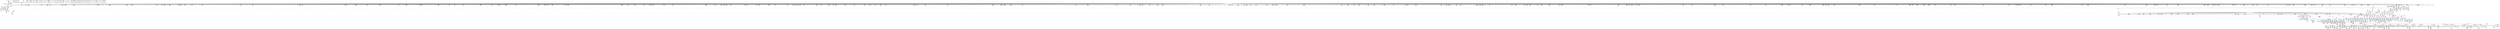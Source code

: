 digraph {
	CE0x478d1e0 [shape=record,shape=Mrecord,label="{CE0x478d1e0|may_create:call22|security/selinux/hooks.c,1729}"]
	CE0x47ae6b0 [shape=record,shape=Mrecord,label="{CE0x47ae6b0|272:_i8*,_:_CRE_407,408_}"]
	CE0x4816770 [shape=record,shape=Mrecord,label="{CE0x4816770|28:_i32,_:_CRE_184,192_|*MultipleSource*|*LoadInst*|security/selinux/hooks.c,1713|security/selinux/hooks.c,1713|security/selinux/hooks.c,1722}"]
	CE0x47968e0 [shape=record,shape=Mrecord,label="{CE0x47968e0|40:_%struct.super_block*,_56:_i8*,_:_CRE_704,712_|*MultipleSource*|Function::may_create&Arg::dir::|Function::selinux_inode_create&Arg::dir::|security/selinux/hooks.c,1713}"]
	CE0x47bd740 [shape=record,shape=Mrecord,label="{CE0x47bd740|272:_i8*,_:_CRE_144,152_|*MultipleSource*|*LoadInst*|security/selinux/hooks.c,1714|security/selinux/hooks.c,1714}"]
	CE0x5bf0910 [shape=record,shape=Mrecord,label="{CE0x5bf0910|selinux_inode_create:tmp|*SummSink*}"]
	CE0x4736f40 [shape=record,shape=Mrecord,label="{CE0x4736f40|may_create:tmp5|security/selinux/hooks.c,1706|*SummSink*}"]
	CE0x4786bf0 [shape=record,shape=Mrecord,label="{CE0x4786bf0|40:_%struct.super_block*,_56:_i8*,_:_CRE_162,163_}"]
	CE0x47ba390 [shape=record,shape=Mrecord,label="{CE0x47ba390|272:_i8*,_:_CRE_696,704_|*MultipleSource*|*LoadInst*|security/selinux/hooks.c,1714|security/selinux/hooks.c,1714}"]
	CE0x47a28f0 [shape=record,shape=Mrecord,label="{CE0x47a28f0|272:_i8*,_:_CRE_272,280_|*MultipleSource*|*LoadInst*|security/selinux/hooks.c,1714|security/selinux/hooks.c,1714}"]
	CE0x4751360 [shape=record,shape=Mrecord,label="{CE0x4751360|may_create:tmp66|security/selinux/hooks.c,1742|*SummSink*}"]
	CE0x47b7c80 [shape=record,shape=Mrecord,label="{CE0x47b7c80|272:_i8*,_:_CRE_607,608_}"]
	CE0x4734ca0 [shape=record,shape=Mrecord,label="{CE0x4734ca0|40:_%struct.super_block*,_56:_i8*,_:_CRE_252,253_}"]
	CE0x479c990 [shape=record,shape=Mrecord,label="{CE0x479c990|40:_%struct.super_block*,_56:_i8*,_:_CRE_907,908_}"]
	CE0x47a03d0 [shape=record,shape=Mrecord,label="{CE0x47a03d0|40:_%struct.super_block*,_56:_i8*,_:_CRE_988,992_|*MultipleSource*|Function::may_create&Arg::dir::|Function::selinux_inode_create&Arg::dir::|security/selinux/hooks.c,1713}"]
	CE0x47b82e0 [shape=record,shape=Mrecord,label="{CE0x47b82e0|272:_i8*,_:_CRE_613,614_}"]
	CE0x4785c30 [shape=record,shape=Mrecord,label="{CE0x4785c30|40:_%struct.super_block*,_56:_i8*,_:_CRE_141,142_}"]
	CE0x477d550 [shape=record,shape=Mrecord,label="{CE0x477d550|may_create:retval.0|*SummSink*}"]
	CE0x4736c40 [shape=record,shape=Mrecord,label="{CE0x4736c40|selinux_inode_create:dir|Function::selinux_inode_create&Arg::dir::}"]
	CE0x4776a10 [shape=record,shape=Mrecord,label="{CE0x4776a10|40:_%struct.super_block*,_56:_i8*,_:_CRE_296,297_}"]
	CE0x4754090 [shape=record,shape=Mrecord,label="{CE0x4754090|40:_%struct.super_block*,_56:_i8*,_:_CRE_206,207_}"]
	CE0x4778f00 [shape=record,shape=Mrecord,label="{CE0x4778f00|may_create:if.end26|*SummSource*}"]
	CE0x477d480 [shape=record,shape=Mrecord,label="{CE0x477d480|may_create:retval.0|*SummSource*}"]
	CE0x4752110 [shape=record,shape=Mrecord,label="{CE0x4752110|40:_%struct.super_block*,_56:_i8*,_:_CRE_164,165_}"]
	CE0x4732ab0 [shape=record,shape=Mrecord,label="{CE0x4732ab0|may_create:if.end|*SummSink*}"]
	CE0x48088d0 [shape=record,shape=Mrecord,label="{CE0x48088d0|272:_i8*,_:_CRE_1680,1681_}"]
	CE0x4840170 [shape=record,shape=Mrecord,label="{CE0x4840170|may_create:and|security/selinux/hooks.c,1728}"]
	CE0x4753790 [shape=record,shape=Mrecord,label="{CE0x4753790|40:_%struct.super_block*,_56:_i8*,_:_CRE_194,195_}"]
	CE0x48568b0 [shape=record,shape=Mrecord,label="{CE0x48568b0|i64_17|*Constant*|*SummSink*}"]
	CE0x4753550 [shape=record,shape=Mrecord,label="{CE0x4753550|40:_%struct.super_block*,_56:_i8*,_:_CRE_191,192_}"]
	CE0x5abdc50 [shape=record,shape=Mrecord,label="{CE0x5abdc50|selinux_inode_create:tmp2|*SummSource*}"]
	CE0x478ceb0 [shape=record,shape=Mrecord,label="{CE0x478ceb0|VOIDTB_TE:_CE_317,318_}"]
	CE0x47b9930 [shape=record,shape=Mrecord,label="{CE0x47b9930|272:_i8*,_:_CRE_640,648_|*MultipleSource*|*LoadInst*|security/selinux/hooks.c,1714|security/selinux/hooks.c,1714}"]
	CE0x47ab380 [shape=record,shape=Mrecord,label="{CE0x47ab380|272:_i8*,_:_CRE_1352,1353_}"]
	CE0x4733480 [shape=record,shape=Mrecord,label="{CE0x4733480|40:_%struct.super_block*,_56:_i8*,_:_CRE_56,64_|*MultipleSource*|Function::may_create&Arg::dir::|Function::selinux_inode_create&Arg::dir::|security/selinux/hooks.c,1713}"]
	CE0x4809260 [shape=record,shape=Mrecord,label="{CE0x4809260|272:_i8*,_:_CRE_1688,1696_|*MultipleSource*|*LoadInst*|security/selinux/hooks.c,1714|security/selinux/hooks.c,1714}"]
	CE0x474b5a0 [shape=record,shape=Mrecord,label="{CE0x474b5a0|40:_%struct.super_block*,_56:_i8*,_:_CRE_536,540_|*MultipleSource*|Function::may_create&Arg::dir::|Function::selinux_inode_create&Arg::dir::|security/selinux/hooks.c,1713}"]
	CE0x47512f0 [shape=record,shape=Mrecord,label="{CE0x47512f0|i64*_getelementptr_inbounds_(_26_x_i64_,_26_x_i64_*___llvm_gcov_ctr217,_i64_0,_i64_25)|*Constant*|*SummSink*}"]
	CE0x482a400 [shape=record,shape=Mrecord,label="{CE0x482a400|i32_5|*Constant*|*SummSource*}"]
	CE0x48074a0 [shape=record,shape=Mrecord,label="{CE0x48074a0|272:_i8*,_:_CRE_1661,1662_}"]
	CE0x48539b0 [shape=record,shape=Mrecord,label="{CE0x48539b0|may_create:tmp56|security/selinux/hooks.c,1736|*SummSink*}"]
	CE0x479a190 [shape=record,shape=Mrecord,label="{CE0x479a190|40:_%struct.super_block*,_56:_i8*,_:_CRE_875,876_}"]
	CE0x473efc0 [shape=record,shape=Mrecord,label="{CE0x473efc0|may_create:if.end30|*SummSource*}"]
	CE0x475dfc0 [shape=record,shape=Mrecord,label="{CE0x475dfc0|get_current:entry|*SummSource*}"]
	CE0x47ac8c0 [shape=record,shape=Mrecord,label="{CE0x47ac8c0|272:_i8*,_:_CRE_1372,1373_}"]
	CE0x4752650 [shape=record,shape=Mrecord,label="{CE0x4752650|40:_%struct.super_block*,_56:_i8*,_:_CRE_171,172_}"]
	CE0x480b1c0 [shape=record,shape=Mrecord,label="{CE0x480b1c0|272:_i8*,_:_CRE_1840,1848_|*MultipleSource*|*LoadInst*|security/selinux/hooks.c,1714|security/selinux/hooks.c,1714}"]
	CE0x479c210 [shape=record,shape=Mrecord,label="{CE0x479c210|40:_%struct.super_block*,_56:_i8*,_:_CRE_901,902_}"]
	CE0x474ace0 [shape=record,shape=Mrecord,label="{CE0x474ace0|40:_%struct.super_block*,_56:_i8*,_:_CRE_508,512_|*MultipleSource*|Function::may_create&Arg::dir::|Function::selinux_inode_create&Arg::dir::|security/selinux/hooks.c,1713}"]
	CE0x47786e0 [shape=record,shape=Mrecord,label="{CE0x47786e0|may_create:bb|*SummSink*}"]
	CE0x4740c30 [shape=record,shape=Mrecord,label="{CE0x4740c30|may_create:dir|Function::may_create&Arg::dir::|*SummSource*}"]
	CE0x480a340 [shape=record,shape=Mrecord,label="{CE0x480a340|272:_i8*,_:_CRE_1776,1784_|*MultipleSource*|*LoadInst*|security/selinux/hooks.c,1714|security/selinux/hooks.c,1714}"]
	CE0x47836f0 [shape=record,shape=Mrecord,label="{CE0x47836f0|i64*_getelementptr_inbounds_(_2_x_i64_,_2_x_i64_*___llvm_gcov_ctr98,_i64_0,_i64_1)|*Constant*|*SummSink*}"]
	CE0x473a980 [shape=record,shape=Mrecord,label="{CE0x473a980|40:_%struct.super_block*,_56:_i8*,_:_CRE_562,563_}"]
	CE0x47337a0 [shape=record,shape=Mrecord,label="{CE0x47337a0|may_create:tobool|security/selinux/hooks.c,1706|*SummSink*}"]
	CE0x4734a60 [shape=record,shape=Mrecord,label="{CE0x4734a60|40:_%struct.super_block*,_56:_i8*,_:_CRE_249,250_}"]
	CE0x47396a0 [shape=record,shape=Mrecord,label="{CE0x47396a0|may_create:if.end26}"]
	CE0x4761590 [shape=record,shape=Mrecord,label="{CE0x4761590|may_create:tmp18|security/selinux/hooks.c,1706|*SummSource*}"]
	CE0x47358a0 [shape=record,shape=Mrecord,label="{CE0x47358a0|40:_%struct.super_block*,_56:_i8*,_:_CRE_263,264_}"]
	CE0x4741240 [shape=record,shape=Mrecord,label="{CE0x4741240|40:_%struct.super_block*,_56:_i8*,_:_CRE_72,76_|*MultipleSource*|Function::may_create&Arg::dir::|Function::selinux_inode_create&Arg::dir::|security/selinux/hooks.c,1713}"]
	CE0x47479e0 [shape=record,shape=Mrecord,label="{CE0x47479e0|40:_%struct.super_block*,_56:_i8*,_:_CRE_392,400_|*MultipleSource*|Function::may_create&Arg::dir::|Function::selinux_inode_create&Arg::dir::|security/selinux/hooks.c,1713}"]
	CE0x47388d0 [shape=record,shape=Mrecord,label="{CE0x47388d0|may_create:tmp9|security/selinux/hooks.c,1706}"]
	CE0x474cad0 [shape=record,shape=Mrecord,label="{CE0x474cad0|40:_%struct.super_block*,_56:_i8*,_:_CRE_561,562_}"]
	CE0x4819490 [shape=record,shape=Mrecord,label="{CE0x4819490|may_create:tmp30|security/selinux/hooks.c,1725|*SummSink*}"]
	CE0x473ef20 [shape=record,shape=Mrecord,label="{CE0x473ef20|may_create:if.end30}"]
	CE0x47ae5a0 [shape=record,shape=Mrecord,label="{CE0x47ae5a0|272:_i8*,_:_CRE_406,407_}"]
	CE0x474cc40 [shape=record,shape=Mrecord,label="{CE0x474cc40|selinux_inode_create:tmp1|*SummSource*}"]
	CE0x483e550 [shape=record,shape=Mrecord,label="{CE0x483e550|VOIDTB_TE:_CE_146,147_}"]
	CE0x4746c60 [shape=record,shape=Mrecord,label="{CE0x4746c60|40:_%struct.super_block*,_56:_i8*,_:_CRE_336,344_|*MultipleSource*|Function::may_create&Arg::dir::|Function::selinux_inode_create&Arg::dir::|security/selinux/hooks.c,1713}"]
	CE0x48078e0 [shape=record,shape=Mrecord,label="{CE0x48078e0|272:_i8*,_:_CRE_1665,1666_}"]
	CE0x4807390 [shape=record,shape=Mrecord,label="{CE0x4807390|272:_i8*,_:_CRE_1660,1661_}"]
	CE0x4814240 [shape=record,shape=Mrecord,label="{CE0x4814240|28:_i32,_:_CRE_97,98_}"]
	CE0x4799c90 [shape=record,shape=Mrecord,label="{CE0x4799c90|40:_%struct.super_block*,_56:_i8*,_:_CRE_871,872_}"]
	CE0x474cbd0 [shape=record,shape=Mrecord,label="{CE0x474cbd0|selinux_inode_create:tmp1}"]
	CE0x47abf30 [shape=record,shape=Mrecord,label="{CE0x47abf30|272:_i8*,_:_CRE_1363,1364_}"]
	CE0x4812140 [shape=record,shape=Mrecord,label="{CE0x4812140|28:_i32,_:_CRE_64,65_}"]
	CE0x4812c40 [shape=record,shape=Mrecord,label="{CE0x4812c40|28:_i32,_:_CRE_75,76_}"]
	CE0x478ff10 [shape=record,shape=Mrecord,label="{CE0x478ff10|272:_i8*,_:_CRE_1323,1324_}"]
	CE0x4788820 [shape=record,shape=Mrecord,label="{CE0x4788820|VOIDTB_TE:_CE_190,191_}"]
	CE0x48224b0 [shape=record,shape=Mrecord,label="{CE0x48224b0|i8_10|*Constant*|*SummSource*}"]
	CE0x4753610 [shape=record,shape=Mrecord,label="{CE0x4753610|40:_%struct.super_block*,_56:_i8*,_:_CRE_192,193_}"]
	CE0x47b9710 [shape=record,shape=Mrecord,label="{CE0x47b9710|272:_i8*,_:_CRE_1208,1209_}"]
	CE0x479f050 [shape=record,shape=Mrecord,label="{CE0x479f050|40:_%struct.super_block*,_56:_i8*,_:_CRE_952,960_|*MultipleSource*|Function::may_create&Arg::dir::|Function::selinux_inode_create&Arg::dir::|security/selinux/hooks.c,1713}"]
	CE0x482a950 [shape=record,shape=Mrecord,label="{CE0x482a950|may_create:flags|security/selinux/hooks.c,1728|*SummSource*}"]
	CE0x47ac7b0 [shape=record,shape=Mrecord,label="{CE0x47ac7b0|272:_i8*,_:_CRE_1371,1372_}"]
	CE0x479cd50 [shape=record,shape=Mrecord,label="{CE0x479cd50|40:_%struct.super_block*,_56:_i8*,_:_CRE_910,911_}"]
	CE0x48408f0 [shape=record,shape=Mrecord,label="{CE0x48408f0|i64_16|*Constant*}"]
	CE0x479d4d0 [shape=record,shape=Mrecord,label="{CE0x479d4d0|40:_%struct.super_block*,_56:_i8*,_:_CRE_916,917_}"]
	CE0x48533c0 [shape=record,shape=Mrecord,label="{CE0x48533c0|may_create:tmp57|security/selinux/hooks.c,1736}"]
	CE0x4748720 [shape=record,shape=Mrecord,label="{CE0x4748720|40:_%struct.super_block*,_56:_i8*,_:_CRE_440,448_|*MultipleSource*|Function::may_create&Arg::dir::|Function::selinux_inode_create&Arg::dir::|security/selinux/hooks.c,1713}"]
	CE0x4839b60 [shape=record,shape=Mrecord,label="{CE0x4839b60|may_create:tmp46|security/selinux/hooks.c,1729|*SummSink*}"]
	CE0x478f470 [shape=record,shape=Mrecord,label="{CE0x478f470|272:_i8*,_:_CRE_1313,1314_}"]
	CE0x47b6960 [shape=record,shape=Mrecord,label="{CE0x47b6960|272:_i8*,_:_CRE_589,590_}"]
	CE0x4817d10 [shape=record,shape=Mrecord,label="{CE0x4817d10|_ret_i32_%retval.0,_!dbg_!27728|security/selinux/avc.c,775|*SummSink*}"]
	CE0x473ac00 [shape=record,shape=Mrecord,label="{CE0x473ac00|40:_%struct.super_block*,_56:_i8*,_:_CRE_564,565_}"]
	CE0x478a910 [shape=record,shape=Mrecord,label="{CE0x478a910|VOIDTB_TE:_CE_221,222_}"]
	CE0x483dbf0 [shape=record,shape=Mrecord,label="{CE0x483dbf0|VOIDTB_TE:_CE_93,94_}"]
	CE0x47b38d0 [shape=record,shape=Mrecord,label="{CE0x47b38d0|272:_i8*,_:_CRE_562,563_}"]
	CE0x47b08b0 [shape=record,shape=Mrecord,label="{CE0x47b08b0|272:_i8*,_:_CRE_439,440_}"]
	CE0x47bb6d0 [shape=record,shape=Mrecord,label="{CE0x47bb6d0|272:_i8*,_:_CRE_1214,1215_}"]
	CE0x474dda0 [shape=record,shape=Mrecord,label="{CE0x474dda0|28:_i32,_:_CRE_23,24_}"]
	CE0x4796b20 [shape=record,shape=Mrecord,label="{CE0x4796b20|40:_%struct.super_block*,_56:_i8*,_:_CRE_712,728_|*MultipleSource*|Function::may_create&Arg::dir::|Function::selinux_inode_create&Arg::dir::|security/selinux/hooks.c,1713}"]
	CE0x473dd90 [shape=record,shape=Mrecord,label="{CE0x473dd90|may_create:tmp14|security/selinux/hooks.c,1706}"]
	CE0x47a96e0 [shape=record,shape=Mrecord,label="{CE0x47a96e0|272:_i8*,_:_CRE_1276,1277_}"]
	"CONST[source:1(input),value:2(dynamic)][purpose:{object}][SrcIdx:2]"
	CE0x4748960 [shape=record,shape=Mrecord,label="{CE0x4748960|40:_%struct.super_block*,_56:_i8*,_:_CRE_448,456_|*MultipleSource*|Function::may_create&Arg::dir::|Function::selinux_inode_create&Arg::dir::|security/selinux/hooks.c,1713}"]
	CE0x4736860 [shape=record,shape=Mrecord,label="{CE0x4736860|may_create:return|*SummSink*}"]
	CE0x47788b0 [shape=record,shape=Mrecord,label="{CE0x47788b0|i64*_getelementptr_inbounds_(_26_x_i64_,_26_x_i64_*___llvm_gcov_ctr217,_i64_0,_i64_0)|*Constant*|*SummSource*}"]
	CE0x4867d70 [shape=record,shape=Mrecord,label="{CE0x4867d70|i16_5|*Constant*|*SummSource*}"]
	CE0x4861670 [shape=record,shape=Mrecord,label="{CE0x4861670|may_create:tmp67|security/selinux/hooks.c,1742|*SummSink*}"]
	CE0x4755700 [shape=record,shape=Mrecord,label="{CE0x4755700|GLOBAL:__llvm_gcov_ctr217|Global_var:__llvm_gcov_ctr217|*SummSink*}"]
	CE0x47908a0 [shape=record,shape=Mrecord,label="{CE0x47908a0|272:_i8*,_:_CRE_1332,1333_}"]
	CE0x4804d50 [shape=record,shape=Mrecord,label="{CE0x4804d50|272:_i8*,_:_CRE_1624,1625_}"]
	CE0x47465d0 [shape=record,shape=Mrecord,label="{CE0x47465d0|40:_%struct.super_block*,_56:_i8*,_:_CRE_310,311_}"]
	CE0x4826110 [shape=record,shape=Mrecord,label="{CE0x4826110|may_create:tmp34|security/selinux/hooks.c,1726|*SummSource*}"]
	CE0x4794c50 [shape=record,shape=Mrecord,label="{CE0x4794c50|40:_%struct.super_block*,_56:_i8*,_:_CRE_619,620_}"]
	CE0x47b7b70 [shape=record,shape=Mrecord,label="{CE0x47b7b70|272:_i8*,_:_CRE_606,607_}"]
	CE0x473b740 [shape=record,shape=Mrecord,label="{CE0x473b740|40:_%struct.super_block*,_56:_i8*,_:_CRE_573,574_}"]
	CE0x4745950 [shape=record,shape=Mrecord,label="{CE0x4745950|40:_%struct.super_block*,_56:_i8*,_:_CRE_300,301_}"]
	CE0x4795010 [shape=record,shape=Mrecord,label="{CE0x4795010|40:_%struct.super_block*,_56:_i8*,_:_CRE_622,623_}"]
	CE0x47a9d40 [shape=record,shape=Mrecord,label="{CE0x47a9d40|272:_i8*,_:_CRE_1288,1296_|*MultipleSource*|*LoadInst*|security/selinux/hooks.c,1714|security/selinux/hooks.c,1714}"]
	CE0x47b5200 [shape=record,shape=Mrecord,label="{CE0x47b5200|272:_i8*,_:_CRE_567,568_}"]
	CE0x4742de0 [shape=record,shape=Mrecord,label="{CE0x4742de0|_ret_i32_%retval.0,_!dbg_!27798|security/selinux/hooks.c,1742}"]
	CE0x47add10 [shape=record,shape=Mrecord,label="{CE0x47add10|may_create:i_sb|security/selinux/hooks.c,1714}"]
	CE0x474cce0 [shape=record,shape=Mrecord,label="{CE0x474cce0|selinux_inode_create:tmp1|*SummSink*}"]
	CE0x47b6fc0 [shape=record,shape=Mrecord,label="{CE0x47b6fc0|272:_i8*,_:_CRE_595,596_}"]
	CE0x47ad5e0 [shape=record,shape=Mrecord,label="{CE0x47ad5e0|272:_i8*,_:_CRE_1584,1592_|*MultipleSource*|*LoadInst*|security/selinux/hooks.c,1714|security/selinux/hooks.c,1714}"]
	CE0x47622a0 [shape=record,shape=Mrecord,label="{CE0x47622a0|i64_0|*Constant*}"]
	CE0x4741500 [shape=record,shape=Mrecord,label="{CE0x4741500|40:_%struct.super_block*,_56:_i8*,_:_CRE_80,88_|*MultipleSource*|Function::may_create&Arg::dir::|Function::selinux_inode_create&Arg::dir::|security/selinux/hooks.c,1713}"]
	CE0x47b5860 [shape=record,shape=Mrecord,label="{CE0x47b5860|272:_i8*,_:_CRE_573,574_}"]
	CE0x47983e0 [shape=record,shape=Mrecord,label="{CE0x47983e0|40:_%struct.super_block*,_56:_i8*,_:_CRE_816,824_|*MultipleSource*|Function::may_create&Arg::dir::|Function::selinux_inode_create&Arg::dir::|security/selinux/hooks.c,1713}"]
	CE0x473b100 [shape=record,shape=Mrecord,label="{CE0x473b100|40:_%struct.super_block*,_56:_i8*,_:_CRE_568,569_}"]
	CE0x4813a40 [shape=record,shape=Mrecord,label="{CE0x4813a40|28:_i32,_:_CRE_89,90_}"]
	CE0x4837fc0 [shape=record,shape=Mrecord,label="{CE0x4837fc0|may_create:tmp41|security/selinux/hooks.c,1728}"]
	CE0x47a7700 [shape=record,shape=Mrecord,label="{CE0x47a7700|272:_i8*,_:_CRE_1246,1247_}"]
	CE0x4816170 [shape=record,shape=Mrecord,label="{CE0x4816170|28:_i32,_:_CRE_152,160_|*MultipleSource*|*LoadInst*|security/selinux/hooks.c,1713|security/selinux/hooks.c,1713|security/selinux/hooks.c,1722}"]
	CE0x4754ee0 [shape=record,shape=Mrecord,label="{CE0x4754ee0|may_create:land.lhs.true2|*SummSource*}"]
	CE0x4776fd0 [shape=record,shape=Mrecord,label="{CE0x4776fd0|may_create:tmp1}"]
	CE0x48593c0 [shape=record,shape=Mrecord,label="{CE0x48593c0|may_create:tmp62|security/selinux/hooks.c,1739|*SummSource*}"]
	CE0x47671f0 [shape=record,shape=Mrecord,label="{CE0x47671f0|i64*_getelementptr_inbounds_(_26_x_i64_,_26_x_i64_*___llvm_gcov_ctr217,_i64_0,_i64_6)|*Constant*|*SummSink*}"]
	CE0x47a3ce0 [shape=record,shape=Mrecord,label="{CE0x47a3ce0|272:_i8*,_:_CRE_360,368_|*MultipleSource*|*LoadInst*|security/selinux/hooks.c,1714|security/selinux/hooks.c,1714}"]
	CE0x475b850 [shape=record,shape=Mrecord,label="{CE0x475b850|i8*_getelementptr_inbounds_(_25_x_i8_,_25_x_i8_*_.str3,_i32_0,_i32_0)|*Constant*}"]
	CE0x4814bf0 [shape=record,shape=Mrecord,label="{CE0x4814bf0|28:_i32,_:_CRE_106,107_}"]
	CE0x480c2c0 [shape=record,shape=Mrecord,label="{CE0x480c2c0|272:_i8*,_:_CRE_1880,1884_|*MultipleSource*|*LoadInst*|security/selinux/hooks.c,1714|security/selinux/hooks.c,1714}"]
	CE0x4814540 [shape=record,shape=Mrecord,label="{CE0x4814540|28:_i32,_:_CRE_100,101_}"]
	CE0x4788710 [shape=record,shape=Mrecord,label="{CE0x4788710|VOIDTB_TE:_CE_189,190_}"]
	CE0x4786b30 [shape=record,shape=Mrecord,label="{CE0x4786b30|40:_%struct.super_block*,_56:_i8*,_:_CRE_161,162_}"]
	CE0x47baad0 [shape=record,shape=Mrecord,label="{CE0x47baad0|272:_i8*,_:_CRE_736,880_|*MultipleSource*|*LoadInst*|security/selinux/hooks.c,1714|security/selinux/hooks.c,1714}"]
	CE0x477cd30 [shape=record,shape=Mrecord,label="{CE0x477cd30|may_create:tmp65|security/selinux/hooks.c,1739|*SummSink*}"]
	CE0x4826af0 [shape=record,shape=Mrecord,label="{CE0x4826af0|may_create:tmp35|security/selinux/hooks.c,1726|*SummSource*}"]
	CE0x4828fe0 [shape=record,shape=Mrecord,label="{CE0x4828fe0|may_create:tmp37|security/selinux/hooks.c,1728|*SummSource*}"]
	CE0x4733280 [shape=record,shape=Mrecord,label="{CE0x4733280|40:_%struct.super_block*,_56:_i8*,_:_CRE_40,48_|*MultipleSource*|Function::may_create&Arg::dir::|Function::selinux_inode_create&Arg::dir::|security/selinux/hooks.c,1713}"]
	CE0x47aff20 [shape=record,shape=Mrecord,label="{CE0x47aff20|272:_i8*,_:_CRE_430,431_}"]
	CE0x47346a0 [shape=record,shape=Mrecord,label="{CE0x47346a0|40:_%struct.super_block*,_56:_i8*,_:_CRE_244,245_}"]
	CE0x4793350 [shape=record,shape=Mrecord,label="{CE0x4793350|40:_%struct.super_block*,_56:_i8*,_:_CRE_599,600_}"]
	CE0x48544b0 [shape=record,shape=Mrecord,label="{CE0x48544b0|may_create:tmp53|security/selinux/hooks.c,1733}"]
	CE0x47b9a90 [shape=record,shape=Mrecord,label="{CE0x47b9a90|272:_i8*,_:_CRE_648,656_|*MultipleSource*|*LoadInst*|security/selinux/hooks.c,1714|security/selinux/hooks.c,1714}"]
	CE0x479a690 [shape=record,shape=Mrecord,label="{CE0x479a690|40:_%struct.super_block*,_56:_i8*,_:_CRE_879,880_}"]
	CE0x479be50 [shape=record,shape=Mrecord,label="{CE0x479be50|40:_%struct.super_block*,_56:_i8*,_:_CRE_898,899_}"]
	CE0x4775ed0 [shape=record,shape=Mrecord,label="{CE0x4775ed0|40:_%struct.super_block*,_56:_i8*,_:_CRE_287,288_}"]
	CE0x47b91c0 [shape=record,shape=Mrecord,label="{CE0x47b91c0|272:_i8*,_:_CRE_627,628_}"]
	CE0x4812440 [shape=record,shape=Mrecord,label="{CE0x4812440|28:_i32,_:_CRE_67,68_}"]
	CE0x47a45f0 [shape=record,shape=Mrecord,label="{CE0x47a45f0|272:_i8*,_:_CRE_394,395_}"]
	CE0x47a60b0 [shape=record,shape=Mrecord,label="{CE0x47a60b0|272:_i8*,_:_CRE_1225,1226_}"]
	CE0x4778610 [shape=record,shape=Mrecord,label="{CE0x4778610|may_create:bb|*SummSource*}"]
	CE0x481b2a0 [shape=record,shape=Mrecord,label="{CE0x481b2a0|avc_has_perm:tsid|Function::avc_has_perm&Arg::tsid::|*SummSource*}"]
	CE0x47494a0 [shape=record,shape=Mrecord,label="{CE0x47494a0|40:_%struct.super_block*,_56:_i8*,_:_CRE_474,475_}"]
	CE0x4774990 [shape=record,shape=Mrecord,label="{CE0x4774990|40:_%struct.super_block*,_56:_i8*,_:_CRE_270,271_}"]
	CE0x4853560 [shape=record,shape=Mrecord,label="{CE0x4853560|i64_21|*Constant*}"]
	CE0x479d890 [shape=record,shape=Mrecord,label="{CE0x479d890|40:_%struct.super_block*,_56:_i8*,_:_CRE_919,920_}"]
	CE0x4805b20 [shape=record,shape=Mrecord,label="{CE0x4805b20|272:_i8*,_:_CRE_1637,1638_}"]
	CE0x4813140 [shape=record,shape=Mrecord,label="{CE0x4813140|28:_i32,_:_CRE_80,81_}"]
	CE0x47f0120 [shape=record,shape=Mrecord,label="{CE0x47f0120|get_current:tmp|*SummSource*}"]
	CE0x479acd0 [shape=record,shape=Mrecord,label="{CE0x479acd0|40:_%struct.super_block*,_56:_i8*,_:_CRE_884,885_}"]
	CE0x4826770 [shape=record,shape=Mrecord,label="{CE0x4826770|i64*_getelementptr_inbounds_(_26_x_i64_,_26_x_i64_*___llvm_gcov_ctr217,_i64_0,_i64_12)|*Constant*|*SummSink*}"]
	CE0x4752590 [shape=record,shape=Mrecord,label="{CE0x4752590|40:_%struct.super_block*,_56:_i8*,_:_CRE_170,171_}"]
	CE0x47bcc60 [shape=record,shape=Mrecord,label="{CE0x47bcc60|272:_i8*,_:_CRE_104,112_|*MultipleSource*|*LoadInst*|security/selinux/hooks.c,1714|security/selinux/hooks.c,1714}"]
	CE0x47354e0 [shape=record,shape=Mrecord,label="{CE0x47354e0|40:_%struct.super_block*,_56:_i8*,_:_CRE_260,261_}"]
	CE0x475f120 [shape=record,shape=Mrecord,label="{CE0x475f120|may_create:tmp19|security/selinux/hooks.c,1706|*SummSink*}"]
	CE0x4752b90 [shape=record,shape=Mrecord,label="{CE0x4752b90|40:_%struct.super_block*,_56:_i8*,_:_CRE_178,179_}"]
	CE0x4749790 [shape=record,shape=Mrecord,label="{CE0x4749790|40:_%struct.super_block*,_56:_i8*,_:_CRE_476,477_}"]
	CE0x47a1c40 [shape=record,shape=Mrecord,label="{CE0x47a1c40|272:_i8*,_:_CRE_216,224_|*MultipleSource*|*LoadInst*|security/selinux/hooks.c,1714|security/selinux/hooks.c,1714}"]
	CE0x4745a90 [shape=record,shape=Mrecord,label="{CE0x4745a90|40:_%struct.super_block*,_56:_i8*,_:_CRE_301,302_}"]
	CE0x4809150 [shape=record,shape=Mrecord,label="{CE0x4809150|272:_i8*,_:_CRE_1872,1873_}"]
	CE0x4766860 [shape=record,shape=Mrecord,label="{CE0x4766860|may_create:tmp12|security/selinux/hooks.c,1706}"]
	CE0x474ef30 [shape=record,shape=Mrecord,label="{CE0x474ef30|28:_i32,_:_CRE_55,56_}"]
	CE0x4779080 [shape=record,shape=Mrecord,label="{CE0x4779080|may_create:bb}"]
	CE0x478e080 [shape=record,shape=Mrecord,label="{CE0x478e080|may_create:tmp50|security/selinux/hooks.c,1731}"]
	CE0x4862470 [shape=record,shape=Mrecord,label="{CE0x4862470|get_current:tmp3|*SummSource*}"]
	CE0x4738830 [shape=record,shape=Mrecord,label="{CE0x4738830|i64_4|*Constant*|*SummSink*}"]
	CE0x47b8940 [shape=record,shape=Mrecord,label="{CE0x47b8940|272:_i8*,_:_CRE_619,620_}"]
	CE0x4745590 [shape=record,shape=Mrecord,label="{CE0x4745590|40:_%struct.super_block*,_56:_i8*,_:_CRE_297,298_}"]
	CE0x480dcb0 [shape=record,shape=Mrecord,label="{CE0x480dcb0|may_create:tmp26|security/selinux/hooks.c,1714|*SummSource*}"]
	CE0x47ac370 [shape=record,shape=Mrecord,label="{CE0x47ac370|272:_i8*,_:_CRE_1367,1368_}"]
	CE0x4754df0 [shape=record,shape=Mrecord,label="{CE0x4754df0|may_create:land.lhs.true2}"]
	CE0x48085a0 [shape=record,shape=Mrecord,label="{CE0x48085a0|272:_i8*,_:_CRE_1677,1678_}"]
	CE0x47456d0 [shape=record,shape=Mrecord,label="{CE0x47456d0|40:_%struct.super_block*,_56:_i8*,_:_CRE_298,299_}"]
	CE0x4752ad0 [shape=record,shape=Mrecord,label="{CE0x4752ad0|40:_%struct.super_block*,_56:_i8*,_:_CRE_177,178_}"]
	CE0x4815470 [shape=record,shape=Mrecord,label="{CE0x4815470|28:_i32,_:_CRE_114,115_}"]
	CE0x47a81a0 [shape=record,shape=Mrecord,label="{CE0x47a81a0|272:_i8*,_:_CRE_1256,1257_}"]
	CE0x4858020 [shape=record,shape=Mrecord,label="{CE0x4858020|i64*_getelementptr_inbounds_(_26_x_i64_,_26_x_i64_*___llvm_gcov_ctr217,_i64_0,_i64_23)|*Constant*|*SummSource*}"]
	CE0x483ca00 [shape=record,shape=Mrecord,label="{CE0x483ca00|VOIDTB_TE:_CE_167,168_}"]
	CE0x483bf60 [shape=record,shape=Mrecord,label="{CE0x483bf60|VOIDTB_TE:_CE_157,158_}"]
	CE0x4853680 [shape=record,shape=Mrecord,label="{CE0x4853680|i64_21|*Constant*|*SummSink*}"]
	CE0x4787a50 [shape=record,shape=Mrecord,label="{CE0x4787a50|VOIDTB_TE:_CE_177,178_}"]
	CE0x479a910 [shape=record,shape=Mrecord,label="{CE0x479a910|40:_%struct.super_block*,_56:_i8*,_:_CRE_881,882_}"]
	CE0x479db10 [shape=record,shape=Mrecord,label="{CE0x479db10|40:_%struct.super_block*,_56:_i8*,_:_CRE_921,922_}"]
	CE0x47b9600 [shape=record,shape=Mrecord,label="{CE0x47b9600|272:_i8*,_:_CRE_631,632_}"]
	CE0x4814f20 [shape=record,shape=Mrecord,label="{CE0x4814f20|28:_i32,_:_CRE_109,110_}"]
	CE0x4789e70 [shape=record,shape=Mrecord,label="{CE0x4789e70|VOIDTB_TE:_CE_211,212_}"]
	CE0x4738500 [shape=record,shape=Mrecord,label="{CE0x4738500|may_create:dentry12|security/selinux/hooks.c,1720}"]
	CE0x4736a80 [shape=record,shape=Mrecord,label="{CE0x4736a80|may_create:dir|Function::may_create&Arg::dir::}"]
	CE0x47502c0 [shape=record,shape=Mrecord,label="{CE0x47502c0|may_create:tmp15|security/selinux/hooks.c,1706|*SummSink*}"]
	CE0x47a7b40 [shape=record,shape=Mrecord,label="{CE0x47a7b40|272:_i8*,_:_CRE_1250,1251_}"]
	CE0x4745810 [shape=record,shape=Mrecord,label="{CE0x4745810|40:_%struct.super_block*,_56:_i8*,_:_CRE_299,300_}"]
	CE0x5d99120 [shape=record,shape=Mrecord,label="{CE0x5d99120|_call_void_mcount()_#3|*SummSource*}"]
	CE0x48388f0 [shape=record,shape=Mrecord,label="{CE0x48388f0|may_create:tmp44|security/selinux/hooks.c,1728|*SummSource*}"]
	CE0x4859f70 [shape=record,shape=Mrecord,label="{CE0x4859f70|may_create:tmp63|security/selinux/hooks.c,1739|*SummSink*}"]
	CE0x47b50f0 [shape=record,shape=Mrecord,label="{CE0x47b50f0|272:_i8*,_:_CRE_566,567_}"]
	CE0x4814e10 [shape=record,shape=Mrecord,label="{CE0x4814e10|28:_i32,_:_CRE_108,109_}"]
	CE0x477e020 [shape=record,shape=Mrecord,label="{CE0x477e020|i64_3|*Constant*|*SummSink*}"]
	CE0x473be10 [shape=record,shape=Mrecord,label="{CE0x473be10|COLLAPSED:_GCMRE_current_task_external_global_%struct.task_struct*:_elem_0::|security/selinux/hooks.c,1706}"]
	CE0x4733ae0 [shape=record,shape=Mrecord,label="{CE0x4733ae0|40:_%struct.super_block*,_56:_i8*,_:_CRE_208,210_|*MultipleSource*|Function::may_create&Arg::dir::|Function::selinux_inode_create&Arg::dir::|security/selinux/hooks.c,1713}"]
	CE0x47a1330 [shape=record,shape=Mrecord,label="{CE0x47a1330|272:_i8*,_:_CRE_176,184_|*MultipleSource*|*LoadInst*|security/selinux/hooks.c,1714|security/selinux/hooks.c,1714}"]
	CE0x47a61c0 [shape=record,shape=Mrecord,label="{CE0x47a61c0|272:_i8*,_:_CRE_1226,1227_}"]
	CE0x481b9c0 [shape=record,shape=Mrecord,label="{CE0x481b9c0|i32_9437184|*Constant*}"]
	CE0x47b5640 [shape=record,shape=Mrecord,label="{CE0x47b5640|272:_i8*,_:_CRE_571,572_}"]
	CE0x47acd00 [shape=record,shape=Mrecord,label="{CE0x47acd00|272:_i8*,_:_CRE_1616,1617_}"]
	CE0x4787d80 [shape=record,shape=Mrecord,label="{CE0x4787d80|VOIDTB_TE:_CE_180,181_}"]
	CE0x480bc30 [shape=record,shape=Mrecord,label="{CE0x480bc30|272:_i8*,_:_CRE_1876,1877_}"]
	CE0x4859720 [shape=record,shape=Mrecord,label="{CE0x4859720|i64*_getelementptr_inbounds_(_26_x_i64_,_26_x_i64_*___llvm_gcov_ctr217,_i64_0,_i64_24)|*Constant*|*SummSink*}"]
	CE0x4813240 [shape=record,shape=Mrecord,label="{CE0x4813240|28:_i32,_:_CRE_81,82_}"]
	CE0x4819190 [shape=record,shape=Mrecord,label="{CE0x4819190|i64_10|*Constant*|*SummSink*}"]
	CE0x47b1570 [shape=record,shape=Mrecord,label="{CE0x47b1570|272:_i8*,_:_CRE_451,452_}"]
	CE0x47a9900 [shape=record,shape=Mrecord,label="{CE0x47a9900|272:_i8*,_:_CRE_1278,1279_}"]
	CE0x4734470 [shape=record,shape=Mrecord,label="{CE0x4734470|40:_%struct.super_block*,_56:_i8*,_:_CRE_242,243_}"]
	CE0x481e200 [shape=record,shape=Mrecord,label="{CE0x481e200|may_create:tmp27|security/selinux/hooks.c,1716|*SummSink*}"]
	CE0x47b5db0 [shape=record,shape=Mrecord,label="{CE0x47b5db0|272:_i8*,_:_CRE_578,579_}"]
	CE0x47aa910 [shape=record,shape=Mrecord,label="{CE0x47aa910|272:_i8*,_:_CRE_1312,1313_}"]
	CE0x475a550 [shape=record,shape=Mrecord,label="{CE0x475a550|i8*_getelementptr_inbounds_(_45_x_i8_,_45_x_i8_*_.str12,_i32_0,_i32_0)|*Constant*}"]
	CE0x4806c20 [shape=record,shape=Mrecord,label="{CE0x4806c20|272:_i8*,_:_CRE_1653,1654_}"]
	CE0x475cb10 [shape=record,shape=Mrecord,label="{CE0x475cb10|may_create:tmp8|security/selinux/hooks.c,1706}"]
	CE0x479b810 [shape=record,shape=Mrecord,label="{CE0x479b810|40:_%struct.super_block*,_56:_i8*,_:_CRE_893,894_}"]
	CE0x4740170 [shape=record,shape=Mrecord,label="{CE0x4740170|i64_1|*Constant*|*SummSink*}"]
	CE0x4808160 [shape=record,shape=Mrecord,label="{CE0x4808160|272:_i8*,_:_CRE_1673,1674_}"]
	CE0x483c6d0 [shape=record,shape=Mrecord,label="{CE0x483c6d0|VOIDTB_TE:_CE_164,165_}"]
	CE0x479e790 [shape=record,shape=Mrecord,label="{CE0x479e790|40:_%struct.super_block*,_56:_i8*,_:_CRE_931,932_}"]
	CE0x47a6b50 [shape=record,shape=Mrecord,label="{CE0x47a6b50|272:_i8*,_:_CRE_1235,1236_}"]
	CE0x483e9a0 [shape=record,shape=Mrecord,label="{CE0x483e9a0|VOIDTB_TE:_CE_148,149_}"]
	CE0x47892c0 [shape=record,shape=Mrecord,label="{CE0x47892c0|VOIDTB_TE:_CE_200,201_}"]
	CE0x47aa9f0 [shape=record,shape=Mrecord,label="{CE0x47aa9f0|272:_i8*,_:_CRE_1343,1344_}"]
	CE0x4745d10 [shape=record,shape=Mrecord,label="{CE0x4745d10|40:_%struct.super_block*,_56:_i8*,_:_CRE_303,304_}"]
	CE0x474a190 [shape=record,shape=Mrecord,label="{CE0x474a190|40:_%struct.super_block*,_56:_i8*,_:_CRE_484,485_}"]
	CE0x4798620 [shape=record,shape=Mrecord,label="{CE0x4798620|40:_%struct.super_block*,_56:_i8*,_:_CRE_824,832_|*MultipleSource*|Function::may_create&Arg::dir::|Function::selinux_inode_create&Arg::dir::|security/selinux/hooks.c,1713}"]
	CE0x47aec00 [shape=record,shape=Mrecord,label="{CE0x47aec00|272:_i8*,_:_CRE_412,413_}"]
	CE0x4805e50 [shape=record,shape=Mrecord,label="{CE0x4805e50|272:_i8*,_:_CRE_1640,1641_}"]
	CE0x47a82b0 [shape=record,shape=Mrecord,label="{CE0x47a82b0|272:_i8*,_:_CRE_1257,1258_}"]
	CE0x477ce60 [shape=record,shape=Mrecord,label="{CE0x477ce60|may_create:call32|security/selinux/hooks.c,1739}"]
	CE0x474ecc0 [shape=record,shape=Mrecord,label="{CE0x474ecc0|28:_i32,_:_CRE_52,53_}"]
	CE0x4759040 [shape=record,shape=Mrecord,label="{CE0x4759040|may_create:tobool1|security/selinux/hooks.c,1706|*SummSink*}"]
	CE0x474dfa0 [shape=record,shape=Mrecord,label="{CE0x474dfa0|28:_i32,_:_CRE_28,32_|*MultipleSource*|*LoadInst*|security/selinux/hooks.c,1713|security/selinux/hooks.c,1713|security/selinux/hooks.c,1722}"]
	CE0x4797b20 [shape=record,shape=Mrecord,label="{CE0x4797b20|40:_%struct.super_block*,_56:_i8*,_:_CRE_776,792_|*MultipleSource*|Function::may_create&Arg::dir::|Function::selinux_inode_create&Arg::dir::|security/selinux/hooks.c,1713}"]
	CE0x5abdbe0 [shape=record,shape=Mrecord,label="{CE0x5abdbe0|selinux_inode_create:tmp2|*SummSink*}"]
	CE0x4733880 [shape=record,shape=Mrecord,label="{CE0x4733880|may_create:tobool|security/selinux/hooks.c,1706}"]
	CE0x4822ad0 [shape=record,shape=Mrecord,label="{CE0x4822ad0|may_create:u|security/selinux/hooks.c,1720|*SummSource*}"]
	CE0x4743020 [shape=record,shape=Mrecord,label="{CE0x4743020|may_create:tclass|Function::may_create&Arg::tclass::|*SummSink*}"]
	CE0x4738760 [shape=record,shape=Mrecord,label="{CE0x4738760|may_create:tmp10|security/selinux/hooks.c,1706}"]
	CE0x47507f0 [shape=record,shape=Mrecord,label="{CE0x47507f0|may_create:tmp16|security/selinux/hooks.c,1706|*SummSource*}"]
	CE0x47b3700 [shape=record,shape=Mrecord,label="{CE0x47b3700|272:_i8*,_:_CRE_561,562_}"]
	CE0x478a5e0 [shape=record,shape=Mrecord,label="{CE0x478a5e0|VOIDTB_TE:_CE_218,219_}"]
	CE0x4799320 [shape=record,shape=Mrecord,label="{CE0x4799320|40:_%struct.super_block*,_56:_i8*,_:_CRE_865,866_}"]
	CE0x481b0a0 [shape=record,shape=Mrecord,label="{CE0x481b0a0|avc_has_perm:tsid|Function::avc_has_perm&Arg::tsid::}"]
	CE0x47aae30 [shape=record,shape=Mrecord,label="{CE0x47aae30|272:_i8*,_:_CRE_1347,1348_}"]
	CE0x47558b0 [shape=record,shape=Mrecord,label="{CE0x47558b0|GLOBAL:__llvm_gcov_ctr217|Global_var:__llvm_gcov_ctr217|*SummSource*}"]
	CE0x48248c0 [shape=record,shape=Mrecord,label="{CE0x48248c0|28:_i32,_:_CRE_9,10_}"]
	CE0x47a2c90 [shape=record,shape=Mrecord,label="{CE0x47a2c90|272:_i8*,_:_CRE_288,296_|*MultipleSource*|*LoadInst*|security/selinux/hooks.c,1714|security/selinux/hooks.c,1714}"]
	CE0x47b7950 [shape=record,shape=Mrecord,label="{CE0x47b7950|272:_i8*,_:_CRE_604,605_}"]
	CE0x478e3b0 [shape=record,shape=Mrecord,label="{CE0x478e3b0|may_create:tmp50|security/selinux/hooks.c,1731|*SummSink*}"]
	CE0x47b0030 [shape=record,shape=Mrecord,label="{CE0x47b0030|272:_i8*,_:_CRE_431,432_}"]
	CE0x472cdf0 [shape=record,shape=Mrecord,label="{CE0x472cdf0|selinux_inode_create:entry|*SummSource*}"]
	CE0x47aed10 [shape=record,shape=Mrecord,label="{CE0x47aed10|272:_i8*,_:_CRE_413,414_}"]
	CE0x475c5b0 [shape=record,shape=Mrecord,label="{CE0x475c5b0|i8*_getelementptr_inbounds_(_25_x_i8_,_25_x_i8_*_.str3,_i32_0,_i32_0)|*Constant*|*SummSource*}"]
	CE0x4749dd0 [shape=record,shape=Mrecord,label="{CE0x4749dd0|40:_%struct.super_block*,_56:_i8*,_:_CRE_481,482_}"]
	CE0x47a9080 [shape=record,shape=Mrecord,label="{CE0x47a9080|272:_i8*,_:_CRE_1270,1271_}"]
	CE0x4732ef0 [shape=record,shape=Mrecord,label="{CE0x4732ef0|40:_%struct.super_block*,_56:_i8*,_:_CRE_12,16_|*MultipleSource*|Function::may_create&Arg::dir::|Function::selinux_inode_create&Arg::dir::|security/selinux/hooks.c,1713}"]
	CE0x47afbf0 [shape=record,shape=Mrecord,label="{CE0x47afbf0|272:_i8*,_:_CRE_427,428_}"]
	CE0x483ba10 [shape=record,shape=Mrecord,label="{CE0x483ba10|VOIDTB_TE:_CE_152,153_}"]
	CE0x47866b0 [shape=record,shape=Mrecord,label="{CE0x47866b0|40:_%struct.super_block*,_56:_i8*,_:_CRE_155,156_}"]
	CE0x4854b30 [shape=record,shape=Mrecord,label="{CE0x4854b30|i64*_getelementptr_inbounds_(_26_x_i64_,_26_x_i64_*___llvm_gcov_ctr217,_i64_0,_i64_20)|*Constant*|*SummSink*}"]
	CE0x4777f60 [shape=record,shape=Mrecord,label="{CE0x4777f60|may_create:if.end17|*SummSource*}"]
	CE0x4794110 [shape=record,shape=Mrecord,label="{CE0x4794110|40:_%struct.super_block*,_56:_i8*,_:_CRE_610,611_}"]
	CE0x47ac150 [shape=record,shape=Mrecord,label="{CE0x47ac150|272:_i8*,_:_CRE_1365,1366_}"]
	CE0x4806a00 [shape=record,shape=Mrecord,label="{CE0x4806a00|272:_i8*,_:_CRE_1651,1652_}"]
	CE0x47b5420 [shape=record,shape=Mrecord,label="{CE0x47b5420|272:_i8*,_:_CRE_569,570_}"]
	CE0x4808050 [shape=record,shape=Mrecord,label="{CE0x4808050|272:_i8*,_:_CRE_1672,1673_}"]
	CE0x478ddd0 [shape=record,shape=Mrecord,label="{CE0x478ddd0|may_create:tmp49|security/selinux/hooks.c,1731|*SummSource*}"]
	CE0x477d0c0 [shape=record,shape=Mrecord,label="{CE0x477d0c0|i32_128|*Constant*}"]
	CE0x480c6c0 [shape=record,shape=Mrecord,label="{CE0x480c6c0|272:_i8*,_:_CRE_1904,1920_|*MultipleSource*|*LoadInst*|security/selinux/hooks.c,1714|security/selinux/hooks.c,1714}"]
	CE0x478bfe0 [shape=record,shape=Mrecord,label="{CE0x478bfe0|VOIDTB_TE:_CE_305,306_}"]
	CE0x4808380 [shape=record,shape=Mrecord,label="{CE0x4808380|272:_i8*,_:_CRE_1675,1676_}"]
	CE0x4741dd0 [shape=record,shape=Mrecord,label="{CE0x4741dd0|selinux_inode_create:call|security/selinux/hooks.c,2764}"]
	CE0x4786470 [shape=record,shape=Mrecord,label="{CE0x4786470|40:_%struct.super_block*,_56:_i8*,_:_CRE_152,153_}"]
	CE0x4838ed0 [shape=record,shape=Mrecord,label="{CE0x4838ed0|may_create:tmp45|security/selinux/hooks.c,1728|*SummSink*}"]
	CE0x4741340 [shape=record,shape=Mrecord,label="{CE0x4741340|40:_%struct.super_block*,_56:_i8*,_:_CRE_76,80_|*MultipleSource*|Function::may_create&Arg::dir::|Function::selinux_inode_create&Arg::dir::|security/selinux/hooks.c,1713}"]
	CE0x473f060 [shape=record,shape=Mrecord,label="{CE0x473f060|may_create:if.end30|*SummSink*}"]
	CE0x4815580 [shape=record,shape=Mrecord,label="{CE0x4815580|28:_i32,_:_CRE_115,116_}"]
	CE0x47aa390 [shape=record,shape=Mrecord,label="{CE0x47aa390|272:_i8*,_:_CRE_1308,1309_}"]
	CE0x475bc40 [shape=record,shape=Mrecord,label="{CE0x475bc40|_call_void_lockdep_rcu_suspicious(i8*_getelementptr_inbounds_(_25_x_i8_,_25_x_i8_*_.str3,_i32_0,_i32_0),_i32_1706,_i8*_getelementptr_inbounds_(_45_x_i8_,_45_x_i8_*_.str12,_i32_0,_i32_0))_#10,_!dbg_!27731|security/selinux/hooks.c,1706|*SummSink*}"]
	CE0x4777660 [shape=record,shape=Mrecord,label="{CE0x4777660|i32_1|*Constant*|*SummSink*}"]
	CE0x475f870 [shape=record,shape=Mrecord,label="{CE0x475f870|may_create:security|security/selinux/hooks.c,1706|*SummSource*}"]
	CE0x4804b30 [shape=record,shape=Mrecord,label="{CE0x4804b30|272:_i8*,_:_CRE_1622,1623_}"]
	CE0x48075b0 [shape=record,shape=Mrecord,label="{CE0x48075b0|272:_i8*,_:_CRE_1662,1663_}"]
	CE0x47a5300 [shape=record,shape=Mrecord,label="{CE0x47a5300|i32_16|*Constant*|*SummSource*}"]
	CE0x4785ff0 [shape=record,shape=Mrecord,label="{CE0x4785ff0|40:_%struct.super_block*,_56:_i8*,_:_CRE_146,147_}"]
	CE0x47bbe20 [shape=record,shape=Mrecord,label="{CE0x47bbe20|272:_i8*,_:_CRE_32,40_|*MultipleSource*|*LoadInst*|security/selinux/hooks.c,1714|security/selinux/hooks.c,1714}"]
	CE0x474e2e0 [shape=record,shape=Mrecord,label="{CE0x474e2e0|28:_i32,_:_CRE_34,35_|*MultipleSource*|*LoadInst*|security/selinux/hooks.c,1713|security/selinux/hooks.c,1713|security/selinux/hooks.c,1722}"]
	CE0x4824110 [shape=record,shape=Mrecord,label="{CE0x4824110|may_create:sid13|security/selinux/hooks.c,1722|*SummSource*}"]
	CE0x478f7a0 [shape=record,shape=Mrecord,label="{CE0x478f7a0|272:_i8*,_:_CRE_1316,1317_}"]
	CE0x4851c10 [shape=record,shape=Mrecord,label="{CE0x4851c10|may_create:call27|security/selinux/hooks.c,1735}"]
	CE0x47624a0 [shape=record,shape=Mrecord,label="{CE0x47624a0|i64_2|*Constant*|*SummSink*}"]
	CE0x47aa400 [shape=record,shape=Mrecord,label="{CE0x47aa400|272:_i8*,_:_CRE_1307,1308_}"]
	CE0x47b8720 [shape=record,shape=Mrecord,label="{CE0x47b8720|272:_i8*,_:_CRE_617,618_}"]
	CE0x47a92a0 [shape=record,shape=Mrecord,label="{CE0x47a92a0|272:_i8*,_:_CRE_1272,1273_}"]
	CE0x4853250 [shape=record,shape=Mrecord,label="{CE0x4853250|i64_22|*Constant*|*SummSink*}"]
	CE0x481afe0 [shape=record,shape=Mrecord,label="{CE0x481afe0|avc_has_perm:ssid|Function::avc_has_perm&Arg::ssid::|*SummSink*}"]
	CE0x4753490 [shape=record,shape=Mrecord,label="{CE0x4753490|40:_%struct.super_block*,_56:_i8*,_:_CRE_190,191_}"]
	CE0x4752dd0 [shape=record,shape=Mrecord,label="{CE0x4752dd0|40:_%struct.super_block*,_56:_i8*,_:_CRE_181,182_}"]
	CE0x47480a0 [shape=record,shape=Mrecord,label="{CE0x47480a0|40:_%struct.super_block*,_56:_i8*,_:_CRE_416,424_|*MultipleSource*|Function::may_create&Arg::dir::|Function::selinux_inode_create&Arg::dir::|security/selinux/hooks.c,1713}"]
	CE0x48538a0 [shape=record,shape=Mrecord,label="{CE0x48538a0|may_create:tmp56|security/selinux/hooks.c,1736|*SummSource*}"]
	CE0x481ec50 [shape=record,shape=Mrecord,label="{CE0x481ec50|may_create:create_sid|security/selinux/hooks.c,1717|*SummSource*}"]
	CE0x4823f90 [shape=record,shape=Mrecord,label="{CE0x4823f90|may_create:sid13|security/selinux/hooks.c,1722}"]
	CE0x47935d0 [shape=record,shape=Mrecord,label="{CE0x47935d0|40:_%struct.super_block*,_56:_i8*,_:_CRE_601,602_}"]
	CE0x48525a0 [shape=record,shape=Mrecord,label="{CE0x48525a0|may_create:tobool28|security/selinux/hooks.c,1736|*SummSource*}"]
	CE0x4787610 [shape=record,shape=Mrecord,label="{CE0x4787610|VOIDTB_TE:_CE_173,174_}"]
	CE0x4751550 [shape=record,shape=Mrecord,label="{CE0x4751550|may_create:tmp67|security/selinux/hooks.c,1742}"]
	CE0x472bac0 [shape=record,shape=Mrecord,label="{CE0x472bac0|COLLAPSED:_GCMRE___llvm_gcov_ctr217_internal_global_26_x_i64_zeroinitializer:_elem_0:default:}"]
	CE0x4792450 [shape=record,shape=Mrecord,label="{CE0x4792450|40:_%struct.super_block*,_56:_i8*,_:_CRE_587,588_}"]
	CE0x48251a0 [shape=record,shape=Mrecord,label="{CE0x48251a0|may_create:sid11|security/selinux/hooks.c,1716}"]
	CE0x47b7d90 [shape=record,shape=Mrecord,label="{CE0x47b7d90|272:_i8*,_:_CRE_608,609_}"]
	CE0x47b4e70 [shape=record,shape=Mrecord,label="{CE0x47b4e70|272:_i8*,_:_CRE_16,20_|*MultipleSource*|*LoadInst*|security/selinux/hooks.c,1714|security/selinux/hooks.c,1714}"]
	CE0x48197f0 [shape=record,shape=Mrecord,label="{CE0x48197f0|may_create:tmp31|security/selinux/hooks.c,1725|*SummSource*}"]
	CE0x4857020 [shape=record,shape=Mrecord,label="{CE0x4857020|may_create:tmp58|security/selinux/hooks.c,1736|*SummSource*}"]
	CE0x4791410 [shape=record,shape=Mrecord,label="{CE0x4791410|may_create:tmp23|security/selinux/hooks.c,1713}"]
	CE0x4734820 [shape=record,shape=Mrecord,label="{CE0x4734820|40:_%struct.super_block*,_56:_i8*,_:_CRE_246,247_}"]
	CE0x47bbab0 [shape=record,shape=Mrecord,label="{CE0x47bbab0|272:_i8*,_:_CRE_20,21_|*MultipleSource*|*LoadInst*|security/selinux/hooks.c,1714|security/selinux/hooks.c,1714}"]
	CE0x47371b0 [shape=record,shape=Mrecord,label="{CE0x47371b0|get_current:tmp2|*SummSource*}"]
	CE0x47998d0 [shape=record,shape=Mrecord,label="{CE0x47998d0|40:_%struct.super_block*,_56:_i8*,_:_CRE_868,869_}"]
	CE0x48565e0 [shape=record,shape=Mrecord,label="{CE0x48565e0|i64_18|*Constant*|*SummSink*}"]
	CE0x4766b80 [shape=record,shape=Mrecord,label="{CE0x4766b80|may_create:tmp12|security/selinux/hooks.c,1706|*SummSink*}"]
	CE0x480dc40 [shape=record,shape=Mrecord,label="{CE0x480dc40|may_create:tmp26|security/selinux/hooks.c,1714|*SummSink*}"]
	CE0x481a180 [shape=record,shape=Mrecord,label="{CE0x481a180|may_create:tmp33|security/selinux/hooks.c,1725|*SummSource*}"]
	CE0x47857d0 [shape=record,shape=Mrecord,label="{CE0x47857d0|40:_%struct.super_block*,_56:_i8*,_:_CRE_137,138_}"]
	CE0x483eea0 [shape=record,shape=Mrecord,label="{CE0x483eea0|VOIDTB_TE:_CE_48,52_|*MultipleSource*|security/selinux/hooks.c,1730|Function::may_create&Arg::dentry::|Function::selinux_inode_create&Arg::dentry::}"]
	CE0x47b3530 [shape=record,shape=Mrecord,label="{CE0x47b3530|272:_i8*,_:_CRE_552,556_|*MultipleSource*|*LoadInst*|security/selinux/hooks.c,1714|security/selinux/hooks.c,1714}"]
	CE0x4745bd0 [shape=record,shape=Mrecord,label="{CE0x4745bd0|40:_%struct.super_block*,_56:_i8*,_:_CRE_302,303_}"]
	CE0x4735120 [shape=record,shape=Mrecord,label="{CE0x4735120|40:_%struct.super_block*,_56:_i8*,_:_CRE_257,258_}"]
	CE0x4785610 [shape=record,shape=Mrecord,label="{CE0x4785610|40:_%struct.super_block*,_56:_i8*,_:_CRE_136,137_}"]
	CE0x475a6c0 [shape=record,shape=Mrecord,label="{CE0x475a6c0|i8*_getelementptr_inbounds_(_45_x_i8_,_45_x_i8_*_.str12,_i32_0,_i32_0)|*Constant*|*SummSink*}"]
	CE0x47b6520 [shape=record,shape=Mrecord,label="{CE0x47b6520|272:_i8*,_:_CRE_585,586_}"]
	CE0x478ad50 [shape=record,shape=Mrecord,label="{CE0x478ad50|VOIDTB_TE:_CE_232,240_|*MultipleSource*|security/selinux/hooks.c,1730|Function::may_create&Arg::dentry::|Function::selinux_inode_create&Arg::dentry::}"]
	CE0x4752a10 [shape=record,shape=Mrecord,label="{CE0x4752a10|40:_%struct.super_block*,_56:_i8*,_:_CRE_176,177_}"]
	CE0x473f1f0 [shape=record,shape=Mrecord,label="{CE0x473f1f0|may_create:do.body|*SummSource*}"]
	CE0x4795290 [shape=record,shape=Mrecord,label="{CE0x4795290|40:_%struct.super_block*,_56:_i8*,_:_CRE_624,628_|*MultipleSource*|Function::may_create&Arg::dir::|Function::selinux_inode_create&Arg::dir::|security/selinux/hooks.c,1713}"]
	CE0x47b6740 [shape=record,shape=Mrecord,label="{CE0x47b6740|272:_i8*,_:_CRE_587,588_}"]
	CE0x47abaf0 [shape=record,shape=Mrecord,label="{CE0x47abaf0|272:_i8*,_:_CRE_1359,1360_}"]
	CE0x483aa10 [shape=record,shape=Mrecord,label="{CE0x483aa10|may_create:tmp42|security/selinux/hooks.c,1728}"]
	CE0x473bc10 [shape=record,shape=Mrecord,label="{CE0x473bc10|i32_78|*Constant*|*SummSink*}"]
	CE0x4817880 [shape=record,shape=Mrecord,label="{CE0x4817880|avc_has_perm:auditdata|Function::avc_has_perm&Arg::auditdata::|*SummSource*}"]
	CE0x479f620 [shape=record,shape=Mrecord,label="{CE0x479f620|40:_%struct.super_block*,_56:_i8*,_:_CRE_976,977_}"]
	CE0x47a6710 [shape=record,shape=Mrecord,label="{CE0x47a6710|272:_i8*,_:_CRE_1231,1232_}"]
	CE0x47ba900 [shape=record,shape=Mrecord,label="{CE0x47ba900|272:_i8*,_:_CRE_720,736_|*MultipleSource*|*LoadInst*|security/selinux/hooks.c,1714|security/selinux/hooks.c,1714}"]
	CE0x47a5000 [shape=record,shape=Mrecord,label="{CE0x47a5000|272:_i8*,_:_CRE_403,404_}"]
	CE0x47e7ff0 [shape=record,shape=Mrecord,label="{CE0x47e7ff0|_call_void_mcount()_#3|*SummSource*}"]
	CE0x4807d20 [shape=record,shape=Mrecord,label="{CE0x4807d20|272:_i8*,_:_CRE_1669,1670_}"]
	CE0x4789b40 [shape=record,shape=Mrecord,label="{CE0x4789b40|VOIDTB_TE:_CE_208,209_}"]
	CE0x47bd1d0 [shape=record,shape=Mrecord,label="{CE0x47bd1d0|272:_i8*,_:_CRE_128,132_|*MultipleSource*|*LoadInst*|security/selinux/hooks.c,1714|security/selinux/hooks.c,1714}"]
	CE0x475cee0 [shape=record,shape=Mrecord,label="{CE0x475cee0|0:_i8,_:_GCMR_may_create.__warned_internal_global_i8_0,_section_.data.unlikely_,_align_1:_elem_0:default:}"]
	CE0x47a3030 [shape=record,shape=Mrecord,label="{CE0x47a3030|272:_i8*,_:_CRE_304,312_|*MultipleSource*|*LoadInst*|security/selinux/hooks.c,1714|security/selinux/hooks.c,1714}"]
	CE0x4740360 [shape=record,shape=Mrecord,label="{CE0x4740360|may_create:tmp4|security/selinux/hooks.c,1706|*SummSink*}"]
	CE0x47a84d0 [shape=record,shape=Mrecord,label="{CE0x47a84d0|272:_i8*,_:_CRE_1259,1260_}"]
	CE0x4755840 [shape=record,shape=Mrecord,label="{CE0x4755840|GLOBAL:__llvm_gcov_ctr217|Global_var:__llvm_gcov_ctr217}"]
	CE0x4760940 [shape=record,shape=Mrecord,label="{CE0x4760940|i32_10|*Constant*|*SummSink*}"]
	CE0x474e8b0 [shape=record,shape=Mrecord,label="{CE0x474e8b0|28:_i32,_:_CRE_49,50_}"]
	CE0x4788600 [shape=record,shape=Mrecord,label="{CE0x4788600|VOIDTB_TE:_CE_188,189_}"]
	CE0x478af70 [shape=record,shape=Mrecord,label="{CE0x478af70|VOIDTB_TE:_CE_248,256_|*MultipleSource*|security/selinux/hooks.c,1730|Function::may_create&Arg::dentry::|Function::selinux_inode_create&Arg::dentry::}"]
	CE0x483c8f0 [shape=record,shape=Mrecord,label="{CE0x483c8f0|VOIDTB_TE:_CE_166,167_}"]
	CE0x479f420 [shape=record,shape=Mrecord,label="{CE0x479f420|40:_%struct.super_block*,_56:_i8*,_:_CRE_968,976_|*MultipleSource*|Function::may_create&Arg::dir::|Function::selinux_inode_create&Arg::dir::|security/selinux/hooks.c,1713}"]
	CE0x47a5720 [shape=record,shape=Mrecord,label="{CE0x47a5720|272:_i8*,_:_CRE_1216,1217_}"]
	CE0x47b5b90 [shape=record,shape=Mrecord,label="{CE0x47b5b90|272:_i8*,_:_CRE_576,577_}"]
	CE0x4812940 [shape=record,shape=Mrecord,label="{CE0x4812940|28:_i32,_:_CRE_72,73_}"]
	CE0x4817b50 [shape=record,shape=Mrecord,label="{CE0x4817b50|_ret_i32_%retval.0,_!dbg_!27728|security/selinux/avc.c,775|*SummSource*}"]
	CE0x47a8a20 [shape=record,shape=Mrecord,label="{CE0x47a8a20|272:_i8*,_:_CRE_1264,1265_}"]
	CE0x47b2fc0 [shape=record,shape=Mrecord,label="{CE0x47b2fc0|272:_i8*,_:_CRE_528,536_|*MultipleSource*|*LoadInst*|security/selinux/hooks.c,1714|security/selinux/hooks.c,1714}"]
	CE0x483b820 [shape=record,shape=Mrecord,label="{CE0x483b820|VOIDTB_TE:_CE_150,151_}"]
	CE0x48067e0 [shape=record,shape=Mrecord,label="{CE0x48067e0|272:_i8*,_:_CRE_1649,1650_}"]
	CE0x4799f10 [shape=record,shape=Mrecord,label="{CE0x4799f10|40:_%struct.super_block*,_56:_i8*,_:_CRE_873,874_}"]
	CE0x4856c70 [shape=record,shape=Mrecord,label="{CE0x4856c70|may_create:tmp57|security/selinux/hooks.c,1736|*SummSink*}"]
	CE0x4782ea0 [shape=record,shape=Mrecord,label="{CE0x4782ea0|i64*_getelementptr_inbounds_(_2_x_i64_,_2_x_i64_*___llvm_gcov_ctr98,_i64_0,_i64_1)|*Constant*|*SummSource*}"]
	CE0x479d610 [shape=record,shape=Mrecord,label="{CE0x479d610|40:_%struct.super_block*,_56:_i8*,_:_CRE_917,918_}"]
	CE0x4733a20 [shape=record,shape=Mrecord,label="{CE0x4733a20|40:_%struct.super_block*,_56:_i8*,_:_CRE_207,208_}"]
	CE0x473f150 [shape=record,shape=Mrecord,label="{CE0x473f150|may_create:do.body}"]
	CE0x4776790 [shape=record,shape=Mrecord,label="{CE0x4776790|40:_%struct.super_block*,_56:_i8*,_:_CRE_294,295_}"]
	CE0x47348e0 [shape=record,shape=Mrecord,label="{CE0x47348e0|40:_%struct.super_block*,_56:_i8*,_:_CRE_247,248_}"]
	CE0x4807170 [shape=record,shape=Mrecord,label="{CE0x4807170|272:_i8*,_:_CRE_1658,1659_}"]
	CE0x4743c10 [shape=record,shape=Mrecord,label="{CE0x4743c10|may_create:entry}"]
	CE0x4796fe0 [shape=record,shape=Mrecord,label="{CE0x4796fe0|40:_%struct.super_block*,_56:_i8*,_:_CRE_736,740_|*MultipleSource*|Function::may_create&Arg::dir::|Function::selinux_inode_create&Arg::dir::|security/selinux/hooks.c,1713}"]
	CE0x4735620 [shape=record,shape=Mrecord,label="{CE0x4735620|40:_%struct.super_block*,_56:_i8*,_:_CRE_261,262_}"]
	CE0x4797f60 [shape=record,shape=Mrecord,label="{CE0x4797f60|40:_%struct.super_block*,_56:_i8*,_:_CRE_800,804_|*MultipleSource*|Function::may_create&Arg::dir::|Function::selinux_inode_create&Arg::dir::|security/selinux/hooks.c,1713}"]
	CE0x47881c0 [shape=record,shape=Mrecord,label="{CE0x47881c0|VOIDTB_TE:_CE_184,185_}"]
	CE0x480d3a0 [shape=record,shape=Mrecord,label="{CE0x480d3a0|272:_i8*,_:_CRE_2256,2264_|*MultipleSource*|*LoadInst*|security/selinux/hooks.c,1714|security/selinux/hooks.c,1714}"]
	CE0x4763020 [shape=record,shape=Mrecord,label="{CE0x4763020|may_create:call|security/selinux/hooks.c,1706|*SummSource*}"]
	CE0x4804c40 [shape=record,shape=Mrecord,label="{CE0x4804c40|272:_i8*,_:_CRE_1623,1624_}"]
	CE0x4795fa0 [shape=record,shape=Mrecord,label="{CE0x4795fa0|40:_%struct.super_block*,_56:_i8*,_:_CRE_680,684_|*MultipleSource*|Function::may_create&Arg::dir::|Function::selinux_inode_create&Arg::dir::|security/selinux/hooks.c,1713}"]
	CE0x480e2c0 [shape=record,shape=Mrecord,label="{CE0x480e2c0|get_current:tmp1|*SummSink*}"]
	CE0x4722380 [shape=record,shape=Mrecord,label="{CE0x4722380|avc_has_perm:entry|*SummSink*}"]
	CE0x4812840 [shape=record,shape=Mrecord,label="{CE0x4812840|28:_i32,_:_CRE_71,72_}"]
	CE0x47a5d80 [shape=record,shape=Mrecord,label="{CE0x47a5d80|272:_i8*,_:_CRE_1222,1223_}"]
	CE0x47353a0 [shape=record,shape=Mrecord,label="{CE0x47353a0|40:_%struct.super_block*,_56:_i8*,_:_CRE_259,260_}"]
	CE0x4806180 [shape=record,shape=Mrecord,label="{CE0x4806180|272:_i8*,_:_CRE_1643,1644_}"]
	CE0x48076c0 [shape=record,shape=Mrecord,label="{CE0x48076c0|272:_i8*,_:_CRE_1663,1664_}"]
	CE0x480aff0 [shape=record,shape=Mrecord,label="{CE0x480aff0|272:_i8*,_:_CRE_1832,1840_|*MultipleSource*|*LoadInst*|security/selinux/hooks.c,1714|security/selinux/hooks.c,1714}"]
	CE0x47477a0 [shape=record,shape=Mrecord,label="{CE0x47477a0|40:_%struct.super_block*,_56:_i8*,_:_CRE_384,388_|*MultipleSource*|Function::may_create&Arg::dir::|Function::selinux_inode_create&Arg::dir::|security/selinux/hooks.c,1713}"]
	CE0x479bbd0 [shape=record,shape=Mrecord,label="{CE0x479bbd0|40:_%struct.super_block*,_56:_i8*,_:_CRE_896,897_}"]
	CE0x477c5d0 [shape=record,shape=Mrecord,label="{CE0x477c5d0|may_create:sid31|security/selinux/hooks.c,1739|*SummSource*}"]
	CE0x478ede0 [shape=record,shape=Mrecord,label="{CE0x478ede0|may_create:tmp51|security/selinux/hooks.c,1732|*SummSink*}"]
	CE0x4761840 [shape=record,shape=Mrecord,label="{CE0x4761840|may_create:call4|security/selinux/hooks.c,1706}"]
	CE0x4785990 [shape=record,shape=Mrecord,label="{CE0x4785990|40:_%struct.super_block*,_56:_i8*,_:_CRE_138,139_}"]
	CE0x4790350 [shape=record,shape=Mrecord,label="{CE0x4790350|272:_i8*,_:_CRE_1327,1328_}"]
	CE0x47865f0 [shape=record,shape=Mrecord,label="{CE0x47865f0|40:_%struct.super_block*,_56:_i8*,_:_CRE_154,155_}"]
	CE0x4824c00 [shape=record,shape=Mrecord,label="{CE0x4824c00|28:_i32,_:_CRE_10,11_}"]
	CE0x47a5940 [shape=record,shape=Mrecord,label="{CE0x47a5940|272:_i8*,_:_CRE_1218,1219_}"]
	CE0x478e970 [shape=record,shape=Mrecord,label="{CE0x478e970|i64*_getelementptr_inbounds_(_26_x_i64_,_26_x_i64_*___llvm_gcov_ctr217,_i64_0,_i64_19)|*Constant*}"]
	CE0x4786770 [shape=record,shape=Mrecord,label="{CE0x4786770|40:_%struct.super_block*,_56:_i8*,_:_CRE_156,157_}"]
	CE0x47b7a60 [shape=record,shape=Mrecord,label="{CE0x47b7a60|272:_i8*,_:_CRE_605,606_}"]
	CE0x4753910 [shape=record,shape=Mrecord,label="{CE0x4753910|40:_%struct.super_block*,_56:_i8*,_:_CRE_196,197_}"]
	CE0x47b8d80 [shape=record,shape=Mrecord,label="{CE0x47b8d80|272:_i8*,_:_CRE_623,624_}"]
	CE0x4737140 [shape=record,shape=Mrecord,label="{CE0x4737140|get_current:tmp2}"]
	CE0x4790f00 [shape=record,shape=Mrecord,label="{CE0x4790f00|272:_i8*,_:_CRE_1338,1339_}"]
	CE0x47530d0 [shape=record,shape=Mrecord,label="{CE0x47530d0|40:_%struct.super_block*,_56:_i8*,_:_CRE_185,186_}"]
	CE0x4793490 [shape=record,shape=Mrecord,label="{CE0x4793490|40:_%struct.super_block*,_56:_i8*,_:_CRE_600,601_}"]
	CE0x479c5d0 [shape=record,shape=Mrecord,label="{CE0x479c5d0|40:_%struct.super_block*,_56:_i8*,_:_CRE_904,905_}"]
	CE0x4792310 [shape=record,shape=Mrecord,label="{CE0x4792310|40:_%struct.super_block*,_56:_i8*,_:_CRE_586,587_}"]
	CE0x4749f10 [shape=record,shape=Mrecord,label="{CE0x4749f10|40:_%struct.super_block*,_56:_i8*,_:_CRE_482,483_}"]
	CE0x474ed90 [shape=record,shape=Mrecord,label="{CE0x474ed90|28:_i32,_:_CRE_53,54_}"]
	CE0x474d6a0 [shape=record,shape=Mrecord,label="{CE0x474d6a0|28:_i32,_:_CRE_16,17_}"]
	CE0x47596c0 [shape=record,shape=Mrecord,label="{CE0x47596c0|i64_4|*Constant*|*SummSource*}"]
	CE0x47a6c60 [shape=record,shape=Mrecord,label="{CE0x47a6c60|272:_i8*,_:_CRE_1236,1237_}"]
	CE0x47ac480 [shape=record,shape=Mrecord,label="{CE0x47ac480|272:_i8*,_:_CRE_1368,1369_}"]
	CE0x4733f30 [shape=record,shape=Mrecord,label="{CE0x4733f30|40:_%struct.super_block*,_56:_i8*,_:_CRE_232,236_|*MultipleSource*|Function::may_create&Arg::dir::|Function::selinux_inode_create&Arg::dir::|security/selinux/hooks.c,1713}"]
	CE0x4794250 [shape=record,shape=Mrecord,label="{CE0x4794250|40:_%struct.super_block*,_56:_i8*,_:_CRE_611,612_}"]
	CE0x4838a70 [shape=record,shape=Mrecord,label="{CE0x4838a70|may_create:tmp44|security/selinux/hooks.c,1728|*SummSink*}"]
	CE0x4757920 [shape=record,shape=Mrecord,label="{CE0x4757920|may_create:tmp3}"]
	CE0x47a2550 [shape=record,shape=Mrecord,label="{CE0x47a2550|272:_i8*,_:_CRE_264,268_|*MultipleSource*|*LoadInst*|security/selinux/hooks.c,1714|security/selinux/hooks.c,1714}"]
	CE0x47a7c50 [shape=record,shape=Mrecord,label="{CE0x47a7c50|272:_i8*,_:_CRE_1251,1252_}"]
	CE0x473aac0 [shape=record,shape=Mrecord,label="{CE0x473aac0|40:_%struct.super_block*,_56:_i8*,_:_CRE_563,564_}"]
	CE0x47bca90 [shape=record,shape=Mrecord,label="{CE0x47bca90|272:_i8*,_:_CRE_96,104_|*MultipleSource*|*LoadInst*|security/selinux/hooks.c,1714|security/selinux/hooks.c,1714}"]
	CE0x4858950 [shape=record,shape=Mrecord,label="{CE0x4858950|may_create:tmp61|security/selinux/hooks.c,1737|*SummSink*}"]
	CE0x475e7f0 [shape=record,shape=Mrecord,label="{CE0x475e7f0|may_create:tmp2|*SummSource*}"]
	CE0x47b3ea0 [shape=record,shape=Mrecord,label="{CE0x47b3ea0|may_create:tmp23|security/selinux/hooks.c,1713|*SummSource*}"]
	CE0x4859790 [shape=record,shape=Mrecord,label="{CE0x4859790|may_create:tmp62|security/selinux/hooks.c,1739|*SummSink*}"]
	CE0x4738a00 [shape=record,shape=Mrecord,label="{CE0x4738a00|may_create:tmp9|security/selinux/hooks.c,1706|*SummSource*}"]
	CE0x4856af0 [shape=record,shape=Mrecord,label="{CE0x4856af0|may_create:tmp57|security/selinux/hooks.c,1736|*SummSource*}"]
	CE0x4733670 [shape=record,shape=Mrecord,label="{CE0x4733670|i32_0|*Constant*|*SummSink*}"]
	CE0x4819aa0 [shape=record,shape=Mrecord,label="{CE0x4819aa0|may_create:tmp32|security/selinux/hooks.c,1725}"]
	"CONST[source:1(input),value:2(dynamic)][purpose:{object}][SrcIdx:0]"
	CE0x47a75f0 [shape=record,shape=Mrecord,label="{CE0x47a75f0|272:_i8*,_:_CRE_1245,1246_}"]
	CE0x47894e0 [shape=record,shape=Mrecord,label="{CE0x47894e0|VOIDTB_TE:_CE_202,203_}"]
	CE0x474f3d0 [shape=record,shape=Mrecord,label="{CE0x474f3d0|28:_i32,_:_CRE_60,61_}"]
	CE0x477cbb0 [shape=record,shape=Mrecord,label="{CE0x477cbb0|may_create:tmp65|security/selinux/hooks.c,1739|*SummSource*}"]
	CE0x47bb3e0 [shape=record,shape=Mrecord,label="{CE0x47bb3e0|272:_i8*,_:_CRE_1211,1212_}"]
	CE0x47bb5c0 [shape=record,shape=Mrecord,label="{CE0x47bb5c0|272:_i8*,_:_CRE_1213,1214_}"]
	CE0x47baca0 [shape=record,shape=Mrecord,label="{CE0x47baca0|272:_i8*,_:_CRE_880,896_|*MultipleSource*|*LoadInst*|security/selinux/hooks.c,1714|security/selinux/hooks.c,1714}"]
	CE0x47b1240 [shape=record,shape=Mrecord,label="{CE0x47b1240|272:_i8*,_:_CRE_448,449_}"]
	CE0x478a6f0 [shape=record,shape=Mrecord,label="{CE0x478a6f0|VOIDTB_TE:_CE_219,220_}"]
	CE0x474fe30 [shape=record,shape=Mrecord,label="{CE0x474fe30|i64*_getelementptr_inbounds_(_26_x_i64_,_26_x_i64_*___llvm_gcov_ctr217,_i64_0,_i64_8)|*Constant*|*SummSource*}"]
	CE0x475f010 [shape=record,shape=Mrecord,label="{CE0x475f010|i32_22|*Constant*}"]
	CE0x47af9d0 [shape=record,shape=Mrecord,label="{CE0x47af9d0|272:_i8*,_:_CRE_425,426_}"]
	CE0x474b160 [shape=record,shape=Mrecord,label="{CE0x474b160|40:_%struct.super_block*,_56:_i8*,_:_CRE_520,528_|*MultipleSource*|Function::may_create&Arg::dir::|Function::selinux_inode_create&Arg::dir::|security/selinux/hooks.c,1713}"]
	CE0x47a2720 [shape=record,shape=Mrecord,label="{CE0x47a2720|272:_i8*,_:_CRE_268,272_|*MultipleSource*|*LoadInst*|security/selinux/hooks.c,1714|security/selinux/hooks.c,1714}"]
	CE0x47ac6a0 [shape=record,shape=Mrecord,label="{CE0x47ac6a0|272:_i8*,_:_CRE_1370,1371_}"]
	CE0x483bc30 [shape=record,shape=Mrecord,label="{CE0x483bc30|VOIDTB_TE:_CE_154,155_}"]
	CE0x47b1130 [shape=record,shape=Mrecord,label="{CE0x47b1130|272:_i8*,_:_CRE_447,448_}"]
	CE0x47848c0 [shape=record,shape=Mrecord,label="{CE0x47848c0|may_create:land.lhs.true|*SummSink*}"]
	CE0x4851150 [shape=record,shape=Mrecord,label="{CE0x4851150|GLOBAL:security_transition_sid|*Constant*|*SummSink*}"]
	CE0x4794d90 [shape=record,shape=Mrecord,label="{CE0x4794d90|40:_%struct.super_block*,_56:_i8*,_:_CRE_620,621_}"]
	CE0x481b540 [shape=record,shape=Mrecord,label="{CE0x481b540|i16_7|*Constant*}"]
	CE0x47890a0 [shape=record,shape=Mrecord,label="{CE0x47890a0|VOIDTB_TE:_CE_198,199_}"]
	CE0x48546a0 [shape=record,shape=Mrecord,label="{CE0x48546a0|i64*_getelementptr_inbounds_(_26_x_i64_,_26_x_i64_*___llvm_gcov_ctr217,_i64_0,_i64_20)|*Constant*}"]
	CE0x47b4620 [shape=record,shape=Mrecord,label="{CE0x47b4620|i32_8|*Constant*|*SummSink*}"]
	CE0x4758ee0 [shape=record,shape=Mrecord,label="{CE0x4758ee0|may_create:tobool1|security/selinux/hooks.c,1706|*SummSource*}"]
	CE0x47a7f80 [shape=record,shape=Mrecord,label="{CE0x47a7f80|272:_i8*,_:_CRE_1254,1255_}"]
	CE0x475b720 [shape=record,shape=Mrecord,label="{CE0x475b720|i8_1|*Constant*|*SummSink*}"]
	CE0x478d0d0 [shape=record,shape=Mrecord,label="{CE0x478d0d0|VOIDTB_TE:_CE_319,320_}"]
	CE0x47ad410 [shape=record,shape=Mrecord,label="{CE0x47ad410|272:_i8*,_:_CRE_1568,1584_|*MultipleSource*|*LoadInst*|security/selinux/hooks.c,1714|security/selinux/hooks.c,1714}"]
	CE0x47a4de0 [shape=record,shape=Mrecord,label="{CE0x47a4de0|272:_i8*,_:_CRE_401,402_}"]
	CE0x475f4a0 [shape=record,shape=Mrecord,label="{CE0x475f4a0|i32_22|*Constant*|*SummSink*}"]
	CE0x47af8c0 [shape=record,shape=Mrecord,label="{CE0x47af8c0|272:_i8*,_:_CRE_424,425_}"]
	CE0x473e750 [shape=record,shape=Mrecord,label="{CE0x473e750|COLLAPSED:_GCMRE___llvm_gcov_ctr216_internal_global_2_x_i64_zeroinitializer:_elem_0:default:}"]
	CE0x481f250 [shape=record,shape=Mrecord,label="{CE0x481f250|0:_i32,_:_SCMRE:_elem_0:default:}"]
	CE0x4819970 [shape=record,shape=Mrecord,label="{CE0x4819970|may_create:tmp31|security/selinux/hooks.c,1725|*SummSink*}"]
	CE0x4750f70 [shape=record,shape=Mrecord,label="{CE0x4750f70|i64*_getelementptr_inbounds_(_26_x_i64_,_26_x_i64_*___llvm_gcov_ctr217,_i64_0,_i64_25)|*Constant*}"]
	CE0x4774fd0 [shape=record,shape=Mrecord,label="{CE0x4774fd0|40:_%struct.super_block*,_56:_i8*,_:_CRE_275,276_}"]
	CE0x4867940 [shape=record,shape=Mrecord,label="{CE0x4867940|may_create:call32|security/selinux/hooks.c,1739|*SummSource*}"]
	CE0x47bc8c0 [shape=record,shape=Mrecord,label="{CE0x47bc8c0|272:_i8*,_:_CRE_88,96_|*MultipleSource*|*LoadInst*|security/selinux/hooks.c,1714|security/selinux/hooks.c,1714}"]
	CE0x4787c70 [shape=record,shape=Mrecord,label="{CE0x4787c70|VOIDTB_TE:_CE_179,180_}"]
	CE0x483d0c0 [shape=record,shape=Mrecord,label="{CE0x483d0c0|i32_4|*Constant*|*SummSource*}"]
	CE0x4811f40 [shape=record,shape=Mrecord,label="{CE0x4811f40|28:_i32,_:_CRE_62,63_}"]
	CE0x47a5a50 [shape=record,shape=Mrecord,label="{CE0x47a5a50|272:_i8*,_:_CRE_1219,1220_}"]
	CE0x483b900 [shape=record,shape=Mrecord,label="{CE0x483b900|VOIDTB_TE:_CE_151,152_}"]
	CE0x4738da0 [shape=record,shape=Mrecord,label="{CE0x4738da0|may_create:tmp10|security/selinux/hooks.c,1706|*SummSource*}"]
	CE0x47768d0 [shape=record,shape=Mrecord,label="{CE0x47768d0|40:_%struct.super_block*,_56:_i8*,_:_CRE_295,296_}"]
	CE0x4867ba0 [shape=record,shape=Mrecord,label="{CE0x4867ba0|i16_5|*Constant*}"]
	CE0x4807280 [shape=record,shape=Mrecord,label="{CE0x4807280|272:_i8*,_:_CRE_1659,1660_}"]
	CE0x47399d0 [shape=record,shape=Mrecord,label="{CE0x47399d0|may_create:newsid|security/selinux/hooks.c, 1709}"]
	CE0x48158b0 [shape=record,shape=Mrecord,label="{CE0x48158b0|28:_i32,_:_CRE_118,119_}"]
	CE0x47ea930 [shape=record,shape=Mrecord,label="{CE0x47ea930|i64*_getelementptr_inbounds_(_2_x_i64_,_2_x_i64_*___llvm_gcov_ctr98,_i64_0,_i64_0)|*Constant*|*SummSink*}"]
	CE0x47a8c40 [shape=record,shape=Mrecord,label="{CE0x47a8c40|272:_i8*,_:_CRE_1266,1267_}"]
	CE0x47a73d0 [shape=record,shape=Mrecord,label="{CE0x47a73d0|272:_i8*,_:_CRE_1243,1244_}"]
	CE0x481dad0 [shape=record,shape=Mrecord,label="{CE0x481dad0|0:_i32,_4:_i32,_8:_i32,_12:_i32,_:_CMRE_12,16_|*MultipleSource*|security/selinux/hooks.c,1706|security/selinux/hooks.c,1706|security/selinux/hooks.c,1716}"]
	CE0x483c5c0 [shape=record,shape=Mrecord,label="{CE0x483c5c0|VOIDTB_TE:_CE_163,164_}"]
	CE0x47aee20 [shape=record,shape=Mrecord,label="{CE0x47aee20|272:_i8*,_:_CRE_414,415_}"]
	CE0x479ec90 [shape=record,shape=Mrecord,label="{CE0x479ec90|40:_%struct.super_block*,_56:_i8*,_:_CRE_935,936_}"]
	CE0x474ee60 [shape=record,shape=Mrecord,label="{CE0x474ee60|28:_i32,_:_CRE_54,55_}"]
	CE0x47359e0 [shape=record,shape=Mrecord,label="{CE0x47359e0|40:_%struct.super_block*,_56:_i8*,_:_CRE_264,265_}"]
	CE0x4793990 [shape=record,shape=Mrecord,label="{CE0x4793990|40:_%struct.super_block*,_56:_i8*,_:_CRE_604,605_}"]
	CE0x4752d10 [shape=record,shape=Mrecord,label="{CE0x4752d10|40:_%struct.super_block*,_56:_i8*,_:_CRE_180,181_}"]
	CE0x47953d0 [shape=record,shape=Mrecord,label="{CE0x47953d0|40:_%struct.super_block*,_56:_i8*,_:_CRE_632,640_|*MultipleSource*|Function::may_create&Arg::dir::|Function::selinux_inode_create&Arg::dir::|security/selinux/hooks.c,1713}"]
	CE0x474c3a0 [shape=record,shape=Mrecord,label="{CE0x474c3a0|40:_%struct.super_block*,_56:_i8*,_:_CRE_555,556_}"]
	CE0x47862f0 [shape=record,shape=Mrecord,label="{CE0x47862f0|40:_%struct.super_block*,_56:_i8*,_:_CRE_150,151_}"]
	CE0x4809dd0 [shape=record,shape=Mrecord,label="{CE0x4809dd0|272:_i8*,_:_CRE_1752,1760_|*MultipleSource*|*LoadInst*|security/selinux/hooks.c,1714|security/selinux/hooks.c,1714}"]
	CE0x4749b50 [shape=record,shape=Mrecord,label="{CE0x4749b50|40:_%struct.super_block*,_56:_i8*,_:_CRE_479,480_}"]
	CE0x474b7e0 [shape=record,shape=Mrecord,label="{CE0x474b7e0|40:_%struct.super_block*,_56:_i8*,_:_CRE_540,544_|*MultipleSource*|Function::may_create&Arg::dir::|Function::selinux_inode_create&Arg::dir::|security/selinux/hooks.c,1713}"]
	CE0x4838d50 [shape=record,shape=Mrecord,label="{CE0x4838d50|may_create:tmp45|security/selinux/hooks.c,1728|*SummSource*}"]
	CE0x474d320 [shape=record,shape=Mrecord,label="{CE0x474d320|i16_6|*Constant*|*SummSink*}"]
	CE0x48299e0 [shape=record,shape=Mrecord,label="{CE0x48299e0|may_create:tmp39|security/selinux/hooks.c,1728|*SummSource*}"]
	CE0x477dc90 [shape=record,shape=Mrecord,label="{CE0x477dc90|40:_%struct.super_block*,_56:_i8*,_:_CRE_8,12_|*MultipleSource*|Function::may_create&Arg::dir::|Function::selinux_inode_create&Arg::dir::|security/selinux/hooks.c,1713}"]
	CE0x47a1a70 [shape=record,shape=Mrecord,label="{CE0x47a1a70|272:_i8*,_:_CRE_208,216_|*MultipleSource*|*LoadInst*|security/selinux/hooks.c,1714|security/selinux/hooks.c,1714}"]
	CE0x478f690 [shape=record,shape=Mrecord,label="{CE0x478f690|272:_i8*,_:_CRE_1315,1316_}"]
	CE0x4804100 [shape=record,shape=Mrecord,label="{CE0x4804100|272:_i8*,_:_CRE_1600,1604_|*MultipleSource*|*LoadInst*|security/selinux/hooks.c,1714|security/selinux/hooks.c,1714}"]
	CE0x4808490 [shape=record,shape=Mrecord,label="{CE0x4808490|272:_i8*,_:_CRE_1676,1677_}"]
	CE0x4739a40 [shape=record,shape=Mrecord,label="{CE0x4739a40|may_create:newsid|security/selinux/hooks.c, 1709|*SummSource*}"]
	CE0x479f860 [shape=record,shape=Mrecord,label="{CE0x479f860|40:_%struct.super_block*,_56:_i8*,_:_CRE_977,978_}"]
	CE0x4822780 [shape=record,shape=Mrecord,label="{CE0x4822780|may_create:u|security/selinux/hooks.c,1720}"]
	CE0x48703f0 [shape=record,shape=Mrecord,label="{CE0x48703f0|%struct.task_struct*_(%struct.task_struct**)*_asm_movq_%gs:$_1:P_,$0_,_r,im,_dirflag_,_fpsr_,_flags_|*SummSource*}"]
	CE0x479dc50 [shape=record,shape=Mrecord,label="{CE0x479dc50|40:_%struct.super_block*,_56:_i8*,_:_CRE_922,923_}"]
	CE0x4806e40 [shape=record,shape=Mrecord,label="{CE0x4806e40|272:_i8*,_:_CRE_1655,1656_}"]
	CE0x48066d0 [shape=record,shape=Mrecord,label="{CE0x48066d0|272:_i8*,_:_CRE_1648,1649_}"]
	CE0x47b2560 [shape=record,shape=Mrecord,label="{CE0x47b2560|272:_i8*,_:_CRE_472,480_|*MultipleSource*|*LoadInst*|security/selinux/hooks.c,1714|security/selinux/hooks.c,1714}"]
	CE0x47bae70 [shape=record,shape=Mrecord,label="{CE0x47bae70|272:_i8*,_:_CRE_896,1208_|*MultipleSource*|*LoadInst*|security/selinux/hooks.c,1714|security/selinux/hooks.c,1714}"]
	CE0x4827b00 [shape=record,shape=Mrecord,label="{CE0x4827b00|may_create:tobool18|security/selinux/hooks.c,1728|*SummSource*}"]
	CE0x4808af0 [shape=record,shape=Mrecord,label="{CE0x4808af0|272:_i8*,_:_CRE_1682,1683_}"]
	CE0x4804f70 [shape=record,shape=Mrecord,label="{CE0x4804f70|272:_i8*,_:_CRE_1626,1627_}"]
	CE0x47b3aa0 [shape=record,shape=Mrecord,label="{CE0x47b3aa0|272:_i8*,_:_CRE_563,564_}"]
	CE0x475f8e0 [shape=record,shape=Mrecord,label="{CE0x475f8e0|may_create:security|security/selinux/hooks.c,1706|*SummSink*}"]
	CE0x4807b00 [shape=record,shape=Mrecord,label="{CE0x4807b00|272:_i8*,_:_CRE_1667,1668_}"]
	CE0x47b4340 [shape=record,shape=Mrecord,label="{CE0x47b4340|i32_8|*Constant*}"]
	CE0x4761710 [shape=record,shape=Mrecord,label="{CE0x4761710|may_create:tmp18|security/selinux/hooks.c,1706|*SummSink*}"]
	CE0x4789a30 [shape=record,shape=Mrecord,label="{CE0x4789a30|VOIDTB_TE:_CE_207,208_}"]
	CE0x4851f60 [shape=record,shape=Mrecord,label="{CE0x4851f60|may_create:call27|security/selinux/hooks.c,1735|*SummSource*}"]
	CE0x47891b0 [shape=record,shape=Mrecord,label="{CE0x47891b0|VOIDTB_TE:_CE_199,200_}"]
	CE0x478a2b0 [shape=record,shape=Mrecord,label="{CE0x478a2b0|VOIDTB_TE:_CE_215,216_}"]
	CE0x47bd000 [shape=record,shape=Mrecord,label="{CE0x47bd000|272:_i8*,_:_CRE_120,128_|*MultipleSource*|*LoadInst*|security/selinux/hooks.c,1714|security/selinux/hooks.c,1714}"]
	CE0x4797ce0 [shape=record,shape=Mrecord,label="{CE0x4797ce0|40:_%struct.super_block*,_56:_i8*,_:_CRE_792,800_|*MultipleSource*|Function::may_create&Arg::dir::|Function::selinux_inode_create&Arg::dir::|security/selinux/hooks.c,1713}"]
	CE0x4776510 [shape=record,shape=Mrecord,label="{CE0x4776510|40:_%struct.super_block*,_56:_i8*,_:_CRE_292,293_}"]
	CE0x47342b0 [shape=record,shape=Mrecord,label="{CE0x47342b0|40:_%struct.super_block*,_56:_i8*,_:_CRE_241,242_}"]
	CE0x4819ea0 [shape=record,shape=Mrecord,label="{CE0x4819ea0|may_create:tmp32|security/selinux/hooks.c,1725|*SummSink*}"]
	CE0x47a06a0 [shape=record,shape=Mrecord,label="{CE0x47a06a0|40:_%struct.super_block*,_56:_i8*,_:_CRE_1000,1008_|*MultipleSource*|Function::may_create&Arg::dir::|Function::selinux_inode_create&Arg::dir::|security/selinux/hooks.c,1713}"]
	CE0x4775b10 [shape=record,shape=Mrecord,label="{CE0x4775b10|40:_%struct.super_block*,_56:_i8*,_:_CRE_284,285_}"]
	CE0x47b9c20 [shape=record,shape=Mrecord,label="{CE0x47b9c20|272:_i8*,_:_CRE_656,664_|*MultipleSource*|*LoadInst*|security/selinux/hooks.c,1714|security/selinux/hooks.c,1714}"]
	CE0x48149d0 [shape=record,shape=Mrecord,label="{CE0x48149d0|28:_i32,_:_CRE_104,105_}"]
	CE0x4765de0 [shape=record,shape=Mrecord,label="{CE0x4765de0|may_create:lor.lhs.false|*SummSource*}"]
	CE0x48547d0 [shape=record,shape=Mrecord,label="{CE0x48547d0|may_create:tmp53|security/selinux/hooks.c,1733|*SummSource*}"]
	CE0x4791120 [shape=record,shape=Mrecord,label="{CE0x4791120|272:_i8*,_:_CRE_1340,1341_}"]
	CE0x475ab30 [shape=record,shape=Mrecord,label="{CE0x475ab30|i64*_getelementptr_inbounds_(_26_x_i64_,_26_x_i64_*___llvm_gcov_ctr217,_i64_0,_i64_9)|*Constant*|*SummSource*}"]
	CE0x4813840 [shape=record,shape=Mrecord,label="{CE0x4813840|28:_i32,_:_CRE_87,88_}"]
	CE0x478fbe0 [shape=record,shape=Mrecord,label="{CE0x478fbe0|272:_i8*,_:_CRE_1320,1321_}"]
	CE0x4827320 [shape=record,shape=Mrecord,label="{CE0x4827320|may_create:tmp36|security/selinux/hooks.c,1728|*SummSource*}"]
	CE0x4785e70 [shape=record,shape=Mrecord,label="{CE0x4785e70|40:_%struct.super_block*,_56:_i8*,_:_CRE_144,145_}"]
	CE0x4736ed0 [shape=record,shape=Mrecord,label="{CE0x4736ed0|may_create:tmp5|security/selinux/hooks.c,1706|*SummSource*}"]
	CE0x47a21b0 [shape=record,shape=Mrecord,label="{CE0x47a21b0|272:_i8*,_:_CRE_248,252_|*MultipleSource*|*LoadInst*|security/selinux/hooks.c,1714|security/selinux/hooks.c,1714}"]
	CE0x4792f90 [shape=record,shape=Mrecord,label="{CE0x4792f90|40:_%struct.super_block*,_56:_i8*,_:_CRE_596,597_}"]
	CE0x47976a0 [shape=record,shape=Mrecord,label="{CE0x47976a0|40:_%struct.super_block*,_56:_i8*,_:_CRE_760,768_|*MultipleSource*|Function::may_create&Arg::dir::|Function::selinux_inode_create&Arg::dir::|security/selinux/hooks.c,1713}"]
	CE0x483fec0 [shape=record,shape=Mrecord,label="{CE0x483fec0|may_create:conv|security/selinux/hooks.c,1728|*SummSource*}"]
	CE0x47b2a50 [shape=record,shape=Mrecord,label="{CE0x47b2a50|272:_i8*,_:_CRE_496,504_|*MultipleSource*|*LoadInst*|security/selinux/hooks.c,1714|security/selinux/hooks.c,1714}"]
	CE0x47b3190 [shape=record,shape=Mrecord,label="{CE0x47b3190|272:_i8*,_:_CRE_536,540_|*MultipleSource*|*LoadInst*|security/selinux/hooks.c,1714|security/selinux/hooks.c,1714}"]
	CE0x480ae20 [shape=record,shape=Mrecord,label="{CE0x480ae20|272:_i8*,_:_CRE_1824,1828_|*MultipleSource*|*LoadInst*|security/selinux/hooks.c,1714|security/selinux/hooks.c,1714}"]
	CE0x483a680 [shape=record,shape=Mrecord,label="{CE0x483a680|may_create:tmp43|security/selinux/hooks.c,1728}"]
	CE0x47ab7c0 [shape=record,shape=Mrecord,label="{CE0x47ab7c0|272:_i8*,_:_CRE_1356,1357_}"]
	CE0x47bc6f0 [shape=record,shape=Mrecord,label="{CE0x47bc6f0|272:_i8*,_:_CRE_80,88_|*MultipleSource*|*LoadInst*|security/selinux/hooks.c,1714|security/selinux/hooks.c,1714}"]
	CE0x478b380 [shape=record,shape=Mrecord,label="{CE0x478b380|VOIDTB_TE:_CE_264,272_|*MultipleSource*|security/selinux/hooks.c,1730|Function::may_create&Arg::dentry::|Function::selinux_inode_create&Arg::dentry::}"]
	CE0x4759e40 [shape=record,shape=Mrecord,label="{CE0x4759e40|i32_1706|*Constant*|*SummSource*}"]
	CE0x47a5830 [shape=record,shape=Mrecord,label="{CE0x47a5830|272:_i8*,_:_CRE_1217,1218_}"]
	CE0x47b6da0 [shape=record,shape=Mrecord,label="{CE0x47b6da0|272:_i8*,_:_CRE_593,594_}"]
	CE0x483d530 [shape=record,shape=Mrecord,label="{CE0x483d530|VOIDTB_TE:_CE_8,12_|*MultipleSource*|security/selinux/hooks.c,1730|Function::may_create&Arg::dentry::|Function::selinux_inode_create&Arg::dentry::}"]
	CE0x474e6c0 [shape=record,shape=Mrecord,label="{CE0x474e6c0|28:_i32,_:_CRE_48,49_}"]
	CE0x475fdb0 [shape=record,shape=Mrecord,label="{CE0x475fdb0|may_create:tmp20|security/selinux/hooks.c,1706|*SummSource*}"]
	CE0x4785cf0 [shape=record,shape=Mrecord,label="{CE0x4785cf0|40:_%struct.super_block*,_56:_i8*,_:_CRE_142,143_}"]
	CE0x47b0140 [shape=record,shape=Mrecord,label="{CE0x47b0140|272:_i8*,_:_CRE_432,433_}"]
	CE0x4851ae0 [shape=record,shape=Mrecord,label="{CE0x4851ae0|may_create:tmp55|security/selinux/hooks.c,1735|*SummSink*}"]
	CE0x4736ce0 [shape=record,shape=Mrecord,label="{CE0x4736ce0|selinux_inode_create:dir|Function::selinux_inode_create&Arg::dir::|*SummSource*}"]
	CE0x477d810 [shape=record,shape=Mrecord,label="{CE0x477d810|40:_%struct.super_block*,_56:_i8*,_:_CRE_4,8_|*MultipleSource*|Function::may_create&Arg::dir::|Function::selinux_inode_create&Arg::dir::|security/selinux/hooks.c,1713}"]
	CE0x477c280 [shape=record,shape=Mrecord,label="{CE0x477c280|may_create:sid31|security/selinux/hooks.c,1739}"]
	CE0x47b1bd0 [shape=record,shape=Mrecord,label="{CE0x47b1bd0|272:_i8*,_:_CRE_457,458_}"]
	CE0x47ba560 [shape=record,shape=Mrecord,label="{CE0x47ba560|272:_i8*,_:_CRE_704,708_|*MultipleSource*|*LoadInst*|security/selinux/hooks.c,1714|security/selinux/hooks.c,1714}"]
	CE0x4734630 [shape=record,shape=Mrecord,label="{CE0x4734630|40:_%struct.super_block*,_56:_i8*,_:_CRE_243,244_}"]
	CE0x4788930 [shape=record,shape=Mrecord,label="{CE0x4788930|VOIDTB_TE:_CE_191,192_}"]
	CE0x47bb7e0 [shape=record,shape=Mrecord,label="{CE0x47bb7e0|272:_i8*,_:_CRE_1215,1216_}"]
	CE0x478d400 [shape=record,shape=Mrecord,label="{CE0x478d400|may_create:call22|security/selinux/hooks.c,1729|*SummSink*}"]
	CE0x4741140 [shape=record,shape=Mrecord,label="{CE0x4741140|40:_%struct.super_block*,_56:_i8*,_:_CRE_64,72_|*MultipleSource*|Function::may_create&Arg::dir::|Function::selinux_inode_create&Arg::dir::|security/selinux/hooks.c,1713}"]
	CE0x483fa20 [shape=record,shape=Mrecord,label="{CE0x483fa20|VOIDTB_TE:_CE_89,90_}"]
	CE0x4779fc0 [shape=record,shape=Mrecord,label="{CE0x4779fc0|may_create:tmp64|security/selinux/hooks.c,1739|*SummSource*}"]
	CE0x481eb40 [shape=record,shape=Mrecord,label="{CE0x481eb40|may_create:tmp28|security/selinux/hooks.c,1717}"]
	CE0x48567d0 [shape=record,shape=Mrecord,label="{CE0x48567d0|i64_17|*Constant*}"]
	CE0x483bb20 [shape=record,shape=Mrecord,label="{CE0x483bb20|VOIDTB_TE:_CE_153,154_}"]
	CE0x4840880 [shape=record,shape=Mrecord,label="{CE0x4840880|may_create:tobool19|security/selinux/hooks.c,1728|*SummSink*}"]
	CE0x47a5e90 [shape=record,shape=Mrecord,label="{CE0x47a5e90|272:_i8*,_:_CRE_1223,1224_}"]
	CE0x47bc390 [shape=record,shape=Mrecord,label="{CE0x47bc390|272:_i8*,_:_CRE_64,72_|*MultipleSource*|*LoadInst*|security/selinux/hooks.c,1714|security/selinux/hooks.c,1714}"]
	CE0x47958e0 [shape=record,shape=Mrecord,label="{CE0x47958e0|40:_%struct.super_block*,_56:_i8*,_:_CRE_656,664_|*MultipleSource*|Function::may_create&Arg::dir::|Function::selinux_inode_create&Arg::dir::|security/selinux/hooks.c,1713}"]
	CE0x47b2230 [shape=record,shape=Mrecord,label="{CE0x47b2230|272:_i8*,_:_CRE_463,464_}"]
	CE0x47b94f0 [shape=record,shape=Mrecord,label="{CE0x47b94f0|272:_i8*,_:_CRE_630,631_}"]
	CE0x4792090 [shape=record,shape=Mrecord,label="{CE0x4792090|40:_%struct.super_block*,_56:_i8*,_:_CRE_584,585_}"]
	CE0x47ba1c0 [shape=record,shape=Mrecord,label="{CE0x47ba1c0|272:_i8*,_:_CRE_680,696_|*MultipleSource*|*LoadInst*|security/selinux/hooks.c,1714|security/selinux/hooks.c,1714}"]
	CE0x4774e90 [shape=record,shape=Mrecord,label="{CE0x4774e90|40:_%struct.super_block*,_56:_i8*,_:_CRE_274,275_}"]
	CE0x48188b0 [shape=record,shape=Mrecord,label="{CE0x48188b0|i64_11|*Constant*|*SummSource*}"]
	CE0x478a1a0 [shape=record,shape=Mrecord,label="{CE0x478a1a0|VOIDTB_TE:_CE_214,215_}"]
	CE0x47ae490 [shape=record,shape=Mrecord,label="{CE0x47ae490|272:_i8*,_:_CRE_405,406_}"]
	CE0x47a7810 [shape=record,shape=Mrecord,label="{CE0x47a7810|272:_i8*,_:_CRE_1247,1248_}"]
	CE0x47a0f90 [shape=record,shape=Mrecord,label="{CE0x47a0f90|272:_i8*,_:_CRE_152,160_|*MultipleSource*|*LoadInst*|security/selinux/hooks.c,1714|security/selinux/hooks.c,1714}"]
	CE0x4813940 [shape=record,shape=Mrecord,label="{CE0x4813940|28:_i32,_:_CRE_88,89_}"]
	CE0x4743a90 [shape=record,shape=Mrecord,label="{CE0x4743a90|GLOBAL:may_create|*Constant*|*SummSource*}"]
	CE0x4856a40 [shape=record,shape=Mrecord,label="{CE0x4856a40|may_create:tmp47|security/selinux/hooks.c,1731|*SummSource*}"]
	CE0x47b92d0 [shape=record,shape=Mrecord,label="{CE0x47b92d0|272:_i8*,_:_CRE_628,629_}"]
	CE0x4813040 [shape=record,shape=Mrecord,label="{CE0x4813040|28:_i32,_:_CRE_79,80_}"]
	CE0x478ed70 [shape=record,shape=Mrecord,label="{CE0x478ed70|i64*_getelementptr_inbounds_(_26_x_i64_,_26_x_i64_*___llvm_gcov_ctr217,_i64_0,_i64_19)|*Constant*|*SummSink*}"]
	CE0x4746710 [shape=record,shape=Mrecord,label="{CE0x4746710|40:_%struct.super_block*,_56:_i8*,_:_CRE_311,312_}"]
	CE0x47ad7b0 [shape=record,shape=Mrecord,label="{CE0x47ad7b0|272:_i8*,_:_CRE_1592,1596_|*MultipleSource*|*LoadInst*|security/selinux/hooks.c,1714|security/selinux/hooks.c,1714}"]
	CE0x473bfb0 [shape=record,shape=Mrecord,label="{CE0x473bfb0|may_create:cred|security/selinux/hooks.c,1706|*SummSink*}"]
	CE0x474dba0 [shape=record,shape=Mrecord,label="{CE0x474dba0|28:_i32,_:_CRE_21,22_}"]
	CE0x4790020 [shape=record,shape=Mrecord,label="{CE0x4790020|272:_i8*,_:_CRE_1324,1325_}"]
	CE0x477d160 [shape=record,shape=Mrecord,label="{CE0x477d160|i32_128|*Constant*|*SummSource*}"]
	CE0x47a3560 [shape=record,shape=Mrecord,label="{CE0x47a3560|272:_i8*,_:_CRE_328,336_|*MultipleSource*|*LoadInst*|security/selinux/hooks.c,1714|security/selinux/hooks.c,1714}"]
	CE0x475acc0 [shape=record,shape=Mrecord,label="{CE0x475acc0|i64*_getelementptr_inbounds_(_26_x_i64_,_26_x_i64_*___llvm_gcov_ctr217,_i64_0,_i64_9)|*Constant*|*SummSink*}"]
	CE0x481bf00 [shape=record,shape=Mrecord,label="{CE0x481bf00|i32_9437184|*Constant*|*SummSink*}"]
	CE0x479eb50 [shape=record,shape=Mrecord,label="{CE0x479eb50|40:_%struct.super_block*,_56:_i8*,_:_CRE_934,935_}"]
	CE0x47a3200 [shape=record,shape=Mrecord,label="{CE0x47a3200|272:_i8*,_:_CRE_312,320_|*MultipleSource*|*LoadInst*|security/selinux/hooks.c,1714|security/selinux/hooks.c,1714}"]
	CE0x47868f0 [shape=record,shape=Mrecord,label="{CE0x47868f0|40:_%struct.super_block*,_56:_i8*,_:_CRE_158,159_}"]
	CE0x4816970 [shape=record,shape=Mrecord,label="{CE0x4816970|28:_i32,_:_CRE_192,196_|*MultipleSource*|*LoadInst*|security/selinux/hooks.c,1713|security/selinux/hooks.c,1713|security/selinux/hooks.c,1722}"]
	CE0x473bda0 [shape=record,shape=Mrecord,label="{CE0x473bda0|may_create:cred|security/selinux/hooks.c,1706}"]
	CE0x4794610 [shape=record,shape=Mrecord,label="{CE0x4794610|40:_%struct.super_block*,_56:_i8*,_:_CRE_614,615_}"]
	CE0x483e100 [shape=record,shape=Mrecord,label="{CE0x483e100|VOIDTB_TE:_CE_144,145_}"]
	CE0x47b9e20 [shape=record,shape=Mrecord,label="{CE0x47b9e20|272:_i8*,_:_CRE_664,672_|*MultipleSource*|*LoadInst*|security/selinux/hooks.c,1714|security/selinux/hooks.c,1714}"]
	CE0x4808c00 [shape=record,shape=Mrecord,label="{CE0x4808c00|272:_i8*,_:_CRE_1683,1684_}"]
	CE0x47860b0 [shape=record,shape=Mrecord,label="{CE0x47860b0|40:_%struct.super_block*,_56:_i8*,_:_CRE_147,148_}"]
	CE0x475ca00 [shape=record,shape=Mrecord,label="{CE0x475ca00|GLOBAL:may_create.__warned|Global_var:may_create.__warned|*SummSink*}"]
	CE0x480e050 [shape=record,shape=Mrecord,label="{CE0x480e050|GLOBAL:current_task|Global_var:current_task|*SummSource*}"]
	CE0x479e290 [shape=record,shape=Mrecord,label="{CE0x479e290|40:_%struct.super_block*,_56:_i8*,_:_CRE_927,928_}"]
	CE0x48053b0 [shape=record,shape=Mrecord,label="{CE0x48053b0|272:_i8*,_:_CRE_1630,1631_}"]
	CE0x475bbd0 [shape=record,shape=Mrecord,label="{CE0x475bbd0|_call_void_lockdep_rcu_suspicious(i8*_getelementptr_inbounds_(_25_x_i8_,_25_x_i8_*_.str3,_i32_0,_i32_0),_i32_1706,_i8*_getelementptr_inbounds_(_45_x_i8_,_45_x_i8_*_.str12,_i32_0,_i32_0))_#10,_!dbg_!27731|security/selinux/hooks.c,1706|*SummSource*}"]
	CE0x4817480 [shape=record,shape=Mrecord,label="{CE0x4817480|avc_has_perm:requested|Function::avc_has_perm&Arg::requested::}"]
	CE0x4766580 [shape=record,shape=Mrecord,label="{CE0x4766580|may_create:tmp11|security/selinux/hooks.c,1706|*SummSource*}"]
	CE0x475b2d0 [shape=record,shape=Mrecord,label="{CE0x475b2d0|may_create:tmp16|security/selinux/hooks.c,1706|*SummSink*}"]
	CE0x479a050 [shape=record,shape=Mrecord,label="{CE0x479a050|40:_%struct.super_block*,_56:_i8*,_:_CRE_874,875_}"]
	CE0x47a8910 [shape=record,shape=Mrecord,label="{CE0x47a8910|272:_i8*,_:_CRE_1263,1264_}"]
	CE0x4752890 [shape=record,shape=Mrecord,label="{CE0x4752890|40:_%struct.super_block*,_56:_i8*,_:_CRE_174,175_}"]
	CE0x47367f0 [shape=record,shape=Mrecord,label="{CE0x47367f0|may_create:return|*SummSource*}"]
	CE0x474c710 [shape=record,shape=Mrecord,label="{CE0x474c710|40:_%struct.super_block*,_56:_i8*,_:_CRE_558,559_}"]
	CE0x47aaf40 [shape=record,shape=Mrecord,label="{CE0x47aaf40|272:_i8*,_:_CRE_1348,1349_}"]
	CE0x48063a0 [shape=record,shape=Mrecord,label="{CE0x48063a0|272:_i8*,_:_CRE_1645,1646_}"]
	CE0x4796220 [shape=record,shape=Mrecord,label="{CE0x4796220|40:_%struct.super_block*,_56:_i8*,_:_CRE_684,688_|*MultipleSource*|Function::may_create&Arg::dir::|Function::selinux_inode_create&Arg::dir::|security/selinux/hooks.c,1713}"]
	CE0x4787fa0 [shape=record,shape=Mrecord,label="{CE0x4787fa0|VOIDTB_TE:_CE_182,183_}"]
	CE0x4759550 [shape=record,shape=Mrecord,label="{CE0x4759550|i64_5|*Constant*|*SummSink*}"]
	CE0x4838540 [shape=record,shape=Mrecord,label="{CE0x4838540|may_create:tmp43|security/selinux/hooks.c,1728|*SummSink*}"]
	CE0x4809660 [shape=record,shape=Mrecord,label="{CE0x4809660|272:_i8*,_:_CRE_1712,1720_|*MultipleSource*|*LoadInst*|security/selinux/hooks.c,1714|security/selinux/hooks.c,1714}"]
	CE0x47a0150 [shape=record,shape=Mrecord,label="{CE0x47a0150|40:_%struct.super_block*,_56:_i8*,_:_CRE_983,984_}"]
	CE0x479c710 [shape=record,shape=Mrecord,label="{CE0x479c710|40:_%struct.super_block*,_56:_i8*,_:_CRE_905,906_}"]
	CE0x48094d0 [shape=record,shape=Mrecord,label="{CE0x48094d0|272:_i8*,_:_CRE_1704,1712_|*MultipleSource*|*LoadInst*|security/selinux/hooks.c,1714|security/selinux/hooks.c,1714}"]
	CE0x47630c0 [shape=record,shape=Mrecord,label="{CE0x47630c0|may_create:call|security/selinux/hooks.c,1706|*SummSink*}"]
	CE0x4722a90 [shape=record,shape=Mrecord,label="{CE0x4722a90|may_create:tmp14|security/selinux/hooks.c,1706|*SummSink*}"]
	CE0x4774ad0 [shape=record,shape=Mrecord,label="{CE0x4774ad0|40:_%struct.super_block*,_56:_i8*,_:_CRE_271,272_}"]
	CE0x477a140 [shape=record,shape=Mrecord,label="{CE0x477a140|may_create:tmp64|security/selinux/hooks.c,1739|*SummSink*}"]
	CE0x4721f50 [shape=record,shape=Mrecord,label="{CE0x4721f50|avc_has_perm:entry}"]
	CE0x4829c90 [shape=record,shape=Mrecord,label="{CE0x4829c90|may_create:tmp40|security/selinux/hooks.c,1728}"]
	CE0x4743490 [shape=record,shape=Mrecord,label="{CE0x4743490|may_create:return}"]
	CE0x4740290 [shape=record,shape=Mrecord,label="{CE0x4740290|may_create:tmp4|security/selinux/hooks.c,1706|*SummSource*}"]
	CE0x4749a10 [shape=record,shape=Mrecord,label="{CE0x4749a10|40:_%struct.super_block*,_56:_i8*,_:_CRE_478,479_}"]
	CE0x47af370 [shape=record,shape=Mrecord,label="{CE0x47af370|272:_i8*,_:_CRE_419,420_}"]
	CE0x47227b0 [shape=record,shape=Mrecord,label="{CE0x47227b0|may_create:tmp14|security/selinux/hooks.c,1706|*SummSource*}"]
	CE0x47b0be0 [shape=record,shape=Mrecord,label="{CE0x47b0be0|272:_i8*,_:_CRE_442,443_}"]
	"CONST[source:0(mediator),value:2(dynamic)][purpose:{object}]"
	CE0x4829630 [shape=record,shape=Mrecord,label="{CE0x4829630|may_create:tmp38|security/selinux/hooks.c,1728|*SummSink*}"]
	CE0x4745f90 [shape=record,shape=Mrecord,label="{CE0x4745f90|40:_%struct.super_block*,_56:_i8*,_:_CRE_305,306_}"]
	CE0x473bf10 [shape=record,shape=Mrecord,label="{CE0x473bf10|may_create:cred|security/selinux/hooks.c,1706|*SummSource*}"]
	CE0x4817ef0 [shape=record,shape=Mrecord,label="{CE0x4817ef0|may_create:tobool15|security/selinux/hooks.c,1725|*SummSink*}"]
	CE0x478c6c0 [shape=record,shape=Mrecord,label="{CE0x478c6c0|VOIDTB_TE:_CE_309,310_}"]
	CE0x478da30 [shape=record,shape=Mrecord,label="{CE0x478da30|may_create:tmp48|security/selinux/hooks.c,1731|*SummSink*}"]
	CE0x47b6a70 [shape=record,shape=Mrecord,label="{CE0x47b6a70|272:_i8*,_:_CRE_590,591_}"]
	CE0x479e010 [shape=record,shape=Mrecord,label="{CE0x479e010|40:_%struct.super_block*,_56:_i8*,_:_CRE_925,926_}"]
	CE0x47b5310 [shape=record,shape=Mrecord,label="{CE0x47b5310|272:_i8*,_:_CRE_568,569_}"]
	CE0x4829760 [shape=record,shape=Mrecord,label="{CE0x4829760|may_create:tmp39|security/selinux/hooks.c,1728}"]
	CE0x47a1160 [shape=record,shape=Mrecord,label="{CE0x47a1160|272:_i8*,_:_CRE_160,176_|*MultipleSource*|*LoadInst*|security/selinux/hooks.c,1714|security/selinux/hooks.c,1714}"]
	CE0x4815250 [shape=record,shape=Mrecord,label="{CE0x4815250|28:_i32,_:_CRE_112,113_}"]
	CE0x47a5110 [shape=record,shape=Mrecord,label="{CE0x47a5110|272:_i8*,_:_CRE_404,405_}"]
	CE0x47763d0 [shape=record,shape=Mrecord,label="{CE0x47763d0|40:_%struct.super_block*,_56:_i8*,_:_CRE_291,292_}"]
	CE0x47a5fa0 [shape=record,shape=Mrecord,label="{CE0x47a5fa0|272:_i8*,_:_CRE_1224,1225_}"]
	CE0x47a8800 [shape=record,shape=Mrecord,label="{CE0x47a8800|272:_i8*,_:_CRE_1262,1263_}"]
	CE0x478fe00 [shape=record,shape=Mrecord,label="{CE0x478fe00|272:_i8*,_:_CRE_1322,1323_}"]
	CE0x473d8e0 [shape=record,shape=Mrecord,label="{CE0x473d8e0|get_current:tmp1|*SummSource*}"]
	CE0x4753cd0 [shape=record,shape=Mrecord,label="{CE0x4753cd0|40:_%struct.super_block*,_56:_i8*,_:_CRE_201,202_}"]
	CE0x483f620 [shape=record,shape=Mrecord,label="{CE0x483f620|VOIDTB_TE:_CE_80,88_|*MultipleSource*|security/selinux/hooks.c,1730|Function::may_create&Arg::dentry::|Function::selinux_inode_create&Arg::dentry::}"]
	CE0x4765fc0 [shape=record,shape=Mrecord,label="{CE0x4765fc0|may_create:if.end25|*SummSink*}"]
	CE0x472cee0 [shape=record,shape=Mrecord,label="{CE0x472cee0|selinux_inode_create:bb}"]
	CE0x47930d0 [shape=record,shape=Mrecord,label="{CE0x47930d0|40:_%struct.super_block*,_56:_i8*,_:_CRE_597,598_}"]
	CE0x474d610 [shape=record,shape=Mrecord,label="{CE0x474d610|28:_i32,_:_CRE_15,16_}"]
	CE0x4755580 [shape=record,shape=Mrecord,label="{CE0x4755580|i64_0|*Constant*|*SummSink*}"]
	CE0x4818c60 [shape=record,shape=Mrecord,label="{CE0x4818c60|i64_10|*Constant*}"]
	CE0x4739dc0 [shape=record,shape=Mrecord,label="{CE0x4739dc0|may_create:tmp7|security/selinux/hooks.c,1706|*SummSource*}"]
	CE0x4758d20 [shape=record,shape=Mrecord,label="{CE0x4758d20|may_create:tmp8|security/selinux/hooks.c,1706|*SummSink*}"]
	CE0x475e0e0 [shape=record,shape=Mrecord,label="{CE0x475e0e0|get_current:entry|*SummSink*}"]
	CE0x4813440 [shape=record,shape=Mrecord,label="{CE0x4813440|28:_i32,_:_CRE_83,84_}"]
	CE0x4817170 [shape=record,shape=Mrecord,label="{CE0x4817170|may_create:tmp29|security/selinux/hooks.c,1722|*SummSink*}"]
	CE0x47abc00 [shape=record,shape=Mrecord,label="{CE0x47abc00|272:_i8*,_:_CRE_1360,1361_}"]
	CE0x47793e0 [shape=record,shape=Mrecord,label="{CE0x47793e0|GLOBAL:current_task|Global_var:current_task|*SummSink*}"]
	CE0x479faa0 [shape=record,shape=Mrecord,label="{CE0x479faa0|40:_%struct.super_block*,_56:_i8*,_:_CRE_978,979_}"]
	CE0x47b80c0 [shape=record,shape=Mrecord,label="{CE0x47b80c0|272:_i8*,_:_CRE_611,612_}"]
	CE0x4814d00 [shape=record,shape=Mrecord,label="{CE0x4814d00|28:_i32,_:_CRE_107,108_}"]
	CE0x478c850 [shape=record,shape=Mrecord,label="{CE0x478c850|VOIDTB_TE:_CE_311,312_}"]
	CE0x4839310 [shape=record,shape=Mrecord,label="{CE0x4839310|may_create:sid21|security/selinux/hooks.c,1729}"]
	CE0x4805c30 [shape=record,shape=Mrecord,label="{CE0x4805c30|272:_i8*,_:_CRE_1638,1639_}"]
	CE0x4793fd0 [shape=record,shape=Mrecord,label="{CE0x4793fd0|40:_%struct.super_block*,_56:_i8*,_:_CRE_609,610_}"]
	CE0x4761fc0 [shape=record,shape=Mrecord,label="{CE0x4761fc0|GLOBAL:get_current|*Constant*|*SummSource*}"]
	CE0x48283e0 [shape=record,shape=Mrecord,label="{CE0x48283e0|i64_14|*Constant*}"]
	CE0x4840d60 [shape=record,shape=Mrecord,label="{CE0x4840d60|i64_16|*Constant*|*SummSink*}"]
	CE0x4785b50 [shape=record,shape=Mrecord,label="{CE0x4785b50|40:_%struct.super_block*,_56:_i8*,_:_CRE_139,140_}"]
	CE0x4792bd0 [shape=record,shape=Mrecord,label="{CE0x4792bd0|40:_%struct.super_block*,_56:_i8*,_:_CRE_593,594_}"]
	CE0x47adb20 [shape=record,shape=Mrecord,label="{CE0x47adb20|may_create:s_security|security/selinux/hooks.c,1714}"]
	CE0x47ae2b0 [shape=record,shape=Mrecord,label="{CE0x47ae2b0|may_create:tmp24|*LoadInst*|security/selinux/hooks.c,1714|*SummSink*}"]
	CE0x4796d60 [shape=record,shape=Mrecord,label="{CE0x4796d60|40:_%struct.super_block*,_56:_i8*,_:_CRE_728,736_|*MultipleSource*|Function::may_create&Arg::dir::|Function::selinux_inode_create&Arg::dir::|security/selinux/hooks.c,1713}"]
	CE0x483cb10 [shape=record,shape=Mrecord,label="{CE0x483cb10|VOIDTB_TE:_CE_168,169_}"]
	CE0x47997e0 [shape=record,shape=Mrecord,label="{CE0x47997e0|40:_%struct.super_block*,_56:_i8*,_:_CRE_867,868_}"]
	CE0x475e420 [shape=record,shape=Mrecord,label="{CE0x475e420|_ret_%struct.task_struct*_%tmp4,_!dbg_!27714|./arch/x86/include/asm/current.h,14|*SummSink*}"]
	CE0x47a70a0 [shape=record,shape=Mrecord,label="{CE0x47a70a0|272:_i8*,_:_CRE_1240,1241_}"]
	CE0x47978e0 [shape=record,shape=Mrecord,label="{CE0x47978e0|40:_%struct.super_block*,_56:_i8*,_:_CRE_768,776_|*MultipleSource*|Function::may_create&Arg::dir::|Function::selinux_inode_create&Arg::dir::|security/selinux/hooks.c,1713}"]
	CE0x475d030 [shape=record,shape=Mrecord,label="{CE0x475d030|may_create:tmp8|security/selinux/hooks.c,1706|*SummSource*}"]
	CE0x477dd90 [shape=record,shape=Mrecord,label="{CE0x477dd90|40:_%struct.super_block*,_56:_i8*,_:_CRE_16,24_|*MultipleSource*|Function::may_create&Arg::dir::|Function::selinux_inode_create&Arg::dir::|security/selinux/hooks.c,1713}"]
	CE0x4857bc0 [shape=record,shape=Mrecord,label="{CE0x4857bc0|i64*_getelementptr_inbounds_(_26_x_i64_,_26_x_i64_*___llvm_gcov_ctr217,_i64_0,_i64_23)|*Constant*}"]
	CE0x4856460 [shape=record,shape=Mrecord,label="{CE0x4856460|i64_18|*Constant*|*SummSource*}"]
	CE0x479bd10 [shape=record,shape=Mrecord,label="{CE0x479bd10|40:_%struct.super_block*,_56:_i8*,_:_CRE_897,898_}"]
	CE0x47956a0 [shape=record,shape=Mrecord,label="{CE0x47956a0|40:_%struct.super_block*,_56:_i8*,_:_CRE_648,656_|*MultipleSource*|Function::may_create&Arg::dir::|Function::selinux_inode_create&Arg::dir::|security/selinux/hooks.c,1713}"]
	CE0x4828900 [shape=record,shape=Mrecord,label="{CE0x4828900|i64_13|*Constant*|*SummSource*}"]
	CE0x47a6d70 [shape=record,shape=Mrecord,label="{CE0x47a6d70|272:_i8*,_:_CRE_1237,1238_}"]
	CE0x483db20 [shape=record,shape=Mrecord,label="{CE0x483db20|VOIDTB_TE:_CE_92,93_}"]
	CE0x4788a40 [shape=record,shape=Mrecord,label="{CE0x4788a40|VOIDTB_TE:_CE_192,193_}"]
	CE0x47b7fb0 [shape=record,shape=Mrecord,label="{CE0x47b7fb0|272:_i8*,_:_CRE_610,611_}"]
	CE0x4765ef0 [shape=record,shape=Mrecord,label="{CE0x4765ef0|may_create:if.end25}"]
	CE0x47bb040 [shape=record,shape=Mrecord,label="{CE0x47bb040|272:_i8*,_:_CRE_1209,1210_}"]
	CE0x479e8d0 [shape=record,shape=Mrecord,label="{CE0x479e8d0|40:_%struct.super_block*,_56:_i8*,_:_CRE_932,933_}"]
	CE0x47bd3a0 [shape=record,shape=Mrecord,label="{CE0x47bd3a0|272:_i8*,_:_CRE_132,136_|*MultipleSource*|*LoadInst*|security/selinux/hooks.c,1714|security/selinux/hooks.c,1714}"]
	CE0x4799560 [shape=record,shape=Mrecord,label="{CE0x4799560|40:_%struct.super_block*,_56:_i8*,_:_CRE_866,867_}"]
	CE0x4753010 [shape=record,shape=Mrecord,label="{CE0x4753010|40:_%struct.super_block*,_56:_i8*,_:_CRE_184,185_}"]
	CE0x473e9b0 [shape=record,shape=Mrecord,label="{CE0x473e9b0|i64*_getelementptr_inbounds_(_2_x_i64_,_2_x_i64_*___llvm_gcov_ctr216,_i64_0,_i64_0)|*Constant*|*SummSink*}"]
	CE0x47a7920 [shape=record,shape=Mrecord,label="{CE0x47a7920|272:_i8*,_:_CRE_1248,1249_}"]
	CE0x47368d0 [shape=record,shape=Mrecord,label="{CE0x47368d0|may_create:lor.lhs.false}"]
	CE0x47a5c70 [shape=record,shape=Mrecord,label="{CE0x47a5c70|272:_i8*,_:_CRE_1221,1222_}"]
	CE0x48079f0 [shape=record,shape=Mrecord,label="{CE0x48079f0|272:_i8*,_:_CRE_1666,1667_}"]
	CE0x478f8b0 [shape=record,shape=Mrecord,label="{CE0x478f8b0|272:_i8*,_:_CRE_1317,1318_}"]
	CE0x47a6a40 [shape=record,shape=Mrecord,label="{CE0x47a6a40|272:_i8*,_:_CRE_1234,1235_}"]
	CE0x48044a0 [shape=record,shape=Mrecord,label="{CE0x48044a0|272:_i8*,_:_CRE_1617,1618_}"]
	CE0x4788f90 [shape=record,shape=Mrecord,label="{CE0x4788f90|VOIDTB_TE:_CE_197,198_}"]
	CE0x4753fd0 [shape=record,shape=Mrecord,label="{CE0x4753fd0|40:_%struct.super_block*,_56:_i8*,_:_CRE_205,206_}"]
	CE0x47521d0 [shape=record,shape=Mrecord,label="{CE0x47521d0|40:_%struct.super_block*,_56:_i8*,_:_CRE_165,166_}"]
	CE0x479cad0 [shape=record,shape=Mrecord,label="{CE0x479cad0|40:_%struct.super_block*,_56:_i8*,_:_CRE_908,909_}"]
	CE0x47340f0 [shape=record,shape=Mrecord,label="{CE0x47340f0|40:_%struct.super_block*,_56:_i8*,_:_CRE_240,241_}"]
	CE0x4790ac0 [shape=record,shape=Mrecord,label="{CE0x4790ac0|272:_i8*,_:_CRE_1334,1335_}"]
	CE0x4799b50 [shape=record,shape=Mrecord,label="{CE0x4799b50|40:_%struct.super_block*,_56:_i8*,_:_CRE_870,871_}"]
	CE0x47746c0 [shape=record,shape=Mrecord,label="{CE0x47746c0|40:_%struct.super_block*,_56:_i8*,_:_CRE_268,269_}"]
	CE0x4795150 [shape=record,shape=Mrecord,label="{CE0x4795150|40:_%struct.super_block*,_56:_i8*,_:_CRE_623,624_}"]
	CE0x47ab050 [shape=record,shape=Mrecord,label="{CE0x47ab050|272:_i8*,_:_CRE_1349,1350_}"]
	CE0x4793e90 [shape=record,shape=Mrecord,label="{CE0x4793e90|40:_%struct.super_block*,_56:_i8*,_:_CRE_608,609_}"]
	CE0x47b5ec0 [shape=record,shape=Mrecord,label="{CE0x47b5ec0|272:_i8*,_:_CRE_579,580_}"]
	CE0x47b7730 [shape=record,shape=Mrecord,label="{CE0x47b7730|272:_i8*,_:_CRE_602,603_}"]
	CE0x47b9ff0 [shape=record,shape=Mrecord,label="{CE0x47b9ff0|272:_i8*,_:_CRE_672,680_|*MultipleSource*|*LoadInst*|security/selinux/hooks.c,1714|security/selinux/hooks.c,1714}"]
	CE0x483b010 [shape=record,shape=Mrecord,label="{CE0x483b010|VOIDTB_TE:_CE_16,24_|*MultipleSource*|security/selinux/hooks.c,1730|Function::may_create&Arg::dentry::|Function::selinux_inode_create&Arg::dentry::}"]
	CE0x4807f40 [shape=record,shape=Mrecord,label="{CE0x4807f40|272:_i8*,_:_CRE_1671,1672_}"]
	CE0x47501e0 [shape=record,shape=Mrecord,label="{CE0x47501e0|may_create:tmp15|security/selinux/hooks.c,1706}"]
	CE0x4760290 [shape=record,shape=Mrecord,label="{CE0x4760290|may_create:tmp21|security/selinux/hooks.c,1706|*SummSource*}"]
	CE0x4790570 [shape=record,shape=Mrecord,label="{CE0x4790570|272:_i8*,_:_CRE_1329,1330_}"]
	CE0x481a300 [shape=record,shape=Mrecord,label="{CE0x481a300|may_create:tmp33|security/selinux/hooks.c,1725|*SummSink*}"]
	CE0x47b5970 [shape=record,shape=Mrecord,label="{CE0x47b5970|272:_i8*,_:_CRE_574,575_}"]
	CE0x475d200 [shape=record,shape=Mrecord,label="{CE0x475d200|may_create:tobool1|security/selinux/hooks.c,1706}"]
	CE0x47b81d0 [shape=record,shape=Mrecord,label="{CE0x47b81d0|272:_i8*,_:_CRE_612,613_}"]
	CE0x4742ee0 [shape=record,shape=Mrecord,label="{CE0x4742ee0|may_create:tclass|Function::may_create&Arg::tclass::}"]
	CE0x475eee0 [shape=record,shape=Mrecord,label="{CE0x475eee0|may_create:tmp19|security/selinux/hooks.c,1706|*SummSource*}"]
	CE0x4743d10 [shape=record,shape=Mrecord,label="{CE0x4743d10|may_create:entry|*SummSource*}"]
	CE0x47af040 [shape=record,shape=Mrecord,label="{CE0x47af040|272:_i8*,_:_CRE_416,417_}"]
	CE0x483c7e0 [shape=record,shape=Mrecord,label="{CE0x483c7e0|VOIDTB_TE:_CE_165,166_}"]
	CE0x472ca40 [shape=record,shape=Mrecord,label="{CE0x472ca40|selinux_inode_create:tmp2}"]
	CE0x4733180 [shape=record,shape=Mrecord,label="{CE0x4733180|40:_%struct.super_block*,_56:_i8*,_:_CRE_32,40_|*MultipleSource*|Function::may_create&Arg::dir::|Function::selinux_inode_create&Arg::dir::|security/selinux/hooks.c,1713}"]
	CE0x47498d0 [shape=record,shape=Mrecord,label="{CE0x47498d0|40:_%struct.super_block*,_56:_i8*,_:_CRE_477,478_}"]
	CE0x47a5b60 [shape=record,shape=Mrecord,label="{CE0x47a5b60|272:_i8*,_:_CRE_1220,1221_}"]
	CE0x4817580 [shape=record,shape=Mrecord,label="{CE0x4817580|avc_has_perm:requested|Function::avc_has_perm&Arg::requested::|*SummSource*}"]
	CE0x4758130 [shape=record,shape=Mrecord,label="{CE0x4758130|may_create:tmp6|security/selinux/hooks.c,1706|*SummSource*}"]
	CE0x47a94c0 [shape=record,shape=Mrecord,label="{CE0x47a94c0|272:_i8*,_:_CRE_1274,1275_}"]
	CE0x47b0f10 [shape=record,shape=Mrecord,label="{CE0x47b0f10|272:_i8*,_:_CRE_445,446_}"]
	CE0x47a4ab0 [shape=record,shape=Mrecord,label="{CE0x47a4ab0|272:_i8*,_:_CRE_398,399_}"]
	CE0x47b8e90 [shape=record,shape=Mrecord,label="{CE0x47b8e90|272:_i8*,_:_CRE_624,625_}"]
	CE0x47b6300 [shape=record,shape=Mrecord,label="{CE0x47b6300|272:_i8*,_:_CRE_583,584_}"]
	CE0x4791010 [shape=record,shape=Mrecord,label="{CE0x4791010|272:_i8*,_:_CRE_1339,1340_}"]
	CE0x479ea10 [shape=record,shape=Mrecord,label="{CE0x479ea10|40:_%struct.super_block*,_56:_i8*,_:_CRE_933,934_}"]
	CE0x479a550 [shape=record,shape=Mrecord,label="{CE0x479a550|40:_%struct.super_block*,_56:_i8*,_:_CRE_878,879_}"]
	CE0x47acbf0 [shape=record,shape=Mrecord,label="{CE0x47acbf0|272:_i8*,_:_CRE_1375,1376_}"]
	CE0x47550f0 [shape=record,shape=Mrecord,label="{CE0x47550f0|may_create:if.then20}"]
	CE0x47af590 [shape=record,shape=Mrecord,label="{CE0x47af590|272:_i8*,_:_CRE_421,422_}"]
	CE0x480a8b0 [shape=record,shape=Mrecord,label="{CE0x480a8b0|272:_i8*,_:_CRE_1800,1804_|*MultipleSource*|*LoadInst*|security/selinux/hooks.c,1714|security/selinux/hooks.c,1714}"]
	CE0x481bb30 [shape=record,shape=Mrecord,label="{CE0x481bb30|avc_has_perm:tclass|Function::avc_has_perm&Arg::tclass::|*SummSource*}"]
	CE0x473b240 [shape=record,shape=Mrecord,label="{CE0x473b240|40:_%struct.super_block*,_56:_i8*,_:_CRE_569,570_}"]
	CE0x4783d80 [shape=record,shape=Mrecord,label="{CE0x4783d80|may_create:do.end|*SummSource*}"]
	CE0x478fad0 [shape=record,shape=Mrecord,label="{CE0x478fad0|272:_i8*,_:_CRE_1319,1320_}"]
	CE0x4745e50 [shape=record,shape=Mrecord,label="{CE0x4745e50|40:_%struct.super_block*,_56:_i8*,_:_CRE_304,305_}"]
	CE0x4752710 [shape=record,shape=Mrecord,label="{CE0x4752710|40:_%struct.super_block*,_56:_i8*,_:_CRE_172,173_}"]
	CE0x47a3770 [shape=record,shape=Mrecord,label="{CE0x47a3770|272:_i8*,_:_CRE_336,344_|*MultipleSource*|*LoadInst*|security/selinux/hooks.c,1714|security/selinux/hooks.c,1714}"]
	CE0x47b83f0 [shape=record,shape=Mrecord,label="{CE0x47b83f0|272:_i8*,_:_CRE_614,615_}"]
	CE0x479c490 [shape=record,shape=Mrecord,label="{CE0x479c490|40:_%struct.super_block*,_56:_i8*,_:_CRE_903,904_}"]
	CE0x4825b50 [shape=record,shape=Mrecord,label="{CE0x4825b50|may_create:tmp34|security/selinux/hooks.c,1726}"]
	CE0x4761110 [shape=record,shape=Mrecord,label="{CE0x4761110|may_create:tmp17|security/selinux/hooks.c,1706|*SummSink*}"]
	CE0x4790df0 [shape=record,shape=Mrecord,label="{CE0x4790df0|272:_i8*,_:_CRE_1337,1338_}"]
	CE0x4746ea0 [shape=record,shape=Mrecord,label="{CE0x4746ea0|40:_%struct.super_block*,_56:_i8*,_:_CRE_344,352_|*MultipleSource*|Function::may_create&Arg::dir::|Function::selinux_inode_create&Arg::dir::|security/selinux/hooks.c,1713}"]
	CE0x47a1500 [shape=record,shape=Mrecord,label="{CE0x47a1500|272:_i8*,_:_CRE_184,188_|*MultipleSource*|*LoadInst*|security/selinux/hooks.c,1714|security/selinux/hooks.c,1714}"]
	CE0x4754b90 [shape=record,shape=Mrecord,label="{CE0x4754b90|GLOBAL:may_create|*Constant*}"]
	CE0x47aa030 [shape=record,shape=Mrecord,label="{CE0x47aa030|272:_i8*,_:_CRE_1305,1306_}"]
	CE0x481df20 [shape=record,shape=Mrecord,label="{CE0x481df20|may_create:tmp27|security/selinux/hooks.c,1716}"]
	CE0x47516f0 [shape=record,shape=Mrecord,label="{CE0x47516f0|may_create:tmp67|security/selinux/hooks.c,1742|*SummSource*}"]
	CE0x4752f50 [shape=record,shape=Mrecord,label="{CE0x4752f50|40:_%struct.super_block*,_56:_i8*,_:_CRE_183,184_}"]
	CE0x47663f0 [shape=record,shape=Mrecord,label="{CE0x47663f0|may_create:tmp11|security/selinux/hooks.c,1706}"]
	CE0x4824280 [shape=record,shape=Mrecord,label="{CE0x4824280|may_create:sid13|security/selinux/hooks.c,1722|*SummSink*}"]
	CE0x4867ef0 [shape=record,shape=Mrecord,label="{CE0x4867ef0|i16_5|*Constant*|*SummSink*}"]
	CE0x47bbd10 [shape=record,shape=Mrecord,label="{CE0x47bbd10|272:_i8*,_:_CRE_24,32_|*MultipleSource*|*LoadInst*|security/selinux/hooks.c,1714|security/selinux/hooks.c,1714}"]
	CE0x479cc10 [shape=record,shape=Mrecord,label="{CE0x479cc10|40:_%struct.super_block*,_56:_i8*,_:_CRE_909,910_}"]
	CE0x48065c0 [shape=record,shape=Mrecord,label="{CE0x48065c0|272:_i8*,_:_CRE_1647,1648_}"]
	CE0x4748ba0 [shape=record,shape=Mrecord,label="{CE0x4748ba0|40:_%struct.super_block*,_56:_i8*,_:_CRE_456,464_|*MultipleSource*|Function::may_create&Arg::dir::|Function::selinux_inode_create&Arg::dir::|security/selinux/hooks.c,1713}"]
	CE0x47b1460 [shape=record,shape=Mrecord,label="{CE0x47b1460|272:_i8*,_:_CRE_450,451_}"]
	CE0x4733c60 [shape=record,shape=Mrecord,label="{CE0x4733c60|40:_%struct.super_block*,_56:_i8*,_:_CRE_216,224_|*MultipleSource*|Function::may_create&Arg::dir::|Function::selinux_inode_create&Arg::dir::|security/selinux/hooks.c,1713}"]
	CE0x4794ed0 [shape=record,shape=Mrecord,label="{CE0x4794ed0|40:_%struct.super_block*,_56:_i8*,_:_CRE_621,622_}"]
	CE0x4814440 [shape=record,shape=Mrecord,label="{CE0x4814440|28:_i32,_:_CRE_99,100_}"]
	CE0x4776650 [shape=record,shape=Mrecord,label="{CE0x4776650|40:_%struct.super_block*,_56:_i8*,_:_CRE_293,294_}"]
	CE0x4805190 [shape=record,shape=Mrecord,label="{CE0x4805190|272:_i8*,_:_CRE_1628,1629_}"]
	CE0x4824790 [shape=record,shape=Mrecord,label="{CE0x4824790|28:_i32,_:_CRE_8,9_}"]
	CE0x479e510 [shape=record,shape=Mrecord,label="{CE0x479e510|40:_%struct.super_block*,_56:_i8*,_:_CRE_929,930_}"]
	CE0x4818ac0 [shape=record,shape=Mrecord,label="{CE0x4818ac0|may_create:tmp31|security/selinux/hooks.c,1725}"]
	CE0x4793850 [shape=record,shape=Mrecord,label="{CE0x4793850|40:_%struct.super_block*,_56:_i8*,_:_CRE_603,604_}"]
	CE0x48520e0 [shape=record,shape=Mrecord,label="{CE0x48520e0|may_create:call27|security/selinux/hooks.c,1735|*SummSink*}"]
	CE0x4840480 [shape=record,shape=Mrecord,label="{CE0x4840480|may_create:and|security/selinux/hooks.c,1728|*SummSource*}"]
	CE0x4808d10 [shape=record,shape=Mrecord,label="{CE0x4808d10|272:_i8*,_:_CRE_1684,1685_}"]
	CE0x4817410 [shape=record,shape=Mrecord,label="{CE0x4817410|_ret_i32_%retval.0,_!dbg_!27728|security/selinux/avc.c,775}"]
	CE0x4814340 [shape=record,shape=Mrecord,label="{CE0x4814340|28:_i32,_:_CRE_98,99_}"]
	CE0x4805080 [shape=record,shape=Mrecord,label="{CE0x4805080|272:_i8*,_:_CRE_1627,1628_}"]
	CE0x4789d60 [shape=record,shape=Mrecord,label="{CE0x4789d60|VOIDTB_TE:_CE_210,211_}"]
	CE0x483de60 [shape=record,shape=Mrecord,label="{CE0x483de60|VOIDTB_TE:_CE_96,104_|*MultipleSource*|security/selinux/hooks.c,1730|Function::may_create&Arg::dentry::|Function::selinux_inode_create&Arg::dentry::}"]
	CE0x4735760 [shape=record,shape=Mrecord,label="{CE0x4735760|40:_%struct.super_block*,_56:_i8*,_:_CRE_262,263_}"]
	CE0x47944d0 [shape=record,shape=Mrecord,label="{CE0x47944d0|40:_%struct.super_block*,_56:_i8*,_:_CRE_613,614_}"]
	CE0x4791550 [shape=record,shape=Mrecord,label="{CE0x4791550|40:_%struct.super_block*,_56:_i8*,_:_CRE_575,576_}"]
	CE0x4805f60 [shape=record,shape=Mrecord,label="{CE0x4805f60|272:_i8*,_:_CRE_1641,1642_}"]
	CE0x480e860 [shape=record,shape=Mrecord,label="{CE0x480e860|get_current:tmp3}"]
	CE0x474e4d0 [shape=record,shape=Mrecord,label="{CE0x474e4d0|28:_i32,_:_CRE_40,44_|*MultipleSource*|*LoadInst*|security/selinux/hooks.c,1713|security/selinux/hooks.c,1713|security/selinux/hooks.c,1722}"]
	CE0x47af480 [shape=record,shape=Mrecord,label="{CE0x47af480|272:_i8*,_:_CRE_420,421_}"]
	CE0x4852710 [shape=record,shape=Mrecord,label="{CE0x4852710|may_create:tobool28|security/selinux/hooks.c,1736|*SummSink*}"]
	CE0x4799dd0 [shape=record,shape=Mrecord,label="{CE0x4799dd0|40:_%struct.super_block*,_56:_i8*,_:_CRE_872,873_}"]
	CE0x47882d0 [shape=record,shape=Mrecord,label="{CE0x47882d0|VOIDTB_TE:_CE_185,186_}"]
	CE0x47bb370 [shape=record,shape=Mrecord,label="{CE0x47bb370|272:_i8*,_:_CRE_1212,1213_}"]
	CE0x480d1d0 [shape=record,shape=Mrecord,label="{CE0x480d1d0|272:_i8*,_:_CRE_2248,2256_|*MultipleSource*|*LoadInst*|security/selinux/hooks.c,1714|security/selinux/hooks.c,1714}"]
	CE0x481e090 [shape=record,shape=Mrecord,label="{CE0x481e090|may_create:tmp27|security/selinux/hooks.c,1716|*SummSource*}"]
	CE0x4854d10 [shape=record,shape=Mrecord,label="{CE0x4854d10|may_create:tmp54|security/selinux/hooks.c,1733}"]
	CE0x4753850 [shape=record,shape=Mrecord,label="{CE0x4753850|40:_%struct.super_block*,_56:_i8*,_:_CRE_195,196_}"]
	CE0x4775c50 [shape=record,shape=Mrecord,label="{CE0x4775c50|40:_%struct.super_block*,_56:_i8*,_:_CRE_285,286_}"]
	CE0x473ee80 [shape=record,shape=Mrecord,label="{CE0x473ee80|may_create:if.end25|*SummSource*}"]
	CE0x4757f90 [shape=record,shape=Mrecord,label="{CE0x4757f90|may_create:tmp6|security/selinux/hooks.c,1706}"]
	CE0x4853120 [shape=record,shape=Mrecord,label="{CE0x4853120|i64_22|*Constant*|*SummSource*}"]
	CE0x4738ee0 [shape=record,shape=Mrecord,label="{CE0x4738ee0|may_create:tmp2}"]
	CE0x4867a70 [shape=record,shape=Mrecord,label="{CE0x4867a70|may_create:call32|security/selinux/hooks.c,1739|*SummSink*}"]
	CE0x4791340 [shape=record,shape=Mrecord,label="{CE0x4791340|272:_i8*,_:_CRE_1342,1343_}"]
	CE0x47a6f90 [shape=record,shape=Mrecord,label="{CE0x47a6f90|272:_i8*,_:_CRE_1239,1240_}"]
	CE0x47af150 [shape=record,shape=Mrecord,label="{CE0x47af150|272:_i8*,_:_CRE_417,418_}"]
	CE0x482a8e0 [shape=record,shape=Mrecord,label="{CE0x482a8e0|may_create:flags|security/selinux/hooks.c,1728}"]
	"CONST[source:0(mediator),value:2(dynamic)][purpose:{subject}]"
	CE0x473e400 [shape=record,shape=Mrecord,label="{CE0x473e400|_call_void_mcount()_#3}"]
	CE0x48590a0 [shape=record,shape=Mrecord,label="{CE0x48590a0|may_create:tmp62|security/selinux/hooks.c,1739}"]
	CE0x474c5d0 [shape=record,shape=Mrecord,label="{CE0x474c5d0|40:_%struct.super_block*,_56:_i8*,_:_CRE_557,558_}"]
	CE0x4766700 [shape=record,shape=Mrecord,label="{CE0x4766700|may_create:tmp11|security/selinux/hooks.c,1706|*SummSink*}"]
	CE0x478c1f0 [shape=record,shape=Mrecord,label="{CE0x478c1f0|VOIDTB_TE:_CE_306,307_}"]
	CE0x4806070 [shape=record,shape=Mrecord,label="{CE0x4806070|272:_i8*,_:_CRE_1642,1643_}"]
	CE0x47981a0 [shape=record,shape=Mrecord,label="{CE0x47981a0|40:_%struct.super_block*,_56:_i8*,_:_CRE_808,816_|*MultipleSource*|Function::may_create&Arg::dir::|Function::selinux_inode_create&Arg::dir::|security/selinux/hooks.c,1713}"]
	CE0x478e230 [shape=record,shape=Mrecord,label="{CE0x478e230|may_create:tmp50|security/selinux/hooks.c,1731|*SummSource*}"]
	CE0x4809860 [shape=record,shape=Mrecord,label="{CE0x4809860|272:_i8*,_:_CRE_1720,1728_|*MultipleSource*|*LoadInst*|security/selinux/hooks.c,1714|security/selinux/hooks.c,1714}"]
	CE0x483b1d0 [shape=record,shape=Mrecord,label="{CE0x483b1d0|VOIDTB_TE:_CE_24,40_|*MultipleSource*|security/selinux/hooks.c,1730|Function::may_create&Arg::dentry::|Function::selinux_inode_create&Arg::dentry::}"]
	CE0x4753d90 [shape=record,shape=Mrecord,label="{CE0x4753d90|40:_%struct.super_block*,_56:_i8*,_:_CRE_202,203_}"]
	CE0x474a690 [shape=record,shape=Mrecord,label="{CE0x474a690|40:_%struct.super_block*,_56:_i8*,_:_CRE_488,496_|*MultipleSource*|Function::may_create&Arg::dir::|Function::selinux_inode_create&Arg::dir::|security/selinux/hooks.c,1713}"]
	CE0x4783f10 [shape=record,shape=Mrecord,label="{CE0x4783f10|may_create:if.then29}"]
	CE0x4793c10 [shape=record,shape=Mrecord,label="{CE0x4793c10|40:_%struct.super_block*,_56:_i8*,_:_CRE_606,607_}"]
	CE0x47bc520 [shape=record,shape=Mrecord,label="{CE0x47bc520|272:_i8*,_:_CRE_72,80_|*MultipleSource*|*LoadInst*|security/selinux/hooks.c,1714|security/selinux/hooks.c,1714}"]
	CE0x4740fc0 [shape=record,shape=Mrecord,label="{CE0x4740fc0|selinux_inode_create:dentry|Function::selinux_inode_create&Arg::dentry::|*SummSource*}"]
	CE0x473e2c0 [shape=record,shape=Mrecord,label="{CE0x473e2c0|selinux_inode_create:tmp3|*SummSource*}"]
	CE0x4766cb0 [shape=record,shape=Mrecord,label="{CE0x4766cb0|i64*_getelementptr_inbounds_(_26_x_i64_,_26_x_i64_*___llvm_gcov_ctr217,_i64_0,_i64_6)|*Constant*}"]
	CE0x4741880 [shape=record,shape=Mrecord,label="{CE0x4741880|40:_%struct.super_block*,_56:_i8*,_:_CRE_96,104_|*MultipleSource*|Function::may_create&Arg::dir::|Function::selinux_inode_create&Arg::dir::|security/selinux/hooks.c,1713}"]
	CE0x47b8a50 [shape=record,shape=Mrecord,label="{CE0x47b8a50|272:_i8*,_:_CRE_620,621_}"]
	CE0x480b560 [shape=record,shape=Mrecord,label="{CE0x480b560|272:_i8*,_:_CRE_1856,1864_|*MultipleSource*|*LoadInst*|security/selinux/hooks.c,1714|security/selinux/hooks.c,1714}"]
	CE0x4775610 [shape=record,shape=Mrecord,label="{CE0x4775610|40:_%struct.super_block*,_56:_i8*,_:_CRE_280,281_}"]
	CE0x47ace10 [shape=record,shape=Mrecord,label="{CE0x47ace10|272:_i8*,_:_CRE_1376,1384_|*MultipleSource*|*LoadInst*|security/selinux/hooks.c,1714|security/selinux/hooks.c,1714}"]
	CE0x4756180 [shape=record,shape=Mrecord,label="{CE0x4756180|i64*_getelementptr_inbounds_(_2_x_i64_,_2_x_i64_*___llvm_gcov_ctr216,_i64_0,_i64_0)|*Constant*}"]
	CE0x4813340 [shape=record,shape=Mrecord,label="{CE0x4813340|28:_i32,_:_CRE_82,83_}"]
	CE0x478f9c0 [shape=record,shape=Mrecord,label="{CE0x478f9c0|272:_i8*,_:_CRE_1318,1319_}"]
	CE0x47aef30 [shape=record,shape=Mrecord,label="{CE0x47aef30|272:_i8*,_:_CRE_415,416_}"]
	CE0x6654940 [shape=record,shape=Mrecord,label="{CE0x6654940|i64*_getelementptr_inbounds_(_26_x_i64_,_26_x_i64_*___llvm_gcov_ctr217,_i64_0,_i64_1)|*Constant*}"]
	CE0x47b0250 [shape=record,shape=Mrecord,label="{CE0x47b0250|272:_i8*,_:_CRE_433,434_}"]
	CE0x47ae7c0 [shape=record,shape=Mrecord,label="{CE0x47ae7c0|272:_i8*,_:_CRE_408,409_}"]
	CE0x4762b90 [shape=record,shape=Mrecord,label="{CE0x4762b90|_call_void_mcount()_#3|*SummSource*}"]
	CE0x47b4990 [shape=record,shape=Mrecord,label="{CE0x47b4990|272:_i8*,_:_CRE_0,8_|*MultipleSource*|*LoadInst*|security/selinux/hooks.c,1714|security/selinux/hooks.c,1714}"]
	CE0x4723310 [shape=record,shape=Mrecord,label="{CE0x4723310|may_create:dentry|Function::may_create&Arg::dentry::|*SummSink*}"]
	CE0x47ac9d0 [shape=record,shape=Mrecord,label="{CE0x47ac9d0|272:_i8*,_:_CRE_1373,1374_}"]
	CE0x4824d00 [shape=record,shape=Mrecord,label="{CE0x4824d00|28:_i32,_:_CRE_11,12_}"]
	CE0x4795b20 [shape=record,shape=Mrecord,label="{CE0x4795b20|40:_%struct.super_block*,_56:_i8*,_:_CRE_664,672_|*MultipleSource*|Function::may_create&Arg::dir::|Function::selinux_inode_create&Arg::dir::|security/selinux/hooks.c,1713}"]
	CE0x4797220 [shape=record,shape=Mrecord,label="{CE0x4797220|40:_%struct.super_block*,_56:_i8*,_:_CRE_744,752_|*MultipleSource*|Function::may_create&Arg::dir::|Function::selinux_inode_create&Arg::dir::|security/selinux/hooks.c,1713}"]
	CE0x47a8f70 [shape=record,shape=Mrecord,label="{CE0x47a8f70|272:_i8*,_:_CRE_1269,1270_}"]
	CE0x47338f0 [shape=record,shape=Mrecord,label="{CE0x47338f0|may_create:tobool|security/selinux/hooks.c,1706|*SummSource*}"]
	CE0x4775250 [shape=record,shape=Mrecord,label="{CE0x4775250|40:_%struct.super_block*,_56:_i8*,_:_CRE_277,278_}"]
	CE0x4776010 [shape=record,shape=Mrecord,label="{CE0x4776010|40:_%struct.super_block*,_56:_i8*,_:_CRE_288,289_}"]
	CE0x480cc60 [shape=record,shape=Mrecord,label="{CE0x480cc60|272:_i8*,_:_CRE_2056,2112_|*MultipleSource*|*LoadInst*|security/selinux/hooks.c,1714|security/selinux/hooks.c,1714}"]
	CE0x4734be0 [shape=record,shape=Mrecord,label="{CE0x4734be0|40:_%struct.super_block*,_56:_i8*,_:_CRE_251,252_}"]
	CE0x473e360 [shape=record,shape=Mrecord,label="{CE0x473e360|selinux_inode_create:tmp3|*SummSink*}"]
	CE0x47ab9e0 [shape=record,shape=Mrecord,label="{CE0x47ab9e0|272:_i8*,_:_CRE_1358,1359_}"]
	CE0x4741a90 [shape=record,shape=Mrecord,label="{CE0x4741a90|i32_0|*Constant*|*SummSource*}"]
	CE0x47a53e0 [shape=record,shape=Mrecord,label="{CE0x47a53e0|i32_16|*Constant*|*SummSink*}"]
	CE0x4856da0 [shape=record,shape=Mrecord,label="{CE0x4856da0|may_create:tmp58|security/selinux/hooks.c,1736}"]
	CE0x473b380 [shape=record,shape=Mrecord,label="{CE0x473b380|40:_%struct.super_block*,_56:_i8*,_:_CRE_570,571_}"]
	CE0x481bac0 [shape=record,shape=Mrecord,label="{CE0x481bac0|avc_has_perm:tclass|Function::avc_has_perm&Arg::tclass::}"]
	CE0x477c750 [shape=record,shape=Mrecord,label="{CE0x477c750|may_create:sid31|security/selinux/hooks.c,1739|*SummSink*}"]
	CE0x48147b0 [shape=record,shape=Mrecord,label="{CE0x48147b0|28:_i32,_:_CRE_102,103_}"]
	CE0x475c500 [shape=record,shape=Mrecord,label="{CE0x475c500|GLOBAL:lockdep_rcu_suspicious|*Constant*|*SummSink*}"]
	CE0x4791230 [shape=record,shape=Mrecord,label="{CE0x4791230|272:_i8*,_:_CRE_1341,1342_}"]
	CE0x47acae0 [shape=record,shape=Mrecord,label="{CE0x47acae0|272:_i8*,_:_CRE_1374,1375_}"]
	CE0x4784f10 [shape=record,shape=Mrecord,label="{CE0x4784f10|40:_%struct.super_block*,_56:_i8*,_:_CRE_104,112_|*MultipleSource*|Function::may_create&Arg::dir::|Function::selinux_inode_create&Arg::dir::|security/selinux/hooks.c,1713}"]
	CE0x4739b50 [shape=record,shape=Mrecord,label="{CE0x4739b50|may_create:tmp6|security/selinux/hooks.c,1706|*SummSink*}"]
	CE0x47bb210 [shape=record,shape=Mrecord,label="{CE0x47bb210|272:_i8*,_:_CRE_1210,1211_}"]
	CE0x4813740 [shape=record,shape=Mrecord,label="{CE0x4813740|28:_i32,_:_CRE_86,87_}"]
	CE0x481fd90 [shape=record,shape=Mrecord,label="{CE0x481fd90|0:_i8,_8:_%struct.dentry*,_24:_%struct.selinux_audit_data*,_:_SCMRE_0,1_|*MultipleSource*|security/selinux/hooks.c, 1710|security/selinux/hooks.c,1719}"]
	CE0x4760c80 [shape=record,shape=Mrecord,label="{CE0x4760c80|may_create:if.then24}"]
	CE0x47ab5a0 [shape=record,shape=Mrecord,label="{CE0x47ab5a0|272:_i8*,_:_CRE_1354,1355_}"]
	CE0x478a800 [shape=record,shape=Mrecord,label="{CE0x478a800|VOIDTB_TE:_CE_220,221_}"]
	CE0x47b8500 [shape=record,shape=Mrecord,label="{CE0x47b8500|272:_i8*,_:_CRE_615,616_}"]
	CE0x47a6930 [shape=record,shape=Mrecord,label="{CE0x47a6930|272:_i8*,_:_CRE_1233,1234_}"]
	CE0x4785db0 [shape=record,shape=Mrecord,label="{CE0x4785db0|40:_%struct.super_block*,_56:_i8*,_:_CRE_143,144_}"]
	CE0x4757bd0 [shape=record,shape=Mrecord,label="{CE0x4757bd0|may_create:tmp3|*SummSource*}"]
	CE0x4756400 [shape=record,shape=Mrecord,label="{CE0x4756400|_ret_i32_%call,_!dbg_!27715|security/selinux/hooks.c,2764|*SummSource*}"]
	CE0x47b2120 [shape=record,shape=Mrecord,label="{CE0x47b2120|272:_i8*,_:_CRE_462,463_}"]
	CE0x47623d0 [shape=record,shape=Mrecord,label="{CE0x47623d0|i64_2|*Constant*|*SummSource*}"]
	CE0x473dd20 [shape=record,shape=Mrecord,label="{CE0x473dd20|may_create:tmp13|security/selinux/hooks.c,1706|*SummSink*}"]
	CE0x481e9b0 [shape=record,shape=Mrecord,label="{CE0x481e9b0|i32_3|*Constant*|*SummSink*}"]
	CE0x4752e90 [shape=record,shape=Mrecord,label="{CE0x4752e90|40:_%struct.super_block*,_56:_i8*,_:_CRE_182,183_}"]
	CE0x474ebf0 [shape=record,shape=Mrecord,label="{CE0x474ebf0|28:_i32,_:_CRE_51,52_}"]
	CE0x47869b0 [shape=record,shape=Mrecord,label="{CE0x47869b0|40:_%struct.super_block*,_56:_i8*,_:_CRE_159,160_}"]
	CE0x481e880 [shape=record,shape=Mrecord,label="{CE0x481e880|i32_3|*Constant*|*SummSource*}"]
	CE0x483a220 [shape=record,shape=Mrecord,label="{CE0x483a220|may_create:d_name|security/selinux/hooks.c,1730|*SummSource*}"]
	CE0x482b020 [shape=record,shape=Mrecord,label="{CE0x482b020|may_create:conv|security/selinux/hooks.c,1728}"]
	CE0x4791690 [shape=record,shape=Mrecord,label="{CE0x4791690|40:_%struct.super_block*,_56:_i8*,_:_CRE_576,577_}"]
	CE0x4753310 [shape=record,shape=Mrecord,label="{CE0x4753310|40:_%struct.super_block*,_56:_i8*,_:_CRE_188,189_}"]
	CE0x480da70 [shape=record,shape=Mrecord,label="{CE0x480da70|may_create:tmp26|security/selinux/hooks.c,1714}"]
	CE0x478cc90 [shape=record,shape=Mrecord,label="{CE0x478cc90|VOIDTB_TE:_CE_315,316_}"]
	CE0x4851810 [shape=record,shape=Mrecord,label="{CE0x4851810|may_create:tmp48|security/selinux/hooks.c,1731}"]
	CE0x47ae3e0 [shape=record,shape=Mrecord,label="{CE0x47ae3e0|i32_16|*Constant*}"]
	CE0x4734760 [shape=record,shape=Mrecord,label="{CE0x4734760|40:_%struct.super_block*,_56:_i8*,_:_CRE_245,246_}"]
	CE0x4861f30 [shape=record,shape=Mrecord,label="{CE0x4861f30|get_current:bb|*SummSink*}"]
	CE0x47557d0 [shape=record,shape=Mrecord,label="{CE0x47557d0|may_create:tmp5|security/selinux/hooks.c,1706}"]
	CE0x475a960 [shape=record,shape=Mrecord,label="{CE0x475a960|i64*_getelementptr_inbounds_(_26_x_i64_,_26_x_i64_*___llvm_gcov_ctr217,_i64_0,_i64_9)|*Constant*}"]
	CE0x4827980 [shape=record,shape=Mrecord,label="{CE0x4827980|may_create:tobool18|security/selinux/hooks.c,1728}"]
	CE0x4793ad0 [shape=record,shape=Mrecord,label="{CE0x4793ad0|40:_%struct.super_block*,_56:_i8*,_:_CRE_605,606_}"]
	CE0x480d740 [shape=record,shape=Mrecord,label="{CE0x480d740|272:_i8*,_:_CRE_2268,2304_|*MultipleSource*|*LoadInst*|security/selinux/hooks.c,1714|security/selinux/hooks.c,1714}"]
	CE0x4740580 [shape=record,shape=Mrecord,label="{CE0x4740580|i64_0|*Constant*|*SummSource*}"]
	CE0x47539d0 [shape=record,shape=Mrecord,label="{CE0x47539d0|40:_%struct.super_block*,_56:_i8*,_:_CRE_197,198_}"]
	CE0x4783e20 [shape=record,shape=Mrecord,label="{CE0x4783e20|may_create:do.end|*SummSink*}"]
	CE0x477de80 [shape=record,shape=Mrecord,label="{CE0x477de80|i64_3|*Constant*}"]
	CE0x475bb60 [shape=record,shape=Mrecord,label="{CE0x475bb60|_call_void_lockdep_rcu_suspicious(i8*_getelementptr_inbounds_(_25_x_i8_,_25_x_i8_*_.str3,_i32_0,_i32_0),_i32_1706,_i8*_getelementptr_inbounds_(_45_x_i8_,_45_x_i8_*_.str12,_i32_0,_i32_0))_#10,_!dbg_!27731|security/selinux/hooks.c,1706}"]
	CE0x4746ad0 [shape=record,shape=Mrecord,label="{CE0x4746ad0|40:_%struct.super_block*,_56:_i8*,_:_CRE_328,336_|*MultipleSource*|Function::may_create&Arg::dir::|Function::selinux_inode_create&Arg::dir::|security/selinux/hooks.c,1713}"]
	CE0x4738ad0 [shape=record,shape=Mrecord,label="{CE0x4738ad0|may_create:tmp9|security/selinux/hooks.c,1706|*SummSink*}"]
	CE0x478d510 [shape=record,shape=Mrecord,label="{CE0x478d510|GLOBAL:security_transition_sid|*Constant*}"]
	CE0x47e8090 [shape=record,shape=Mrecord,label="{CE0x47e8090|_call_void_mcount()_#3|*SummSink*}"]
	CE0x4791910 [shape=record,shape=Mrecord,label="{CE0x4791910|40:_%struct.super_block*,_56:_i8*,_:_CRE_578,579_}"]
	CE0x480d000 [shape=record,shape=Mrecord,label="{CE0x480d000|272:_i8*,_:_CRE_2120,2248_|*MultipleSource*|*LoadInst*|security/selinux/hooks.c,1714|security/selinux/hooks.c,1714}"]
	CE0x4787e90 [shape=record,shape=Mrecord,label="{CE0x4787e90|VOIDTB_TE:_CE_181,182_}"]
	CE0x479b6d0 [shape=record,shape=Mrecord,label="{CE0x479b6d0|40:_%struct.super_block*,_56:_i8*,_:_CRE_892,893_}"]
	CE0x4777df0 [shape=record,shape=Mrecord,label="{CE0x4777df0|may_create:if.end17}"]
	CE0x4815be0 [shape=record,shape=Mrecord,label="{CE0x4815be0|28:_i32,_:_CRE_128,136_|*MultipleSource*|*LoadInst*|security/selinux/hooks.c,1713|security/selinux/hooks.c,1713|security/selinux/hooks.c,1722}"]
	CE0x48064b0 [shape=record,shape=Mrecord,label="{CE0x48064b0|272:_i8*,_:_CRE_1646,1647_}"]
	CE0x483c070 [shape=record,shape=Mrecord,label="{CE0x483c070|VOIDTB_TE:_CE_158,159_}"]
	CE0x47afe10 [shape=record,shape=Mrecord,label="{CE0x47afe10|272:_i8*,_:_CRE_429,430_}"]
	CE0x47b72f0 [shape=record,shape=Mrecord,label="{CE0x47b72f0|272:_i8*,_:_CRE_598,599_}"]
	CE0x47af6a0 [shape=record,shape=Mrecord,label="{CE0x47af6a0|272:_i8*,_:_CRE_422,423_}"]
	CE0x4816b70 [shape=record,shape=Mrecord,label="{CE0x4816b70|28:_i32,_:_CRE_200,208_|*MultipleSource*|*LoadInst*|security/selinux/hooks.c,1713|security/selinux/hooks.c,1713|security/selinux/hooks.c,1722}"]
	CE0x478b140 [shape=record,shape=Mrecord,label="{CE0x478b140|VOIDTB_TE:_CE_256,264_|*MultipleSource*|security/selinux/hooks.c,1730|Function::may_create&Arg::dentry::|Function::selinux_inode_create&Arg::dentry::}"]
	CE0x479e3d0 [shape=record,shape=Mrecord,label="{CE0x479e3d0|40:_%struct.super_block*,_56:_i8*,_:_CRE_928,929_}"]
	CE0x4795d60 [shape=record,shape=Mrecord,label="{CE0x4795d60|40:_%struct.super_block*,_56:_i8*,_:_CRE_672,680_|*MultipleSource*|Function::may_create&Arg::dir::|Function::selinux_inode_create&Arg::dir::|security/selinux/hooks.c,1713}"]
	CE0x47b6410 [shape=record,shape=Mrecord,label="{CE0x47b6410|272:_i8*,_:_CRE_584,585_}"]
	CE0x475f800 [shape=record,shape=Mrecord,label="{CE0x475f800|may_create:security|security/selinux/hooks.c,1706}"]
	CE0x47533d0 [shape=record,shape=Mrecord,label="{CE0x47533d0|40:_%struct.super_block*,_56:_i8*,_:_CRE_189,190_}"]
	CE0x481f720 [shape=record,shape=Mrecord,label="{CE0x481f720|may_create:type|security/selinux/hooks.c,1719}"]
	CE0x47abe20 [shape=record,shape=Mrecord,label="{CE0x47abe20|272:_i8*,_:_CRE_1362,1363_}"]
	CE0x475e380 [shape=record,shape=Mrecord,label="{CE0x475e380|_ret_%struct.task_struct*_%tmp4,_!dbg_!27714|./arch/x86/include/asm/current.h,14}"]
	CE0x47a0d60 [shape=record,shape=Mrecord,label="{CE0x47a0d60|may_create:tmp22|*LoadInst*|security/selinux/hooks.c,1713|*SummSink*}"]
	CE0x4733380 [shape=record,shape=Mrecord,label="{CE0x4733380|40:_%struct.super_block*,_56:_i8*,_:_CRE_48,56_|*MultipleSource*|Function::may_create&Arg::dir::|Function::selinux_inode_create&Arg::dir::|security/selinux/hooks.c,1713}"]
	CE0x47926d0 [shape=record,shape=Mrecord,label="{CE0x47926d0|40:_%struct.super_block*,_56:_i8*,_:_CRE_589,590_}"]
	CE0x4829fc0 [shape=record,shape=Mrecord,label="{CE0x4829fc0|may_create:tmp40|security/selinux/hooks.c,1728|*SummSink*}"]
	CE0x48566c0 [shape=record,shape=Mrecord,label="{CE0x48566c0|may_create:tmp47|security/selinux/hooks.c,1731|*SummSink*}"]
	CE0x4779f50 [shape=record,shape=Mrecord,label="{CE0x4779f50|may_create:tmp64|security/selinux/hooks.c,1739}"]
	CE0x4756b00 [shape=record,shape=Mrecord,label="{CE0x4756b00|may_create:if.then24|*SummSource*}"]
	CE0x4851380 [shape=record,shape=Mrecord,label="{CE0x4851380|may_create:tobool23|security/selinux/hooks.c,1731|*SummSource*}"]
	CE0x48272b0 [shape=record,shape=Mrecord,label="{CE0x48272b0|may_create:tmp36|security/selinux/hooks.c,1728}"]
	CE0x479d9d0 [shape=record,shape=Mrecord,label="{CE0x479d9d0|40:_%struct.super_block*,_56:_i8*,_:_CRE_920,921_}"]
	CE0x47a18a0 [shape=record,shape=Mrecord,label="{CE0x47a18a0|272:_i8*,_:_CRE_200,204_|*MultipleSource*|*LoadInst*|security/selinux/hooks.c,1714|security/selinux/hooks.c,1714}"]
	CE0x479a7d0 [shape=record,shape=Mrecord,label="{CE0x479a7d0|40:_%struct.super_block*,_56:_i8*,_:_CRE_880,881_}"]
	CE0x47546a0 [shape=record,shape=Mrecord,label="{CE0x47546a0|may_create:if.then20|*SummSource*}"]
	CE0x47b5a80 [shape=record,shape=Mrecord,label="{CE0x47b5a80|272:_i8*,_:_CRE_575,576_}"]
	CE0x4861d40 [shape=record,shape=Mrecord,label="{CE0x4861d40|get_current:bb}"]
	CE0x474a410 [shape=record,shape=Mrecord,label="{CE0x474a410|40:_%struct.super_block*,_56:_i8*,_:_CRE_486,487_}"]
	CE0x47a6820 [shape=record,shape=Mrecord,label="{CE0x47a6820|272:_i8*,_:_CRE_1232,1233_}"]
	CE0x47ad980 [shape=record,shape=Mrecord,label="{CE0x47ad980|272:_i8*,_:_CRE_1596,1600_|*MultipleSource*|*LoadInst*|security/selinux/hooks.c,1714|security/selinux/hooks.c,1714}"]
	CE0x47bc200 [shape=record,shape=Mrecord,label="{CE0x47bc200|272:_i8*,_:_CRE_56,64_|*MultipleSource*|*LoadInst*|security/selinux/hooks.c,1714|security/selinux/hooks.c,1714}"]
	CE0x4861db0 [shape=record,shape=Mrecord,label="{CE0x4861db0|get_current:bb|*SummSource*}"]
	CE0x47a4bc0 [shape=record,shape=Mrecord,label="{CE0x47a4bc0|272:_i8*,_:_CRE_399,400_}"]
	CE0x483f040 [shape=record,shape=Mrecord,label="{CE0x483f040|VOIDTB_TE:_CE_56,64_|*MultipleSource*|security/selinux/hooks.c,1730|Function::may_create&Arg::dentry::|Function::selinux_inode_create&Arg::dentry::}"]
	CE0x4806d30 [shape=record,shape=Mrecord,label="{CE0x4806d30|272:_i8*,_:_CRE_1654,1655_}"]
	CE0x48086b0 [shape=record,shape=Mrecord,label="{CE0x48086b0|272:_i8*,_:_CRE_1678,1679_}"]
	CE0x4756560 [shape=record,shape=Mrecord,label="{CE0x4756560|_ret_i32_%call,_!dbg_!27715|security/selinux/hooks.c,2764|*SummSink*}"]
	CE0x47472e0 [shape=record,shape=Mrecord,label="{CE0x47472e0|40:_%struct.super_block*,_56:_i8*,_:_CRE_360,376_|*MultipleSource*|Function::may_create&Arg::dir::|Function::selinux_inode_create&Arg::dir::|security/selinux/hooks.c,1713}"]
	CE0x481ed20 [shape=record,shape=Mrecord,label="{CE0x481ed20|may_create:create_sid|security/selinux/hooks.c,1717|*SummSink*}"]
	CE0x479c850 [shape=record,shape=Mrecord,label="{CE0x479c850|40:_%struct.super_block*,_56:_i8*,_:_CRE_906,907_}"]
	CE0x47524d0 [shape=record,shape=Mrecord,label="{CE0x47524d0|40:_%struct.super_block*,_56:_i8*,_:_CRE_169,170_}"]
	CE0x474d460 [shape=record,shape=Mrecord,label="{CE0x474d460|may_create:call14|security/selinux/hooks.c,1722}"]
	CE0x4787830 [shape=record,shape=Mrecord,label="{CE0x4787830|VOIDTB_TE:_CE_175,176_}"]
	CE0x473d6e0 [shape=record,shape=Mrecord,label="{CE0x473d6e0|i64*_getelementptr_inbounds_(_2_x_i64_,_2_x_i64_*___llvm_gcov_ctr216,_i64_0,_i64_1)|*Constant*}"]
	CE0x4774d50 [shape=record,shape=Mrecord,label="{CE0x4774d50|40:_%struct.super_block*,_56:_i8*,_:_CRE_273,274_}"]
	CE0x475fc30 [shape=record,shape=Mrecord,label="{CE0x475fc30|may_create:tmp20|security/selinux/hooks.c,1706}"]
	CE0x47a74e0 [shape=record,shape=Mrecord,label="{CE0x47a74e0|272:_i8*,_:_CRE_1244,1245_}"]
	CE0x47b7620 [shape=record,shape=Mrecord,label="{CE0x47b7620|272:_i8*,_:_CRE_601,602_}"]
	CE0x47a5580 [shape=record,shape=Mrecord,label="{CE0x47a5580|272:_i8*,_:_CRE_392,393_}"]
	CE0x4859980 [shape=record,shape=Mrecord,label="{CE0x4859980|may_create:tmp63|security/selinux/hooks.c,1739}"]
	CE0x47329e0 [shape=record,shape=Mrecord,label="{CE0x47329e0|may_create:if.end|*SummSource*}"]
	CE0x47a8090 [shape=record,shape=Mrecord,label="{CE0x47a8090|272:_i8*,_:_CRE_1255,1256_}"]
	CE0x47a6e80 [shape=record,shape=Mrecord,label="{CE0x47a6e80|272:_i8*,_:_CRE_1238,1239_}"]
	CE0x474d8a0 [shape=record,shape=Mrecord,label="{CE0x474d8a0|28:_i32,_:_CRE_18,19_}"]
	CE0x4738640 [shape=record,shape=Mrecord,label="{CE0x4738640|may_create:dentry12|security/selinux/hooks.c,1720|*SummSink*}"]
	CE0x481e700 [shape=record,shape=Mrecord,label="{CE0x481e700|i32_3|*Constant*}"]
	CE0x478df50 [shape=record,shape=Mrecord,label="{CE0x478df50|may_create:tmp49|security/selinux/hooks.c,1731|*SummSink*}"]
	CE0x4809040 [shape=record,shape=Mrecord,label="{CE0x4809040|272:_i8*,_:_CRE_1687,1688_}"]
	CE0x4829b60 [shape=record,shape=Mrecord,label="{CE0x4829b60|may_create:tmp39|security/selinux/hooks.c,1728|*SummSink*}"]
	CE0x4787500 [shape=record,shape=Mrecord,label="{CE0x4787500|VOIDTB_TE:_CE_172,173_}"]
	CE0x480ac50 [shape=record,shape=Mrecord,label="{CE0x480ac50|272:_i8*,_:_CRE_1816,1824_|*MultipleSource*|*LoadInst*|security/selinux/hooks.c,1714|security/selinux/hooks.c,1714}"]
	CE0x4857600 [shape=record,shape=Mrecord,label="{CE0x4857600|may_create:tmp59|security/selinux/hooks.c,1736|*SummSink*}"]
	CE0x477d230 [shape=record,shape=Mrecord,label="{CE0x477d230|i32_128|*Constant*|*SummSink*}"]
	CE0x48580d0 [shape=record,shape=Mrecord,label="{CE0x48580d0|i64*_getelementptr_inbounds_(_26_x_i64_,_26_x_i64_*___llvm_gcov_ctr217,_i64_0,_i64_23)|*Constant*|*SummSink*}"]
	CE0x4734d60 [shape=record,shape=Mrecord,label="{CE0x4734d60|40:_%struct.super_block*,_56:_i8*,_:_CRE_253,254_}"]
	CE0x4815cf0 [shape=record,shape=Mrecord,label="{CE0x4815cf0|28:_i32,_:_CRE_136,144_|*MultipleSource*|*LoadInst*|security/selinux/hooks.c,1713|security/selinux/hooks.c,1713|security/selinux/hooks.c,1722}"]
	CE0x482b7b0 [shape=record,shape=Mrecord,label="{CE0x482b7b0|8:_i32,_22:_i16,_:_CRE_22,24_|*MultipleSource*|security/selinux/hooks.c,1728|security/selinux/hooks.c,1714|security/selinux/hooks.c,1714}"]
	CE0x4796720 [shape=record,shape=Mrecord,label="{CE0x4796720|40:_%struct.super_block*,_56:_i8*,_:_CRE_696,704_|*MultipleSource*|Function::may_create&Arg::dir::|Function::selinux_inode_create&Arg::dir::|security/selinux/hooks.c,1713}"]
	CE0x483ea50 [shape=record,shape=Mrecord,label="{CE0x483ea50|VOIDTB_TE:_CE_149,150_}"]
	CE0x4813d40 [shape=record,shape=Mrecord,label="{CE0x4813d40|28:_i32,_:_CRE_92,93_}"]
	CE0x4785f30 [shape=record,shape=Mrecord,label="{CE0x4785f30|40:_%struct.super_block*,_56:_i8*,_:_CRE_145,146_}"]
	CE0x47a16d0 [shape=record,shape=Mrecord,label="{CE0x47a16d0|272:_i8*,_:_CRE_192,200_|*MultipleSource*|*LoadInst*|security/selinux/hooks.c,1714|security/selinux/hooks.c,1714}"]
	CE0x4790790 [shape=record,shape=Mrecord,label="{CE0x4790790|272:_i8*,_:_CRE_1331,1332_}"]
	CE0x47b3360 [shape=record,shape=Mrecord,label="{CE0x47b3360|272:_i8*,_:_CRE_544,552_|*MultipleSource*|*LoadInst*|security/selinux/hooks.c,1714|security/selinux/hooks.c,1714}"]
	CE0x47a64f0 [shape=record,shape=Mrecord,label="{CE0x47a64f0|272:_i8*,_:_CRE_1229,1230_}"]
	CE0x47b0e00 [shape=record,shape=Mrecord,label="{CE0x47b0e00|272:_i8*,_:_CRE_444,445_}"]
	CE0x475a650 [shape=record,shape=Mrecord,label="{CE0x475a650|i8*_getelementptr_inbounds_(_45_x_i8_,_45_x_i8_*_.str12,_i32_0,_i32_0)|*Constant*|*SummSource*}"]
	CE0x4819260 [shape=record,shape=Mrecord,label="{CE0x4819260|may_create:tmp30|security/selinux/hooks.c,1725}"]
	CE0x47af7b0 [shape=record,shape=Mrecord,label="{CE0x47af7b0|272:_i8*,_:_CRE_423,424_}"]
	CE0x47b60e0 [shape=record,shape=Mrecord,label="{CE0x47b60e0|272:_i8*,_:_CRE_581,582_}"]
	CE0x4762360 [shape=record,shape=Mrecord,label="{CE0x4762360|i64_2|*Constant*}"]
	CE0x47496a0 [shape=record,shape=Mrecord,label="{CE0x47496a0|40:_%struct.super_block*,_56:_i8*,_:_CRE_475,476_}"]
	CE0x4793210 [shape=record,shape=Mrecord,label="{CE0x4793210|40:_%struct.super_block*,_56:_i8*,_:_CRE_598,599_}"]
	CE0x47605a0 [shape=record,shape=Mrecord,label="{CE0x47605a0|i32_10|*Constant*}"]
	CE0x4798c60 [shape=record,shape=Mrecord,label="{CE0x4798c60|40:_%struct.super_block*,_56:_i8*,_:_CRE_848,856_|*MultipleSource*|Function::may_create&Arg::dir::|Function::selinux_inode_create&Arg::dir::|security/selinux/hooks.c,1713}"]
	CE0x4789c50 [shape=record,shape=Mrecord,label="{CE0x4789c50|VOIDTB_TE:_CE_209,210_}"]
	CE0x47a0290 [shape=record,shape=Mrecord,label="{CE0x47a0290|40:_%struct.super_block*,_56:_i8*,_:_CRE_984,988_|*MultipleSource*|Function::may_create&Arg::dir::|Function::selinux_inode_create&Arg::dir::|security/selinux/hooks.c,1713}"]
	CE0x4787940 [shape=record,shape=Mrecord,label="{CE0x4787940|VOIDTB_TE:_CE_176,177_}"]
	CE0x4816570 [shape=record,shape=Mrecord,label="{CE0x4816570|28:_i32,_:_CRE_168,184_|*MultipleSource*|*LoadInst*|security/selinux/hooks.c,1713|security/selinux/hooks.c,1713|security/selinux/hooks.c,1722}"]
	CE0x4734e20 [shape=record,shape=Mrecord,label="{CE0x4734e20|40:_%struct.super_block*,_56:_i8*,_:_CRE_254,255_}"]
	CE0x63a67f0 [shape=record,shape=Mrecord,label="{CE0x63a67f0|i64*_getelementptr_inbounds_(_2_x_i64_,_2_x_i64_*___llvm_gcov_ctr216,_i64_0,_i64_1)|*Constant*|*SummSink*}"]
	CE0x4812240 [shape=record,shape=Mrecord,label="{CE0x4812240|28:_i32,_:_CRE_65,66_}"]
	CE0x4868060 [shape=record,shape=Mrecord,label="{CE0x4868060|may_create:tmp66|security/selinux/hooks.c,1742}"]
	CE0x47bbf60 [shape=record,shape=Mrecord,label="{CE0x47bbf60|272:_i8*,_:_CRE_40,48_|*MultipleSource*|*LoadInst*|security/selinux/hooks.c,1714|security/selinux/hooks.c,1714}"]
	CE0x478ef50 [shape=record,shape=Mrecord,label="{CE0x478ef50|may_create:tmp52|security/selinux/hooks.c,1732}"]
	CE0x47505d0 [shape=record,shape=Mrecord,label="{CE0x47505d0|may_create:tmp16|security/selinux/hooks.c,1706}"]
	CE0x475ff20 [shape=record,shape=Mrecord,label="{CE0x475ff20|may_create:tmp21|security/selinux/hooks.c,1706}"]
	CE0x4776290 [shape=record,shape=Mrecord,label="{CE0x4776290|40:_%struct.super_block*,_56:_i8*,_:_CRE_290,291_}"]
	CE0x47b44c0 [shape=record,shape=Mrecord,label="{CE0x47b44c0|i32_8|*Constant*|*SummSource*}"]
	CE0x4793710 [shape=record,shape=Mrecord,label="{CE0x4793710|40:_%struct.super_block*,_56:_i8*,_:_CRE_602,603_}"]
	CE0x48572d0 [shape=record,shape=Mrecord,label="{CE0x48572d0|may_create:tmp59|security/selinux/hooks.c,1736}"]
	CE0x4812a40 [shape=record,shape=Mrecord,label="{CE0x4812a40|28:_i32,_:_CRE_73,74_}"]
	CE0x4812040 [shape=record,shape=Mrecord,label="{CE0x4812040|28:_i32,_:_CRE_63,64_}"]
	CE0x4753a90 [shape=record,shape=Mrecord,label="{CE0x4753a90|40:_%struct.super_block*,_56:_i8*,_:_CRE_198,199_}"]
	CE0x4778110 [shape=record,shape=Mrecord,label="{CE0x4778110|may_create:do.end}"]
	CE0x48257a0 [shape=record,shape=Mrecord,label="{CE0x48257a0|0:_i32,_4:_i32,_8:_i32,_12:_i32,_:_CMRE_4,8_|*MultipleSource*|security/selinux/hooks.c,1706|security/selinux/hooks.c,1706|security/selinux/hooks.c,1716}"]
	CE0x47a7d60 [shape=record,shape=Mrecord,label="{CE0x47a7d60|272:_i8*,_:_CRE_1252,1253_}"]
	CE0x480c1b0 [shape=record,shape=Mrecord,label="{CE0x480c1b0|may_create:tmp25|security/selinux/hooks.c,1714}"]
	CE0x47a47c0 [shape=record,shape=Mrecord,label="{CE0x47a47c0|272:_i8*,_:_CRE_395,396_}"]
	CE0x47b2010 [shape=record,shape=Mrecord,label="{CE0x47b2010|272:_i8*,_:_CRE_461,462_}"]
	CE0x4754fe0 [shape=record,shape=Mrecord,label="{CE0x4754fe0|may_create:land.lhs.true2|*SummSink*}"]
	CE0x4807060 [shape=record,shape=Mrecord,label="{CE0x4807060|272:_i8*,_:_CRE_1657,1658_}"]
	CE0x4851960 [shape=record,shape=Mrecord,label="{CE0x4851960|may_create:tmp55|security/selinux/hooks.c,1735|*SummSource*}"]
	CE0x4809a30 [shape=record,shape=Mrecord,label="{CE0x4809a30|272:_i8*,_:_CRE_1728,1736_|*MultipleSource*|*LoadInst*|security/selinux/hooks.c,1714|security/selinux/hooks.c,1714}"]
	CE0x47b3c80 [shape=record,shape=Mrecord,label="{CE0x47b3c80|272:_i8*,_:_CRE_565,566_}"]
	CE0x4789f80 [shape=record,shape=Mrecord,label="{CE0x4789f80|VOIDTB_TE:_CE_212,213_}"]
	CE0x474fdc0 [shape=record,shape=Mrecord,label="{CE0x474fdc0|i64*_getelementptr_inbounds_(_26_x_i64_,_26_x_i64_*___llvm_gcov_ctr217,_i64_0,_i64_8)|*Constant*}"]
	CE0x4737fd0 [shape=record,shape=Mrecord,label="{CE0x4737fd0|28:_i32,_:_CRE_0,8_|*MultipleSource*|*LoadInst*|security/selinux/hooks.c,1713|security/selinux/hooks.c,1713|security/selinux/hooks.c,1722}"]
	CE0x48290f0 [shape=record,shape=Mrecord,label="{CE0x48290f0|may_create:tmp37|security/selinux/hooks.c,1728|*SummSink*}"]
	CE0x4812740 [shape=record,shape=Mrecord,label="{CE0x4812740|28:_i32,_:_CRE_70,71_}"]
	CE0x4761a10 [shape=record,shape=Mrecord,label="{CE0x4761a10|may_create:call4|security/selinux/hooks.c,1706|*SummSource*}"]
	CE0x4794750 [shape=record,shape=Mrecord,label="{CE0x4794750|40:_%struct.super_block*,_56:_i8*,_:_CRE_615,616_}"]
	CE0x47376f0 [shape=record,shape=Mrecord,label="{CE0x47376f0|get_current:tmp4|./arch/x86/include/asm/current.h,14|*SummSink*}"]
	CE0x47b1680 [shape=record,shape=Mrecord,label="{CE0x47b1680|272:_i8*,_:_CRE_452,453_}"]
	CE0x47bce30 [shape=record,shape=Mrecord,label="{CE0x47bce30|272:_i8*,_:_CRE_112,120_|*MultipleSource*|*LoadInst*|security/selinux/hooks.c,1714|security/selinux/hooks.c,1714}"]
	CE0x4748260 [shape=record,shape=Mrecord,label="{CE0x4748260|40:_%struct.super_block*,_56:_i8*,_:_CRE_424,432_|*MultipleSource*|Function::may_create&Arg::dir::|Function::selinux_inode_create&Arg::dir::|security/selinux/hooks.c,1713}"]
	CE0x47470a0 [shape=record,shape=Mrecord,label="{CE0x47470a0|40:_%struct.super_block*,_56:_i8*,_:_CRE_352,360_|*MultipleSource*|Function::may_create&Arg::dir::|Function::selinux_inode_create&Arg::dir::|security/selinux/hooks.c,1713}"]
	CE0x483dd90 [shape=record,shape=Mrecord,label="{CE0x483dd90|VOIDTB_TE:_CE_95,96_}"]
	CE0x4749c90 [shape=record,shape=Mrecord,label="{CE0x4749c90|40:_%struct.super_block*,_56:_i8*,_:_CRE_480,481_}"]
	CE0x4814040 [shape=record,shape=Mrecord,label="{CE0x4814040|28:_i32,_:_CRE_95,96_}"]
	CE0x478ab30 [shape=record,shape=Mrecord,label="{CE0x478ab30|VOIDTB_TE:_CE_223,224_}"]
	CE0x47ad080 [shape=record,shape=Mrecord,label="{CE0x47ad080|272:_i8*,_:_CRE_1392,1536_|*MultipleSource*|*LoadInst*|security/selinux/hooks.c,1714|security/selinux/hooks.c,1714}"]
	CE0x47b6630 [shape=record,shape=Mrecord,label="{CE0x47b6630|272:_i8*,_:_CRE_586,587_}"]
	CE0x4816370 [shape=record,shape=Mrecord,label="{CE0x4816370|28:_i32,_:_CRE_160,168_|*MultipleSource*|*LoadInst*|security/selinux/hooks.c,1713|security/selinux/hooks.c,1713|security/selinux/hooks.c,1722}"]
	CE0x47b1350 [shape=record,shape=Mrecord,label="{CE0x47b1350|272:_i8*,_:_CRE_449,450_}"]
	CE0x473e4d0 [shape=record,shape=Mrecord,label="{CE0x473e4d0|selinux_inode_create:tmp|*SummSource*}"]
	CE0x473dcb0 [shape=record,shape=Mrecord,label="{CE0x473dcb0|may_create:tmp13|security/selinux/hooks.c,1706|*SummSource*}"]
	CE0x4783d10 [shape=record,shape=Mrecord,label="{CE0x4783d10|i64*_getelementptr_inbounds_(_2_x_i64_,_2_x_i64_*___llvm_gcov_ctr98,_i64_0,_i64_0)|*Constant*}"]
	CE0x4813b40 [shape=record,shape=Mrecord,label="{CE0x4813b40|28:_i32,_:_CRE_90,91_}"]
	CE0x47a72c0 [shape=record,shape=Mrecord,label="{CE0x47a72c0|272:_i8*,_:_CRE_1242,1243_}"]
	CE0x4798a20 [shape=record,shape=Mrecord,label="{CE0x4798a20|40:_%struct.super_block*,_56:_i8*,_:_CRE_840,848_|*MultipleSource*|Function::may_create&Arg::dir::|Function::selinux_inode_create&Arg::dir::|security/selinux/hooks.c,1713}"]
	CE0x47b71e0 [shape=record,shape=Mrecord,label="{CE0x47b71e0|272:_i8*,_:_CRE_597,598_}"]
	CE0x474eaa0 [shape=record,shape=Mrecord,label="{CE0x474eaa0|28:_i32,_:_CRE_50,51_}"]
	CE0x475e170 [shape=record,shape=Mrecord,label="{CE0x475e170|_ret_%struct.task_struct*_%tmp4,_!dbg_!27714|./arch/x86/include/asm/current.h,14|*SummSource*}"]
	CE0x4828450 [shape=record,shape=Mrecord,label="{CE0x4828450|i64_14|*Constant*|*SummSource*}"]
	CE0x480bf90 [shape=record,shape=Mrecord,label="{CE0x480bf90|272:_i8*,_:_CRE_1878,1879_}"]
	CE0x47abd10 [shape=record,shape=Mrecord,label="{CE0x47abd10|272:_i8*,_:_CRE_1361,1362_}"]
	CE0x4736940 [shape=record,shape=Mrecord,label="{CE0x4736940|may_create:entry|*SummSink*}"]
	CE0x483c180 [shape=record,shape=Mrecord,label="{CE0x483c180|VOIDTB_TE:_CE_159,160_}"]
	CE0x47a2380 [shape=record,shape=Mrecord,label="{CE0x47a2380|272:_i8*,_:_CRE_256,264_|*MultipleSource*|*LoadInst*|security/selinux/hooks.c,1714|security/selinux/hooks.c,1714}"]
	CE0x4750a80 [shape=record,shape=Mrecord,label="{CE0x4750a80|may_create:i_security|security/selinux/hooks.c,1713}"]
	CE0x4822610 [shape=record,shape=Mrecord,label="{CE0x4822610|i8_10|*Constant*|*SummSink*}"]
	CE0x483d1f0 [shape=record,shape=Mrecord,label="{CE0x483d1f0|i32_4|*Constant*|*SummSink*}"]
	CE0x477d980 [shape=record,shape=Mrecord,label="{CE0x477d980|40:_%struct.super_block*,_56:_i8*,_:_CRE_24,32_|*MultipleSource*|Function::may_create&Arg::dir::|Function::selinux_inode_create&Arg::dir::|security/selinux/hooks.c,1713}"]
	CE0x4743230 [shape=record,shape=Mrecord,label="{CE0x4743230|_ret_i32_%retval.0,_!dbg_!27798|security/selinux/hooks.c,1742|*SummSource*}"]
	CE0x47b6b80 [shape=record,shape=Mrecord,label="{CE0x47b6b80|272:_i8*,_:_CRE_591,592_}"]
	CE0x47afd00 [shape=record,shape=Mrecord,label="{CE0x47afd00|272:_i8*,_:_CRE_428,429_}"]
	CE0x478cb80 [shape=record,shape=Mrecord,label="{CE0x478cb80|VOIDTB_TE:_CE_314,315_}"]
	CE0x473a050 [shape=record,shape=Mrecord,label="{CE0x473a050|GLOBAL:may_create.__warned|Global_var:may_create.__warned}"]
	CE0x47909b0 [shape=record,shape=Mrecord,label="{CE0x47909b0|272:_i8*,_:_CRE_1333,1334_}"]
	CE0x475bf90 [shape=record,shape=Mrecord,label="{CE0x475bf90|i8*_getelementptr_inbounds_(_25_x_i8_,_25_x_i8_*_.str3,_i32_0,_i32_0)|*Constant*|*SummSink*}"]
	CE0x47406a0 [shape=record,shape=Mrecord,label="{CE0x47406a0|i64_1|*Constant*|*SummSource*}"]
	CE0x4746210 [shape=record,shape=Mrecord,label="{CE0x4746210|40:_%struct.super_block*,_56:_i8*,_:_CRE_307,308_}"]
	CE0x481f170 [shape=record,shape=Mrecord,label="{CE0x481f170|may_create:tmp28|security/selinux/hooks.c,1717|*SummSink*}"]
	CE0x4775890 [shape=record,shape=Mrecord,label="{CE0x4775890|40:_%struct.super_block*,_56:_i8*,_:_CRE_282,283_}"]
	CE0x483cf40 [shape=record,shape=Mrecord,label="{CE0x483cf40|i32_4|*Constant*}"]
	CE0x4753f10 [shape=record,shape=Mrecord,label="{CE0x4753f10|40:_%struct.super_block*,_56:_i8*,_:_CRE_204,205_}"]
	CE0x480b900 [shape=record,shape=Mrecord,label="{CE0x480b900|272:_i8*,_:_CRE_1873,1874_}"]
	CE0x4862360 [shape=record,shape=Mrecord,label="{CE0x4862360|get_current:tmp}"]
	CE0x481d500 [shape=record,shape=Mrecord,label="{CE0x481d500|i32_(i32,_i32,_i16,_i32,_%struct.common_audit_data*)*_bitcast_(i32_(i32,_i32,_i16,_i32,_%struct.common_audit_data.495*)*_avc_has_perm_to_i32_(i32,_i32,_i16,_i32,_%struct.common_audit_data*)*)|*Constant*|*SummSource*}"]
	CE0x47a8e60 [shape=record,shape=Mrecord,label="{CE0x47a8e60|272:_i8*,_:_CRE_1268,1269_}"]
	CE0x47ac590 [shape=record,shape=Mrecord,label="{CE0x47ac590|272:_i8*,_:_CRE_1369,1370_}"]
	CE0x472e380 [shape=record,shape=Mrecord,label="{CE0x472e380|selinux_inode_create:bb|*SummSink*}"]
	CE0x47884f0 [shape=record,shape=Mrecord,label="{CE0x47884f0|VOIDTB_TE:_CE_187,188_}"]
	CE0x479aa50 [shape=record,shape=Mrecord,label="{CE0x479aa50|40:_%struct.super_block*,_56:_i8*,_:_CRE_882,883_}"]
	CE0x47a9ea0 [shape=record,shape=Mrecord,label="{CE0x47a9ea0|272:_i8*,_:_CRE_1296,1300_|*MultipleSource*|*LoadInst*|security/selinux/hooks.c,1714|security/selinux/hooks.c,1714}"]
	CE0x480a510 [shape=record,shape=Mrecord,label="{CE0x480a510|272:_i8*,_:_CRE_1784,1792_|*MultipleSource*|*LoadInst*|security/selinux/hooks.c,1714|security/selinux/hooks.c,1714}"]
	CE0x48189e0 [shape=record,shape=Mrecord,label="{CE0x48189e0|i64_11|*Constant*|*SummSink*}"]
	CE0x47aac10 [shape=record,shape=Mrecord,label="{CE0x47aac10|272:_i8*,_:_CRE_1345,1346_}"]
	CE0x479fed0 [shape=record,shape=Mrecord,label="{CE0x479fed0|40:_%struct.super_block*,_56:_i8*,_:_CRE_981,982_}"]
	CE0x474d580 [shape=record,shape=Mrecord,label="{CE0x474d580|28:_i32,_:_CRE_14,15_}"]
	CE0x4794b10 [shape=record,shape=Mrecord,label="{CE0x4794b10|40:_%struct.super_block*,_56:_i8*,_:_CRE_618,619_}"]
	CE0x480bad0 [shape=record,shape=Mrecord,label="{CE0x480bad0|272:_i8*,_:_CRE_1874,1875_}"]
	CE0x4735260 [shape=record,shape=Mrecord,label="{CE0x4735260|40:_%struct.super_block*,_56:_i8*,_:_CRE_258,259_}"]
	CE0x474a550 [shape=record,shape=Mrecord,label="{CE0x474a550|40:_%struct.super_block*,_56:_i8*,_:_CRE_487,488_}"]
	CE0x47b7510 [shape=record,shape=Mrecord,label="{CE0x47b7510|272:_i8*,_:_CRE_600,601_}"]
	CE0x4812d40 [shape=record,shape=Mrecord,label="{CE0x4812d40|28:_i32,_:_CRE_76,77_}"]
	CE0x4776f60 [shape=record,shape=Mrecord,label="{CE0x4776f60|i64_1|*Constant*}"]
	CE0x4777040 [shape=record,shape=Mrecord,label="{CE0x4777040|may_create:tmp1|*SummSource*}"]
	CE0x479fd90 [shape=record,shape=Mrecord,label="{CE0x479fd90|40:_%struct.super_block*,_56:_i8*,_:_CRE_980,981_}"]
	CE0x4786dd0 [shape=record,shape=Mrecord,label="{CE0x4786dd0|may_create:tmp13|security/selinux/hooks.c,1706}"]
	CE0x4766f40 [shape=record,shape=Mrecord,label="{CE0x4766f40|i64*_getelementptr_inbounds_(_26_x_i64_,_26_x_i64_*___llvm_gcov_ctr217,_i64_0,_i64_6)|*Constant*|*SummSource*}"]
	CE0x4816f70 [shape=record,shape=Mrecord,label="{CE0x4816f70|may_create:tmp29|security/selinux/hooks.c,1722|*SummSource*}"]
	CE0x474aaa0 [shape=record,shape=Mrecord,label="{CE0x474aaa0|40:_%struct.super_block*,_56:_i8*,_:_CRE_504,508_|*MultipleSource*|Function::may_create&Arg::dir::|Function::selinux_inode_create&Arg::dir::|security/selinux/hooks.c,1713}"]
	CE0x478ae60 [shape=record,shape=Mrecord,label="{CE0x478ae60|VOIDTB_TE:_CE_240,248_|*MultipleSource*|security/selinux/hooks.c,1730|Function::may_create&Arg::dentry::|Function::selinux_inode_create&Arg::dentry::}"]
	CE0x47921d0 [shape=record,shape=Mrecord,label="{CE0x47921d0|40:_%struct.super_block*,_56:_i8*,_:_CRE_585,586_}"]
	CE0x483a180 [shape=record,shape=Mrecord,label="{CE0x483a180|may_create:d_name|security/selinux/hooks.c,1730}"]
	CE0x4790680 [shape=record,shape=Mrecord,label="{CE0x4790680|272:_i8*,_:_CRE_1330,1331_}"]
	CE0x4785450 [shape=record,shape=Mrecord,label="{CE0x4785450|40:_%struct.super_block*,_56:_i8*,_:_CRE_128,136_|*MultipleSource*|Function::may_create&Arg::dir::|Function::selinux_inode_create&Arg::dir::|security/selinux/hooks.c,1713}"]
	CE0x4859290 [shape=record,shape=Mrecord,label="{CE0x4859290|i64*_getelementptr_inbounds_(_26_x_i64_,_26_x_i64_*___llvm_gcov_ctr217,_i64_0,_i64_24)|*Constant*}"]
	CE0x47ad210 [shape=record,shape=Mrecord,label="{CE0x47ad210|272:_i8*,_:_CRE_1536,1568_|*MultipleSource*|*LoadInst*|security/selinux/hooks.c,1714|security/selinux/hooks.c,1714}"]
	CE0x47880b0 [shape=record,shape=Mrecord,label="{CE0x47880b0|VOIDTB_TE:_CE_183,184_}"]
	"CONST[source:1(input),value:2(dynamic)][purpose:{object}][SrcIdx:1]"
	CE0x477d690 [shape=record,shape=Mrecord,label="{CE0x477d690|40:_%struct.super_block*,_56:_i8*,_:_CRE_2,4_|*MultipleSource*|Function::may_create&Arg::dir::|Function::selinux_inode_create&Arg::dir::|security/selinux/hooks.c,1713}"]
	CE0x47afae0 [shape=record,shape=Mrecord,label="{CE0x47afae0|272:_i8*,_:_CRE_426,427_}"]
	CE0x4857cf0 [shape=record,shape=Mrecord,label="{CE0x4857cf0|may_create:tmp60|security/selinux/hooks.c,1737|*SummSource*}"]
	CE0x4742f50 [shape=record,shape=Mrecord,label="{CE0x4742f50|may_create:tclass|Function::may_create&Arg::tclass::|*SummSource*}"]
	CE0x4862060 [shape=record,shape=Mrecord,label="{CE0x4862060|i64*_getelementptr_inbounds_(_2_x_i64_,_2_x_i64_*___llvm_gcov_ctr98,_i64_0,_i64_0)|*Constant*|*SummSource*}"]
	CE0x47a4250 [shape=record,shape=Mrecord,label="{CE0x47a4250|272:_i8*,_:_CRE_384,388_|*MultipleSource*|*LoadInst*|security/selinux/hooks.c,1714|security/selinux/hooks.c,1714}"]
	CE0x4839970 [shape=record,shape=Mrecord,label="{CE0x4839970|may_create:tmp46|security/selinux/hooks.c,1729}"]
	CE0x483a490 [shape=record,shape=Mrecord,label="{CE0x483a490|may_create:tmp42|security/selinux/hooks.c,1728|*SummSink*}"]
	CE0x479ef10 [shape=record,shape=Mrecord,label="{CE0x479ef10|40:_%struct.super_block*,_56:_i8*,_:_CRE_944,952_|*MultipleSource*|Function::may_create&Arg::dir::|Function::selinux_inode_create&Arg::dir::|security/selinux/hooks.c,1713}"]
	CE0x47a4ef0 [shape=record,shape=Mrecord,label="{CE0x47a4ef0|272:_i8*,_:_CRE_402,403_}"]
	CE0x478a3c0 [shape=record,shape=Mrecord,label="{CE0x478a3c0|VOIDTB_TE:_CE_216,217_}"]
	CE0x4826f70 [shape=record,shape=Mrecord,label="{CE0x4826f70|may_create:tmp35|security/selinux/hooks.c,1726|*SummSink*}"]
	CE0x478cfc0 [shape=record,shape=Mrecord,label="{CE0x478cfc0|VOIDTB_TE:_CE_318,319_}"]
	CE0x47b1f00 [shape=record,shape=Mrecord,label="{CE0x47b1f00|272:_i8*,_:_CRE_460,461_}"]
	CE0x478c400 [shape=record,shape=Mrecord,label="{CE0x478c400|VOIDTB_TE:_CE_307,308_}"]
	CE0x47ac040 [shape=record,shape=Mrecord,label="{CE0x47ac040|272:_i8*,_:_CRE_1364,1365_}"]
	CE0x479d750 [shape=record,shape=Mrecord,label="{CE0x479d750|40:_%struct.super_block*,_56:_i8*,_:_CRE_918,919_}"]
	CE0x4856980 [shape=record,shape=Mrecord,label="{CE0x4856980|may_create:tmp47|security/selinux/hooks.c,1731}"]
	CE0x47aad20 [shape=record,shape=Mrecord,label="{CE0x47aad20|272:_i8*,_:_CRE_1346,1347_}"]
	CE0x4735b20 [shape=record,shape=Mrecord,label="{CE0x4735b20|40:_%struct.super_block*,_56:_i8*,_:_CRE_265,266_}"]
	CE0x4855a50 [shape=record,shape=Mrecord,label="{CE0x4855a50|may_create:tmp55|security/selinux/hooks.c,1735}"]
	CE0x478b590 [shape=record,shape=Mrecord,label="{CE0x478b590|VOIDTB_TE:_CE_272,280_|*MultipleSource*|security/selinux/hooks.c,1730|Function::may_create&Arg::dentry::|Function::selinux_inode_create&Arg::dentry::}"]
	CE0x47549f0 [shape=record,shape=Mrecord,label="{CE0x47549f0|may_create:if.then|*SummSource*}"]
	CE0x479b450 [shape=record,shape=Mrecord,label="{CE0x479b450|40:_%struct.super_block*,_56:_i8*,_:_CRE_890,891_}"]
	CE0x4854a80 [shape=record,shape=Mrecord,label="{CE0x4854a80|i64*_getelementptr_inbounds_(_26_x_i64_,_26_x_i64_*___llvm_gcov_ctr217,_i64_0,_i64_20)|*Constant*|*SummSource*}"]
	CE0x4828580 [shape=record,shape=Mrecord,label="{CE0x4828580|i64_14|*Constant*|*SummSink*}"]
	CE0x473b600 [shape=record,shape=Mrecord,label="{CE0x473b600|40:_%struct.super_block*,_56:_i8*,_:_CRE_572,573_}"]
	CE0x474f1d0 [shape=record,shape=Mrecord,label="{CE0x474f1d0|28:_i32,_:_CRE_58,59_}"]
	CE0x483c4b0 [shape=record,shape=Mrecord,label="{CE0x483c4b0|VOIDTB_TE:_CE_162,163_}"]
	CE0x472bb30 [shape=record,shape=Mrecord,label="{CE0x472bb30|may_create:tmp|*SummSource*}"]
	CE0x47527d0 [shape=record,shape=Mrecord,label="{CE0x47527d0|40:_%struct.super_block*,_56:_i8*,_:_CRE_173,174_}"]
	CE0x4746490 [shape=record,shape=Mrecord,label="{CE0x4746490|40:_%struct.super_block*,_56:_i8*,_:_CRE_309,310_}"]
	CE0x478bdd0 [shape=record,shape=Mrecord,label="{CE0x478bdd0|VOIDTB_TE:_CE_304,305_}"]
	CE0x474a2d0 [shape=record,shape=Mrecord,label="{CE0x474a2d0|40:_%struct.super_block*,_56:_i8*,_:_CRE_485,486_}"]
	CE0x4754770 [shape=record,shape=Mrecord,label="{CE0x4754770|may_create:if.then20|*SummSink*}"]
	CE0x4786230 [shape=record,shape=Mrecord,label="{CE0x4786230|40:_%struct.super_block*,_56:_i8*,_:_CRE_149,150_}"]
	CE0x4804840 [shape=record,shape=Mrecord,label="{CE0x4804840|272:_i8*,_:_CRE_1619,1620_}"]
	CE0x4812540 [shape=record,shape=Mrecord,label="{CE0x4812540|28:_i32,_:_CRE_68,69_}"]
	CE0x4792a90 [shape=record,shape=Mrecord,label="{CE0x4792a90|40:_%struct.super_block*,_56:_i8*,_:_CRE_592,593_}"]
	CE0x47a3940 [shape=record,shape=Mrecord,label="{CE0x47a3940|272:_i8*,_:_CRE_344,352_|*MultipleSource*|*LoadInst*|security/selinux/hooks.c,1714|security/selinux/hooks.c,1714}"]
	CE0x4777490 [shape=record,shape=Mrecord,label="{CE0x4777490|may_create:tmp1|*SummSink*}"]
	CE0x479ba90 [shape=record,shape=Mrecord,label="{CE0x479ba90|40:_%struct.super_block*,_56:_i8*,_:_CRE_895,896_}"]
	CE0x48530b0 [shape=record,shape=Mrecord,label="{CE0x48530b0|i64_22|*Constant*}"]
	CE0x47adde0 [shape=record,shape=Mrecord,label="{CE0x47adde0|may_create:i_sb|security/selinux/hooks.c,1714|*SummSource*}"]
	CE0x4735c60 [shape=record,shape=Mrecord,label="{CE0x4735c60|40:_%struct.super_block*,_56:_i8*,_:_CRE_266,267_}"]
	CE0x4737220 [shape=record,shape=Mrecord,label="{CE0x4737220|get_current:tmp2|*SummSink*}"]
	CE0x48405b0 [shape=record,shape=Mrecord,label="{CE0x48405b0|may_create:and|security/selinux/hooks.c,1728|*SummSink*}"]
	CE0x4788d70 [shape=record,shape=Mrecord,label="{CE0x4788d70|VOIDTB_TE:_CE_195,196_}"]
	CE0x4852420 [shape=record,shape=Mrecord,label="{CE0x4852420|may_create:tobool28|security/selinux/hooks.c,1736}"]
	CE0x481c250 [shape=record,shape=Mrecord,label="{CE0x481c250|may_create:call14|security/selinux/hooks.c,1722|*SummSink*}"]
	CE0x4809c00 [shape=record,shape=Mrecord,label="{CE0x4809c00|272:_i8*,_:_CRE_1736,1752_|*MultipleSource*|*LoadInst*|security/selinux/hooks.c,1714|security/selinux/hooks.c,1714}"]
	CE0x4789920 [shape=record,shape=Mrecord,label="{CE0x4789920|VOIDTB_TE:_CE_206,207_}"]
	CE0x47b90b0 [shape=record,shape=Mrecord,label="{CE0x47b90b0|272:_i8*,_:_CRE_626,627_}"]
	CE0x474fa50 [shape=record,shape=Mrecord,label="{CE0x474fa50|i1_true|*Constant*|*SummSink*}"]
	CE0x47b1df0 [shape=record,shape=Mrecord,label="{CE0x47b1df0|272:_i8*,_:_CRE_459,460_}"]
	CE0x481ebb0 [shape=record,shape=Mrecord,label="{CE0x481ebb0|may_create:create_sid|security/selinux/hooks.c,1717}"]
	CE0x4753250 [shape=record,shape=Mrecord,label="{CE0x4753250|40:_%struct.super_block*,_56:_i8*,_:_CRE_187,188_}"]
	CE0x479b590 [shape=record,shape=Mrecord,label="{CE0x479b590|40:_%struct.super_block*,_56:_i8*,_:_CRE_891,892_}"]
	CE0x4788c60 [shape=record,shape=Mrecord,label="{CE0x4788c60|VOIDTB_TE:_CE_194,195_}"]
	CE0x479b950 [shape=record,shape=Mrecord,label="{CE0x479b950|40:_%struct.super_block*,_56:_i8*,_:_CRE_894,895_}"]
	CE0x47ab8d0 [shape=record,shape=Mrecord,label="{CE0x47ab8d0|272:_i8*,_:_CRE_1357,1358_}"]
	CE0x4804670 [shape=record,shape=Mrecord,label="{CE0x4804670|272:_i8*,_:_CRE_1618,1619_}"]
	CE0x4786170 [shape=record,shape=Mrecord,label="{CE0x4786170|40:_%struct.super_block*,_56:_i8*,_:_CRE_148,149_}"]
	CE0x48182a0 [shape=record,shape=Mrecord,label="{CE0x48182a0|may_create:tobool15|security/selinux/hooks.c,1725}"]
	CE0x483f420 [shape=record,shape=Mrecord,label="{CE0x483f420|VOIDTB_TE:_CE_72,80_|*MultipleSource*|security/selinux/hooks.c,1730|Function::may_create&Arg::dentry::|Function::selinux_inode_create&Arg::dentry::}"]
	CE0x4739590 [shape=record,shape=Mrecord,label="{CE0x4739590|may_create:if.then16|*SummSink*}"]
	CE0x483a3c0 [shape=record,shape=Mrecord,label="{CE0x483a3c0|may_create:tmp42|security/selinux/hooks.c,1728|*SummSource*}"]
	CE0x4732870 [shape=record,shape=Mrecord,label="{CE0x4732870|may_create:if.end}"]
	CE0x47850d0 [shape=record,shape=Mrecord,label="{CE0x47850d0|40:_%struct.super_block*,_56:_i8*,_:_CRE_112,120_|*MultipleSource*|Function::may_create&Arg::dir::|Function::selinux_inode_create&Arg::dir::|security/selinux/hooks.c,1713}"]
	CE0x48563f0 [shape=record,shape=Mrecord,label="{CE0x48563f0|i64_18|*Constant*}"]
	CE0x47b1ac0 [shape=record,shape=Mrecord,label="{CE0x47b1ac0|272:_i8*,_:_CRE_456,457_}"]
	CE0x4788e80 [shape=record,shape=Mrecord,label="{CE0x4788e80|VOIDTB_TE:_CE_196,197_}"]
	CE0x4790ce0 [shape=record,shape=Mrecord,label="{CE0x4790ce0|272:_i8*,_:_CRE_1336,1337_}"]
	CE0x47a8d50 [shape=record,shape=Mrecord,label="{CE0x47a8d50|272:_i8*,_:_CRE_1267,1268_}"]
	CE0x480aa80 [shape=record,shape=Mrecord,label="{CE0x480aa80|272:_i8*,_:_CRE_1808,1816_|*MultipleSource*|*LoadInst*|security/selinux/hooks.c,1714|security/selinux/hooks.c,1714}"]
	CE0x4756c50 [shape=record,shape=Mrecord,label="{CE0x4756c50|may_create:if.then24|*SummSink*}"]
	CE0x4733080 [shape=record,shape=Mrecord,label="{CE0x4733080|40:_%struct.super_block*,_56:_i8*,_:_CRE_574,575_}"]
	CE0x475df10 [shape=record,shape=Mrecord,label="{CE0x475df10|get_current:entry}"]
	CE0x48054c0 [shape=record,shape=Mrecord,label="{CE0x48054c0|272:_i8*,_:_CRE_1631,1632_}"]
	CE0x473e6e0 [shape=record,shape=Mrecord,label="{CE0x473e6e0|selinux_inode_create:tmp}"]
	CE0x4851460 [shape=record,shape=Mrecord,label="{CE0x4851460|may_create:tobool23|security/selinux/hooks.c,1731|*SummSink*}"]
	CE0x47394f0 [shape=record,shape=Mrecord,label="{CE0x47394f0|may_create:if.then16|*SummSource*}"]
	CE0x4851020 [shape=record,shape=Mrecord,label="{CE0x4851020|GLOBAL:security_transition_sid|*Constant*|*SummSource*}"]
	CE0x47754d0 [shape=record,shape=Mrecord,label="{CE0x47754d0|40:_%struct.super_block*,_56:_i8*,_:_CRE_279,280_}"]
	CE0x47a93b0 [shape=record,shape=Mrecord,label="{CE0x47a93b0|272:_i8*,_:_CRE_1273,1274_}"]
	CE0x47b5ca0 [shape=record,shape=Mrecord,label="{CE0x47b5ca0|272:_i8*,_:_CRE_577,578_}"]
	CE0x47536d0 [shape=record,shape=Mrecord,label="{CE0x47536d0|40:_%struct.super_block*,_56:_i8*,_:_CRE_193,194_}"]
	CE0x47aa230 [shape=record,shape=Mrecord,label="{CE0x47aa230|272:_i8*,_:_CRE_1306,1307_}"]
	CE0x4759ca0 [shape=record,shape=Mrecord,label="{CE0x4759ca0|i32_1706|*Constant*}"]
	CE0x4840040 [shape=record,shape=Mrecord,label="{CE0x4840040|may_create:conv|security/selinux/hooks.c,1728|*SummSink*}"]
	CE0x4788b50 [shape=record,shape=Mrecord,label="{CE0x4788b50|VOIDTB_TE:_CE_193,194_}"]
	CE0x47460d0 [shape=record,shape=Mrecord,label="{CE0x47460d0|40:_%struct.super_block*,_56:_i8*,_:_CRE_306,307_}"]
	CE0x4792810 [shape=record,shape=Mrecord,label="{CE0x4792810|40:_%struct.super_block*,_56:_i8*,_:_CRE_590,591_}"]
	CE0x4819d20 [shape=record,shape=Mrecord,label="{CE0x4819d20|may_create:tmp32|security/selinux/hooks.c,1725|*SummSource*}"]
	CE0x474f000 [shape=record,shape=Mrecord,label="{CE0x474f000|28:_i32,_:_CRE_56,57_}"]
	CE0x4723050 [shape=record,shape=Mrecord,label="{CE0x4723050|may_create:dentry|Function::may_create&Arg::dentry::}"]
	CE0x472b9b0 [shape=record,shape=Mrecord,label="{CE0x472b9b0|i64*_getelementptr_inbounds_(_26_x_i64_,_26_x_i64_*___llvm_gcov_ctr217,_i64_0,_i64_0)|*Constant*|*SummSink*}"]
	CE0x480c8c0 [shape=record,shape=Mrecord,label="{CE0x480c8c0|272:_i8*,_:_CRE_1920,1928_|*MultipleSource*|*LoadInst*|security/selinux/hooks.c,1714|security/selinux/hooks.c,1714}"]
	CE0x4740e00 [shape=record,shape=Mrecord,label="{CE0x4740e00|selinux_inode_create:dentry|Function::selinux_inode_create&Arg::dentry::}"]
	CE0x4743b00 [shape=record,shape=Mrecord,label="{CE0x4743b00|GLOBAL:may_create|*Constant*|*SummSink*}"]
	CE0x47775f0 [shape=record,shape=Mrecord,label="{CE0x47775f0|i32_1|*Constant*|*SummSource*}"]
	CE0x4815030 [shape=record,shape=Mrecord,label="{CE0x4815030|28:_i32,_:_CRE_110,111_}"]
	CE0x4808270 [shape=record,shape=Mrecord,label="{CE0x4808270|272:_i8*,_:_CRE_1674,1675_}"]
	CE0x4792e50 [shape=record,shape=Mrecord,label="{CE0x4792e50|40:_%struct.super_block*,_56:_i8*,_:_CRE_595,596_}"]
	CE0x4812640 [shape=record,shape=Mrecord,label="{CE0x4812640|28:_i32,_:_CRE_69,70_}"]
	CE0x483e340 [shape=record,shape=Mrecord,label="{CE0x483e340|VOIDTB_TE:_CE_145,146_}"]
	CE0x479ae10 [shape=record,shape=Mrecord,label="{CE0x479ae10|40:_%struct.super_block*,_56:_i8*,_:_CRE_885,886_}"]
	"CONST[source:0(mediator),value:0(static)][purpose:{operation}]"
	CE0x4815140 [shape=record,shape=Mrecord,label="{CE0x4815140|28:_i32,_:_CRE_111,112_}"]
	CE0x483c290 [shape=record,shape=Mrecord,label="{CE0x483c290|VOIDTB_TE:_CE_160,161_}"]
	CE0x481d390 [shape=record,shape=Mrecord,label="{CE0x481d390|i32_(i32,_i32,_i16,_i32,_%struct.common_audit_data*)*_bitcast_(i32_(i32,_i32,_i16,_i32,_%struct.common_audit_data.495*)*_avc_has_perm_to_i32_(i32,_i32,_i16,_i32,_%struct.common_audit_data*)*)|*Constant*}"]
	CE0x47b2450 [shape=record,shape=Mrecord,label="{CE0x47b2450|272:_i8*,_:_CRE_464,472_|*MultipleSource*|*LoadInst*|security/selinux/hooks.c,1714|security/selinux/hooks.c,1714}"]
	CE0x474f8f0 [shape=record,shape=Mrecord,label="{CE0x474f8f0|i1_true|*Constant*|*SummSource*}"]
	CE0x48274a0 [shape=record,shape=Mrecord,label="{CE0x48274a0|may_create:tmp36|security/selinux/hooks.c,1728|*SummSink*}"]
	CE0x47613a0 [shape=record,shape=Mrecord,label="{CE0x47613a0|may_create:tmp18|security/selinux/hooks.c,1706}"]
	CE0x4784820 [shape=record,shape=Mrecord,label="{CE0x4784820|may_create:land.lhs.true|*SummSource*}"]
	CE0x479c350 [shape=record,shape=Mrecord,label="{CE0x479c350|40:_%struct.super_block*,_56:_i8*,_:_CRE_902,903_}"]
	CE0x47aa5e0 [shape=record,shape=Mrecord,label="{CE0x47aa5e0|272:_i8*,_:_CRE_1309,1310_}"]
	CE0x4722bc0 [shape=record,shape=Mrecord,label="{CE0x4722bc0|i1_true|*Constant*}"]
	CE0x479ab90 [shape=record,shape=Mrecord,label="{CE0x479ab90|40:_%struct.super_block*,_56:_i8*,_:_CRE_883,884_}"]
	CE0x483fc20 [shape=record,shape=Mrecord,label="{CE0x483fc20|VOIDTB_TE:_CE_90,91_}"]
	CE0x48395c0 [shape=record,shape=Mrecord,label="{CE0x48395c0|may_create:sid21|security/selinux/hooks.c,1729|*SummSink*}"]
	CE0x483d940 [shape=record,shape=Mrecord,label="{CE0x483d940|VOIDTB_TE:_CE_91,92_}"]
	CE0x4790240 [shape=record,shape=Mrecord,label="{CE0x4790240|272:_i8*,_:_CRE_1326,1327_}"]
	CE0x4786cb0 [shape=record,shape=Mrecord,label="{CE0x4786cb0|40:_%struct.super_block*,_56:_i8*,_:_CRE_163,164_}"]
	CE0x4751dc0 [shape=record,shape=Mrecord,label="{CE0x4751dc0|40:_%struct.super_block*,_56:_i8*,_:_CRE_0,2_|*MultipleSource*|Function::may_create&Arg::dir::|Function::selinux_inode_create&Arg::dir::|security/selinux/hooks.c,1713}"]
	CE0x479af50 [shape=record,shape=Mrecord,label="{CE0x479af50|40:_%struct.super_block*,_56:_i8*,_:_CRE_886,887_}"]
	CE0x478b9b0 [shape=record,shape=Mrecord,label="{CE0x478b9b0|VOIDTB_TE:_CE_288,296_|*MultipleSource*|security/selinux/hooks.c,1730|Function::may_create&Arg::dentry::|Function::selinux_inode_create&Arg::dentry::}"]
	CE0x47a4080 [shape=record,shape=Mrecord,label="{CE0x47a4080|272:_i8*,_:_CRE_376,380_|*MultipleSource*|*LoadInst*|security/selinux/hooks.c,1714|security/selinux/hooks.c,1714}"]
	CE0x480b390 [shape=record,shape=Mrecord,label="{CE0x480b390|272:_i8*,_:_CRE_1848,1856_|*MultipleSource*|*LoadInst*|security/selinux/hooks.c,1714|security/selinux/hooks.c,1714}"]
	CE0x4818cd0 [shape=record,shape=Mrecord,label="{CE0x4818cd0|i64_10|*Constant*|*SummSource*}"]
	CE0x47b8830 [shape=record,shape=Mrecord,label="{CE0x47b8830|272:_i8*,_:_CRE_618,619_}"]
	CE0x483f820 [shape=record,shape=Mrecord,label="{CE0x483f820|VOIDTB_TE:_CE_88,89_}"]
	CE0x4812f40 [shape=record,shape=Mrecord,label="{CE0x4812f40|28:_i32,_:_CRE_78,79_}"]
	CE0x481b3d0 [shape=record,shape=Mrecord,label="{CE0x481b3d0|avc_has_perm:tsid|Function::avc_has_perm&Arg::tsid::|*SummSink*}"]
	CE0x48571a0 [shape=record,shape=Mrecord,label="{CE0x48571a0|may_create:tmp58|security/selinux/hooks.c,1736|*SummSink*}"]
	CE0x47b0cf0 [shape=record,shape=Mrecord,label="{CE0x47b0cf0|272:_i8*,_:_CRE_443,444_}"]
	CE0x479e150 [shape=record,shape=Mrecord,label="{CE0x479e150|40:_%struct.super_block*,_56:_i8*,_:_CRE_926,927_}"]
	CE0x4804a20 [shape=record,shape=Mrecord,label="{CE0x4804a20|272:_i8*,_:_CRE_1621,1622_}"]
	CE0x47b2850 [shape=record,shape=Mrecord,label="{CE0x47b2850|272:_i8*,_:_CRE_488,496_|*MultipleSource*|*LoadInst*|security/selinux/hooks.c,1714|security/selinux/hooks.c,1714}"]
	CE0x479c0d0 [shape=record,shape=Mrecord,label="{CE0x479c0d0|40:_%struct.super_block*,_56:_i8*,_:_CRE_900,901_}"]
	CE0x47b07a0 [shape=record,shape=Mrecord,label="{CE0x47b07a0|272:_i8*,_:_CRE_438,439_}"]
	CE0x474ba60 [shape=record,shape=Mrecord,label="{CE0x474ba60|40:_%struct.super_block*,_56:_i8*,_:_CRE_544,552_|*MultipleSource*|Function::may_create&Arg::dir::|Function::selinux_inode_create&Arg::dir::|security/selinux/hooks.c,1713}"]
	CE0x47b7ea0 [shape=record,shape=Mrecord,label="{CE0x47b7ea0|272:_i8*,_:_CRE_609,610_}"]
	CE0x4793d50 [shape=record,shape=Mrecord,label="{CE0x4793d50|40:_%struct.super_block*,_56:_i8*,_:_CRE_607,608_}"]
	CE0x4762540 [shape=record,shape=Mrecord,label="{CE0x4762540|may_create:tmp4|security/selinux/hooks.c,1706}"]
	CE0x47b1ce0 [shape=record,shape=Mrecord,label="{CE0x47b1ce0|272:_i8*,_:_CRE_458,459_}"]
	CE0x480ddd0 [shape=record,shape=Mrecord,label="{CE0x480ddd0|GLOBAL:current_task|Global_var:current_task}"]
	CE0x4749260 [shape=record,shape=Mrecord,label="{CE0x4749260|40:_%struct.super_block*,_56:_i8*,_:_CRE_473,474_}"]
	CE0x4748de0 [shape=record,shape=Mrecord,label="{CE0x4748de0|40:_%struct.super_block*,_56:_i8*,_:_CRE_464,472_|*MultipleSource*|Function::may_create&Arg::dir::|Function::selinux_inode_create&Arg::dir::|security/selinux/hooks.c,1713}"]
	CE0x48042d0 [shape=record,shape=Mrecord,label="{CE0x48042d0|272:_i8*,_:_CRE_1608,1612_|*MultipleSource*|*LoadInst*|security/selinux/hooks.c,1714|security/selinux/hooks.c,1714}"]
	CE0x4733ba0 [shape=record,shape=Mrecord,label="{CE0x4733ba0|40:_%struct.super_block*,_56:_i8*,_:_CRE_212,216_|*MultipleSource*|Function::may_create&Arg::dir::|Function::selinux_inode_create&Arg::dir::|security/selinux/hooks.c,1713}"]
	CE0x47917d0 [shape=record,shape=Mrecord,label="{CE0x47917d0|40:_%struct.super_block*,_56:_i8*,_:_CRE_577,578_}"]
	CE0x474e0a0 [shape=record,shape=Mrecord,label="{CE0x474e0a0|28:_i32,_:_CRE_32,34_|*MultipleSource*|*LoadInst*|security/selinux/hooks.c,1713|security/selinux/hooks.c,1713|security/selinux/hooks.c,1722}"]
	CE0x473ae80 [shape=record,shape=Mrecord,label="{CE0x473ae80|40:_%struct.super_block*,_56:_i8*,_:_CRE_566,567_}"]
	CE0x47b8fa0 [shape=record,shape=Mrecord,label="{CE0x47b8fa0|272:_i8*,_:_CRE_625,626_}"]
	CE0x482ad70 [shape=record,shape=Mrecord,label="{CE0x482ad70|8:_i32,_22:_i16,_:_CRE_8,12_|*MultipleSource*|security/selinux/hooks.c,1728|security/selinux/hooks.c,1714|security/selinux/hooks.c,1714}"]
	CE0x47b5fd0 [shape=record,shape=Mrecord,label="{CE0x47b5fd0|272:_i8*,_:_CRE_580,581_}"]
	CE0x480bca0 [shape=record,shape=Mrecord,label="{CE0x480bca0|272:_i8*,_:_CRE_1875,1876_}"]
	CE0x47b5750 [shape=record,shape=Mrecord,label="{CE0x47b5750|272:_i8*,_:_CRE_572,573_}"]
	CE0x4814ae0 [shape=record,shape=Mrecord,label="{CE0x4814ae0|28:_i32,_:_CRE_105,106_}"]
	CE0x479d110 [shape=record,shape=Mrecord,label="{CE0x479d110|40:_%struct.super_block*,_56:_i8*,_:_CRE_913,914_}"]
	CE0x47a7a30 [shape=record,shape=Mrecord,label="{CE0x47a7a30|272:_i8*,_:_CRE_1249,1250_}"]
	CE0x4859b20 [shape=record,shape=Mrecord,label="{CE0x4859b20|may_create:tmp63|security/selinux/hooks.c,1739|*SummSource*}"]
	CE0x4791cd0 [shape=record,shape=Mrecord,label="{CE0x4791cd0|40:_%struct.super_block*,_56:_i8*,_:_CRE_581,582_}"]
	CE0x47b3a30 [shape=record,shape=Mrecord,label="{CE0x47b3a30|272:_i8*,_:_CRE_564,565_}"]
	CE0x473f600 [shape=record,shape=Mrecord,label="{CE0x473f600|_ret_i32_%call,_!dbg_!27715|security/selinux/hooks.c,2764}"]
	CE0x47224f0 [shape=record,shape=Mrecord,label="{CE0x47224f0|avc_has_perm:ssid|Function::avc_has_perm&Arg::ssid::}"]
	CE0x47511f0 [shape=record,shape=Mrecord,label="{CE0x47511f0|i64*_getelementptr_inbounds_(_26_x_i64_,_26_x_i64_*___llvm_gcov_ctr217,_i64_0,_i64_25)|*Constant*|*SummSource*}"]
	CE0x4798ea0 [shape=record,shape=Mrecord,label="{CE0x4798ea0|40:_%struct.super_block*,_56:_i8*,_:_CRE_856,864_|*MultipleSource*|Function::may_create&Arg::dir::|Function::selinux_inode_create&Arg::dir::|security/selinux/hooks.c,1713}"]
	CE0x4760aa0 [shape=record,shape=Mrecord,label="{CE0x4760aa0|may_create:i_security|security/selinux/hooks.c,1713|*SummSink*}"]
	CE0x475b400 [shape=record,shape=Mrecord,label="{CE0x475b400|i8_1|*Constant*}"]
	CE0x481be20 [shape=record,shape=Mrecord,label="{CE0x481be20|i32_9437184|*Constant*|*SummSource*}"]
	CE0x4840e40 [shape=record,shape=Mrecord,label="{CE0x4840e40|i64_15|*Constant*}"]
	CE0x478c960 [shape=record,shape=Mrecord,label="{CE0x478c960|VOIDTB_TE:_CE_312,313_}"]
	CE0x4805d40 [shape=record,shape=Mrecord,label="{CE0x4805d40|272:_i8*,_:_CRE_1639,1640_}"]
	CE0x479b310 [shape=record,shape=Mrecord,label="{CE0x479b310|40:_%struct.super_block*,_56:_i8*,_:_CRE_889,890_}"]
	CE0x47b18a0 [shape=record,shape=Mrecord,label="{CE0x47b18a0|272:_i8*,_:_CRE_454,455_}"]
	CE0x48157a0 [shape=record,shape=Mrecord,label="{CE0x48157a0|28:_i32,_:_CRE_117,118_}"]
	CE0x47b5530 [shape=record,shape=Mrecord,label="{CE0x47b5530|272:_i8*,_:_CRE_570,571_}"]
	CE0x4817810 [shape=record,shape=Mrecord,label="{CE0x4817810|avc_has_perm:auditdata|Function::avc_has_perm&Arg::auditdata::}"]
	CE0x4790460 [shape=record,shape=Mrecord,label="{CE0x4790460|272:_i8*,_:_CRE_1328,1329_}"]
	CE0x47b4b10 [shape=record,shape=Mrecord,label="{CE0x47b4b10|272:_i8*,_:_CRE_8,16_|*MultipleSource*|*LoadInst*|security/selinux/hooks.c,1714|security/selinux/hooks.c,1714}"]
	CE0x4818840 [shape=record,shape=Mrecord,label="{CE0x4818840|i64_11|*Constant*}"]
	CE0x4743340 [shape=record,shape=Mrecord,label="{CE0x4743340|_ret_i32_%retval.0,_!dbg_!27798|security/selinux/hooks.c,1742|*SummSink*}"]
	CE0x4759170 [shape=record,shape=Mrecord,label="{CE0x4759170|i64_5|*Constant*}"]
	CE0x483f220 [shape=record,shape=Mrecord,label="{CE0x483f220|VOIDTB_TE:_CE_64,72_|*MultipleSource*|security/selinux/hooks.c,1730|Function::may_create&Arg::dentry::|Function::selinux_inode_create&Arg::dentry::}"]
	CE0x477d410 [shape=record,shape=Mrecord,label="{CE0x477d410|may_create:retval.0}"]
	CE0x478a4d0 [shape=record,shape=Mrecord,label="{CE0x478a4d0|VOIDTB_TE:_CE_217,218_}"]
	CE0x4805900 [shape=record,shape=Mrecord,label="{CE0x4805900|272:_i8*,_:_CRE_1635,1636_}"]
	CE0x483cd30 [shape=record,shape=Mrecord,label="{CE0x483cd30|VOIDTB_TE:_CE_170,171_}"]
	CE0x4737650 [shape=record,shape=Mrecord,label="{CE0x4737650|get_current:tmp4|./arch/x86/include/asm/current.h,14|*SummSource*}"]
	CE0x4752950 [shape=record,shape=Mrecord,label="{CE0x4752950|40:_%struct.super_block*,_56:_i8*,_:_CRE_175,176_}"]
	CE0x4828ec0 [shape=record,shape=Mrecord,label="{CE0x4828ec0|may_create:tmp37|security/selinux/hooks.c,1728}"]
	CE0x475c470 [shape=record,shape=Mrecord,label="{CE0x475c470|GLOBAL:lockdep_rcu_suspicious|*Constant*|*SummSource*}"]
	CE0x4734ee0 [shape=record,shape=Mrecord,label="{CE0x4734ee0|40:_%struct.super_block*,_56:_i8*,_:_CRE_255,256_}"]
	CE0x478bbc0 [shape=record,shape=Mrecord,label="{CE0x478bbc0|VOIDTB_TE:_CE_296,304_|*MultipleSource*|security/selinux/hooks.c,1730|Function::may_create&Arg::dentry::|Function::selinux_inode_create&Arg::dentry::}"]
	CE0x4775d90 [shape=record,shape=Mrecord,label="{CE0x4775d90|40:_%struct.super_block*,_56:_i8*,_:_CRE_286,287_}"]
	CE0x47a95d0 [shape=record,shape=Mrecord,label="{CE0x47a95d0|272:_i8*,_:_CRE_1275,1276_}"]
	CE0x4806b10 [shape=record,shape=Mrecord,label="{CE0x4806b10|272:_i8*,_:_CRE_1652,1653_}"]
	CE0x47b93e0 [shape=record,shape=Mrecord,label="{CE0x47b93e0|272:_i8*,_:_CRE_629,630_}"]
	CE0x473ed30 [shape=record,shape=Mrecord,label="{CE0x473ed30|i64*_getelementptr_inbounds_(_2_x_i64_,_2_x_i64_*___llvm_gcov_ctr216,_i64_0,_i64_0)|*Constant*|*SummSource*}"]
	CE0x481bc00 [shape=record,shape=Mrecord,label="{CE0x481bc00|avc_has_perm:tclass|Function::avc_has_perm&Arg::tclass::|*SummSink*}"]
	CE0x47ae9e0 [shape=record,shape=Mrecord,label="{CE0x47ae9e0|272:_i8*,_:_CRE_410,411_}"]
	CE0x47b09c0 [shape=record,shape=Mrecord,label="{CE0x47b09c0|272:_i8*,_:_CRE_440,441_}"]
	CE0x47a33d0 [shape=record,shape=Mrecord,label="{CE0x47a33d0|272:_i8*,_:_CRE_320,328_|*MultipleSource*|*LoadInst*|security/selinux/hooks.c,1714|security/selinux/hooks.c,1714}"]
	CE0x4870570 [shape=record,shape=Mrecord,label="{CE0x4870570|%struct.task_struct*_(%struct.task_struct**)*_asm_movq_%gs:$_1:P_,$0_,_r,im,_dirflag_,_fpsr_,_flags_|*SummSink*}"]
	CE0x4799a10 [shape=record,shape=Mrecord,label="{CE0x4799a10|40:_%struct.super_block*,_56:_i8*,_:_CRE_869,870_}"]
	CE0x47377b0 [shape=record,shape=Mrecord,label="{CE0x47377b0|%struct.task_struct*_(%struct.task_struct**)*_asm_movq_%gs:$_1:P_,$0_,_r,im,_dirflag_,_fpsr_,_flags_}"]
	CE0x4854eb0 [shape=record,shape=Mrecord,label="{CE0x4854eb0|may_create:tmp54|security/selinux/hooks.c,1733|*SummSource*}"]
	CE0x474c990 [shape=record,shape=Mrecord,label="{CE0x474c990|40:_%struct.super_block*,_56:_i8*,_:_CRE_560,561_}"]
	CE0x4766a00 [shape=record,shape=Mrecord,label="{CE0x4766a00|may_create:tmp12|security/selinux/hooks.c,1706|*SummSource*}"]
	CE0x47aa6f0 [shape=record,shape=Mrecord,label="{CE0x47aa6f0|272:_i8*,_:_CRE_1310,1311_}"]
	CE0x474f0d0 [shape=record,shape=Mrecord,label="{CE0x474f0d0|28:_i32,_:_CRE_57,58_}"]
	CE0x481faf0 [shape=record,shape=Mrecord,label="{CE0x481faf0|may_create:type|security/selinux/hooks.c,1719|*SummSource*}"]
	CE0x4746850 [shape=record,shape=Mrecord,label="{CE0x4746850|40:_%struct.super_block*,_56:_i8*,_:_CRE_312,320_|*MultipleSource*|Function::may_create&Arg::dir::|Function::selinux_inode_create&Arg::dir::|security/selinux/hooks.c,1713}"]
	CE0x475f290 [shape=record,shape=Mrecord,label="{CE0x475f290|i32_22|*Constant*|*SummSource*}"]
	CE0x47b26c0 [shape=record,shape=Mrecord,label="{CE0x47b26c0|272:_i8*,_:_CRE_480,488_|*MultipleSource*|*LoadInst*|security/selinux/hooks.c,1714|security/selinux/hooks.c,1714}"]
	CE0x47a97f0 [shape=record,shape=Mrecord,label="{CE0x47a97f0|272:_i8*,_:_CRE_1277,1278_}"]
	CE0x47883e0 [shape=record,shape=Mrecord,label="{CE0x47883e0|VOIDTB_TE:_CE_186,187_}"]
	CE0x474a910 [shape=record,shape=Mrecord,label="{CE0x474a910|40:_%struct.super_block*,_56:_i8*,_:_CRE_500,504_|*MultipleSource*|Function::may_create&Arg::dir::|Function::selinux_inode_create&Arg::dir::|security/selinux/hooks.c,1713}"]
	CE0x481f850 [shape=record,shape=Mrecord,label="{CE0x481f850|may_create:type|security/selinux/hooks.c,1719|*SummSink*}"]
	CE0x4825320 [shape=record,shape=Mrecord,label="{CE0x4825320|may_create:sid11|security/selinux/hooks.c,1716|*SummSource*}"]
	CE0x4757e20 [shape=record,shape=Mrecord,label="{CE0x4757e20|may_create:tmp3|*SummSink*}"]
	CE0x47600c0 [shape=record,shape=Mrecord,label="{CE0x47600c0|may_create:tmp20|security/selinux/hooks.c,1706|*SummSink*}"]
	CE0x474c490 [shape=record,shape=Mrecord,label="{CE0x474c490|40:_%struct.super_block*,_56:_i8*,_:_CRE_556,557_}"]
	CE0x4816d70 [shape=record,shape=Mrecord,label="{CE0x4816d70|may_create:tmp29|security/selinux/hooks.c,1722}"]
	CE0x474a7d0 [shape=record,shape=Mrecord,label="{CE0x474a7d0|40:_%struct.super_block*,_56:_i8*,_:_CRE_496,500_|*MultipleSource*|Function::may_create&Arg::dir::|Function::selinux_inode_create&Arg::dir::|security/selinux/hooks.c,1713}"]
	CE0x48052a0 [shape=record,shape=Mrecord,label="{CE0x48052a0|272:_i8*,_:_CRE_1629,1630_}"]
	CE0x4733d70 [shape=record,shape=Mrecord,label="{CE0x4733d70|40:_%struct.super_block*,_56:_i8*,_:_CRE_224,232_|*MultipleSource*|Function::may_create&Arg::dir::|Function::selinux_inode_create&Arg::dir::|security/selinux/hooks.c,1713}"]
	CE0x472ba50 [shape=record,shape=Mrecord,label="{CE0x472ba50|may_create:tmp}"]
	CE0x4807e30 [shape=record,shape=Mrecord,label="{CE0x4807e30|272:_i8*,_:_CRE_1670,1671_}"]
	CE0x478e4e0 [shape=record,shape=Mrecord,label="{CE0x478e4e0|may_create:tmp51|security/selinux/hooks.c,1732}"]
	CE0x481b720 [shape=record,shape=Mrecord,label="{CE0x481b720|i16_7|*Constant*|*SummSource*}"]
	CE0x48294b0 [shape=record,shape=Mrecord,label="{CE0x48294b0|may_create:tmp38|security/selinux/hooks.c,1728|*SummSource*}"]
	CE0x481f040 [shape=record,shape=Mrecord,label="{CE0x481f040|may_create:tmp28|security/selinux/hooks.c,1717|*SummSource*}"]
	CE0x48380f0 [shape=record,shape=Mrecord,label="{CE0x48380f0|may_create:tmp41|security/selinux/hooks.c,1728|*SummSource*}"]
	CE0x48057f0 [shape=record,shape=Mrecord,label="{CE0x48057f0|272:_i8*,_:_CRE_1634,1635_}"]
	CE0x4787b60 [shape=record,shape=Mrecord,label="{CE0x4787b60|VOIDTB_TE:_CE_178,179_}"]
	CE0x47acf20 [shape=record,shape=Mrecord,label="{CE0x47acf20|272:_i8*,_:_CRE_1384,1392_|*MultipleSource*|*LoadInst*|security/selinux/hooks.c,1714|security/selinux/hooks.c,1714}"]
	CE0x48068f0 [shape=record,shape=Mrecord,label="{CE0x48068f0|272:_i8*,_:_CRE_1650,1651_}"]
	CE0x47b0580 [shape=record,shape=Mrecord,label="{CE0x47b0580|272:_i8*,_:_CRE_436,437_}"]
	CE0x47a0b60 [shape=record,shape=Mrecord,label="{CE0x47a0b60|may_create:tmp22|*LoadInst*|security/selinux/hooks.c,1713|*SummSource*}"]
	CE0x473e1b0 [shape=record,shape=Mrecord,label="{CE0x473e1b0|get_current:tmp|*SummSink*}"]
	CE0x47846b0 [shape=record,shape=Mrecord,label="{CE0x47846b0|may_create:land.lhs.true}"]
	CE0x479bf90 [shape=record,shape=Mrecord,label="{CE0x479bf90|40:_%struct.super_block*,_56:_i8*,_:_CRE_899,900_}"]
	CE0x479e650 [shape=record,shape=Mrecord,label="{CE0x479e650|40:_%struct.super_block*,_56:_i8*,_:_CRE_930,931_}"]
	CE0x47397d0 [shape=record,shape=Mrecord,label="{CE0x47397d0|may_create:ad|security/selinux/hooks.c, 1710}"]
	CE0x475ad30 [shape=record,shape=Mrecord,label="{CE0x475ad30|may_create:tmp17|security/selinux/hooks.c,1706}"]
	CE0x4817310 [shape=record,shape=Mrecord,label="{CE0x4817310|avc_has_perm:requested|Function::avc_has_perm&Arg::requested::|*SummSink*}"]
	CE0x479d390 [shape=record,shape=Mrecord,label="{CE0x479d390|40:_%struct.super_block*,_56:_i8*,_:_CRE_915,916_}"]
	CE0x47bc070 [shape=record,shape=Mrecord,label="{CE0x47bc070|272:_i8*,_:_CRE_48,56_|*MultipleSource*|*LoadInst*|security/selinux/hooks.c,1714|security/selinux/hooks.c,1714}"]
	CE0x47adeb0 [shape=record,shape=Mrecord,label="{CE0x47adeb0|may_create:i_sb|security/selinux/hooks.c,1714|*SummSink*}"]
	CE0x47a71b0 [shape=record,shape=Mrecord,label="{CE0x47a71b0|272:_i8*,_:_CRE_1241,1242_}"]
	CE0x483c3a0 [shape=record,shape=Mrecord,label="{CE0x483c3a0|VOIDTB_TE:_CE_161,162_}"]
	CE0x480ca90 [shape=record,shape=Mrecord,label="{CE0x480ca90|272:_i8*,_:_CRE_1928,2056_|*MultipleSource*|*LoadInst*|security/selinux/hooks.c,1714|security/selinux/hooks.c,1714}"]
	CE0x48286f0 [shape=record,shape=Mrecord,label="{CE0x48286f0|may_create:tmp38|security/selinux/hooks.c,1728}"]
	CE0x4791e10 [shape=record,shape=Mrecord,label="{CE0x4791e10|40:_%struct.super_block*,_56:_i8*,_:_CRE_582,583_}"]
	CE0x47a4cd0 [shape=record,shape=Mrecord,label="{CE0x47a4cd0|272:_i8*,_:_CRE_400,401_}"]
	CE0x4813f40 [shape=record,shape=Mrecord,label="{CE0x4813f40|28:_i32,_:_CRE_94,95_}"]
	CE0x4812340 [shape=record,shape=Mrecord,label="{CE0x4812340|28:_i32,_:_CRE_66,67_}"]
	CE0x4741e70 [shape=record,shape=Mrecord,label="{CE0x4741e70|selinux_inode_create:call|security/selinux/hooks.c,2764|*SummSource*}"]
	CE0x4753e50 [shape=record,shape=Mrecord,label="{CE0x4753e50|40:_%struct.super_block*,_56:_i8*,_:_CRE_203,204_}"]
	CE0x4740ca0 [shape=record,shape=Mrecord,label="{CE0x4740ca0|may_create:dir|Function::may_create&Arg::dir::|*SummSink*}"]
	CE0x4838670 [shape=record,shape=Mrecord,label="{CE0x4838670|may_create:tmp44|security/selinux/hooks.c,1728}"]
	CE0x48266c0 [shape=record,shape=Mrecord,label="{CE0x48266c0|i64*_getelementptr_inbounds_(_26_x_i64_,_26_x_i64_*___llvm_gcov_ctr217,_i64_0,_i64_12)|*Constant*|*SummSource*}"]
	CE0x475ea00 [shape=record,shape=Mrecord,label="{CE0x475ea00|may_create:tmp2|*SummSink*}"]
	CE0x478ac40 [shape=record,shape=Mrecord,label="{CE0x478ac40|VOIDTB_TE:_CE_224,232_|*MultipleSource*|security/selinux/hooks.c,1730|Function::may_create&Arg::dentry::|Function::selinux_inode_create&Arg::dentry::}"]
	CE0x4752290 [shape=record,shape=Mrecord,label="{CE0x4752290|40:_%struct.super_block*,_56:_i8*,_:_CRE_166,167_}"]
	CE0x4815690 [shape=record,shape=Mrecord,label="{CE0x4815690|28:_i32,_:_CRE_116,117_}"]
	CE0x474c850 [shape=record,shape=Mrecord,label="{CE0x474c850|40:_%struct.super_block*,_56:_i8*,_:_CRE_559,560_}"]
	CE0x47a62d0 [shape=record,shape=Mrecord,label="{CE0x47a62d0|272:_i8*,_:_CRE_1227,1228_}"]
	CE0x483e000 [shape=record,shape=Mrecord,label="{CE0x483e000|VOIDTB_TE:_CE_112,144_|*MultipleSource*|security/selinux/hooks.c,1730|Function::may_create&Arg::dentry::|Function::selinux_inode_create&Arg::dentry::}"]
	CE0x47b61f0 [shape=record,shape=Mrecord,label="{CE0x47b61f0|272:_i8*,_:_CRE_582,583_}"]
	CE0x4722f40 [shape=record,shape=Mrecord,label="{CE0x4722f40|selinux_inode_create:dentry|Function::selinux_inode_create&Arg::dentry::|*SummSink*}"]
	CE0x4827c30 [shape=record,shape=Mrecord,label="{CE0x4827c30|may_create:tobool18|security/selinux/hooks.c,1728|*SummSink*}"]
	CE0x478ca70 [shape=record,shape=Mrecord,label="{CE0x478ca70|VOIDTB_TE:_CE_313,314_}"]
	CE0x4792950 [shape=record,shape=Mrecord,label="{CE0x4792950|40:_%struct.super_block*,_56:_i8*,_:_CRE_591,592_}"]
	CE0x47ae150 [shape=record,shape=Mrecord,label="{CE0x47ae150|may_create:tmp24|*LoadInst*|security/selinux/hooks.c,1714|*SummSource*}"]
	CE0x47a2ac0 [shape=record,shape=Mrecord,label="{CE0x47a2ac0|272:_i8*,_:_CRE_280,288_|*MultipleSource*|*LoadInst*|security/selinux/hooks.c,1714|security/selinux/hooks.c,1714}"]
	CE0x4752350 [shape=record,shape=Mrecord,label="{CE0x4752350|40:_%struct.super_block*,_56:_i8*,_:_CRE_167,168_}"]
	CE0x47845a0 [shape=record,shape=Mrecord,label="{CE0x47845a0|may_create:do.body|*SummSink*}"]
	CE0x4752410 [shape=record,shape=Mrecord,label="{CE0x4752410|40:_%struct.super_block*,_56:_i8*,_:_CRE_168,169_}"]
	CE0x478cda0 [shape=record,shape=Mrecord,label="{CE0x478cda0|VOIDTB_TE:_CE_316,317_}"]
	CE0x473c2b0 [shape=record,shape=Mrecord,label="{CE0x473c2b0|may_create:tmp19|security/selinux/hooks.c,1706}"]
	CE0x4859670 [shape=record,shape=Mrecord,label="{CE0x4859670|i64*_getelementptr_inbounds_(_26_x_i64_,_26_x_i64_*___llvm_gcov_ctr217,_i64_0,_i64_24)|*Constant*|*SummSource*}"]
	CE0x4753c10 [shape=record,shape=Mrecord,label="{CE0x4753c10|40:_%struct.super_block*,_56:_i8*,_:_CRE_200,201_}"]
	CE0x4791b90 [shape=record,shape=Mrecord,label="{CE0x4791b90|40:_%struct.super_block*,_56:_i8*,_:_CRE_580,581_}"]
	CE0x4790130 [shape=record,shape=Mrecord,label="{CE0x4790130|272:_i8*,_:_CRE_1325,1326_}"]
	CE0x4785bc0 [shape=record,shape=Mrecord,label="{CE0x4785bc0|40:_%struct.super_block*,_56:_i8*,_:_CRE_140,141_}"]
	CE0x4839490 [shape=record,shape=Mrecord,label="{CE0x4839490|may_create:sid21|security/selinux/hooks.c,1729|*SummSource*}"]
	CE0x4789810 [shape=record,shape=Mrecord,label="{CE0x4789810|VOIDTB_TE:_CE_205,206_}"]
	CE0x473a2f0 [shape=record,shape=Mrecord,label="{CE0x473a2f0|may_create:newsid|security/selinux/hooks.c, 1709|*SummSink*}"]
	CE0x4805a10 [shape=record,shape=Mrecord,label="{CE0x4805a10|272:_i8*,_:_CRE_1636,1637_}"]
	CE0x4749020 [shape=record,shape=Mrecord,label="{CE0x4749020|40:_%struct.super_block*,_56:_i8*,_:_CRE_472,473_}"]
	CE0x47a9c30 [shape=record,shape=Mrecord,label="{CE0x47a9c30|272:_i8*,_:_CRE_1280,1288_|*MultipleSource*|*LoadInst*|security/selinux/hooks.c,1714|security/selinux/hooks.c,1714}"]
	CE0x47a85e0 [shape=record,shape=Mrecord,label="{CE0x47a85e0|272:_i8*,_:_CRE_1260,1261_}"]
	CE0x4792590 [shape=record,shape=Mrecord,label="{CE0x4792590|40:_%struct.super_block*,_56:_i8*,_:_CRE_588,589_}"]
	CE0x4758470 [shape=record,shape=Mrecord,label="{CE0x4758470|i64*_getelementptr_inbounds_(_2_x_i64_,_2_x_i64_*___llvm_gcov_ctr216,_i64_0,_i64_1)|*Constant*|*SummSource*}"]
	CE0x4826950 [shape=record,shape=Mrecord,label="{CE0x4826950|may_create:tmp35|security/selinux/hooks.c,1726}"]
	CE0x4809370 [shape=record,shape=Mrecord,label="{CE0x4809370|272:_i8*,_:_CRE_1696,1704_|*MultipleSource*|*LoadInst*|security/selinux/hooks.c,1714|security/selinux/hooks.c,1714}"]
	CE0x473ec20 [shape=record,shape=Mrecord,label="{CE0x473ec20|i64_1|*Constant*}"]
	CE0x4815f40 [shape=record,shape=Mrecord,label="{CE0x4815f40|28:_i32,_:_CRE_144,152_|*MultipleSource*|*LoadInst*|security/selinux/hooks.c,1713|security/selinux/hooks.c,1713|security/selinux/hooks.c,1722}"]
	CE0x4809fa0 [shape=record,shape=Mrecord,label="{CE0x4809fa0|272:_i8*,_:_CRE_1760,1764_|*MultipleSource*|*LoadInst*|security/selinux/hooks.c,1714|security/selinux/hooks.c,1714}"]
	CE0x474dca0 [shape=record,shape=Mrecord,label="{CE0x474dca0|28:_i32,_:_CRE_22,23_}"]
	CE0x47a63e0 [shape=record,shape=Mrecord,label="{CE0x47a63e0|272:_i8*,_:_CRE_1228,1229_}"]
	CE0x472bea0 [shape=record,shape=Mrecord,label="{CE0x472bea0|may_create:tmp|*SummSink*}"]
	CE0x48056e0 [shape=record,shape=Mrecord,label="{CE0x48056e0|272:_i8*,_:_CRE_1633,1634_}"]
	CE0x4774c10 [shape=record,shape=Mrecord,label="{CE0x4774c10|40:_%struct.super_block*,_56:_i8*,_:_CRE_272,273_}"]
	CE0x480d570 [shape=record,shape=Mrecord,label="{CE0x480d570|272:_i8*,_:_CRE_2264,2268_|*MultipleSource*|*LoadInst*|security/selinux/hooks.c,1714|security/selinux/hooks.c,1714}"]
	CE0x47863b0 [shape=record,shape=Mrecord,label="{CE0x47863b0|40:_%struct.super_block*,_56:_i8*,_:_CRE_151,152_}"]
	CE0x4813c40 [shape=record,shape=Mrecord,label="{CE0x4813c40|28:_i32,_:_CRE_91,92_}"]
	CE0x4854170 [shape=record,shape=Mrecord,label="{CE0x4854170|may_create:tmp52|security/selinux/hooks.c,1732|*SummSink*}"]
	CE0x4762140 [shape=record,shape=Mrecord,label="{CE0x4762140|GLOBAL:get_current|*Constant*|*SummSink*}"]
	CE0x47893d0 [shape=record,shape=Mrecord,label="{CE0x47893d0|VOIDTB_TE:_CE_201,202_}"]
	CE0x4812b40 [shape=record,shape=Mrecord,label="{CE0x4812b40|28:_i32,_:_CRE_74,75_}"]
	CE0x4812e40 [shape=record,shape=Mrecord,label="{CE0x4812e40|28:_i32,_:_CRE_77,78_}"]
	CE0x4755a30 [shape=record,shape=Mrecord,label="{CE0x4755a30|i64_1|*Constant*}"]
	CE0x4829e40 [shape=record,shape=Mrecord,label="{CE0x4829e40|may_create:tmp40|security/selinux/hooks.c,1728|*SummSource*}"]
	CE0x4828890 [shape=record,shape=Mrecord,label="{CE0x4828890|i64_13|*Constant*}"]
	CE0x47aab00 [shape=record,shape=Mrecord,label="{CE0x47aab00|272:_i8*,_:_CRE_1344,1345_}"]
	CE0x4791a50 [shape=record,shape=Mrecord,label="{CE0x4791a50|40:_%struct.super_block*,_56:_i8*,_:_CRE_579,580_}"]
	CE0x480b730 [shape=record,shape=Mrecord,label="{CE0x480b730|272:_i8*,_:_CRE_1864,1872_|*MultipleSource*|*LoadInst*|security/selinux/hooks.c,1714|security/selinux/hooks.c,1714}"]
	CE0x47949d0 [shape=record,shape=Mrecord,label="{CE0x47949d0|40:_%struct.super_block*,_56:_i8*,_:_CRE_617,618_}"]
	CE0x4853780 [shape=record,shape=Mrecord,label="{CE0x4853780|may_create:tmp56|security/selinux/hooks.c,1736}"]
	CE0x4747520 [shape=record,shape=Mrecord,label="{CE0x4747520|40:_%struct.super_block*,_56:_i8*,_:_CRE_376,384_|*MultipleSource*|Function::may_create&Arg::dir::|Function::selinux_inode_create&Arg::dir::|security/selinux/hooks.c,1713}"]
	CE0x4808e20 [shape=record,shape=Mrecord,label="{CE0x4808e20|272:_i8*,_:_CRE_1685,1686_}"]
	CE0x4813e40 [shape=record,shape=Mrecord,label="{CE0x4813e40|28:_i32,_:_CRE_93,94_}"]
	CE0x472d3f0 [shape=record,shape=Mrecord,label="{CE0x472d3f0|selinux_inode_create:entry}"]
	CE0x4741f10 [shape=record,shape=Mrecord,label="{CE0x4741f10|selinux_inode_create:call|security/selinux/hooks.c,2764|*SummSink*}"]
	CE0x4751050 [shape=record,shape=Mrecord,label="{CE0x4751050|may_create:tmp66|security/selinux/hooks.c,1742|*SummSource*}"]
	CE0x473b4c0 [shape=record,shape=Mrecord,label="{CE0x473b4c0|40:_%struct.super_block*,_56:_i8*,_:_CRE_571,572_}"]
	CE0x4858330 [shape=record,shape=Mrecord,label="{CE0x4858330|may_create:tmp61|security/selinux/hooks.c,1737}"]
	CE0x47adb90 [shape=record,shape=Mrecord,label="{CE0x47adb90|may_create:s_security|security/selinux/hooks.c,1714|*SummSource*}"]
	CE0x4819fd0 [shape=record,shape=Mrecord,label="{CE0x4819fd0|may_create:tmp33|security/selinux/hooks.c,1725}"]
	CE0x47b8c70 [shape=record,shape=Mrecord,label="{CE0x47b8c70|272:_i8*,_:_CRE_622,623_}"]
	CE0x47b0ad0 [shape=record,shape=Mrecord,label="{CE0x47b0ad0|272:_i8*,_:_CRE_441,442_}"]
	CE0x4754860 [shape=record,shape=Mrecord,label="{CE0x4754860|may_create:if.then}"]
	CE0x47b0690 [shape=record,shape=Mrecord,label="{CE0x47b0690|272:_i8*,_:_CRE_437,438_}"]
	CE0x4794890 [shape=record,shape=Mrecord,label="{CE0x4794890|40:_%struct.super_block*,_56:_i8*,_:_CRE_616,617_}"]
	CE0x48148c0 [shape=record,shape=Mrecord,label="{CE0x48148c0|28:_i32,_:_CRE_103,104_}"]
	CE0x482a0f0 [shape=record,shape=Mrecord,label="{CE0x482a0f0|i32_5|*Constant*}"]
	CE0x479a2d0 [shape=record,shape=Mrecord,label="{CE0x479a2d0|40:_%struct.super_block*,_56:_i8*,_:_CRE_876,877_}"]
	CE0x478ecc0 [shape=record,shape=Mrecord,label="{CE0x478ecc0|i64*_getelementptr_inbounds_(_26_x_i64_,_26_x_i64_*___llvm_gcov_ctr217,_i64_0,_i64_19)|*Constant*|*SummSource*}"]
	CE0x4778f70 [shape=record,shape=Mrecord,label="{CE0x4778f70|may_create:if.end26|*SummSink*}"]
	CE0x47b7840 [shape=record,shape=Mrecord,label="{CE0x47b7840|272:_i8*,_:_CRE_603,604_}"]
	CE0x4761cc0 [shape=record,shape=Mrecord,label="{CE0x4761cc0|GLOBAL:get_current|*Constant*}"]
	CE0x480be80 [shape=record,shape=Mrecord,label="{CE0x480be80|272:_i8*,_:_CRE_1877,1878_}"]
	CE0x47b70d0 [shape=record,shape=Mrecord,label="{CE0x47b70d0|272:_i8*,_:_CRE_596,597_}"]
	CE0x47b0470 [shape=record,shape=Mrecord,label="{CE0x47b0470|272:_i8*,_:_CRE_435,436_}"]
	CE0x4779880 [shape=record,shape=Mrecord,label="{CE0x4779880|may_create:ad|security/selinux/hooks.c, 1710|*SummSink*}"]
	CE0x4723180 [shape=record,shape=Mrecord,label="{CE0x4723180|may_create:dentry|Function::may_create&Arg::dentry::|*SummSource*}"]
	CE0x473ec90 [shape=record,shape=Mrecord,label="{CE0x473ec90|get_current:tmp1}"]
	CE0x47a2e60 [shape=record,shape=Mrecord,label="{CE0x47a2e60|272:_i8*,_:_CRE_296,304_|*MultipleSource*|*LoadInst*|security/selinux/hooks.c,1714|security/selinux/hooks.c,1714}"]
	CE0x474bf20 [shape=record,shape=Mrecord,label="{CE0x474bf20|40:_%struct.super_block*,_56:_i8*,_:_CRE_553,554_}"]
	CE0x483a970 [shape=record,shape=Mrecord,label="{CE0x483a970|i64_15|*Constant*|*SummSink*}"]
	CE0x4795510 [shape=record,shape=Mrecord,label="{CE0x4795510|40:_%struct.super_block*,_56:_i8*,_:_CRE_640,648_|*MultipleSource*|Function::may_create&Arg::dir::|Function::selinux_inode_create&Arg::dir::|security/selinux/hooks.c,1713}"]
	CE0x4840320 [shape=record,shape=Mrecord,label="{CE0x4840320|may_create:tobool19|security/selinux/hooks.c,1728}"]
	CE0x4752c50 [shape=record,shape=Mrecord,label="{CE0x4752c50|40:_%struct.super_block*,_56:_i8*,_:_CRE_179,180_}"]
	CE0x47ab490 [shape=record,shape=Mrecord,label="{CE0x47ab490|272:_i8*,_:_CRE_1353,1354_}"]
	CE0x4777250 [shape=record,shape=Mrecord,label="{CE0x4777250|i32_1|*Constant*}"]
	CE0x47a9a10 [shape=record,shape=Mrecord,label="{CE0x47a9a10|272:_i8*,_:_CRE_1279,1280_}"]
	CE0x4786a70 [shape=record,shape=Mrecord,label="{CE0x4786a70|40:_%struct.super_block*,_56:_i8*,_:_CRE_160,161_}"]
	CE0x474fb80 [shape=record,shape=Mrecord,label="{CE0x474fb80|i64*_getelementptr_inbounds_(_26_x_i64_,_26_x_i64_*___llvm_gcov_ctr217,_i64_0,_i64_8)|*Constant*|*SummSink*}"]
	CE0x478f580 [shape=record,shape=Mrecord,label="{CE0x478f580|272:_i8*,_:_CRE_1314,1315_}"]
	CE0x4813540 [shape=record,shape=Mrecord,label="{CE0x4813540|28:_i32,_:_CRE_84,85_}"]
	CE0x4775750 [shape=record,shape=Mrecord,label="{CE0x4775750|40:_%struct.super_block*,_56:_i8*,_:_CRE_281,282_}"]
	CE0x4804e60 [shape=record,shape=Mrecord,label="{CE0x4804e60|272:_i8*,_:_CRE_1625,1626_}"]
	CE0x475ead0 [shape=record,shape=Mrecord,label="{CE0x475ead0|get_current:tmp4|./arch/x86/include/asm/current.h,14}"]
	CE0x47a0010 [shape=record,shape=Mrecord,label="{CE0x47a0010|40:_%struct.super_block*,_56:_i8*,_:_CRE_982,983_}"]
	CE0x47aa800 [shape=record,shape=Mrecord,label="{CE0x47aa800|272:_i8*,_:_CRE_1311,1312_}"]
	CE0x478b7a0 [shape=record,shape=Mrecord,label="{CE0x478b7a0|VOIDTB_TE:_CE_280,288_|*MultipleSource*|security/selinux/hooks.c,1730|Function::may_create&Arg::dentry::|Function::selinux_inode_create&Arg::dentry::}"]
	CE0x47759d0 [shape=record,shape=Mrecord,label="{CE0x47759d0|40:_%struct.super_block*,_56:_i8*,_:_CRE_283,284_}"]
	CE0x4838ba0 [shape=record,shape=Mrecord,label="{CE0x4838ba0|may_create:tmp45|security/selinux/hooks.c,1728}"]
	CE0x48159c0 [shape=record,shape=Mrecord,label="{CE0x48159c0|28:_i32,_:_CRE_119,120_}"]
	CE0x473afc0 [shape=record,shape=Mrecord,label="{CE0x473afc0|40:_%struct.super_block*,_56:_i8*,_:_CRE_567,568_}"]
	CE0x481af40 [shape=record,shape=Mrecord,label="{CE0x481af40|avc_has_perm:ssid|Function::avc_has_perm&Arg::ssid::|*SummSource*}"]
	CE0x47610a0 [shape=record,shape=Mrecord,label="{CE0x47610a0|may_create:tmp17|security/selinux/hooks.c,1706|*SummSource*}"]
	CE0x478c770 [shape=record,shape=Mrecord,label="{CE0x478c770|VOIDTB_TE:_CE_310,311_}"]
	CE0x47b6c90 [shape=record,shape=Mrecord,label="{CE0x47b6c90|272:_i8*,_:_CRE_592,593_}"]
	CE0x4825fe0 [shape=record,shape=Mrecord,label="{CE0x4825fe0|i64*_getelementptr_inbounds_(_26_x_i64_,_26_x_i64_*___llvm_gcov_ctr217,_i64_0,_i64_12)|*Constant*}"]
	CE0x48625b0 [shape=record,shape=Mrecord,label="{CE0x48625b0|_call_void_mcount()_#3}"]
	CE0x47ba730 [shape=record,shape=Mrecord,label="{CE0x47ba730|272:_i8*,_:_CRE_712,720_|*MultipleSource*|*LoadInst*|security/selinux/hooks.c,1714|security/selinux/hooks.c,1714}"]
	CE0x475b5a0 [shape=record,shape=Mrecord,label="{CE0x475b5a0|i8_1|*Constant*|*SummSource*}"]
	CE0x479dd90 [shape=record,shape=Mrecord,label="{CE0x479dd90|40:_%struct.super_block*,_56:_i8*,_:_CRE_923,924_}"]
	CE0x47b1790 [shape=record,shape=Mrecord,label="{CE0x47b1790|272:_i8*,_:_CRE_453,454_}"]
	CE0x478c610 [shape=record,shape=Mrecord,label="{CE0x478c610|VOIDTB_TE:_CE_308,309_}"]
	CE0x4776150 [shape=record,shape=Mrecord,label="{CE0x4776150|40:_%struct.super_block*,_56:_i8*,_:_CRE_289,290_}"]
	CE0x479b090 [shape=record,shape=Mrecord,label="{CE0x479b090|40:_%struct.super_block*,_56:_i8*,_:_CRE_887,888_}"]
	CE0x47a7e70 [shape=record,shape=Mrecord,label="{CE0x47a7e70|272:_i8*,_:_CRE_1253,1254_}"]
	CE0x47b2340 [shape=record,shape=Mrecord,label="{CE0x47b2340|272:_i8*,_:_CRE_560,561_}"]
	CE0x47ac260 [shape=record,shape=Mrecord,label="{CE0x47ac260|272:_i8*,_:_CRE_1366,1367_}"]
	CE0x4736dd0 [shape=record,shape=Mrecord,label="{CE0x4736dd0|selinux_inode_create:dir|Function::selinux_inode_create&Arg::dir::|*SummSink*}"]
	CE0x4814640 [shape=record,shape=Mrecord,label="{CE0x4814640|28:_i32,_:_CRE_101,102_}"]
	CE0x478f070 [shape=record,shape=Mrecord,label="{CE0x478f070|may_create:tmp52|security/selinux/hooks.c,1732|*SummSource*}"]
	CE0x483ec00 [shape=record,shape=Mrecord,label="{CE0x483ec00|VOIDTB_TE:_CE_40,48_|*MultipleSource*|security/selinux/hooks.c,1730|Function::may_create&Arg::dentry::|Function::selinux_inode_create&Arg::dentry::}"]
	CE0x4840a20 [shape=record,shape=Mrecord,label="{CE0x4840a20|i64_16|*Constant*|*SummSource*}"]
	CE0x4798860 [shape=record,shape=Mrecord,label="{CE0x4798860|40:_%struct.super_block*,_56:_i8*,_:_CRE_832,840_|*MultipleSource*|Function::may_create&Arg::dir::|Function::selinux_inode_create&Arg::dir::|security/selinux/hooks.c,1713}"]
	CE0x47a8b30 [shape=record,shape=Mrecord,label="{CE0x47a8b30|272:_i8*,_:_CRE_1265,1266_}"]
	CE0x4734fe0 [shape=record,shape=Mrecord,label="{CE0x4734fe0|40:_%struct.super_block*,_56:_i8*,_:_CRE_256,257_}"]
	CE0x474b3a0 [shape=record,shape=Mrecord,label="{CE0x474b3a0|40:_%struct.super_block*,_56:_i8*,_:_CRE_528,536_|*MultipleSource*|Function::may_create&Arg::dir::|Function::selinux_inode_create&Arg::dir::|security/selinux/hooks.c,1713}"]
	CE0x47b2c20 [shape=record,shape=Mrecord,label="{CE0x47b2c20|272:_i8*,_:_CRE_504,512_|*MultipleSource*|*LoadInst*|security/selinux/hooks.c,1714|security/selinux/hooks.c,1714}"]
	CE0x48077d0 [shape=record,shape=Mrecord,label="{CE0x48077d0|272:_i8*,_:_CRE_1664,1665_}"]
	CE0x478fcf0 [shape=record,shape=Mrecord,label="{CE0x478fcf0|272:_i8*,_:_CRE_1321,1322_}"]
	CE0x478f260 [shape=record,shape=Mrecord,label="{CE0x478f260|may_create:tmp48|security/selinux/hooks.c,1731|*SummSource*}"]
	CE0x483e790 [shape=record,shape=Mrecord,label="{CE0x483e790|VOIDTB_TE:_CE_147,148_}"]
	CE0x4819380 [shape=record,shape=Mrecord,label="{CE0x4819380|may_create:tmp30|security/selinux/hooks.c,1725|*SummSource*}"]
	CE0x4721e70 [shape=record,shape=Mrecord,label="{CE0x4721e70|i32_(i32,_i32,_i16,_i32,_%struct.common_audit_data*)*_bitcast_(i32_(i32,_i32,_i16,_i32,_%struct.common_audit_data.495*)*_avc_has_perm_to_i32_(i32,_i32,_i16,_i32,_%struct.common_audit_data*)*)|*Constant*|*SummSink*}"]
	CE0x47b19b0 [shape=record,shape=Mrecord,label="{CE0x47b19b0|272:_i8*,_:_CRE_455,456_}"]
	CE0x475e720 [shape=record,shape=Mrecord,label="{CE0x475e720|i64*_getelementptr_inbounds_(_26_x_i64_,_26_x_i64_*___llvm_gcov_ctr217,_i64_0,_i64_1)|*Constant*|*SummSink*}"]
	CE0x4790bd0 [shape=record,shape=Mrecord,label="{CE0x4790bd0|272:_i8*,_:_CRE_1335,1336_}"]
	CE0x480a170 [shape=record,shape=Mrecord,label="{CE0x480a170|272:_i8*,_:_CRE_1768,1776_|*MultipleSource*|*LoadInst*|security/selinux/hooks.c,1714|security/selinux/hooks.c,1714}"]
	CE0x4856840 [shape=record,shape=Mrecord,label="{CE0x4856840|i64_17|*Constant*|*SummSource*}"]
	CE0x48089e0 [shape=record,shape=Mrecord,label="{CE0x48089e0|272:_i8*,_:_CRE_1681,1682_}"]
	CE0x4808f30 [shape=record,shape=Mrecord,label="{CE0x4808f30|272:_i8*,_:_CRE_1686,1687_}"]
	CE0x478db60 [shape=record,shape=Mrecord,label="{CE0x478db60|may_create:tmp49|security/selinux/hooks.c,1731}"]
	CE0x4761b90 [shape=record,shape=Mrecord,label="{CE0x4761b90|may_create:call4|security/selinux/hooks.c,1706|*SummSink*}"]
	CE0x483cc20 [shape=record,shape=Mrecord,label="{CE0x483cc20|VOIDTB_TE:_CE_169,170_}"]
	CE0x475f630 [shape=record,shape=Mrecord,label="{CE0x475f630|COLLAPSED:_CMRE:_elem_0::|security/selinux/hooks.c,1706}"]
	CE0x4857730 [shape=record,shape=Mrecord,label="{CE0x4857730|may_create:tmp60|security/selinux/hooks.c,1737}"]
	CE0x47787a0 [shape=record,shape=Mrecord,label="{CE0x47787a0|i64*_getelementptr_inbounds_(_26_x_i64_,_26_x_i64_*___llvm_gcov_ctr217,_i64_0,_i64_0)|*Constant*}"]
	CE0x478d2f0 [shape=record,shape=Mrecord,label="{CE0x478d2f0|may_create:call22|security/selinux/hooks.c,1729|*SummSource*}"]
	CE0x479ded0 [shape=record,shape=Mrecord,label="{CE0x479ded0|40:_%struct.super_block*,_56:_i8*,_:_CRE_924,925_}"]
	CE0x480d910 [shape=record,shape=Mrecord,label="{CE0x480d910|may_create:tmp25|security/selinux/hooks.c,1714|*SummSource*}"]
	CE0x4840770 [shape=record,shape=Mrecord,label="{CE0x4840770|may_create:tobool19|security/selinux/hooks.c,1728|*SummSource*}"]
	CE0x48087c0 [shape=record,shape=Mrecord,label="{CE0x48087c0|272:_i8*,_:_CRE_1679,1680_}"]
	CE0x483bd40 [shape=record,shape=Mrecord,label="{CE0x483bd40|VOIDTB_TE:_CE_155,156_}"]
	CE0x4815ad0 [shape=record,shape=Mrecord,label="{CE0x4815ad0|28:_i32,_:_CRE_120,128_|*MultipleSource*|*LoadInst*|security/selinux/hooks.c,1713|security/selinux/hooks.c,1713|security/selinux/hooks.c,1722}"]
	CE0x4759730 [shape=record,shape=Mrecord,label="{CE0x4759730|i64_4|*Constant*}"]
	CE0x47af260 [shape=record,shape=Mrecord,label="{CE0x47af260|272:_i8*,_:_CRE_418,419_}"]
	CE0x481c0d0 [shape=record,shape=Mrecord,label="{CE0x481c0d0|may_create:call14|security/selinux/hooks.c,1722|*SummSource*}"]
	CE0x4789700 [shape=record,shape=Mrecord,label="{CE0x4789700|VOIDTB_TE:_CE_204,205_}"]
	CE0x479d250 [shape=record,shape=Mrecord,label="{CE0x479d250|40:_%struct.super_block*,_56:_i8*,_:_CRE_914,915_}"]
	CE0x47393d0 [shape=record,shape=Mrecord,label="{CE0x47393d0|may_create:if.then16}"]
	CE0x4786830 [shape=record,shape=Mrecord,label="{CE0x4786830|40:_%struct.super_block*,_56:_i8*,_:_CRE_157,158_}"]
	CE0x4775110 [shape=record,shape=Mrecord,label="{CE0x4775110|40:_%struct.super_block*,_56:_i8*,_:_CRE_276,277_}"]
	CE0x47ab6b0 [shape=record,shape=Mrecord,label="{CE0x47ab6b0|272:_i8*,_:_CRE_1355,1356_}"]
	CE0x47ab160 [shape=record,shape=Mrecord,label="{CE0x47ab160|272:_i8*,_:_CRE_1350,1351_}"]
	CE0x4757ef0 [shape=record,shape=Mrecord,label="{CE0x4757ef0|_call_void_mcount()_#3}"]
	CE0x480dae0 [shape=record,shape=Mrecord,label="{CE0x480dae0|may_create:tmp25|security/selinux/hooks.c,1714|*SummSink*}"]
	CE0x4753b50 [shape=record,shape=Mrecord,label="{CE0x4753b50|40:_%struct.super_block*,_56:_i8*,_:_CRE_199,200_}"]
	CE0x4760410 [shape=record,shape=Mrecord,label="{CE0x4760410|may_create:tmp21|security/selinux/hooks.c,1706|*SummSink*}"]
	CE0x47607c0 [shape=record,shape=Mrecord,label="{CE0x47607c0|i32_10|*Constant*|*SummSource*}"]
	CE0x47b3fd0 [shape=record,shape=Mrecord,label="{CE0x47b3fd0|may_create:tmp23|security/selinux/hooks.c,1713|*SummSink*}"]
	CE0x4807c10 [shape=record,shape=Mrecord,label="{CE0x4807c10|272:_i8*,_:_CRE_1668,1669_}"]
	CE0x48584d0 [shape=record,shape=Mrecord,label="{CE0x48584d0|may_create:tmp61|security/selinux/hooks.c,1737|*SummSource*}"]
	CE0x47b8b60 [shape=record,shape=Mrecord,label="{CE0x47b8b60|272:_i8*,_:_CRE_621,622_}"]
	CE0x478eaa0 [shape=record,shape=Mrecord,label="{CE0x478eaa0|may_create:tmp51|security/selinux/hooks.c,1732|*SummSource*}"]
	CE0x47662c0 [shape=record,shape=Mrecord,label="{CE0x47662c0|may_create:tmp10|security/selinux/hooks.c,1706|*SummSink*}"]
	CE0x483a110 [shape=record,shape=Mrecord,label="{CE0x483a110|VOIDTB_TE:_CE_0,4_|*MultipleSource*|security/selinux/hooks.c,1730|Function::may_create&Arg::dentry::|Function::selinux_inode_create&Arg::dentry::}"]
	CE0x473bac0 [shape=record,shape=Mrecord,label="{CE0x473bac0|i32_78|*Constant*}"]
	CE0x4813640 [shape=record,shape=Mrecord,label="{CE0x4813640|28:_i32,_:_CRE_85,86_}"]
	CE0x47484e0 [shape=record,shape=Mrecord,label="{CE0x47484e0|40:_%struct.super_block*,_56:_i8*,_:_CRE_432,440_|*MultipleSource*|Function::may_create&Arg::dir::|Function::selinux_inode_create&Arg::dir::|security/selinux/hooks.c,1713}"]
	CE0x4747e60 [shape=record,shape=Mrecord,label="{CE0x4747e60|40:_%struct.super_block*,_56:_i8*,_:_CRE_408,416_|*MultipleSource*|Function::may_create&Arg::dir::|Function::selinux_inode_create&Arg::dir::|security/selinux/hooks.c,1713}"]
	CE0x480c0a0 [shape=record,shape=Mrecord,label="{CE0x480c0a0|272:_i8*,_:_CRE_1879,1880_}"]
	CE0x4759fd0 [shape=record,shape=Mrecord,label="{CE0x4759fd0|i32_1706|*Constant*|*SummSink*}"]
	CE0x4857480 [shape=record,shape=Mrecord,label="{CE0x4857480|may_create:tmp59|security/selinux/hooks.c,1736|*SummSource*}"]
	CE0x4739f20 [shape=record,shape=Mrecord,label="{CE0x4739f20|may_create:tmp7|security/selinux/hooks.c,1706|*SummSink*}"]
	CE0x4722150 [shape=record,shape=Mrecord,label="{CE0x4722150|avc_has_perm:entry|*SummSource*}"]
	CE0x5abdd20 [shape=record,shape=Mrecord,label="{CE0x5abdd20|selinux_inode_create:tmp3}"]
	CE0x472c210 [shape=record,shape=Mrecord,label="{CE0x472c210|selinux_inode_create:entry|*SummSink*}"]
	CE0x4796460 [shape=record,shape=Mrecord,label="{CE0x4796460|40:_%struct.super_block*,_56:_i8*,_:_CRE_688,692_|*MultipleSource*|Function::may_create&Arg::dir::|Function::selinux_inode_create&Arg::dir::|security/selinux/hooks.c,1713}"]
	CE0x474d180 [shape=record,shape=Mrecord,label="{CE0x474d180|i16_6|*Constant*|*SummSource*}"]
	CE0x47a08e0 [shape=record,shape=Mrecord,label="{CE0x47a08e0|may_create:tmp22|*LoadInst*|security/selinux/hooks.c,1713}"]
	CE0x47b9820 [shape=record,shape=Mrecord,label="{CE0x47b9820|272:_i8*,_:_CRE_632,640_|*MultipleSource*|*LoadInst*|security/selinux/hooks.c,1714|security/selinux/hooks.c,1714}"]
	CE0x4762c60 [shape=record,shape=Mrecord,label="{CE0x4762c60|_call_void_mcount()_#3|*SummSink*}"]
	CE0x479f1e0 [shape=record,shape=Mrecord,label="{CE0x479f1e0|40:_%struct.super_block*,_56:_i8*,_:_CRE_960,968_|*MultipleSource*|Function::may_create&Arg::dir::|Function::selinux_inode_create&Arg::dir::|security/selinux/hooks.c,1713}"]
	CE0x47a83c0 [shape=record,shape=Mrecord,label="{CE0x47a83c0|272:_i8*,_:_CRE_1258,1259_}"]
	CE0x475c8a0 [shape=record,shape=Mrecord,label="{CE0x475c8a0|GLOBAL:may_create.__warned|Global_var:may_create.__warned|*SummSource*}"]
	CE0x4774850 [shape=record,shape=Mrecord,label="{CE0x4774850|40:_%struct.super_block*,_56:_i8*,_:_CRE_269,270_}"]
	CE0x474d7a0 [shape=record,shape=Mrecord,label="{CE0x474d7a0|28:_i32,_:_CRE_17,18_}"]
	CE0x479fca0 [shape=record,shape=Mrecord,label="{CE0x479fca0|40:_%struct.super_block*,_56:_i8*,_:_CRE_979,980_}"]
	CE0x47a49a0 [shape=record,shape=Mrecord,label="{CE0x47a49a0|272:_i8*,_:_CRE_397,398_}"]
	CE0x4779930 [shape=record,shape=Mrecord,label="{CE0x4779930|i64*_getelementptr_inbounds_(_26_x_i64_,_26_x_i64_*___llvm_gcov_ctr217,_i64_0,_i64_1)|*Constant*|*SummSource*}"]
	CE0x477c880 [shape=record,shape=Mrecord,label="{CE0x477c880|may_create:tmp65|security/selinux/hooks.c,1739}"]
	CE0x480c530 [shape=record,shape=Mrecord,label="{CE0x480c530|272:_i8*,_:_CRE_1896,1904_|*MultipleSource*|*LoadInst*|security/selinux/hooks.c,1714|security/selinux/hooks.c,1714}"]
	CE0x4787720 [shape=record,shape=Mrecord,label="{CE0x4787720|VOIDTB_TE:_CE_174,175_}"]
	CE0x48535d0 [shape=record,shape=Mrecord,label="{CE0x48535d0|i64_21|*Constant*|*SummSource*}"]
	CE0x480a6e0 [shape=record,shape=Mrecord,label="{CE0x480a6e0|272:_i8*,_:_CRE_1792,1800_|*MultipleSource*|*LoadInst*|security/selinux/hooks.c,1714|security/selinux/hooks.c,1714}"]
	CE0x4734b20 [shape=record,shape=Mrecord,label="{CE0x4734b20|40:_%struct.super_block*,_56:_i8*,_:_CRE_250,251_}"]
	CE0x4746350 [shape=record,shape=Mrecord,label="{CE0x4746350|40:_%struct.super_block*,_56:_i8*,_:_CRE_308,309_}"]
	CE0x474af20 [shape=record,shape=Mrecord,label="{CE0x474af20|40:_%struct.super_block*,_56:_i8*,_:_CRE_512,520_|*MultipleSource*|Function::may_create&Arg::dir::|Function::selinux_inode_create&Arg::dir::|security/selinux/hooks.c,1713}"]
	CE0x479b1d0 [shape=record,shape=Mrecord,label="{CE0x479b1d0|40:_%struct.super_block*,_56:_i8*,_:_CRE_888,889_}"]
	CE0x47b7400 [shape=record,shape=Mrecord,label="{CE0x47b7400|272:_i8*,_:_CRE_599,600_}"]
	CE0x4811e40 [shape=record,shape=Mrecord,label="{CE0x4811e40|28:_i32,_:_CRE_61,62_}"]
	CE0x47bd570 [shape=record,shape=Mrecord,label="{CE0x47bd570|272:_i8*,_:_CRE_136,140_|*MultipleSource*|*LoadInst*|security/selinux/hooks.c,1714|security/selinux/hooks.c,1714}"]
	CE0x4855300 [shape=record,shape=Mrecord,label="{CE0x4855300|may_create:tmp54|security/selinux/hooks.c,1733|*SummSink*}"]
	CE0x47b1020 [shape=record,shape=Mrecord,label="{CE0x47b1020|272:_i8*,_:_CRE_446,447_}"]
	CE0x480ce30 [shape=record,shape=Mrecord,label="{CE0x480ce30|272:_i8*,_:_CRE_2112,2120_|*MultipleSource*|*LoadInst*|security/selinux/hooks.c,1714|security/selinux/hooks.c,1714}"]
	CE0x481b850 [shape=record,shape=Mrecord,label="{CE0x481b850|i16_7|*Constant*|*SummSink*}"]
	CE0x482a580 [shape=record,shape=Mrecord,label="{CE0x482a580|i32_5|*Constant*|*SummSink*}"]
	CE0x47ae8d0 [shape=record,shape=Mrecord,label="{CE0x47ae8d0|272:_i8*,_:_CRE_409,410_}"]
	CE0x4762d30 [shape=record,shape=Mrecord,label="{CE0x4762d30|may_create:call|security/selinux/hooks.c,1706}"]
	CE0x4784120 [shape=record,shape=Mrecord,label="{CE0x4784120|may_create:if.then29|*SummSink*}"]
	CE0x4739cb0 [shape=record,shape=Mrecord,label="{CE0x4739cb0|may_create:tmp7|security/selinux/hooks.c,1706}"]
	CE0x48383e0 [shape=record,shape=Mrecord,label="{CE0x48383e0|may_create:tmp43|security/selinux/hooks.c,1728|*SummSource*}"]
	CE0x483a2f0 [shape=record,shape=Mrecord,label="{CE0x483a2f0|may_create:d_name|security/selinux/hooks.c,1730|*SummSink*}"]
	CE0x47a4420 [shape=record,shape=Mrecord,label="{CE0x47a4420|272:_i8*,_:_CRE_393,394_}"]
	CE0x474d9a0 [shape=record,shape=Mrecord,label="{CE0x474d9a0|28:_i32,_:_CRE_19,20_}"]
	CE0x4754ab0 [shape=record,shape=Mrecord,label="{CE0x4754ab0|_call_void_mcount()_#3|*SummSink*}"]
	CE0x47a9b20 [shape=record,shape=Mrecord,label="{CE0x47a9b20|272:_i8*,_:_CRE_1304,1305_}"]
	CE0x47b6850 [shape=record,shape=Mrecord,label="{CE0x47b6850|272:_i8*,_:_CRE_588,589_}"]
	CE0x480c3d0 [shape=record,shape=Mrecord,label="{CE0x480c3d0|272:_i8*,_:_CRE_1888,1896_|*MultipleSource*|*LoadInst*|security/selinux/hooks.c,1714|security/selinux/hooks.c,1714}"]
	CE0x47327b0 [shape=record,shape=Mrecord,label="{CE0x47327b0|may_create:if.then|*SummSink*}"]
	CE0x47631d0 [shape=record,shape=Mrecord,label="{CE0x47631d0|i32_0|*Constant*}"]
	CE0x4858140 [shape=record,shape=Mrecord,label="{CE0x4858140|may_create:tmp60|security/selinux/hooks.c,1737|*SummSink*}"]
	CE0x4862510 [shape=record,shape=Mrecord,label="{CE0x4862510|get_current:tmp3|*SummSink*}"]
	CE0x483df30 [shape=record,shape=Mrecord,label="{CE0x483df30|VOIDTB_TE:_CE_104,112_|*MultipleSource*|security/selinux/hooks.c,1730|Function::may_create&Arg::dentry::|Function::selinux_inode_create&Arg::dentry::}"]
	CE0x479ce90 [shape=record,shape=Mrecord,label="{CE0x479ce90|40:_%struct.super_block*,_56:_i8*,_:_CRE_911,912_}"]
	CE0x4750250 [shape=record,shape=Mrecord,label="{CE0x4750250|may_create:tmp15|security/selinux/hooks.c,1706|*SummSource*}"]
	CE0x474bce0 [shape=record,shape=Mrecord,label="{CE0x474bce0|40:_%struct.super_block*,_56:_i8*,_:_CRE_552,553_}"]
	CE0x47b8610 [shape=record,shape=Mrecord,label="{CE0x47b8610|272:_i8*,_:_CRE_616,617_}"]
	CE0x47ab270 [shape=record,shape=Mrecord,label="{CE0x47ab270|272:_i8*,_:_CRE_1351,1352_}"]
	CE0x4792d10 [shape=record,shape=Mrecord,label="{CE0x4792d10|40:_%struct.super_block*,_56:_i8*,_:_CRE_594,595_}"]
	CE0x4786530 [shape=record,shape=Mrecord,label="{CE0x4786530|40:_%struct.super_block*,_56:_i8*,_:_CRE_153,154_}"]
	CE0x47a3b10 [shape=record,shape=Mrecord,label="{CE0x47a3b10|272:_i8*,_:_CRE_352,360_|*MultipleSource*|*LoadInst*|security/selinux/hooks.c,1714|security/selinux/hooks.c,1714}"]
	CE0x4778000 [shape=record,shape=Mrecord,label="{CE0x4778000|may_create:if.end17|*SummSink*}"]
	CE0x47a0510 [shape=record,shape=Mrecord,label="{CE0x47a0510|40:_%struct.super_block*,_56:_i8*,_:_CRE_992,1000_|*MultipleSource*|Function::may_create&Arg::dir::|Function::selinux_inode_create&Arg::dir::|security/selinux/hooks.c,1713}"]
	CE0x474f2d0 [shape=record,shape=Mrecord,label="{CE0x474f2d0|28:_i32,_:_CRE_59,60_}"]
	CE0x474dea0 [shape=record,shape=Mrecord,label="{CE0x474dea0|28:_i32,_:_CRE_24,28_|*MultipleSource*|*LoadInst*|security/selinux/hooks.c,1713|security/selinux/hooks.c,1713|security/selinux/hooks.c,1722}"]
	CE0x473ad40 [shape=record,shape=Mrecord,label="{CE0x473ad40|40:_%struct.super_block*,_56:_i8*,_:_CRE_565,566_}"]
	CE0x4806290 [shape=record,shape=Mrecord,label="{CE0x4806290|272:_i8*,_:_CRE_1644,1645_}"]
	CE0x473bc80 [shape=record,shape=Mrecord,label="{CE0x473bc80|i32_78|*Constant*|*SummSource*}"]
	CE0x47b4690 [shape=record,shape=Mrecord,label="{CE0x47b4690|may_create:s_security|security/selinux/hooks.c,1714|*SummSink*}"]
	CE0x473d810 [shape=record,shape=Mrecord,label="{CE0x473d810|selinux_inode_create:bb|*SummSource*}"]
	CE0x48047d0 [shape=record,shape=Mrecord,label="{CE0x48047d0|272:_i8*,_:_CRE_1620,1621_}"]
	CE0x477def0 [shape=record,shape=Mrecord,label="{CE0x477def0|i64_3|*Constant*|*SummSource*}"]
	CE0x47895f0 [shape=record,shape=Mrecord,label="{CE0x47895f0|VOIDTB_TE:_CE_203,204_}"]
	CE0x4822710 [shape=record,shape=Mrecord,label="{CE0x4822710|may_create:u|security/selinux/hooks.c,1720|*SummSink*}"]
	CE0x47adca0 [shape=record,shape=Mrecord,label="{CE0x47adca0|may_create:tmp24|*LoadInst*|security/selinux/hooks.c,1714}"]
	CE0x4818480 [shape=record,shape=Mrecord,label="{CE0x4818480|may_create:tobool15|security/selinux/hooks.c,1725|*SummSource*}"]
	CE0x4828dc0 [shape=record,shape=Mrecord,label="{CE0x4828dc0|i64_13|*Constant*|*SummSink*}"]
	CE0x4822280 [shape=record,shape=Mrecord,label="{CE0x4822280|i8_10|*Constant*}"]
	CE0x47a6600 [shape=record,shape=Mrecord,label="{CE0x47a6600|272:_i8*,_:_CRE_1230,1231_}"]
	CE0x4746990 [shape=record,shape=Mrecord,label="{CE0x4746990|40:_%struct.super_block*,_56:_i8*,_:_CRE_320,328_|*MultipleSource*|Function::may_create&Arg::dir::|Function::selinux_inode_create&Arg::dir::|security/selinux/hooks.c,1713}"]
	CE0x4838220 [shape=record,shape=Mrecord,label="{CE0x4838220|may_create:tmp41|security/selinux/hooks.c,1728|*SummSink*}"]
	CE0x4735da0 [shape=record,shape=Mrecord,label="{CE0x4735da0|40:_%struct.super_block*,_56:_i8*,_:_CRE_267,268_}"]
	CE0x4747c20 [shape=record,shape=Mrecord,label="{CE0x4747c20|40:_%struct.super_block*,_56:_i8*,_:_CRE_400,408_|*MultipleSource*|Function::may_create&Arg::dir::|Function::selinux_inode_create&Arg::dir::|security/selinux/hooks.c,1713}"]
	CE0x47b2df0 [shape=record,shape=Mrecord,label="{CE0x47b2df0|272:_i8*,_:_CRE_512,528_|*MultipleSource*|*LoadInst*|security/selinux/hooks.c,1714|security/selinux/hooks.c,1714}"]
	CE0x47b0360 [shape=record,shape=Mrecord,label="{CE0x47b0360|272:_i8*,_:_CRE_434,435_}"]
	CE0x47873f0 [shape=record,shape=Mrecord,label="{CE0x47873f0|VOIDTB_TE:_CE_171,172_}"]
	CE0x4779650 [shape=record,shape=Mrecord,label="{CE0x4779650|may_create:ad|security/selinux/hooks.c, 1710|*SummSource*}"]
	CE0x48399e0 [shape=record,shape=Mrecord,label="{CE0x48399e0|may_create:tmp46|security/selinux/hooks.c,1729|*SummSource*}"]
	CE0x4815360 [shape=record,shape=Mrecord,label="{CE0x4815360|28:_i32,_:_CRE_113,114_}"]
	CE0x4806f50 [shape=record,shape=Mrecord,label="{CE0x4806f50|272:_i8*,_:_CRE_1656,1657_}"]
	CE0x479edd0 [shape=record,shape=Mrecord,label="{CE0x479edd0|40:_%struct.super_block*,_56:_i8*,_:_CRE_936,944_|*MultipleSource*|Function::may_create&Arg::dir::|Function::selinux_inode_create&Arg::dir::|security/selinux/hooks.c,1713}"]
	CE0x483dcc0 [shape=record,shape=Mrecord,label="{CE0x483dcc0|VOIDTB_TE:_CE_94,95_}"]
	CE0x478a090 [shape=record,shape=Mrecord,label="{CE0x478a090|VOIDTB_TE:_CE_213,214_}"]
	CE0x4751b00 [shape=record,shape=Mrecord,label="{CE0x4751b00|may_create:i_security|security/selinux/hooks.c,1713|*SummSource*}"]
	CE0x48512c0 [shape=record,shape=Mrecord,label="{CE0x48512c0|may_create:tobool23|security/selinux/hooks.c,1731}"]
	CE0x4784080 [shape=record,shape=Mrecord,label="{CE0x4784080|may_create:if.then29|*SummSource*}"]
	"CONST[source:2(external),value:2(dynamic)][purpose:{subject}][SrcIdx:3]"
	CE0x4825480 [shape=record,shape=Mrecord,label="{CE0x4825480|may_create:sid11|security/selinux/hooks.c,1716|*SummSink*}"]
	CE0x478aa20 [shape=record,shape=Mrecord,label="{CE0x478aa20|VOIDTB_TE:_CE_222,223_}"]
	CE0x474a050 [shape=record,shape=Mrecord,label="{CE0x474a050|40:_%struct.super_block*,_56:_i8*,_:_CRE_483,484_}"]
	CE0x47b6eb0 [shape=record,shape=Mrecord,label="{CE0x47b6eb0|272:_i8*,_:_CRE_594,595_}"]
	CE0x47a3eb0 [shape=record,shape=Mrecord,label="{CE0x47a3eb0|272:_i8*,_:_CRE_368,372_|*MultipleSource*|*LoadInst*|security/selinux/hooks.c,1714|security/selinux/hooks.c,1714}"]
	CE0x48267e0 [shape=record,shape=Mrecord,label="{CE0x48267e0|may_create:tmp34|security/selinux/hooks.c,1726|*SummSink*}"]
	CE0x4738570 [shape=record,shape=Mrecord,label="{CE0x4738570|may_create:dentry12|security/selinux/hooks.c,1720|*SummSource*}"]
	CE0x48179d0 [shape=record,shape=Mrecord,label="{CE0x48179d0|avc_has_perm:auditdata|Function::avc_has_perm&Arg::auditdata::|*SummSink*}"]
	CE0x47990e0 [shape=record,shape=Mrecord,label="{CE0x47990e0|40:_%struct.super_block*,_56:_i8*,_:_CRE_864,865_}"]
	CE0x48249f0 [shape=record,shape=Mrecord,label="{CE0x48249f0|28:_i32,_:_CRE_12,13_}"]
	CE0x47349a0 [shape=record,shape=Mrecord,label="{CE0x47349a0|40:_%struct.super_block*,_56:_i8*,_:_CRE_248,249_}"]
	CE0x47a9190 [shape=record,shape=Mrecord,label="{CE0x47a9190|272:_i8*,_:_CRE_1271,1272_}"]
	CE0x48055d0 [shape=record,shape=Mrecord,label="{CE0x48055d0|272:_i8*,_:_CRE_1632,1633_}"]
	CE0x475c220 [shape=record,shape=Mrecord,label="{CE0x475c220|GLOBAL:lockdep_rcu_suspicious|*Constant*}"]
	CE0x47416c0 [shape=record,shape=Mrecord,label="{CE0x47416c0|40:_%struct.super_block*,_56:_i8*,_:_CRE_88,96_|*MultipleSource*|Function::may_create&Arg::dir::|Function::selinux_inode_create&Arg::dir::|security/selinux/hooks.c,1713}"]
	CE0x4759420 [shape=record,shape=Mrecord,label="{CE0x4759420|i64_5|*Constant*|*SummSource*}"]
	CE0x47a4750 [shape=record,shape=Mrecord,label="{CE0x47a4750|272:_i8*,_:_CRE_396,397_}"]
	CE0x479cfd0 [shape=record,shape=Mrecord,label="{CE0x479cfd0|40:_%struct.super_block*,_56:_i8*,_:_CRE_912,913_}"]
	CE0x47a1e10 [shape=record,shape=Mrecord,label="{CE0x47a1e10|272:_i8*,_:_CRE_224,240_|*MultipleSource*|*LoadInst*|security/selinux/hooks.c,1714|security/selinux/hooks.c,1714}"]
	CE0x47f00b0 [shape=record,shape=Mrecord,label="{CE0x47f00b0|COLLAPSED:_GCMRE___llvm_gcov_ctr98_internal_global_2_x_i64_zeroinitializer:_elem_0:default:}"]
	CE0x47a1fe0 [shape=record,shape=Mrecord,label="{CE0x47a1fe0|272:_i8*,_:_CRE_240,248_|*MultipleSource*|*LoadInst*|security/selinux/hooks.c,1714|security/selinux/hooks.c,1714}"]
	CE0x474daa0 [shape=record,shape=Mrecord,label="{CE0x474daa0|28:_i32,_:_CRE_20,21_}"]
	CE0x4794390 [shape=record,shape=Mrecord,label="{CE0x4794390|40:_%struct.super_block*,_56:_i8*,_:_CRE_612,613_}"]
	CE0x483a900 [shape=record,shape=Mrecord,label="{CE0x483a900|i64_15|*Constant*|*SummSource*}"]
	CE0x4797460 [shape=record,shape=Mrecord,label="{CE0x4797460|40:_%struct.super_block*,_56:_i8*,_:_CRE_752,756_|*MultipleSource*|Function::may_create&Arg::dir::|Function::selinux_inode_create&Arg::dir::|security/selinux/hooks.c,1713}"]
	CE0x4854ba0 [shape=record,shape=Mrecord,label="{CE0x4854ba0|may_create:tmp53|security/selinux/hooks.c,1733|*SummSink*}"]
	CE0x4791f50 [shape=record,shape=Mrecord,label="{CE0x4791f50|40:_%struct.super_block*,_56:_i8*,_:_CRE_583,584_}"]
	CE0x4785290 [shape=record,shape=Mrecord,label="{CE0x4785290|40:_%struct.super_block*,_56:_i8*,_:_CRE_120,128_|*MultipleSource*|Function::may_create&Arg::dir::|Function::selinux_inode_create&Arg::dir::|security/selinux/hooks.c,1713}"]
	CE0x482aa00 [shape=record,shape=Mrecord,label="{CE0x482aa00|may_create:flags|security/selinux/hooks.c,1728|*SummSink*}"]
	CE0x4775390 [shape=record,shape=Mrecord,label="{CE0x4775390|40:_%struct.super_block*,_56:_i8*,_:_CRE_278,279_}"]
	CE0x479a410 [shape=record,shape=Mrecord,label="{CE0x479a410|40:_%struct.super_block*,_56:_i8*,_:_CRE_877,878_}"]
	CE0x4814140 [shape=record,shape=Mrecord,label="{CE0x4814140|28:_i32,_:_CRE_96,97_}"]
	CE0x474cfb0 [shape=record,shape=Mrecord,label="{CE0x474cfb0|i16_6|*Constant*}"]
	CE0x474c160 [shape=record,shape=Mrecord,label="{CE0x474c160|40:_%struct.super_block*,_56:_i8*,_:_CRE_554,555_}"]
	CE0x474d4f0 [shape=record,shape=Mrecord,label="{CE0x474d4f0|28:_i32,_:_CRE_13,14_}"]
	CE0x4753190 [shape=record,shape=Mrecord,label="{CE0x4753190|40:_%struct.super_block*,_56:_i8*,_:_CRE_186,187_}"]
	CE0x47aeaf0 [shape=record,shape=Mrecord,label="{CE0x47aeaf0|272:_i8*,_:_CRE_411,412_}"]
	CE0x483be50 [shape=record,shape=Mrecord,label="{CE0x483be50|VOIDTB_TE:_CE_156,157_}"]
	CE0x4760cf0 [shape=record,shape=Mrecord,label="{CE0x4760cf0|i64*_getelementptr_inbounds_(_2_x_i64_,_2_x_i64_*___llvm_gcov_ctr98,_i64_0,_i64_1)|*Constant*}"]
	CE0x47a86f0 [shape=record,shape=Mrecord,label="{CE0x47a86f0|272:_i8*,_:_CRE_1261,1262_}"]
	CE0x4765e50 [shape=record,shape=Mrecord,label="{CE0x4765e50|may_create:lor.lhs.false|*SummSink*}"]
	"CONST[source:1(input),value:2(dynamic)][purpose:{object}][SrcIdx:0]" -> CE0x47aa390
	CE0x4867940 -> CE0x477ce60
	"CONST[source:1(input),value:2(dynamic)][purpose:{object}][SrcIdx:0]" -> CE0x4807060
	"CONST[source:1(input),value:2(dynamic)][purpose:{object}][SrcIdx:0]" -> CE0x474e0a0
	CE0x473efc0 -> CE0x473ef20
	"CONST[source:1(input),value:2(dynamic)][purpose:{object}][SrcIdx:0]" -> CE0x47b3530
	"CONST[source:1(input),value:2(dynamic)][purpose:{object}][SrcIdx:0]" -> CE0x47b50f0
	"CONST[source:1(input),value:2(dynamic)][purpose:{object}][SrcIdx:0]" -> CE0x47521d0
	"CONST[source:1(input),value:2(dynamic)][purpose:{object}][SrcIdx:0]" -> CE0x47b8830
	"CONST[source:1(input),value:2(dynamic)][purpose:{object}][SrcIdx:0]" -> CE0x4775390
	"CONST[source:1(input),value:2(dynamic)][purpose:{object}][SrcIdx:0]" -> CE0x4790ac0
	"CONST[source:1(input),value:2(dynamic)][purpose:{object}][SrcIdx:0]" -> CE0x4799a10
	"CONST[source:1(input),value:2(dynamic)][purpose:{object}][SrcIdx:0]" -> CE0x47a21b0
	CE0x4776f60 -> CE0x47613a0
	"CONST[source:1(input),value:2(dynamic)][purpose:{object}][SrcIdx:0]" -> CE0x47bca90
	"CONST[source:1(input),value:2(dynamic)][purpose:{object}][SrcIdx:0]" -> CE0x474ace0
	"CONST[source:1(input),value:2(dynamic)][purpose:{object}][SrcIdx:0]" -> CE0x4785c30
	"CONST[source:1(input),value:2(dynamic)][purpose:{object}][SrcIdx:0]" -> CE0x4746210
	"CONST[source:1(input),value:2(dynamic)][purpose:{object}][SrcIdx:0]" -> CE0x47944d0
	"CONST[source:1(input),value:2(dynamic)][purpose:{object}][SrcIdx:0]" -> CE0x474f0d0
	"CONST[source:1(input),value:2(dynamic)][purpose:{object}][SrcIdx:0]" -> CE0x4734630
	"CONST[source:1(input),value:2(dynamic)][purpose:{object}][SrcIdx:0]" -> CE0x47484e0
	CE0x477c880 -> CE0x481b0a0
	CE0x477d480 -> CE0x477d410
	"CONST[source:1(input),value:2(dynamic)][purpose:{object}][SrcIdx:0]" -> CE0x4792bd0
	"CONST[source:1(input),value:2(dynamic)][purpose:{object}][SrcIdx:0]" -> CE0x473b4c0
	"CONST[source:1(input),value:2(dynamic)][purpose:{object}][SrcIdx:0]" -> CE0x479a7d0
	"CONST[source:1(input),value:2(dynamic)][purpose:{object}][SrcIdx:0]" -> CE0x47b7c80
	"CONST[source:1(input),value:2(dynamic)][purpose:{object}][SrcIdx:1]" -> CE0x483b010
	CE0x4759730 -> CE0x4738830
	"CONST[source:1(input),value:2(dynamic)][purpose:{object}][SrcIdx:0]" -> CE0x47a1fe0
	"CONST[source:1(input),value:2(dynamic)][purpose:{object}][SrcIdx:0]" -> CE0x479b090
	"CONST[source:1(input),value:2(dynamic)][purpose:{object}][SrcIdx:1]" -> CE0x483f040
	CE0x4755840 -> CE0x48533c0
	"CONST[source:1(input),value:2(dynamic)][purpose:{object}][SrcIdx:1]" -> CE0x483e000
	"CONST[source:1(input),value:2(dynamic)][purpose:{object}][SrcIdx:0]" -> CE0x4814640
	CE0x4851810 -> CE0x478da30
	CE0x477cbb0 -> CE0x477c880
	"CONST[source:1(input),value:2(dynamic)][purpose:{object}][SrcIdx:1]" -> CE0x47893d0
	"CONST[source:1(input),value:2(dynamic)][purpose:{object}][SrcIdx:1]" -> CE0x478a090
	"CONST[source:1(input),value:2(dynamic)][purpose:{object}][SrcIdx:0]" -> CE0x47aa9f0
	"CONST[source:1(input),value:2(dynamic)][purpose:{object}][SrcIdx:0]" -> CE0x47a60b0
	CE0x4857730 -> CE0x4858140
	"CONST[source:1(input),value:2(dynamic)][purpose:{object}][SrcIdx:0]" -> CE0x479be50
	"CONST[source:1(input),value:2(dynamic)][purpose:{object}][SrcIdx:0]" -> CE0x47a7920
	"CONST[source:1(input),value:2(dynamic)][purpose:{object}][SrcIdx:0]" -> CE0x47ba730
	"CONST[source:1(input),value:2(dynamic)][purpose:{object}][SrcIdx:0]" -> CE0x480b390
	"CONST[source:1(input),value:2(dynamic)][purpose:{object}][SrcIdx:0]" -> CE0x4812d40
	"CONST[source:1(input),value:2(dynamic)][purpose:{object}][SrcIdx:0]" -> CE0x47b7a60
	CE0x483dcc0 -> CE0x478d1e0
	"CONST[source:1(input),value:2(dynamic)][purpose:{object}][SrcIdx:0]" -> CE0x47bc520
	"CONST[source:1(input),value:2(dynamic)][purpose:{object}][SrcIdx:0]" -> CE0x47b9ff0
	"CONST[source:1(input),value:2(dynamic)][purpose:{object}][SrcIdx:0]" -> CE0x47bce30
	"CONST[source:1(input),value:2(dynamic)][purpose:{object}][SrcIdx:0]" -> CE0x4751dc0
	"CONST[source:1(input),value:2(dynamic)][purpose:{object}][SrcIdx:0]" -> CE0x4799f10
	"CONST[source:1(input),value:2(dynamic)][purpose:{object}][SrcIdx:0]" -> CE0x4753e50
	"CONST[source:1(input),value:2(dynamic)][purpose:{object}][SrcIdx:1]" -> CE0x478c6c0
	CE0x47787a0 -> CE0x472ba50
	CE0x481bac0 -> CE0x481bc00
	"CONST[source:1(input),value:2(dynamic)][purpose:{object}][SrcIdx:0]" -> CE0x479c350
	"CONST[source:1(input),value:2(dynamic)][purpose:{object}][SrcIdx:0]" -> CE0x47866b0
	CE0x481bb30 -> CE0x481bac0
	"CONST[source:1(input),value:2(dynamic)][purpose:{object}][SrcIdx:0]" -> CE0x4794610
	"CONST[source:1(input),value:2(dynamic)][purpose:{object}][SrcIdx:0]" -> CE0x47b5ca0
	"CONST[source:1(input),value:2(dynamic)][purpose:{object}][SrcIdx:0]" -> CE0x474f1d0
	"CONST[source:1(input),value:2(dynamic)][purpose:{object}][SrcIdx:0]" -> CE0x47472e0
	"CONST[source:1(input),value:2(dynamic)][purpose:{object}][SrcIdx:0]" -> CE0x4734e20
	CE0x47367f0 -> CE0x4743490
	CE0x4776f60 -> CE0x4838ba0
	"CONST[source:1(input),value:2(dynamic)][purpose:{object}][SrcIdx:0]" -> CE0x4807280
	"CONST[source:1(input),value:2(dynamic)][purpose:{object}][SrcIdx:0]" -> CE0x479e790
	"CONST[source:1(input),value:2(dynamic)][purpose:{object}][SrcIdx:0]" -> CE0x4799dd0
	"CONST[source:1(input),value:2(dynamic)][purpose:{object}][SrcIdx:0]" -> CE0x4815f40
	CE0x4738ee0 -> CE0x4757920
	CE0x478ecc0 -> CE0x478e970
	"CONST[source:1(input),value:2(dynamic)][purpose:{object}][SrcIdx:0]" -> CE0x4799320
	"CONST[source:1(input),value:2(dynamic)][purpose:{object}][SrcIdx:0]" -> CE0x48044a0
	CE0x4859670 -> CE0x4859290
	CE0x482a8e0 -> CE0x4837fc0
	"CONST[source:1(input),value:2(dynamic)][purpose:{object}][SrcIdx:0]" -> CE0x4741880
	CE0x477c5d0 -> CE0x477c280
	CE0x483a220 -> CE0x483a180
	"CONST[source:1(input),value:2(dynamic)][purpose:{object}][SrcIdx:0]" -> CE0x4786530
	CE0x475ab30 -> CE0x475a960
	"CONST[source:1(input),value:2(dynamic)][purpose:{object}][SrcIdx:1]" -> CE0x478c850
	CE0x473be10 -> CE0x473c2b0
	"CONST[source:1(input),value:2(dynamic)][purpose:{object}][SrcIdx:0]" -> CE0x47b2c20
	CE0x481ebb0 -> CE0x481ed20
	CE0x4776f60 -> CE0x4776fd0
	"CONST[source:1(input),value:2(dynamic)][purpose:{object}][SrcIdx:0]" -> CE0x47a3ce0
	"CONST[source:1(input),value:2(dynamic)][purpose:{object}][SrcIdx:1]" -> CE0x4789700
	"CONST[source:1(input),value:2(dynamic)][purpose:{object}][SrcIdx:0]" -> CE0x47a8f70
	CE0x4739cb0 -> CE0x472bac0
	"CONST[source:1(input),value:2(dynamic)][purpose:{object}][SrcIdx:0]" -> CE0x47aff20
	"CONST[source:1(input),value:2(dynamic)][purpose:{object}][SrcIdx:0]" -> CE0x474b3a0
	"CONST[source:1(input),value:2(dynamic)][purpose:{object}][SrcIdx:0]" -> CE0x47b2010
	"CONST[source:1(input),value:2(dynamic)][purpose:{object}][SrcIdx:1]" -> CE0x4788c60
	CE0x473ef20 -> CE0x473f060
	"CONST[source:1(input),value:2(dynamic)][purpose:{object}][SrcIdx:0]" -> CE0x47b6eb0
	CE0x4750f70 -> CE0x4868060
	"CONST[source:1(input),value:2(dynamic)][purpose:{object}][SrcIdx:0]" -> CE0x48147b0
	CE0x47846b0 -> CE0x47848c0
	"CONST[source:1(input),value:2(dynamic)][purpose:{object}][SrcIdx:0]" -> CE0x4752890
	"CONST[source:1(input),value:2(dynamic)][purpose:{object}][SrcIdx:0]" -> CE0x47afae0
	"CONST[source:1(input),value:2(dynamic)][purpose:{object}][SrcIdx:1]" -> CE0x4789d60
	"CONST[source:1(input),value:2(dynamic)][purpose:{object}][SrcIdx:0]" -> CE0x479edd0
	CE0x475c220 -> CE0x475c500
	"CONST[source:1(input),value:2(dynamic)][purpose:{object}][SrcIdx:0]" -> CE0x479c990
	CE0x4758ee0 -> CE0x475d200
	"CONST[source:1(input),value:2(dynamic)][purpose:{object}][SrcIdx:0]" -> CE0x47ab050
	"CONST[source:1(input),value:2(dynamic)][purpose:{object}][SrcIdx:0]" -> CE0x47a5110
	CE0x481e700 -> CE0x481e9b0
	"CONST[source:1(input),value:2(dynamic)][purpose:{object}][SrcIdx:0]" -> CE0x4752110
	"CONST[source:1(input),value:2(dynamic)][purpose:{object}][SrcIdx:0]" -> CE0x47b2a50
	"CONST[source:1(input),value:2(dynamic)][purpose:{object}][SrcIdx:0]" -> CE0x47953d0
	"CONST[source:1(input),value:2(dynamic)][purpose:{object}][SrcIdx:0]" -> CE0x47b9600
	"CONST[source:1(input),value:2(dynamic)][purpose:{object}][SrcIdx:0]" -> CE0x47ad210
	CE0x481c0d0 -> CE0x474d460
	"CONST[source:1(input),value:2(dynamic)][purpose:{object}][SrcIdx:0]" -> CE0x4813240
	"CONST[source:1(input),value:2(dynamic)][purpose:{object}][SrcIdx:0]" -> CE0x4808af0
	"CONST[source:1(input),value:2(dynamic)][purpose:{object}][SrcIdx:0]" -> CE0x4808c00
	"CONST[source:1(input),value:2(dynamic)][purpose:{object}][SrcIdx:1]" -> CE0x4788f90
	"CONST[source:1(input),value:2(dynamic)][purpose:{object}][SrcIdx:0]" -> CE0x4753790
	CE0x47613a0 -> CE0x4761710
	CE0x48251a0 -> CE0x4825480
	CE0x4763020 -> CE0x4762d30
	CE0x47adb20 -> CE0x47b4690
	"CONST[source:1(input),value:2(dynamic)][purpose:{object}][SrcIdx:0]" -> CE0x4813a40
	CE0x481e880 -> CE0x481e700
	"CONST[source:1(input),value:2(dynamic)][purpose:{object}][SrcIdx:0]" -> CE0x4753fd0
	"CONST[source:1(input),value:2(dynamic)][purpose:{object}][SrcIdx:0]" -> CE0x47348e0
	CE0x48399e0 -> CE0x4839970
	"CONST[source:1(input),value:2(dynamic)][purpose:{object}][SrcIdx:1]" -> CE0x4789a30
	CE0x47631d0 -> CE0x4733670
	CE0x4825320 -> CE0x48251a0
	CE0x4759420 -> CE0x4759170
	CE0x4818ac0 -> CE0x4819aa0
	"CONST[source:1(input),value:2(dynamic)][purpose:{object}][SrcIdx:0]" -> CE0x478f7a0
	CE0x478ddd0 -> CE0x478db60
	CE0x47631d0 -> CE0x48512c0
	"CONST[source:1(input),value:2(dynamic)][purpose:{object}][SrcIdx:0]" -> CE0x4747e60
	"CONST[source:1(input),value:2(dynamic)][purpose:{object}][SrcIdx:0]" -> CE0x4794ed0
	"CONST[source:1(input),value:2(dynamic)][purpose:{object}][SrcIdx:0]" -> CE0x47b19b0
	CE0x4737140 -> CE0x480e860
	CE0x47631d0 -> CE0x481f720
	CE0x48593c0 -> CE0x48590a0
	CE0x47557d0 -> CE0x4736f40
	"CONST[source:1(input),value:2(dynamic)][purpose:{object}][SrcIdx:1]" -> CE0x47884f0
	CE0x47613a0 -> CE0x472bac0
	CE0x4867d70 -> CE0x4867ba0
	"CONST[source:1(input),value:2(dynamic)][purpose:{object}][SrcIdx:0]" -> CE0x47342b0
	CE0x477d0c0 -> CE0x4817480
	"CONST[source:1(input),value:2(dynamic)][purpose:{object}][SrcIdx:0]" -> CE0x4737fd0
	"CONST[source:1(input),value:2(dynamic)][purpose:{object}][SrcIdx:0]" -> CE0x474d7a0
	"CONST[source:1(input),value:2(dynamic)][purpose:{object}][SrcIdx:0]" -> CE0x48053b0
	"CONST[source:1(input),value:2(dynamic)][purpose:{object}][SrcIdx:0]" -> CE0x47b8d80
	CE0x4838670 -> CE0x4838a70
	CE0x473dd90 -> CE0x472bac0
	CE0x4742de0 -> CE0x4741dd0
	"CONST[source:1(input),value:2(dynamic)][purpose:{object}][SrcIdx:0]" -> CE0x479dc50
	"CONST[source:1(input),value:2(dynamic)][purpose:{object}][SrcIdx:0]" -> CE0x4813940
	"CONST[source:1(input),value:2(dynamic)][purpose:{object}][SrcIdx:0]" -> CE0x4774e90
	CE0x47501e0 -> CE0x47502c0
	"CONST[source:1(input),value:2(dynamic)][purpose:{object}][SrcIdx:0]" -> CE0x4786170
	CE0x4858020 -> CE0x4857bc0
	"CONST[source:1(input),value:2(dynamic)][purpose:{object}][SrcIdx:0]" -> CE0x47ba560
	CE0x472cdf0 -> CE0x472d3f0
	"CONST[source:1(input),value:2(dynamic)][purpose:{object}][SrcIdx:0]" -> CE0x4809660
	CE0x4839310 -> CE0x48395c0
	"CONST[source:1(input),value:2(dynamic)][purpose:{object}][SrcIdx:0]" -> CE0x47930d0
	CE0x478e970 -> CE0x478e4e0
	CE0x472bac0 -> CE0x47663f0
	"CONST[source:1(input),value:2(dynamic)][purpose:{object}][SrcIdx:0]" -> CE0x47b0cf0
	"CONST[source:1(input),value:2(dynamic)][purpose:{object}][SrcIdx:0]" -> CE0x47b7d90
	CE0x473ee80 -> CE0x4765ef0
	"CONST[source:2(external),value:2(dynamic)][purpose:{subject}][SrcIdx:3]" -> CE0x473be10
	"CONST[source:1(input),value:2(dynamic)][purpose:{object}][SrcIdx:0]" -> CE0x47a6b50
	CE0x477c280 -> CE0x477c750
	"CONST[source:1(input),value:2(dynamic)][purpose:{object}][SrcIdx:0]" -> CE0x47b5750
	CE0x4838ba0 -> CE0x472bac0
	"CONST[source:1(input),value:2(dynamic)][purpose:{object}][SrcIdx:1]" -> CE0x478d0d0
	CE0x4736c40 -> CE0x4736a80
	CE0x48299e0 -> CE0x4829760
	CE0x483a180 -> CE0x483a2f0
	"CONST[source:1(input),value:2(dynamic)][purpose:{object}][SrcIdx:0]" -> CE0x4797460
	"CONST[source:1(input),value:2(dynamic)][purpose:{object}][SrcIdx:0]" -> CE0x4752a10
	"CONST[source:1(input),value:2(dynamic)][purpose:{object}][SrcIdx:0]" -> CE0x4809dd0
	"CONST[source:1(input),value:2(dynamic)][purpose:{object}][SrcIdx:0]" -> CE0x474daa0
	"CONST[source:1(input),value:2(dynamic)][purpose:{object}][SrcIdx:0]" -> CE0x474aaa0
	"CONST[source:1(input),value:2(dynamic)][purpose:{object}][SrcIdx:1]" -> CE0x478b590
	"CONST[source:1(input),value:2(dynamic)][purpose:{object}][SrcIdx:0]" -> CE0x47354e0
	"CONST[source:1(input),value:2(dynamic)][purpose:{object}][SrcIdx:0]" -> CE0x479a550
	"CONST[source:1(input),value:2(dynamic)][purpose:{object}][SrcIdx:0]" -> CE0x4798c60
	"CONST[source:1(input),value:2(dynamic)][purpose:{object}][SrcIdx:0]" -> CE0x48085a0
	"CONST[source:1(input),value:2(dynamic)][purpose:{object}][SrcIdx:0]" -> CE0x478f8b0
	"CONST[source:1(input),value:2(dynamic)][purpose:{object}][SrcIdx:0]" -> CE0x4816970
	"CONST[source:1(input),value:2(dynamic)][purpose:{object}][SrcIdx:1]" -> CE0x483e550
	"CONST[source:1(input),value:2(dynamic)][purpose:{object}][SrcIdx:0]" -> CE0x4790f00
	CE0x4723050 -> CE0x483a180
	"CONST[source:1(input),value:2(dynamic)][purpose:{object}][SrcIdx:0]" -> CE0x47a0510
	CE0x4854d10 -> CE0x4855300
	"CONST[source:1(input),value:2(dynamic)][purpose:{object}][SrcIdx:0]" -> CE0x4815ad0
	CE0x48408f0 -> CE0x4840d60
	"CONST[source:1(input),value:2(dynamic)][purpose:{object}][SrcIdx:0]" -> CE0x4799b50
	CE0x4741dd0 -> CE0x473f600
	CE0x4761cc0 -> CE0x4762140
	"CONST[source:1(input),value:2(dynamic)][purpose:{object}][SrcIdx:0]" -> CE0x4747520
	CE0x4743230 -> CE0x4742de0
	"CONST[source:1(input),value:2(dynamic)][purpose:{object}][SrcIdx:0]" -> CE0x478fe00
	CE0x473c2b0 -> CE0x475f800
	"CONST[source:1(input),value:2(dynamic)][purpose:{object}][SrcIdx:0]" -> CE0x4752950
	CE0x4779f50 -> CE0x47224f0
	"CONST[source:1(input),value:2(dynamic)][purpose:{object}][SrcIdx:0]" -> CE0x47b6c90
	"CONST[source:1(input),value:2(dynamic)][purpose:{object}][SrcIdx:0]" -> CE0x4809fa0
	CE0x480d910 -> CE0x480c1b0
	"CONST[source:1(input),value:2(dynamic)][purpose:{object}][SrcIdx:1]" -> CE0x483bf60
	"CONST[source:1(input),value:2(dynamic)][purpose:{object}][SrcIdx:0]" -> CE0x4791f50
	CE0x4826af0 -> CE0x4826950
	"CONST[source:1(input),value:2(dynamic)][purpose:{object}][SrcIdx:0]" -> CE0x474dea0
	"CONST[source:1(input),value:2(dynamic)][purpose:{object}][SrcIdx:0]" -> CE0x4806b10
	CE0x4739a40 -> CE0x47399d0
	CE0x4765de0 -> CE0x47368d0
	"CONST[source:1(input),value:2(dynamic)][purpose:{object}][SrcIdx:0]" -> CE0x473ae80
	"CONST[source:1(input),value:2(dynamic)][purpose:{object}][SrcIdx:0]" -> CE0x478fbe0
	"CONST[source:1(input),value:2(dynamic)][purpose:{object}][SrcIdx:0]" -> CE0x474e8b0
	"CONST[source:1(input),value:2(dynamic)][purpose:{object}][SrcIdx:0]" -> CE0x47b7510
	CE0x4791410 -> CE0x4823f90
	CE0x4856da0 -> CE0x48572d0
	"CONST[source:1(input),value:2(dynamic)][purpose:{object}][SrcIdx:0]" -> CE0x47aaf40
	"CONST[source:1(input),value:2(dynamic)][purpose:{object}][SrcIdx:1]" -> CE0x4788600
	CE0x4751550 -> CE0x472bac0
	CE0x47557d0 -> CE0x4757f90
	"CONST[source:1(input),value:2(dynamic)][purpose:{object}][SrcIdx:0]" -> CE0x47a0010
	"CONST[source:1(input),value:2(dynamic)][purpose:{object}][SrcIdx:0]" -> CE0x47ac7b0
	CE0x48512c0 -> CE0x4851460
	"CONST[source:1(input),value:2(dynamic)][purpose:{object}][SrcIdx:0]" -> CE0x4776a10
	"CONST[source:1(input),value:2(dynamic)][purpose:{object}][SrcIdx:0]" -> CE0x4791550
	"CONST[source:1(input),value:2(dynamic)][purpose:{object}][SrcIdx:0]" -> CE0x47ad080
	"CONST[source:1(input),value:2(dynamic)][purpose:{object}][SrcIdx:0]" -> CE0x47a95d0
	"CONST[source:1(input),value:2(dynamic)][purpose:{object}][SrcIdx:1]" -> CE0x483ca00
	CE0x4822780 -> CE0x4822710
	"CONST[source:1(input),value:2(dynamic)][purpose:{object}][SrcIdx:0]" -> CE0x47ab380
	"CONST[source:1(input),value:2(dynamic)][purpose:{object}][SrcIdx:0]" -> CE0x48054c0
	CE0x48625b0 -> CE0x47e8090
	"CONST[source:1(input),value:2(dynamic)][purpose:{object}][SrcIdx:0]" -> CE0x47b7b70
	"CONST[source:1(input),value:2(dynamic)][purpose:{object}][SrcIdx:0]" -> CE0x4813c40
	"CONST[source:1(input),value:2(dynamic)][purpose:{object}][SrcIdx:0]" -> CE0x47a7d60
	CE0x4742ee0 -> CE0x478d1e0
	"CONST[source:1(input),value:2(dynamic)][purpose:{object}][SrcIdx:0]" -> CE0x47a5a50
	CE0x4851020 -> CE0x478d510
	"CONST[source:1(input),value:2(dynamic)][purpose:{object}][SrcIdx:0]" -> CE0x47af8c0
	CE0x47787a0 -> CE0x472b9b0
	"CONST[source:1(input),value:2(dynamic)][purpose:{object}][SrcIdx:0]" -> CE0x47b0e00
	CE0x478e080 -> CE0x478e3b0
	"CONST[source:1(input),value:2(dynamic)][purpose:{object}][SrcIdx:0]" -> CE0x4733ba0
	"CONST[source:1(input),value:2(dynamic)][purpose:{object}][SrcIdx:0]" -> CE0x47abf30
	CE0x4738ee0 -> CE0x475ea00
	CE0x4840e40 -> CE0x483a970
	"CONST[source:1(input),value:2(dynamic)][purpose:{object}][SrcIdx:0]" -> CE0x479e510
	CE0x475eee0 -> CE0x473c2b0
	"CONST[source:1(input),value:2(dynamic)][purpose:{object}][SrcIdx:0]" -> CE0x47b8a50
	CE0x473e400 -> CE0x4754ab0
	"CONST[source:1(input),value:2(dynamic)][purpose:{object}][SrcIdx:1]" -> CE0x4788820
	"CONST[source:1(input),value:2(dynamic)][purpose:{object}][SrcIdx:1]" -> CE0x483eea0
	CE0x481e090 -> CE0x481df20
	CE0x4859b20 -> CE0x4859980
	"CONST[source:1(input),value:2(dynamic)][purpose:{object}][SrcIdx:0]" -> CE0x48056e0
	CE0x473bac0 -> CE0x473bc10
	CE0x47622a0 -> CE0x4818ac0
	"CONST[source:1(input),value:2(dynamic)][purpose:{object}][SrcIdx:0]" -> CE0x4809260
	"CONST[source:1(input),value:2(dynamic)][purpose:{object}][SrcIdx:0]" -> CE0x47b2fc0
	"CONST[source:1(input),value:2(dynamic)][purpose:{object}][SrcIdx:0]" -> CE0x4808e20
	CE0x4862360 -> CE0x473ec90
	"CONST[source:1(input),value:2(dynamic)][purpose:{object}][SrcIdx:1]" -> CE0x478b380
	CE0x47ae3e0 -> CE0x47adb20
	"CONST[source:1(input),value:2(dynamic)][purpose:{object}][SrcIdx:0]" -> CE0x47763d0
	CE0x47516f0 -> CE0x4751550
	"CONST[source:1(input),value:2(dynamic)][purpose:{object}][SrcIdx:1]" -> CE0x478c960
	CE0x473dd90 -> CE0x4722a90
	CE0x4736ce0 -> CE0x4736c40
	"CONST[source:1(input),value:2(dynamic)][purpose:{object}][SrcIdx:0]" -> CE0x4806070
	"CONST[source:1(input),value:2(dynamic)][purpose:{object}][SrcIdx:0]" -> CE0x47b8500
	CE0x480da70 -> CE0x482a8e0
	"CONST[source:1(input),value:2(dynamic)][purpose:{object}][SrcIdx:0]" -> CE0x47b80c0
	"CONST[source:1(input),value:2(dynamic)][purpose:{object}][SrcIdx:0]" -> CE0x4792a90
	"CONST[source:1(input),value:2(dynamic)][purpose:{object}][SrcIdx:0]" -> CE0x474ecc0
	CE0x4868060 -> CE0x4751550
	CE0x4819aa0 -> CE0x4819ea0
	CE0x4777040 -> CE0x4776fd0
	CE0x4736a80 -> CE0x47add10
	"CONST[source:1(input),value:2(dynamic)][purpose:{object}][SrcIdx:0]" -> CE0x47a2380
	"CONST[source:1(input),value:2(dynamic)][purpose:{object}][SrcIdx:0]" -> CE0x47998d0
	"CONST[source:1(input),value:2(dynamic)][purpose:{object}][SrcIdx:1]" -> CE0x483d940
	CE0x481df20 -> CE0x481e200
	CE0x48567d0 -> CE0x48568b0
	CE0x4779080 -> CE0x47786e0
	"CONST[source:1(input),value:2(dynamic)][purpose:{object}][SrcIdx:1]" -> CE0x483cd30
	"CONST[source:1(input),value:2(dynamic)][purpose:{object}][SrcIdx:0]" -> CE0x47956a0
	CE0x472bac0 -> CE0x48544b0
	"CONST[source:1(input),value:2(dynamic)][purpose:{object}][SrcIdx:0]" -> CE0x4785e70
	CE0x4823f90 -> CE0x4824280
	"CONST[source:1(input),value:2(dynamic)][purpose:{object}][SrcIdx:0]" -> CE0x4746850
	CE0x477a140 -> "CONST[source:0(mediator),value:2(dynamic)][purpose:{subject}]"
	CE0x4755840 -> CE0x47557d0
	CE0x472bac0 -> CE0x478db60
	"CONST[source:1(input),value:2(dynamic)][purpose:{object}][SrcIdx:0]" -> CE0x474c850
	CE0x4762360 -> CE0x47624a0
	CE0x47622a0 -> CE0x48286f0
	"CONST[source:1(input),value:2(dynamic)][purpose:{object}][SrcIdx:0]" -> CE0x47af480
	"CONST[source:1(input),value:2(dynamic)][purpose:{object}][SrcIdx:0]" -> CE0x47a94c0
	CE0x4755a30 -> CE0x474cbd0
	"CONST[source:1(input),value:2(dynamic)][purpose:{object}][SrcIdx:0]" -> CE0x4793d50
	CE0x4855a50 -> CE0x481b0a0
	"CONST[source:1(input),value:2(dynamic)][purpose:{object}][SrcIdx:1]" -> CE0x483f420
	CE0x48283e0 -> CE0x4828ec0
	"CONST[source:1(input),value:2(dynamic)][purpose:{object}][SrcIdx:0]" -> CE0x4790680
	CE0x4817880 -> CE0x4817810
	"CONST[source:1(input),value:2(dynamic)][purpose:{object}][SrcIdx:0]" -> CE0x47a84d0
	"CONST[source:1(input),value:2(dynamic)][purpose:{object}][SrcIdx:1]" -> CE0x483ba10
	"CONST[source:1(input),value:2(dynamic)][purpose:{object}][SrcIdx:0]" -> CE0x48088d0
	"CONST[source:1(input),value:2(dynamic)][purpose:{object}][SrcIdx:0]" -> CE0x4807f40
	"CONST[source:1(input),value:2(dynamic)][purpose:{object}][SrcIdx:0]" -> CE0x4786470
	CE0x47507f0 -> CE0x47505d0
	CE0x474cfb0 -> CE0x474d320
	"CONST[source:1(input),value:2(dynamic)][purpose:{object}][SrcIdx:0]" -> CE0x47af040
	CE0x474dfa0 -> CE0x4816d70
	CE0x4817410 -> CE0x474d460
	"CONST[source:1(input),value:2(dynamic)][purpose:{object}][SrcIdx:0]" -> CE0x4753f10
	"CONST[source:1(input),value:2(dynamic)][purpose:{object}][SrcIdx:0]" -> CE0x47b7840
	CE0x4853560 -> CE0x4853780
	CE0x4742ee0 -> CE0x481bac0
	"CONST[source:1(input),value:2(dynamic)][purpose:{object}][SrcIdx:0]" -> CE0x47a7f80
	"CONST[source:1(input),value:2(dynamic)][purpose:{object}][SrcIdx:0]" -> CE0x4785bc0
	CE0x4829e40 -> CE0x4829c90
	CE0x4751b00 -> CE0x4750a80
	CE0x4856a40 -> CE0x4856980
	"CONST[source:1(input),value:2(dynamic)][purpose:{object}][SrcIdx:0]" -> CE0x47bb210
	"CONST[source:1(input),value:2(dynamic)][purpose:{object}][SrcIdx:0]" -> CE0x4752350
	CE0x4818ac0 -> CE0x4819970
	"CONST[source:1(input),value:2(dynamic)][purpose:{object}][SrcIdx:0]" -> CE0x479ae10
	"CONST[source:1(input),value:2(dynamic)][purpose:{object}][SrcIdx:0]" -> CE0x4804a20
	"CONST[source:1(input),value:2(dynamic)][purpose:{object}][SrcIdx:0]" -> CE0x4753250
	"CONST[source:1(input),value:2(dynamic)][purpose:{object}][SrcIdx:0]" -> CE0x4812a40
	"CONST[source:1(input),value:2(dynamic)][purpose:{object}][SrcIdx:0]" -> CE0x479db10
	"CONST[source:1(input),value:2(dynamic)][purpose:{object}][SrcIdx:0]" -> CE0x479ec90
	"CONST[source:1(input),value:2(dynamic)][purpose:{object}][SrcIdx:0]" -> CE0x47a4420
	"CONST[source:1(input),value:2(dynamic)][purpose:{object}][SrcIdx:1]" -> CE0x47895f0
	"CONST[source:1(input),value:2(dynamic)][purpose:{object}][SrcIdx:0]" -> CE0x474f000
	"CONST[source:1(input),value:2(dynamic)][purpose:{object}][SrcIdx:0]" -> CE0x479ce90
	"CONST[source:1(input),value:2(dynamic)][purpose:{object}][SrcIdx:0]" -> CE0x4734d60
	CE0x4760290 -> CE0x475ff20
	"CONST[source:1(input),value:2(dynamic)][purpose:{object}][SrcIdx:0]" -> CE0x47b18a0
	"CONST[source:1(input),value:2(dynamic)][purpose:{object}][SrcIdx:1]" -> CE0x4787610
	"CONST[source:1(input),value:2(dynamic)][purpose:{object}][SrcIdx:1]" -> CE0x478cc90
	CE0x48544b0 -> CE0x4854ba0
	"CONST[source:1(input),value:2(dynamic)][purpose:{object}][SrcIdx:0]" -> CE0x480ca90
	"CONST[source:1(input),value:2(dynamic)][purpose:{object}][SrcIdx:0]" -> CE0x47494a0
	CE0x481f720 -> CE0x481f850
	CE0x478d510 -> CE0x4851150
	"CONST[source:1(input),value:2(dynamic)][purpose:{object}][SrcIdx:0]" -> CE0x47b72f0
	CE0x4762540 -> CE0x47557d0
	CE0x4761a10 -> CE0x4761840
	CE0x4816f70 -> CE0x4816d70
	CE0x48572d0 -> CE0x472bac0
	"CONST[source:1(input),value:2(dynamic)][purpose:{object}][SrcIdx:0]" -> CE0x480be80
	CE0x47622a0 -> CE0x483a680
	"CONST[source:1(input),value:2(dynamic)][purpose:{object}][SrcIdx:0]" -> CE0x4813740
	CE0x4738760 -> CE0x47663f0
	"CONST[source:1(input),value:2(dynamic)][purpose:{object}][SrcIdx:0]" -> CE0x474dca0
	"CONST[source:1(input),value:2(dynamic)][purpose:{object}][SrcIdx:0]" -> CE0x47863b0
	"CONST[source:1(input),value:2(dynamic)][purpose:{object}][SrcIdx:0]" -> CE0x4791b90
	"CONST[source:1(input),value:2(dynamic)][purpose:{object}][SrcIdx:0]" -> CE0x47af6a0
	"CONST[source:1(input),value:2(dynamic)][purpose:{object}][SrcIdx:0]" -> CE0x47b7ea0
	CE0x473bda0 -> CE0x473bfb0
	CE0x4817580 -> CE0x4817480
	CE0x478eaa0 -> CE0x478e4e0
	CE0x481dad0 -> CE0x481eb40
	"CONST[source:1(input),value:2(dynamic)][purpose:{object}][SrcIdx:0]" -> CE0x4815250
	CE0x472bac0 -> CE0x4825b50
	"CONST[source:1(input),value:2(dynamic)][purpose:{object}][SrcIdx:0]" -> CE0x47a4750
	CE0x480dcb0 -> CE0x480da70
	"CONST[source:1(input),value:2(dynamic)][purpose:{object}][SrcIdx:1]" -> CE0x478bfe0
	"CONST[source:1(input),value:2(dynamic)][purpose:{object}][SrcIdx:0]" -> CE0x47b2850
	CE0x481f040 -> CE0x481eb40
	"CONST[source:1(input),value:2(dynamic)][purpose:{object}][SrcIdx:0]" -> CE0x47a96e0
	"CONST[source:1(input),value:2(dynamic)][purpose:{object}][SrcIdx:0]" -> CE0x4753190
	CE0x47b4340 -> CE0x4817480
	"CONST[source:1(input),value:2(dynamic)][purpose:{object}][SrcIdx:0]" -> CE0x474f2d0
	"CONST[source:1(input),value:2(dynamic)][purpose:{object}][SrcIdx:0]" -> CE0x47759d0
	"CONST[source:1(input),value:2(dynamic)][purpose:{object}][SrcIdx:1]" -> CE0x4788e80
	"CONST[source:1(input),value:2(dynamic)][purpose:{object}][SrcIdx:0]" -> CE0x47aad20
	CE0x473d6e0 -> CE0x63a67f0
	"CONST[source:1(input),value:2(dynamic)][purpose:{object}][SrcIdx:0]" -> CE0x47a74e0
	"CONST[source:1(input),value:2(dynamic)][purpose:{object}][SrcIdx:0]" -> CE0x47a8910
	"CONST[source:1(input),value:2(dynamic)][purpose:{object}][SrcIdx:0]" -> CE0x4775610
	"CONST[source:1(input),value:2(dynamic)][purpose:{object}][SrcIdx:0]" -> CE0x4733a20
	"CONST[source:1(input),value:2(dynamic)][purpose:{object}][SrcIdx:0]" -> CE0x47b6630
	"CONST[source:1(input),value:2(dynamic)][purpose:{object}][SrcIdx:0]" -> CE0x4785db0
	"CONST[source:1(input),value:2(dynamic)][purpose:{object}][SrcIdx:0]" -> CE0x478f9c0
	"CONST[source:1(input),value:2(dynamic)][purpose:{object}][SrcIdx:0]" -> CE0x4808050
	CE0x4840a20 -> CE0x48408f0
	CE0x4851f60 -> CE0x4851c10
	CE0x481faf0 -> CE0x481f720
	"CONST[source:1(input),value:2(dynamic)][purpose:{object}][SrcIdx:0]" -> CE0x47bc6f0
	CE0x475e380 -> CE0x4761840
	CE0x4829c90 -> CE0x4829fc0
	CE0x4779930 -> CE0x6654940
	CE0x474dfa0 -> CE0x4839970
	"CONST[source:1(input),value:2(dynamic)][purpose:{object}][SrcIdx:0]" -> CE0x47a18a0
	CE0x4743a90 -> CE0x4754b90
	"CONST[source:1(input),value:2(dynamic)][purpose:{object}][SrcIdx:0]" -> CE0x47bd3a0
	CE0x475c8a0 -> CE0x473a050
	CE0x4741dd0 -> CE0x4741f10
	"CONST[source:1(input),value:2(dynamic)][purpose:{object}][SrcIdx:0]" -> CE0x47b9710
	"CONST[source:1(input),value:2(dynamic)][purpose:{object}][SrcIdx:0]" -> CE0x4790020
	CE0x4733480 -> CE0x47a08e0
	"CONST[source:1(input),value:2(dynamic)][purpose:{object}][SrcIdx:0]" -> CE0x4792d10
	"CONST[source:1(input),value:2(dynamic)][purpose:{object}][SrcIdx:0]" -> CE0x4811f40
	CE0x48533c0 -> CE0x4856c70
	CE0x4817b50 -> CE0x4817410
	CE0x4776f60 -> CE0x47505d0
	CE0x47631d0 -> CE0x4750a80
	CE0x478d1e0 -> CE0x477d410
	"CONST[source:1(input),value:2(dynamic)][purpose:{object}][SrcIdx:0]" -> CE0x4815cf0
	"CONST[source:1(input),value:2(dynamic)][purpose:{object}][SrcIdx:0]" -> CE0x47926d0
	"CONST[source:1(input),value:2(dynamic)][purpose:{object}][SrcIdx:0]" -> CE0x4775110
	"CONST[source:1(input),value:2(dynamic)][purpose:{object}][SrcIdx:1]" -> CE0x47880b0
	CE0x47631d0 -> CE0x4823f90
	CE0x475f010 -> CE0x475f800
	"CONST[source:1(input),value:2(dynamic)][purpose:{object}][SrcIdx:0]" -> CE0x47a9080
	"CONST[source:1(input),value:2(dynamic)][purpose:{object}][SrcIdx:0]" -> CE0x4748720
	CE0x47adb20 -> CE0x480c1b0
	"CONST[source:1(input),value:2(dynamic)][purpose:{object}][SrcIdx:0]" -> CE0x4752b90
	"CONST[source:1(input),value:2(dynamic)][purpose:{object}][SrcIdx:0]" -> CE0x474ba60
	CE0x483db20 -> CE0x478d1e0
	"CONST[source:1(input),value:2(dynamic)][purpose:{object}][SrcIdx:0]" -> CE0x4785cf0
	"CONST[source:1(input),value:2(dynamic)][purpose:{object}][SrcIdx:0]" -> CE0x47850d0
	"CONST[source:1(input),value:2(dynamic)][purpose:{object}][SrcIdx:0]" -> CE0x47b26c0
	CE0x5abdd20 -> CE0x473e750
	CE0x4766f40 -> CE0x4766cb0
	CE0x4778f00 -> CE0x47396a0
	"CONST[source:1(input),value:2(dynamic)][purpose:{object}][SrcIdx:0]" -> CE0x4793ad0
	"CONST[source:1(input),value:2(dynamic)][purpose:{object}][SrcIdx:0]" -> CE0x4808270
	CE0x475c470 -> CE0x475c220
	"CONST[source:1(input),value:2(dynamic)][purpose:{object}][SrcIdx:0]" -> CE0x47b4b10
	CE0x47663f0 -> CE0x4766700
	"CONST[source:1(input),value:2(dynamic)][purpose:{object}][SrcIdx:0]" -> CE0x4774990
	CE0x4851c10 -> CE0x4852420
	"CONST[source:1(input),value:2(dynamic)][purpose:{object}][SrcIdx:0]" -> CE0x47b8940
	"CONST[source:1(input),value:2(dynamic)][purpose:{object}][SrcIdx:0]" -> CE0x47a06a0
	"CONST[source:1(input),value:2(dynamic)][purpose:{object}][SrcIdx:1]" -> CE0x4789c50
	"CONST[source:1(input),value:2(dynamic)][purpose:{object}][SrcIdx:0]" -> CE0x4752ad0
	"CONST[source:1(input),value:2(dynamic)][purpose:{object}][SrcIdx:0]" -> CE0x4793350
	CE0x477c880 -> CE0x477cd30
	"CONST[source:1(input),value:2(dynamic)][purpose:{object}][SrcIdx:0]" -> CE0x47b2450
	CE0x4856980 -> CE0x4851810
	"CONST[source:1(input),value:2(dynamic)][purpose:{object}][SrcIdx:1]" -> CE0x47892c0
	CE0x473dcb0 -> CE0x4786dd0
	CE0x48257a0 -> CE0x481df20
	"CONST[source:1(input),value:2(dynamic)][purpose:{object}][SrcIdx:0]" -> CE0x47b5310
	"CONST[source:1(input),value:2(dynamic)][purpose:{object}][SrcIdx:0]" -> CE0x47a8800
	CE0x4754df0 -> CE0x4754fe0
	CE0x4839970 -> CE0x4839b60
	"CONST[source:1(input),value:2(dynamic)][purpose:{object}][SrcIdx:0]" -> CE0x4753d90
	CE0x48535d0 -> CE0x4853560
	"CONST[source:1(input),value:2(dynamic)][purpose:{object}][SrcIdx:0]" -> CE0x47b6520
	"CONST[source:1(input),value:2(dynamic)][purpose:{object}][SrcIdx:0]" -> CE0x479e3d0
	"CONST[source:1(input),value:2(dynamic)][purpose:{object}][SrcIdx:0]" -> CE0x479bbd0
	CE0x482a8e0 -> CE0x482aa00
	CE0x48544b0 -> CE0x4854d10
	"CONST[source:1(input),value:2(dynamic)][purpose:{object}][SrcIdx:0]" -> CE0x4808f30
	CE0x4784080 -> CE0x4783f10
	CE0x481a180 -> CE0x4819fd0
	"CONST[source:1(input),value:2(dynamic)][purpose:{object}][SrcIdx:1]" -> CE0x478bdd0
	CE0x475bb60 -> CE0x475bc40
	"CONST[source:1(input),value:2(dynamic)][purpose:{object}][SrcIdx:0]" -> CE0x4804670
	CE0x4819fd0 -> CE0x472bac0
	"CONST[source:1(input),value:2(dynamic)][purpose:{object}][SrcIdx:1]" -> CE0x47881c0
	CE0x4782ea0 -> CE0x4760cf0
	CE0x481bf00 -> "CONST[source:0(mediator),value:0(static)][purpose:{operation}]"
	CE0x475e170 -> CE0x475e380
	"CONST[source:1(input),value:2(dynamic)][purpose:{object}][SrcIdx:0]" -> CE0x47a28f0
	CE0x4777250 -> CE0x47397d0
	"CONST[source:1(input),value:2(dynamic)][purpose:{object}][SrcIdx:0]" -> CE0x47456d0
	CE0x47396a0 -> CE0x4778f70
	CE0x481f250 -> CE0x4779f50
	"CONST[source:1(input),value:2(dynamic)][purpose:{object}][SrcIdx:0]" -> CE0x47b7400
	CE0x474d460 -> CE0x477d410
	"CONST[source:1(input),value:2(dynamic)][purpose:{object}][SrcIdx:0]" -> CE0x474d6a0
	"CONST[source:1(input),value:2(dynamic)][purpose:{object}][SrcIdx:0]" -> CE0x47b5420
	CE0x473be10 -> CE0x475fc30
	"CONST[source:1(input),value:2(dynamic)][purpose:{object}][SrcIdx:0]" -> CE0x479e290
	"CONST[source:1(input),value:2(dynamic)][purpose:{object}][SrcIdx:0]" -> CE0x47b3aa0
	"CONST[source:1(input),value:2(dynamic)][purpose:{object}][SrcIdx:0]" -> CE0x4776010
	CE0x482b020 -> CE0x4840040
	CE0x481b2a0 -> CE0x481b0a0
	CE0x472d3f0 -> CE0x472c210
	CE0x473ec20 -> CE0x4740170
	"CONST[source:1(input),value:2(dynamic)][purpose:{object}][SrcIdx:0]" -> CE0x47a8c40
	CE0x483dbf0 -> CE0x478d1e0
	"CONST[source:1(input),value:2(dynamic)][purpose:{object}][SrcIdx:0]" -> CE0x48249f0
	"CONST[source:1(input),value:2(dynamic)][purpose:{object}][SrcIdx:0]" -> CE0x48077d0
	"CONST[source:1(input),value:2(dynamic)][purpose:{object}][SrcIdx:0]" -> CE0x474a550
	CE0x4762360 -> CE0x4762540
	"CONST[source:1(input),value:2(dynamic)][purpose:{object}][SrcIdx:0]" -> CE0x477dc90
	CE0x48590a0 -> CE0x4859790
	"CONST[source:1(input),value:2(dynamic)][purpose:{object}][SrcIdx:0]" -> CE0x4775750
	"CONST[source:1(input),value:2(dynamic)][purpose:{object}][SrcIdx:0]" -> CE0x47ad7b0
	"CONST[source:1(input),value:2(dynamic)][purpose:{object}][SrcIdx:0]" -> CE0x47477a0
	CE0x481d500 -> CE0x481d390
	CE0x4783d10 -> CE0x4862360
	"CONST[source:1(input),value:2(dynamic)][purpose:{object}][SrcIdx:0]" -> CE0x47b4990
	"CONST[source:1(input),value:2(dynamic)][purpose:{object}][SrcIdx:0]" -> CE0x47b2120
	"CONST[source:1(input),value:2(dynamic)][purpose:{object}][SrcIdx:1]" -> CE0x47873f0
	"CONST[source:1(input),value:2(dynamic)][purpose:{object}][SrcIdx:0]" -> CE0x479a690
	CE0x47663f0 -> CE0x4766860
	CE0x4740290 -> CE0x4762540
	CE0x4765ef0 -> CE0x4765fc0
	CE0x4840770 -> CE0x4840320
	"CONST[source:1(input),value:2(dynamic)][purpose:{object}][SrcIdx:0]" -> CE0x47a1c40
	"CONST[source:1(input),value:2(dynamic)][purpose:{object}][SrcIdx:0]" -> CE0x480bca0
	"CONST[source:1(input),value:2(dynamic)][purpose:{object}][SrcIdx:0]" -> CE0x4734ee0
	"CONST[source:1(input),value:2(dynamic)][purpose:{object}][SrcIdx:0]" -> CE0x47ab6b0
	"CONST[source:1(input),value:2(dynamic)][purpose:{object}][SrcIdx:0]" -> CE0x480d740
	"CONST[source:1(input),value:2(dynamic)][purpose:{object}][SrcIdx:0]" -> CE0x479fd90
	CE0x4859980 -> CE0x472bac0
	CE0x4776fd0 -> CE0x4777490
	CE0x472bac0 -> CE0x4738ee0
	"CONST[source:1(input),value:2(dynamic)][purpose:{object}][SrcIdx:0]" -> CE0x47a92a0
	"CONST[source:1(input),value:2(dynamic)][purpose:{object}][SrcIdx:0]" -> CE0x47b71e0
	CE0x4857cf0 -> CE0x4857730
	CE0x47631d0 -> CE0x48182a0
	"CONST[source:1(input),value:2(dynamic)][purpose:{object}][SrcIdx:1]" -> CE0x478b140
	"CONST[source:1(input),value:2(dynamic)][purpose:{object}][SrcIdx:0]" -> CE0x47b0250
	"CONST[source:1(input),value:2(dynamic)][purpose:{object}][SrcIdx:0]" -> CE0x474d9a0
	"CONST[source:1(input),value:2(dynamic)][purpose:{object}][SrcIdx:1]" -> CE0x478cfc0
	CE0x4840480 -> CE0x4840170
	"CONST[source:1(input),value:2(dynamic)][purpose:{object}][SrcIdx:0]" -> CE0x479eb50
	CE0x4851380 -> CE0x48512c0
	"CONST[source:1(input),value:2(dynamic)][purpose:{object}][SrcIdx:0]" -> CE0x4784f10
	"CONST[source:1(input),value:2(dynamic)][purpose:{object}][SrcIdx:0]" -> CE0x47ad410
	CE0x4825fe0 -> CE0x4826770
	"CONST[source:1(input),value:2(dynamic)][purpose:{object}][SrcIdx:0]" -> CE0x4785610
	"CONST[source:1(input),value:2(dynamic)][purpose:{object}][SrcIdx:0]" -> CE0x48065c0
	CE0x475a650 -> CE0x475a550
	"CONST[source:1(input),value:2(dynamic)][purpose:{object}][SrcIdx:0]" -> CE0x47b1df0
	"CONST[source:1(input),value:2(dynamic)][purpose:{object}][SrcIdx:0]" -> CE0x47b1bd0
	"CONST[source:1(input),value:2(dynamic)][purpose:{object}][SrcIdx:0]" -> CE0x4795d60
	CE0x4757ef0 -> CE0x4762c60
	"CONST[source:1(input),value:2(dynamic)][purpose:{object}][SrcIdx:0]" -> CE0x47b6410
	"CONST[source:1(input),value:2(dynamic)][purpose:{object}][SrcIdx:0]" -> CE0x47465d0
	"CONST[source:1(input),value:2(dynamic)][purpose:{object}][SrcIdx:0]" -> CE0x4733080
	"CONST[source:1(input),value:2(dynamic)][purpose:{object}][SrcIdx:0]" -> CE0x4815030
	"CONST[source:1(input),value:2(dynamic)][purpose:{object}][SrcIdx:0]" -> CE0x4790ce0
	CE0x4853560 -> CE0x4853680
	"CONST[source:1(input),value:2(dynamic)][purpose:{object}][SrcIdx:0]" -> CE0x4753490
	"CONST[source:1(input),value:2(dynamic)][purpose:{object}][SrcIdx:0]" -> CE0x479dd90
	"CONST[source:1(input),value:2(dynamic)][purpose:{object}][SrcIdx:0]" -> CE0x4792450
	"CONST[source:1(input),value:2(dynamic)][purpose:{object}][SrcIdx:0]" -> CE0x4790350
	CE0x47631d0 -> CE0x4822780
	"CONST[source:1(input),value:2(dynamic)][purpose:{object}][SrcIdx:0]" -> CE0x4813340
	"CONST[source:1(input),value:2(dynamic)][purpose:{object}][SrcIdx:0]" -> CE0x4807170
	CE0x473d6e0 -> CE0x472ca40
	CE0x4854d10 -> CE0x472bac0
	"CONST[source:1(input),value:2(dynamic)][purpose:{object}][SrcIdx:0]" -> CE0x4790df0
	"CONST[source:1(input),value:2(dynamic)][purpose:{object}][SrcIdx:0]" -> CE0x47b7620
	"CONST[source:1(input),value:2(dynamic)][purpose:{object}][SrcIdx:0]" -> CE0x479d9d0
	"CONST[source:1(input),value:2(dynamic)][purpose:{object}][SrcIdx:1]" -> CE0x4788b50
	"CONST[source:1(input),value:2(dynamic)][purpose:{object}][SrcIdx:0]" -> CE0x47afd00
	CE0x480e860 -> CE0x47f00b0
	CE0x4777f60 -> CE0x4777df0
	"CONST[source:1(input),value:2(dynamic)][purpose:{object}][SrcIdx:0]" -> CE0x47a9a10
	CE0x474fe30 -> CE0x474fdc0
	"CONST[source:1(input),value:2(dynamic)][purpose:{object}][SrcIdx:0]" -> CE0x47ae5a0
	CE0x4761840 -> CE0x473bda0
	CE0x4759e40 -> CE0x4759ca0
	"CONST[source:1(input),value:2(dynamic)][purpose:{object}][SrcIdx:0]" -> CE0x4814ae0
	CE0x480c1b0 -> CE0x480dae0
	"CONST[source:1(input),value:2(dynamic)][purpose:{object}][SrcIdx:0]" -> CE0x47a8d50
	"CONST[source:1(input),value:2(dynamic)][purpose:{object}][SrcIdx:0]" -> CE0x4797f60
	CE0x473f150 -> CE0x47845a0
	"CONST[source:1(input),value:2(dynamic)][purpose:{object}][SrcIdx:0]" -> CE0x4796d60
	"CONST[source:1(input),value:2(dynamic)][purpose:{object}][SrcIdx:1]" -> CE0x478ad50
	CE0x4852420 -> CE0x4853780
	"CONST[source:1(input),value:2(dynamic)][purpose:{object}][SrcIdx:0]" -> CE0x47a6a40
	"CONST[source:1(input),value:2(dynamic)][purpose:{object}][SrcIdx:0]" -> CE0x4804b30
	"CONST[source:1(input),value:2(dynamic)][purpose:{object}][SrcIdx:0]" -> CE0x480a6e0
	CE0x47399d0 -> CE0x4855a50
	"CONST[source:1(input),value:2(dynamic)][purpose:{object}][SrcIdx:0]" -> CE0x47afe10
	"CONST[source:1(input),value:2(dynamic)][purpose:{object}][SrcIdx:0]" -> CE0x4794390
	"CONST[source:1(input),value:2(dynamic)][purpose:{object}][SrcIdx:0]" -> CE0x47b6850
	CE0x4825fe0 -> CE0x4825b50
	CE0x481df20 -> CE0x47224f0
	"CONST[source:1(input),value:2(dynamic)][purpose:{object}][SrcIdx:0]" -> CE0x474a2d0
	"CONST[source:1(input),value:2(dynamic)][purpose:{object}][SrcIdx:0]" -> CE0x479fca0
	CE0x47631d0 -> CE0x4827980
	"CONST[source:1(input),value:2(dynamic)][purpose:{object}][SrcIdx:0]" -> CE0x47b1240
	CE0x474cbd0 -> CE0x474cce0
	"CONST[source:1(input),value:2(dynamic)][purpose:{object}][SrcIdx:0]" -> CE0x47a6c60
	"CONST[source:1(input),value:2(dynamic)][purpose:{object}][SrcIdx:1]" -> CE0x483c070
	"CONST[source:1(input),value:2(dynamic)][purpose:{object}][SrcIdx:0]" -> CE0x4812640
	CE0x4738a00 -> CE0x47388d0
	"CONST[source:1(input),value:2(dynamic)][purpose:{object}][SrcIdx:0]" -> CE0x4735120
	CE0x4822780 -> CE0x4738500
	"CONST[source:1(input),value:2(dynamic)][purpose:{object}][SrcIdx:0]" -> CE0x47a8e60
	"CONST[source:1(input),value:2(dynamic)][purpose:{object}][SrcIdx:1]" -> CE0x483de60
	CE0x4759170 -> CE0x4759550
	"CONST[source:1(input),value:2(dynamic)][purpose:{object}][SrcIdx:0]" -> CE0x473a980
	"CONST[source:1(input),value:2(dynamic)][purpose:{object}][SrcIdx:0]" -> CE0x4735da0
	CE0x4733880 -> CE0x4762540
	CE0x47377b0 -> CE0x4870570
	"CONST[source:1(input),value:2(dynamic)][purpose:{object}][SrcIdx:0]" -> CE0x4805a10
	"CONST[source:1(input),value:2(dynamic)][purpose:{object}][SrcIdx:0]" -> CE0x4786230
	"CONST[source:1(input),value:2(dynamic)][purpose:{object}][SrcIdx:0]" -> CE0x47a3eb0
	CE0x474f8f0 -> CE0x4722bc0
	"CONST[source:1(input),value:2(dynamic)][purpose:{object}][SrcIdx:0]" -> CE0x474ee60
	CE0x4818c60 -> CE0x4819260
	"CONST[source:1(input),value:2(dynamic)][purpose:{object}][SrcIdx:1]" -> CE0x483c290
	"CONST[source:1(input),value:2(dynamic)][purpose:{object}][SrcIdx:0]" -> CE0x47bb6d0
	"CONST[source:1(input),value:2(dynamic)][purpose:{object}][SrcIdx:0]" -> CE0x48094d0
	"CONST[source:1(input),value:2(dynamic)][purpose:{object}][SrcIdx:0]" -> CE0x47ac370
	"CONST[source:1(input),value:2(dynamic)][purpose:{object}][SrcIdx:0]" -> CE0x4791230
	"CONST[source:1(input),value:2(dynamic)][purpose:{object}][SrcIdx:0]" -> CE0x480cc60
	"CONST[source:1(input),value:2(dynamic)][purpose:{object}][SrcIdx:0]" -> CE0x47865f0
	"CONST[source:1(input),value:2(dynamic)][purpose:{object}][SrcIdx:1]" -> CE0x483e340
	CE0x473f1f0 -> CE0x473f150
	CE0x6654940 -> CE0x475e720
	"CONST[source:1(input),value:2(dynamic)][purpose:{object}][SrcIdx:0]" -> CE0x4774ad0
	"CONST[source:1(input),value:2(dynamic)][purpose:{object}][SrcIdx:0]" -> CE0x4793490
	"CONST[source:1(input),value:2(dynamic)][purpose:{object}][SrcIdx:0]" -> CE0x47a5720
	"CONST[source:1(input),value:2(dynamic)][purpose:{object}][SrcIdx:0]" -> CE0x4745950
	CE0x48572d0 -> CE0x4857600
	"CONST[source:1(input),value:2(dynamic)][purpose:{object}][SrcIdx:0]" -> CE0x480b730
	CE0x4827980 -> CE0x4828ec0
	CE0x47631d0 -> CE0x47add10
	CE0x475ad30 -> CE0x47613a0
	CE0x4818480 -> CE0x48182a0
	CE0x4757920 -> CE0x472bac0
	"CONST[source:1(input),value:2(dynamic)][purpose:{object}][SrcIdx:0]" -> CE0x474a7d0
	CE0x483a680 -> CE0x4838670
	CE0x478ef50 -> CE0x4854170
	"CONST[source:1(input),value:2(dynamic)][purpose:{object}][SrcIdx:0]" -> CE0x4812c40
	"CONST[source:1(input),value:2(dynamic)][purpose:{object}][SrcIdx:0]" -> CE0x4734470
	CE0x478f070 -> CE0x478ef50
	CE0x4721f50 -> CE0x4722380
	"CONST[source:1(input),value:2(dynamic)][purpose:{object}][SrcIdx:1]" -> CE0x4787b60
	CE0x472cee0 -> CE0x472e380
	"CONST[source:1(input),value:2(dynamic)][purpose:{object}][SrcIdx:1]" -> CE0x483b900
	"CONST[source:1(input),value:2(dynamic)][purpose:{object}][SrcIdx:1]" -> CE0x4787c70
	CE0x481f250 -> CE0x478d1e0
	"CONST[source:1(input),value:2(dynamic)][purpose:{object}][SrcIdx:0]" -> CE0x480c3d0
	"CONST[source:1(input),value:2(dynamic)][purpose:{object}][SrcIdx:1]" -> CE0x483d530
	CE0x481b9c0 -> CE0x481bf00
	"CONST[source:1(input),value:2(dynamic)][purpose:{object}][SrcIdx:0]" -> CE0x478f470
	"CONST[source:1(input),value:2(dynamic)][purpose:{object}][SrcIdx:0]" -> CE0x47958e0
	"CONST[source:1(input),value:2(dynamic)][purpose:{object}][SrcIdx:0]" -> CE0x47a3560
	CE0x4837fc0 -> CE0x482b020
	"CONST[source:1(input),value:2(dynamic)][purpose:{object}][SrcIdx:0]" -> CE0x480d570
	CE0x4766a00 -> CE0x4766860
	"CONST[source:1(input),value:2(dynamic)][purpose:{object}][SrcIdx:0]" -> CE0x47533d0
	"CONST[source:1(input),value:2(dynamic)][purpose:{object}][SrcIdx:0]" -> CE0x474c3a0
	"CONST[source:1(input),value:2(dynamic)][purpose:{object}][SrcIdx:0]" -> CE0x47a6930
	"CONST[source:1(input),value:2(dynamic)][purpose:{object}][SrcIdx:0]" -> CE0x4734ca0
	"CONST[source:1(input),value:2(dynamic)][purpose:{object}][SrcIdx:0]" -> CE0x47ac590
	"CONST[source:1(input),value:2(dynamic)][purpose:{object}][SrcIdx:0]" -> CE0x47a62d0
	CE0x4838d50 -> CE0x4838ba0
	"CONST[source:1(input),value:2(dynamic)][purpose:{object}][SrcIdx:0]" -> CE0x47a2720
	CE0x4816d70 -> CE0x4817170
	CE0x47622a0 -> CE0x4755580
	CE0x47775f0 -> CE0x4777250
	"CONST[source:1(input),value:2(dynamic)][purpose:{object}][SrcIdx:0]" -> CE0x4734a60
	"CONST[source:1(input),value:2(dynamic)][purpose:{object}][SrcIdx:0]" -> CE0x47b0690
	CE0x477cd30 -> "CONST[source:0(mediator),value:2(dynamic)][purpose:{object}]"
	CE0x473be10 -> CE0x473be10
	"CONST[source:1(input),value:2(dynamic)][purpose:{object}][SrcIdx:0]" -> CE0x4815580
	"CONST[source:1(input),value:2(dynamic)][purpose:{object}][SrcIdx:0]" -> CE0x4798ea0
	"CONST[source:1(input),value:2(dynamic)][purpose:{object}][SrcIdx:0]" -> CE0x47b4e70
	"CONST[source:1(input),value:2(dynamic)][purpose:{object}][SrcIdx:0]" -> CE0x47b3a30
	"CONST[source:1(input),value:2(dynamic)][purpose:{object}][SrcIdx:1]" -> CE0x478c1f0
	CE0x47adca0 -> CE0x47adb20
	"CONST[source:1(input),value:2(dynamic)][purpose:{object}][SrcIdx:0]" -> CE0x4774850
	"CONST[source:1(input),value:2(dynamic)][purpose:{object}][SrcIdx:0]" -> CE0x47a73d0
	"CONST[source:1(input),value:2(dynamic)][purpose:{object}][SrcIdx:0]" -> CE0x4790790
	CE0x4755840 -> CE0x4818ac0
	"CONST[source:1(input),value:2(dynamic)][purpose:{object}][SrcIdx:0]" -> CE0x4793850
	"CONST[source:1(input),value:2(dynamic)][purpose:{object}][SrcIdx:0]" -> CE0x47a5c70
	"CONST[source:1(input),value:2(dynamic)][purpose:{object}][SrcIdx:0]" -> CE0x47a9190
	"CONST[source:1(input),value:2(dynamic)][purpose:{object}][SrcIdx:0]" -> CE0x47a7e70
	CE0x473a050 -> CE0x475ca00
	"CONST[source:1(input),value:2(dynamic)][purpose:{object}][SrcIdx:0]" -> CE0x47a7700
	CE0x4755a30 -> CE0x4740170
	CE0x475fc30 -> CE0x47600c0
	CE0x47397d0 -> CE0x4779880
	"CONST[source:1(input),value:2(dynamic)][purpose:{object}][SrcIdx:1]" -> CE0x483cc20
	"CONST[source:1(input),value:2(dynamic)][purpose:{object}][SrcIdx:0]" -> CE0x4746ad0
	"CONST[source:1(input),value:2(dynamic)][purpose:{object}][SrcIdx:0]" -> CE0x47a4cd0
	CE0x472bac0 -> CE0x4757f90
	"CONST[source:1(input),value:2(dynamic)][purpose:{object}][SrcIdx:0]" -> CE0x473afc0
	CE0x4822ad0 -> CE0x4822780
	CE0x4818c60 -> CE0x4819190
	CE0x4867ba0 -> CE0x4867ef0
	CE0x473e6e0 -> CE0x474cbd0
	CE0x478e4e0 -> CE0x478ede0
	"CONST[source:1(input),value:2(dynamic)][purpose:{object}][SrcIdx:0]" -> CE0x479b590
	CE0x4819fd0 -> CE0x481a300
	"CONST[source:1(input),value:2(dynamic)][purpose:{object}][SrcIdx:0]" -> CE0x474dba0
	"CONST[source:1(input),value:2(dynamic)][purpose:{object}][SrcIdx:0]" -> CE0x4745bd0
	CE0x475a960 -> CE0x475acc0
	"CONST[source:1(input),value:2(dynamic)][purpose:{object}][SrcIdx:0]" -> CE0x47b0f10
	CE0x4776fd0 -> CE0x472bac0
	"CONST[source:1(input),value:2(dynamic)][purpose:{object}][SrcIdx:0]" -> CE0x4794750
	CE0x48286f0 -> CE0x4829630
	"CONST[source:1(input),value:2(dynamic)][purpose:{object}][SrcIdx:0]" -> CE0x4748de0
	CE0x483fc20 -> CE0x478d1e0
	CE0x475bbd0 -> CE0x475bb60
	CE0x475cee0 -> CE0x475cb10
	"CONST[source:1(input),value:2(dynamic)][purpose:{object}][SrcIdx:0]" -> CE0x4791a50
	"CONST[source:1(input),value:2(dynamic)][purpose:{object}][SrcIdx:0]" -> CE0x47baad0
	CE0x475cb10 -> CE0x4758d20
	CE0x47406a0 -> CE0x473ec20
	"CONST[source:1(input),value:2(dynamic)][purpose:{object}][SrcIdx:1]" -> CE0x4787500
	"CONST[source:1(input),value:2(dynamic)][purpose:{object}][SrcIdx:0]" -> CE0x47ba900
	CE0x47631d0 -> CE0x475f800
	"CONST[source:1(input),value:2(dynamic)][purpose:{object}][SrcIdx:1]" -> CE0x483c180
	"CONST[source:1(input),value:2(dynamic)][purpose:{object}][SrcIdx:0]" -> CE0x474eaa0
	CE0x47622a0 -> CE0x4738760
	"CONST[source:1(input),value:2(dynamic)][purpose:{object}][SrcIdx:0]" -> CE0x47b0470
	CE0x483cf40 -> CE0x483d1f0
	"CONST[source:1(input),value:2(dynamic)][purpose:{object}][SrcIdx:0]" -> CE0x4790460
	CE0x4743020 -> "CONST[source:0(mediator),value:2(dynamic)][purpose:{object}]"
	"CONST[source:1(input),value:2(dynamic)][purpose:{object}][SrcIdx:0]" -> CE0x48078e0
	"CONST[source:1(input),value:2(dynamic)][purpose:{object}][SrcIdx:0]" -> CE0x47a5940
	CE0x47329e0 -> CE0x4732870
	"CONST[source:1(input),value:2(dynamic)][purpose:{object}][SrcIdx:0]" -> CE0x4814d00
	"CONST[source:1(input),value:2(dynamic)][purpose:{object}][SrcIdx:0]" -> CE0x473b100
	CE0x478d1e0 -> CE0x48512c0
	"CONST[source:1(input),value:2(dynamic)][purpose:{object}][SrcIdx:1]" -> CE0x47894e0
	"CONST[source:1(input),value:2(dynamic)][purpose:{object}][SrcIdx:1]" -> CE0x478a5e0
	CE0x4856840 -> CE0x48567d0
	"CONST[source:1(input),value:2(dynamic)][purpose:{object}][SrcIdx:1]" -> CE0x4787940
	"CONST[source:1(input),value:2(dynamic)][purpose:{object}][SrcIdx:0]" -> CE0x47aeaf0
	"CONST[source:1(input),value:2(dynamic)][purpose:{object}][SrcIdx:0]" -> CE0x47acd00
	CE0x47a08e0 -> CE0x4791410
	"CONST[source:1(input),value:2(dynamic)][purpose:{object}][SrcIdx:0]" -> CE0x48052a0
	"CONST[source:1(input),value:2(dynamic)][purpose:{object}][SrcIdx:0]" -> CE0x4753850
	"CONST[source:1(input),value:2(dynamic)][purpose:{object}][SrcIdx:0]" -> CE0x4745810
	"CONST[source:1(input),value:2(dynamic)][purpose:{object}][SrcIdx:0]" -> CE0x479c0d0
	CE0x4786dd0 -> CE0x473dd20
	CE0x4851810 -> CE0x478db60
	CE0x47338f0 -> CE0x4733880
	CE0x4776f60 -> CE0x4826950
	CE0x4779f50 -> CE0x477a140
	"CONST[source:1(input),value:2(dynamic)][purpose:{object}][SrcIdx:0]" -> CE0x4749b50
	CE0x4859290 -> CE0x48590a0
	CE0x4826950 -> CE0x472bac0
	"CONST[source:1(input),value:2(dynamic)][purpose:{object}][SrcIdx:1]" -> CE0x478ab30
	"CONST[source:1(input),value:2(dynamic)][purpose:{object}][SrcIdx:1]" -> CE0x478a910
	"CONST[source:1(input),value:2(dynamic)][purpose:{object}][SrcIdx:0]" -> CE0x4793c10
	CE0x472bac0 -> CE0x472ba50
	"CONST[source:1(input),value:2(dynamic)][purpose:{object}][SrcIdx:0]" -> CE0x4814440
	CE0x4856460 -> CE0x48563f0
	"CONST[source:1(input),value:2(dynamic)][purpose:{object}][SrcIdx:0]" -> CE0x4798a20
	CE0x475c5b0 -> CE0x475b850
	"CONST[source:1(input),value:2(dynamic)][purpose:{object}][SrcIdx:0]" -> CE0x47b7950
	"CONST[source:1(input),value:2(dynamic)][purpose:{object}][SrcIdx:0]" -> CE0x4794250
	"CONST[source:1(input),value:2(dynamic)][purpose:{object}][SrcIdx:0]" -> CE0x4812140
	"CONST[source:1(input),value:2(dynamic)][purpose:{object}][SrcIdx:0]" -> CE0x47b93e0
	"CONST[source:1(input),value:2(dynamic)][purpose:{object}][SrcIdx:0]" -> CE0x47a64f0
	"CONST[source:1(input),value:2(dynamic)][purpose:{object}][SrcIdx:0]" -> CE0x4814140
	"CONST[source:1(input),value:2(dynamic)][purpose:{object}][SrcIdx:0]" -> CE0x4785ff0
	CE0x4778110 -> CE0x4783e20
	"CONST[source:1(input),value:2(dynamic)][purpose:{object}][SrcIdx:0]" -> CE0x47acf20
	"CONST[source:1(input),value:2(dynamic)][purpose:{object}][SrcIdx:1]" -> CE0x483df30
	CE0x4861d40 -> CE0x4861f30
	CE0x47371b0 -> CE0x4737140
	"CONST[source:1(input),value:2(dynamic)][purpose:{object}][SrcIdx:0]" -> CE0x4735620
	CE0x4779650 -> CE0x47397d0
	"CONST[source:1(input),value:2(dynamic)][purpose:{object}][SrcIdx:0]" -> CE0x4796720
	CE0x4856af0 -> CE0x48533c0
	CE0x4783d80 -> CE0x4778110
	CE0x473be10 -> CE0x475ead0
	"CONST[source:1(input),value:2(dynamic)][purpose:{object}][SrcIdx:0]" -> CE0x47ab160
	"CONST[source:1(input),value:2(dynamic)][purpose:{object}][SrcIdx:1]" -> CE0x478ae60
	CE0x4858330 -> CE0x472bac0
	CE0x4756400 -> CE0x473f600
	CE0x4856da0 -> CE0x48571a0
	CE0x4857020 -> CE0x4856da0
	"CONST[source:1(input),value:2(dynamic)][purpose:{object}][SrcIdx:0]" -> CE0x4809370
	"CONST[source:1(input),value:2(dynamic)][purpose:{object}][SrcIdx:0]" -> CE0x4797ce0
	"CONST[source:1(input),value:2(dynamic)][purpose:{object}][SrcIdx:0]" -> CE0x474a410
	"CONST[source:1(input),value:2(dynamic)][purpose:{object}][SrcIdx:0]" -> CE0x4791910
	"CONST[source:1(input),value:2(dynamic)][purpose:{object}][SrcIdx:0]" -> CE0x4785f30
	"CONST[source:1(input),value:2(dynamic)][purpose:{object}][SrcIdx:0]" -> CE0x47a75f0
	"CONST[source:1(input),value:2(dynamic)][purpose:{object}][SrcIdx:1]" -> CE0x47883e0
	"CONST[source:1(input),value:2(dynamic)][purpose:{object}][SrcIdx:0]" -> CE0x47a9900
	CE0x4761840 -> CE0x4761b90
	"CONST[source:1(input),value:2(dynamic)][purpose:{object}][SrcIdx:0]" -> CE0x4793210
	"CONST[source:1(input),value:2(dynamic)][purpose:{object}][SrcIdx:0]" -> CE0x4814240
	"CONST[source:1(input),value:2(dynamic)][purpose:{object}][SrcIdx:0]" -> CE0x47aa030
	CE0x4816d70 -> CE0x481b0a0
	"CONST[source:1(input),value:2(dynamic)][purpose:{object}][SrcIdx:0]" -> CE0x4734be0
	CE0x47631d0 -> CE0x4733880
	"CONST[source:1(input),value:2(dynamic)][purpose:{object}][SrcIdx:0]" -> CE0x473b240
	"CONST[source:1(input),value:2(dynamic)][purpose:{object}][SrcIdx:0]" -> CE0x480a170
	"CONST[source:1(input),value:2(dynamic)][purpose:{object}][SrcIdx:0]" -> CE0x47aa800
	"CONST[source:1(input),value:2(dynamic)][purpose:{object}][SrcIdx:0]" -> CE0x474d4f0
	"CONST[source:1(input),value:2(dynamic)][purpose:{object}][SrcIdx:0]" -> CE0x47ba390
	CE0x47f00b0 -> CE0x4862360
	CE0x483f820 -> CE0x478d1e0
	"CONST[source:1(input),value:2(dynamic)][purpose:{object}][SrcIdx:0]" -> CE0x474b7e0
	CE0x4777250 -> CE0x48251a0
	CE0x4776f60 -> CE0x4751550
	"CONST[source:1(input),value:2(dynamic)][purpose:{object}][SrcIdx:0]" -> CE0x474ebf0
	CE0x4828fe0 -> CE0x4828ec0
	CE0x4776f60 -> CE0x48572d0
	CE0x475ead0 -> CE0x47376f0
	"CONST[source:1(input),value:2(dynamic)][purpose:{object}][SrcIdx:0]" -> CE0x47a1160
	"CONST[source:1(input),value:2(dynamic)][purpose:{object}][SrcIdx:0]" -> CE0x479bd10
	"CONST[source:1(input),value:2(dynamic)][purpose:{object}][SrcIdx:1]" -> CE0x478af70
	CE0x47a08e0 -> CE0x47a0d60
	"CONST[source:1(input),value:2(dynamic)][purpose:{object}][SrcIdx:0]" -> CE0x4795fa0
	"CONST[source:1(input),value:2(dynamic)][purpose:{object}][SrcIdx:0]" -> CE0x47b1570
	CE0x4760cf0 -> CE0x4737140
	"CONST[source:1(input),value:2(dynamic)][purpose:{object}][SrcIdx:0]" -> CE0x47bae70
	"CONST[source:1(input),value:2(dynamic)][purpose:{object}][SrcIdx:0]" -> CE0x4785290
	"CONST[source:1(input),value:2(dynamic)][purpose:{object}][SrcIdx:0]" -> CE0x4733380
	CE0x47623d0 -> CE0x4762360
	"CONST[source:1(input),value:2(dynamic)][purpose:{object}][SrcIdx:0]" -> CE0x478fcf0
	CE0x4776f60 -> CE0x473dd90
	"CONST[source:1(input),value:2(dynamic)][purpose:{object}][SrcIdx:1]" -> CE0x483cb10
	"CONST[source:1(input),value:2(dynamic)][purpose:{object}][SrcIdx:0]" -> CE0x479b450
	"CONST[source:1(input),value:2(dynamic)][purpose:{object}][SrcIdx:1]" -> CE0x483c8f0
	"CONST[source:1(input),value:2(dynamic)][purpose:{object}][SrcIdx:1]" -> CE0x483dcc0
	CE0x481e700 -> CE0x481ebb0
	"CONST[source:1(input),value:2(dynamic)][purpose:{object}][SrcIdx:0]" -> CE0x47358a0
	"CONST[source:1(input),value:2(dynamic)][purpose:{object}][SrcIdx:0]" -> CE0x47416c0
	"CONST[source:1(input),value:2(dynamic)][purpose:{object}][SrcIdx:0]" -> CE0x4748260
	CE0x472bac0 -> CE0x478e4e0
	"CONST[source:1(input),value:2(dynamic)][purpose:{object}][SrcIdx:0]" -> CE0x47af260
	"CONST[source:1(input),value:2(dynamic)][purpose:{object}][SrcIdx:0]" -> CE0x47b70d0
	CE0x4853780 -> CE0x48533c0
	CE0x4732870 -> CE0x4732ab0
	CE0x5d99120 -> CE0x473e400
	"CONST[source:1(input),value:2(dynamic)][purpose:{object}][SrcIdx:1]" -> CE0x483bb20
	"CONST[source:1(input),value:2(dynamic)][purpose:{object}][SrcIdx:0]" -> CE0x47a82b0
	"CONST[source:1(input),value:2(dynamic)][purpose:{object}][SrcIdx:0]" -> CE0x47ab7c0
	CE0x4777250 -> CE0x477c280
	CE0x4791410 -> CE0x47b3fd0
	CE0x48272b0 -> CE0x4827980
	"CONST[source:1(input),value:2(dynamic)][purpose:{object}][SrcIdx:0]" -> CE0x4812940
	"CONST[source:1(input),value:2(dynamic)][purpose:{object}][SrcIdx:0]" -> CE0x4754090
	"CONST[source:1(input),value:2(dynamic)][purpose:{object}][SrcIdx:0]" -> CE0x47acae0
	"CONST[source:1(input),value:2(dynamic)][purpose:{object}][SrcIdx:0]" -> CE0x47b8e90
	"CONST[source:1(input),value:2(dynamic)][purpose:{object}][SrcIdx:0]" -> CE0x473b380
	"CONST[source:1(input),value:2(dynamic)][purpose:{object}][SrcIdx:0]" -> CE0x4807c10
	CE0x4840170 -> CE0x4840320
	"CONST[source:1(input),value:2(dynamic)][purpose:{object}][SrcIdx:0]" -> CE0x480a8b0
	"CONST[source:1(input),value:2(dynamic)][purpose:{object}][SrcIdx:0]" -> CE0x4809040
	CE0x4759170 -> CE0x47388d0
	"CONST[source:1(input),value:2(dynamic)][purpose:{object}][SrcIdx:0]" -> CE0x474bf20
	CE0x47b44c0 -> CE0x47b4340
	"CONST[source:1(input),value:2(dynamic)][purpose:{object}][SrcIdx:0]" -> CE0x4734b20
	"CONST[source:1(input),value:2(dynamic)][purpose:{object}][SrcIdx:0]" -> CE0x47a1e10
	"CONST[source:1(input),value:2(dynamic)][purpose:{object}][SrcIdx:1]" -> CE0x4788710
	CE0x4859980 -> CE0x4859f70
	CE0x483a680 -> CE0x4838540
	"CONST[source:1(input),value:2(dynamic)][purpose:{object}][SrcIdx:1]" -> CE0x4740fc0
	CE0x47399d0 -> CE0x478d1e0
	CE0x4760cf0 -> CE0x47836f0
	"CONST[source:1(input),value:2(dynamic)][purpose:{object}][SrcIdx:1]" -> CE0x478b7a0
	"CONST[source:1(input),value:2(dynamic)][purpose:{object}][SrcIdx:0]" -> CE0x47b8fa0
	"CONST[source:1(input),value:2(dynamic)][purpose:{object}][SrcIdx:0]" -> CE0x4791cd0
	"CONST[source:1(input),value:2(dynamic)][purpose:{object}][SrcIdx:0]" -> CE0x4816370
	CE0x47add10 -> CE0x47adeb0
	"CONST[source:1(input),value:2(dynamic)][purpose:{object}][SrcIdx:0]" -> CE0x480aa80
	"CONST[source:1(input),value:2(dynamic)][purpose:{object}][SrcIdx:0]" -> CE0x4733d70
	"CONST[source:1(input),value:2(dynamic)][purpose:{object}][SrcIdx:0]" -> CE0x47afbf0
	"CONST[source:1(input),value:2(dynamic)][purpose:{object}][SrcIdx:0]" -> CE0x48055d0
	"CONST[source:1(input),value:2(dynamic)][purpose:{object}][SrcIdx:0]" -> CE0x47abc00
	"CONST[source:1(input),value:2(dynamic)][purpose:{object}][SrcIdx:0]" -> CE0x47a4080
	"CONST[source:1(input),value:2(dynamic)][purpose:{object}][SrcIdx:0]" -> CE0x47acbf0
	"CONST[source:1(input),value:2(dynamic)][purpose:{object}][SrcIdx:0]" -> CE0x47b38d0
	"CONST[source:1(input),value:2(dynamic)][purpose:{object}][SrcIdx:0]" -> CE0x47a2ac0
	CE0x47397d0 -> CE0x4817810
	CE0x482ad70 -> CE0x477c880
	"CONST[source:1(input),value:2(dynamic)][purpose:{object}][SrcIdx:0]" -> CE0x4807390
	CE0x4826110 -> CE0x4825b50
	"CONST[source:1(input),value:2(dynamic)][purpose:{object}][SrcIdx:0]" -> CE0x47a3200
	"CONST[source:1(input),value:2(dynamic)][purpose:{object}][SrcIdx:0]" -> CE0x4786a70
	"CONST[source:1(input),value:2(dynamic)][purpose:{object}][SrcIdx:0]" -> CE0x47ae7c0
	CE0x481eb40 -> CE0x481f250
	CE0x47631d0 -> CE0x4852420
	"CONST[source:1(input),value:2(dynamic)][purpose:{object}][SrcIdx:0]" -> CE0x47a03d0
	"CONST[source:1(input),value:2(dynamic)][purpose:{object}][SrcIdx:0]" -> CE0x47460d0
	CE0x4751550 -> CE0x4861670
	CE0x4758130 -> CE0x4757f90
	CE0x472bb30 -> CE0x472ba50
	CE0x4776f60 -> CE0x4766860
	CE0x475ff20 -> CE0x4760410
	"CONST[source:1(input),value:2(dynamic)][purpose:{object}][SrcIdx:0]" -> CE0x47983e0
	"CONST[source:1(input),value:2(dynamic)][purpose:{object}][SrcIdx:0]" -> CE0x47ae490
	CE0x47b4340 -> CE0x47b4620
	CE0x47ae3e0 -> CE0x47a53e0
	CE0x47788b0 -> CE0x47787a0
	CE0x472bac0 -> CE0x4856da0
	"CONST[source:1(input),value:2(dynamic)][purpose:{object}][SrcIdx:0]" -> CE0x47bbab0
	CE0x4776f60 -> CE0x4740170
	CE0x4776f60 -> CE0x4859980
	"CONST[source:1(input),value:2(dynamic)][purpose:{object}][SrcIdx:0]" -> CE0x4752710
	"CONST[source:1(input),value:2(dynamic)][purpose:{object}][SrcIdx:0]" -> CE0x47b6da0
	"CONST[source:1(input),value:2(dynamic)][purpose:{object}][SrcIdx:1]" -> CE0x478ceb0
	CE0x475ad30 -> CE0x4761110
	CE0x4754ee0 -> CE0x4754df0
	CE0x4755840 -> CE0x4851810
	CE0x4776f60 -> CE0x4854d10
	CE0x4855a50 -> CE0x4851ae0
	"CONST[source:1(input),value:2(dynamic)][purpose:{object}][SrcIdx:0]" -> CE0x4786830
	"CONST[source:1(input),value:2(dynamic)][purpose:{object}][SrcIdx:0]" -> CE0x479c5d0
	"CONST[source:1(input),value:2(dynamic)][purpose:{object}][SrcIdx:0]" -> CE0x474c160
	"CONST[source:1(input),value:2(dynamic)][purpose:{object}][SrcIdx:0]" -> CE0x477dd90
	CE0x480e860 -> CE0x4862510
	CE0x47631d0 -> CE0x4839310
	"CONST[source:1(input),value:2(dynamic)][purpose:{object}][SrcIdx:0]" -> CE0x47b5860
	"CONST[source:1(input),value:2(dynamic)][purpose:{object}][SrcIdx:0]" -> CE0x4752590
	"CONST[source:1(input),value:2(dynamic)][purpose:{object}][SrcIdx:0]" -> CE0x479ef10
	CE0x475e7f0 -> CE0x4738ee0
	"CONST[source:1(input),value:2(dynamic)][purpose:{object}][SrcIdx:0]" -> CE0x4794c50
	"CONST[source:1(input),value:2(dynamic)][purpose:{object}][SrcIdx:0]" -> CE0x4812440
	"CONST[source:1(input),value:2(dynamic)][purpose:{object}][SrcIdx:0]" -> CE0x4775b10
	"CONST[source:1(input),value:2(dynamic)][purpose:{object}][SrcIdx:0]" -> CE0x4745f90
	CE0x475e380 -> CE0x475e420
	"CONST[source:1(input),value:2(dynamic)][purpose:{object}][SrcIdx:0]" -> CE0x47bd1d0
	"CONST[source:1(input),value:2(dynamic)][purpose:{object}][SrcIdx:0]" -> CE0x4776290
	"CONST[source:1(input),value:2(dynamic)][purpose:{object}][SrcIdx:0]" -> CE0x47a86f0
	CE0x4817480 -> CE0x4817310
	"CONST[source:1(input),value:2(dynamic)][purpose:{object}][SrcIdx:0]" -> CE0x47b1680
	"CONST[source:1(input),value:2(dynamic)][purpose:{object}][SrcIdx:0]" -> CE0x4814bf0
	"CONST[source:1(input),value:2(dynamic)][purpose:{object}][SrcIdx:0]" -> CE0x47b1ac0
	"CONST[source:1(input),value:2(dynamic)][purpose:{object}][SrcIdx:0]" -> CE0x4733f30
	CE0x4786dd0 -> CE0x473dd90
	CE0x4840170 -> CE0x48405b0
	CE0x483a3c0 -> CE0x483aa10
	CE0x477c280 -> CE0x477c880
	CE0x4755840 -> CE0x4738760
	CE0x4839490 -> CE0x4839310
	CE0x472ba50 -> CE0x4776fd0
	CE0x4829c90 -> CE0x472bac0
	"CONST[source:1(input),value:2(dynamic)][purpose:{object}][SrcIdx:0]" -> CE0x47a1500
	CE0x47224f0 -> CE0x481afe0
	CE0x481df20 -> CE0x478d1e0
	"CONST[source:1(input),value:2(dynamic)][purpose:{object}][SrcIdx:0]" -> CE0x47868f0
	"CONST[source:1(input),value:2(dynamic)][purpose:{object}][SrcIdx:0]" -> CE0x47b9a90
	"CONST[source:1(input),value:2(dynamic)][purpose:{object}][SrcIdx:0]" -> CE0x474af20
	"CONST[source:1(input),value:2(dynamic)][purpose:{object}][SrcIdx:0]" -> CE0x4748960
	"CONST[source:1(input),value:2(dynamic)][purpose:{object}][SrcIdx:0]" -> CE0x47b81d0
	"CONST[source:1(input),value:2(dynamic)][purpose:{object}][SrcIdx:0]" -> CE0x47a5830
	"CONST[source:1(input),value:2(dynamic)][purpose:{object}][SrcIdx:0]" -> CE0x4752410
	CE0x47b3ea0 -> CE0x4791410
	"CONST[source:1(input),value:2(dynamic)][purpose:{object}][SrcIdx:0]" -> CE0x47a7b40
	"CONST[source:1(input),value:2(dynamic)][purpose:{object}][SrcIdx:0]" -> CE0x4790570
	CE0x477d410 -> CE0x477d550
	"CONST[source:1(input),value:2(dynamic)][purpose:{object}][SrcIdx:0]" -> CE0x47b5530
	"CONST[source:1(input),value:2(dynamic)][purpose:{object}][SrcIdx:0]" -> CE0x47a6e80
	"CONST[source:1(input),value:2(dynamic)][purpose:{object}][SrcIdx:0]" -> CE0x47524d0
	"CONST[source:1(input),value:2(dynamic)][purpose:{object}][SrcIdx:0]" -> CE0x47b1350
	CE0x4741e70 -> CE0x4741dd0
	"CONST[source:1(input),value:2(dynamic)][purpose:{object}][SrcIdx:0]" -> CE0x4796220
	"CONST[source:1(input),value:2(dynamic)][purpose:{object}][SrcIdx:0]" -> CE0x477d690
	"CONST[source:1(input),value:2(dynamic)][purpose:{object}][SrcIdx:0]" -> CE0x479cc10
	CE0x4750a80 -> CE0x4760aa0
	CE0x48383e0 -> CE0x483a680
	CE0x475f010 -> CE0x475f4a0
	CE0x48546a0 -> CE0x4854b30
	CE0x48512c0 -> CE0x4856980
	"CONST[source:1(input),value:2(dynamic)][purpose:{object}][SrcIdx:0]" -> CE0x4806c20
	CE0x4840e40 -> CE0x483aa10
	CE0x4825b50 -> CE0x48267e0
	"CONST[source:1(input),value:2(dynamic)][purpose:{object}][SrcIdx:0]" -> CE0x477d810
	"CONST[source:1(input),value:2(dynamic)][purpose:{object}][SrcIdx:0]" -> CE0x47a72c0
	CE0x473c2b0 -> CE0x475f120
	CE0x4742de0 -> CE0x4743340
	"CONST[source:1(input),value:2(dynamic)][purpose:{object}][SrcIdx:0]" -> CE0x47b0030
	CE0x4757bd0 -> CE0x4757920
	CE0x477d230 -> "CONST[source:0(mediator),value:0(static)][purpose:{operation}]"
	"CONST[source:1(input),value:2(dynamic)][purpose:{object}][SrcIdx:0]" -> CE0x474a910
	"CONST[source:1(input),value:2(dynamic)][purpose:{object}][SrcIdx:0]" -> CE0x48063a0
	CE0x4822280 -> CE0x4822610
	"CONST[source:1(input),value:2(dynamic)][purpose:{object}][SrcIdx:1]" -> CE0x4787830
	CE0x47622a0 -> CE0x48533c0
	"CONST[source:1(input),value:2(dynamic)][purpose:{object}][SrcIdx:0]" -> CE0x4807d20
	"CONST[source:1(input),value:2(dynamic)][purpose:{object}][SrcIdx:0]" -> CE0x4807b00
	CE0x48590a0 -> CE0x4859980
	"CONST[source:1(input),value:2(dynamic)][purpose:{object}][SrcIdx:1]" -> CE0x478aa20
	"CONST[source:1(input),value:2(dynamic)][purpose:{object}][SrcIdx:0]" -> CE0x47b92d0
	CE0x4758470 -> CE0x473d6e0
	CE0x4755840 -> CE0x48286f0
	CE0x4828890 -> CE0x4828ec0
	CE0x4736a80 -> CE0x4750a80
	"CONST[source:1(input),value:2(dynamic)][purpose:{object}][SrcIdx:0]" -> CE0x47b9e20
	"CONST[source:1(input),value:2(dynamic)][purpose:{object}][SrcIdx:0]" -> CE0x4745590
	"CONST[source:1(input),value:2(dynamic)][purpose:{object}][SrcIdx:0]" -> CE0x47aa6f0
	CE0x47388d0 -> CE0x4738760
	CE0x47622a0 -> CE0x4851810
	"CONST[source:1(input),value:2(dynamic)][purpose:{object}][SrcIdx:0]" -> CE0x4741140
	CE0x4784820 -> CE0x47846b0
	"CONST[source:1(input),value:2(dynamic)][purpose:{object}][SrcIdx:0]" -> CE0x473aac0
	"CONST[source:1(input),value:2(dynamic)][purpose:{object}][SrcIdx:0]" -> CE0x478ff10
	"CONST[source:1(input),value:2(dynamic)][purpose:{object}][SrcIdx:1]" -> CE0x478a2b0
	"CONST[source:1(input),value:2(dynamic)][purpose:{object}][SrcIdx:0]" -> CE0x4775ed0
	CE0x48286f0 -> CE0x4829760
	CE0x47605a0 -> CE0x4760940
	"CONST[source:1(input),value:2(dynamic)][purpose:{object}][SrcIdx:0]" -> CE0x47af9d0
	CE0x481e700 -> CE0x4839310
	"CONST[source:1(input),value:2(dynamic)][purpose:{object}][SrcIdx:0]" -> CE0x479c210
	"CONST[source:1(input),value:2(dynamic)][purpose:{object}][SrcIdx:0]" -> CE0x479d4d0
	CE0x4759ca0 -> CE0x4759fd0
	"CONST[source:1(input),value:2(dynamic)][purpose:{object}][SrcIdx:0]" -> CE0x47aa230
	CE0x472bac0 -> CE0x4829760
	"CONST[source:1(input),value:2(dynamic)][purpose:{object}][SrcIdx:0]" -> CE0x4796b20
	"CONST[source:1(input),value:2(dynamic)][purpose:{object}][SrcIdx:0]" -> CE0x4790bd0
	"CONST[source:1(input),value:2(dynamic)][purpose:{object}][SrcIdx:2]" -> CE0x4742f50
	CE0x4857480 -> CE0x48572d0
	CE0x5abdc50 -> CE0x472ca40
	"CONST[source:1(input),value:2(dynamic)][purpose:{object}][SrcIdx:0]" -> CE0x47768d0
	"CONST[source:1(input),value:2(dynamic)][purpose:{object}][SrcIdx:0]" -> CE0x47bb7e0
	"CONST[source:1(input),value:2(dynamic)][purpose:{object}][SrcIdx:0]" -> CE0x48148c0
	"CONST[source:1(input),value:2(dynamic)][purpose:{object}][SrcIdx:0]" -> CE0x47b1460
	CE0x47394f0 -> CE0x47393d0
	CE0x4868060 -> CE0x4751360
	CE0x4761fc0 -> CE0x4761cc0
	CE0x4766860 -> CE0x4766b80
	CE0x474d180 -> CE0x474cfb0
	CE0x472bac0 -> CE0x4819aa0
	CE0x4818840 -> CE0x48189e0
	"CONST[source:1(input),value:2(dynamic)][purpose:{object}][SrcIdx:0]" -> CE0x47abd10
	CE0x47a28f0 -> CE0x480c1b0
	CE0x4743490 -> CE0x4736860
	CE0x481e700 -> CE0x4823f90
	"CONST[source:1(input),value:2(dynamic)][purpose:{object}][SrcIdx:0]" -> CE0x47bc070
	"CONST[source:1(input),value:2(dynamic)][purpose:{object}][SrcIdx:0]" -> CE0x479ba90
	"CONST[source:1(input),value:2(dynamic)][purpose:{object}][SrcIdx:0]" -> CE0x4734760
	CE0x4760c80 -> CE0x4756c50
	"CONST[source:1(input),value:2(dynamic)][purpose:{object}][SrcIdx:0]" -> CE0x479ded0
	"CONST[source:1(input),value:2(dynamic)][purpose:{object}][SrcIdx:0]" -> CE0x47a9b20
	"CONST[source:1(input),value:2(dynamic)][purpose:{object}][SrcIdx:0]" -> CE0x47746c0
	"CONST[source:1(input),value:2(dynamic)][purpose:{object}][SrcIdx:0]" -> CE0x47b7730
	CE0x475ff20 -> CE0x481ebb0
	"CONST[source:1(input),value:2(dynamic)][purpose:{object}][SrcIdx:0]" -> CE0x479d110
	CE0x47505d0 -> CE0x472bac0
	"CONST[source:1(input),value:2(dynamic)][purpose:{object}][SrcIdx:0]" -> CE0x47a0290
	"CONST[source:1(input),value:2(dynamic)][purpose:{object}][SrcIdx:0]" -> CE0x47b90b0
	"CONST[source:1(input),value:2(dynamic)][purpose:{object}][SrcIdx:0]" -> CE0x47b2560
	"CONST[source:1(input),value:2(dynamic)][purpose:{object}][SrcIdx:0]" -> CE0x480bf90
	"CONST[source:1(input),value:2(dynamic)][purpose:{object}][SrcIdx:0]" -> CE0x47a5580
	"CONST[source:1(input),value:2(dynamic)][purpose:{object}][SrcIdx:0]" -> CE0x47b5db0
	"CONST[source:1(input),value:2(dynamic)][purpose:{object}][SrcIdx:0]" -> CE0x4808160
	CE0x4757920 -> CE0x4757e20
	"CONST[source:1(input),value:2(dynamic)][purpose:{object}][SrcIdx:0]" -> CE0x4793fd0
	CE0x48182a0 -> CE0x4819260
	"CONST[source:1(input),value:2(dynamic)][purpose:{object}][SrcIdx:0]" -> CE0x47a1330
	"CONST[source:1(input),value:2(dynamic)][purpose:{object}][SrcIdx:0]" -> CE0x4733280
	CE0x4826950 -> CE0x4826f70
	"CONST[source:1(input),value:2(dynamic)][purpose:{object}][SrcIdx:0]" -> CE0x47b7fb0
	"CONST[source:1(input),value:2(dynamic)][purpose:{object}][SrcIdx:0]" -> CE0x4774d50
	"CONST[source:1(input),value:2(dynamic)][purpose:{object}][SrcIdx:0]" -> CE0x47aed10
	"CONST[source:1(input),value:2(dynamic)][purpose:{object}][SrcIdx:1]" -> CE0x483c5c0
	"CONST[source:1(input),value:2(dynamic)][purpose:{object}][SrcIdx:0]" -> CE0x47bd740
	CE0x481b540 -> CE0x481bac0
	CE0x4827980 -> CE0x4827c30
	"CONST[source:1(input),value:2(dynamic)][purpose:{object}][SrcIdx:0]" -> CE0x4752f50
	"CONST[source:1(input),value:2(dynamic)][purpose:{object}][SrcIdx:0]" -> CE0x4798620
	"CONST[source:1(input),value:2(dynamic)][purpose:{object}][SrcIdx:0]" -> CE0x47bcc60
	"CONST[source:1(input),value:2(dynamic)][purpose:{object}][SrcIdx:1]" -> CE0x483c7e0
	"CONST[source:1(input),value:2(dynamic)][purpose:{object}][SrcIdx:0]" -> CE0x47a70a0
	"CONST[source:1(input),value:2(dynamic)][purpose:{object}][SrcIdx:0]" -> CE0x479d890
	"CONST[source:1(input),value:2(dynamic)][purpose:{object}][SrcIdx:1]" -> CE0x4789920
	"CONST[source:1(input),value:2(dynamic)][purpose:{object}][SrcIdx:0]" -> CE0x4814340
	"CONST[source:1(input),value:2(dynamic)][purpose:{object}][SrcIdx:1]" -> CE0x483c6d0
	CE0x47f0120 -> CE0x4862360
	"CONST[source:1(input),value:2(dynamic)][purpose:{object}][SrcIdx:0]" -> CE0x4809860
	"CONST[source:2(external),value:2(dynamic)][purpose:{subject}][SrcIdx:3]" -> CE0x480e050
	"CONST[source:1(input),value:2(dynamic)][purpose:{object}][SrcIdx:0]" -> CE0x4805190
	CE0x48272b0 -> CE0x48274a0
	"CONST[source:1(input),value:2(dynamic)][purpose:{object}][SrcIdx:0]" -> CE0x47abaf0
	"CONST[source:1(input),value:2(dynamic)][purpose:{object}][SrcIdx:1]" -> CE0x47891b0
	CE0x472ba50 -> CE0x472bea0
	"CONST[source:1(input),value:2(dynamic)][purpose:{object}][SrcIdx:0]" -> CE0x48086b0
	CE0x475d030 -> CE0x475cb10
	"CONST[source:1(input),value:2(dynamic)][purpose:{object}][SrcIdx:1]" -> CE0x478bbc0
	CE0x4851c10 -> CE0x477d410
	"CONST[source:1(input),value:2(dynamic)][purpose:{object}][SrcIdx:0]" -> CE0x47aa910
	"CONST[source:1(input),value:2(dynamic)][purpose:{object}][SrcIdx:0]" -> CE0x47a2c90
	"CONST[source:1(input),value:2(dynamic)][purpose:{object}][SrcIdx:0]" -> CE0x47ac9d0
	"CONST[source:1(input),value:2(dynamic)][purpose:{object}][SrcIdx:0]" -> CE0x4786770
	CE0x475fdb0 -> CE0x475fc30
	CE0x4839970 -> CE0x478d1e0
	"CONST[source:1(input),value:2(dynamic)][purpose:{object}][SrcIdx:1]" -> CE0x483bd40
	"CONST[source:1(input),value:2(dynamic)][purpose:{object}][SrcIdx:0]" -> CE0x4733ae0
	CE0x4779fc0 -> CE0x4779f50
	CE0x4854eb0 -> CE0x4854d10
	CE0x4742f50 -> CE0x4742ee0
	"CONST[source:1(input),value:2(dynamic)][purpose:{object}][SrcIdx:0]" -> CE0x4814e10
	"CONST[source:1(input),value:2(dynamic)][purpose:{object}][SrcIdx:0]" -> CE0x4805900
	CE0x472bac0 -> CE0x4786dd0
	"CONST[source:1(input),value:2(dynamic)][purpose:{object}][SrcIdx:0]" -> CE0x47b3360
	"CONST[source:1(input),value:2(dynamic)][purpose:{object}][SrcIdx:0]" -> CE0x479e8d0
	"CONST[source:1(input),value:2(dynamic)][purpose:{object}][SrcIdx:0]" -> CE0x4794890
	"CONST[source:1(input),value:2(dynamic)][purpose:{object}][SrcIdx:0]" -> CE0x47ac260
	CE0x47631d0 -> CE0x48251a0
	CE0x4722150 -> CE0x4721f50
	CE0x4733280 -> CE0x47adca0
	"CONST[source:1(input),value:2(dynamic)][purpose:{object}][SrcIdx:0]" -> CE0x47b8610
	"CONST[source:1(input),value:2(dynamic)][purpose:{object}][SrcIdx:1]" -> CE0x483db20
	"CONST[source:1(input),value:2(dynamic)][purpose:{object}][SrcIdx:0]" -> CE0x47860b0
	CE0x483d940 -> CE0x478d1e0
	"CONST[source:1(input),value:2(dynamic)][purpose:{object}][SrcIdx:0]" -> CE0x47af590
	CE0x475ff20 -> CE0x48251a0
	"CONST[source:1(input),value:2(dynamic)][purpose:{object}][SrcIdx:0]" -> CE0x4806d30
	CE0x4736c40 -> CE0x4736dd0
	"CONST[source:1(input),value:2(dynamic)][purpose:{object}][SrcIdx:0]" -> CE0x4785990
	"CONST[source:1(input),value:2(dynamic)][purpose:{object}][SrcIdx:0]" -> CE0x480ac50
	"CONST[source:1(input),value:2(dynamic)][purpose:{object}][SrcIdx:0]" -> CE0x479aa50
	"CONST[source:1(input),value:2(dynamic)][purpose:{object}][SrcIdx:0]" -> CE0x47b6a70
	CE0x4740fc0 -> CE0x4740e00
	CE0x48182a0 -> CE0x4817ef0
	"CONST[source:1(input),value:2(dynamic)][purpose:{object}][SrcIdx:1]" -> CE0x47890a0
	"CONST[source:1(input),value:2(dynamic)][purpose:{object}][SrcIdx:0]" -> CE0x479b1d0
	"CONST[source:1(input),value:2(dynamic)][purpose:{object}][SrcIdx:0]" -> CE0x477d980
	"CONST[source:1(input),value:2(dynamic)][purpose:{object}][SrcIdx:0]" -> CE0x47ae6b0
	"CONST[source:1(input),value:2(dynamic)][purpose:{object}][SrcIdx:0]" -> CE0x47aa5e0
	"CONST[source:1(input),value:2(dynamic)][purpose:{object}][SrcIdx:0]" -> CE0x474e4d0
	"CONST[source:1(input),value:2(dynamic)][purpose:{object}][SrcIdx:0]" -> CE0x4824d00
	CE0x481f250 -> CE0x4855a50
	CE0x47622a0 -> CE0x47557d0
	CE0x6654940 -> CE0x4738ee0
	"CONST[source:1(input),value:2(dynamic)][purpose:{object}][SrcIdx:0]" -> CE0x4805080
	CE0x477ce60 -> CE0x477d410
	"CONST[source:1(input),value:2(dynamic)][purpose:{object}][SrcIdx:0]" -> CE0x479a050
	"CONST[source:1(input),value:2(dynamic)][purpose:{object}][SrcIdx:0]" -> CE0x47af7b0
	"CONST[source:1(input),value:2(dynamic)][purpose:{object}][SrcIdx:0]" -> CE0x4774fd0
	"CONST[source:1(input),value:2(dynamic)][purpose:{object}][SrcIdx:1]" -> CE0x47882d0
	"CONST[source:1(input),value:2(dynamic)][purpose:{object}][SrcIdx:0]" -> CE0x47a6710
	"CONST[source:1(input),value:2(dynamic)][purpose:{object}][SrcIdx:0]" -> CE0x47990e0
	"CONST[source:1(input),value:2(dynamic)][purpose:{object}][SrcIdx:1]" -> CE0x483e100
	"CONST[source:1(input),value:2(dynamic)][purpose:{object}][SrcIdx:0]" -> CE0x47a6600
	"CONST[source:1(input),value:2(dynamic)][purpose:{object}][SrcIdx:1]" -> CE0x483e9a0
	"CONST[source:1(input),value:2(dynamic)][purpose:{object}][SrcIdx:0]" -> CE0x4792f90
	"CONST[source:1(input),value:2(dynamic)][purpose:{object}][SrcIdx:0]" -> CE0x4753c10
	"CONST[source:1(input),value:2(dynamic)][purpose:{object}][SrcIdx:0]" -> CE0x4812b40
	CE0x4840320 -> CE0x483aa10
	CE0x47b4620 -> "CONST[source:0(mediator),value:0(static)][purpose:{operation}]"
	"CONST[source:1(input),value:2(dynamic)][purpose:{object}][SrcIdx:0]" -> CE0x479cad0
	"CONST[source:1(input),value:2(dynamic)][purpose:{object}][SrcIdx:0]" -> CE0x4749dd0
	"CONST[source:1(input),value:2(dynamic)][purpose:{object}][SrcIdx:0]" -> CE0x4795510
	"CONST[source:1(input),value:2(dynamic)][purpose:{object}][SrcIdx:0]" -> CE0x47a5000
	CE0x4851960 -> CE0x4855a50
	CE0x47549f0 -> CE0x4754860
	CE0x482b7b0 -> CE0x4837fc0
	CE0x483a180 -> CE0x478d1e0
	"CONST[source:1(input),value:2(dynamic)][purpose:{object}][SrcIdx:0]" -> CE0x4775890
	CE0x4776f60 -> CE0x4757920
	"CONST[source:1(input),value:2(dynamic)][purpose:{object}][SrcIdx:0]" -> CE0x474d610
	CE0x4825b50 -> CE0x4826950
	CE0x481ec50 -> CE0x481ebb0
	"CONST[source:1(input),value:2(dynamic)][purpose:{object}][SrcIdx:0]" -> CE0x473b740
	CE0x4777250 -> CE0x47399d0
	CE0x4818840 -> CE0x4819260
	"CONST[source:1(input),value:2(dynamic)][purpose:{object}][SrcIdx:0]" -> CE0x4753610
	CE0x47610a0 -> CE0x475ad30
	CE0x475f800 -> CE0x475fc30
	"CONST[source:1(input),value:2(dynamic)][purpose:{object}][SrcIdx:0]" -> CE0x4753550
	"CONST[source:1(input),value:2(dynamic)][purpose:{object}][SrcIdx:0]" -> CE0x47ba1c0
	"CONST[source:1(input),value:2(dynamic)][purpose:{object}][SrcIdx:0]" -> CE0x47a45f0
	CE0x48584d0 -> CE0x4858330
	"CONST[source:1(input),value:2(dynamic)][purpose:{object}][SrcIdx:0]" -> CE0x47ac480
	CE0x4762b90 -> CE0x4757ef0
	"CONST[source:1(input),value:2(dynamic)][purpose:{object}][SrcIdx:0]" -> CE0x480b1c0
	CE0x473ec20 -> CE0x473ec90
	CE0x4755840 -> CE0x483a680
	"CONST[source:1(input),value:2(dynamic)][purpose:{object}][SrcIdx:0]" -> CE0x47a9d40
	CE0x4857730 -> CE0x4858330
	"CONST[source:1(input),value:2(dynamic)][purpose:{object}][SrcIdx:0]" -> CE0x47480a0
	"CONST[source:1(input),value:2(dynamic)][purpose:{object}][SrcIdx:0]" -> CE0x47a8090
	CE0x475f800 -> CE0x475f8e0
	CE0x483cf40 -> CE0x483a180
	CE0x475d200 -> CE0x4759040
	"CONST[source:1(input),value:2(dynamic)][purpose:{object}][SrcIdx:0]" -> CE0x4733c60
	CE0x47511f0 -> CE0x4750f70
	"CONST[source:1(input),value:2(dynamic)][purpose:{object}][SrcIdx:0]" -> CE0x473ac00
	CE0x4743c10 -> CE0x4736940
	"CONST[source:1(input),value:2(dynamic)][purpose:{object}][SrcIdx:0]" -> CE0x48074a0
	CE0x477d0c0 -> CE0x477d230
	CE0x483de60 -> CE0x478d1e0
	"CONST[source:1(input),value:2(dynamic)][purpose:{object}][SrcIdx:0]" -> CE0x4786cb0
	"CONST[source:1(input),value:2(dynamic)][purpose:{object}][SrcIdx:0]" -> CE0x47b61f0
	"CONST[source:1(input),value:2(dynamic)][purpose:{object}][SrcIdx:0]" -> CE0x47498d0
	CE0x4817410 -> CE0x4851c10
	CE0x4777250 -> CE0x4777660
	CE0x4761590 -> CE0x47613a0
	"CONST[source:1(input),value:2(dynamic)][purpose:{object}][SrcIdx:0]" -> CE0x47978e0
	"CONST[source:1(input),value:2(dynamic)][purpose:{object}][SrcIdx:0]" -> CE0x4807e30
	"CONST[source:1(input),value:2(dynamic)][purpose:{object}][SrcIdx:0]" -> CE0x479d610
	CE0x4791410 -> CE0x4839310
	CE0x4766580 -> CE0x47663f0
	"CONST[source:1(input),value:2(dynamic)][purpose:{object}][SrcIdx:0]" -> CE0x480bad0
	"CONST[source:1(input),value:2(dynamic)][purpose:{object}][SrcIdx:0]" -> CE0x4793e90
	"CONST[source:1(input),value:2(dynamic)][purpose:{object}][SrcIdx:0]" -> CE0x47a6f90
	"CONST[source:1(input),value:2(dynamic)][purpose:{object}][SrcIdx:0]" -> CE0x47a49a0
	CE0x481b0a0 -> CE0x481b3d0
	CE0x4817410 -> CE0x4817d10
	"CONST[source:1(input),value:2(dynamic)][purpose:{object}][SrcIdx:1]" -> CE0x478c770
	"CONST[source:1(input),value:2(dynamic)][purpose:{object}][SrcIdx:0]" -> CE0x4804100
	"CONST[source:1(input),value:2(dynamic)][purpose:{object}][SrcIdx:0]" -> CE0x47a1a70
	"CONST[source:1(input),value:2(dynamic)][purpose:{object}][SrcIdx:0]" -> CE0x4805c30
	CE0x48224b0 -> CE0x4822280
	CE0x475f870 -> CE0x475f800
	"CONST[source:1(input),value:2(dynamic)][purpose:{object}][SrcIdx:0]" -> CE0x47bd570
	CE0x4819260 -> CE0x4818ac0
	"CONST[source:1(input),value:2(dynamic)][purpose:{object}][SrcIdx:0]" -> CE0x480d3a0
	CE0x475b400 -> CE0x475b720
	CE0x4819aa0 -> CE0x4819fd0
	CE0x47adb90 -> CE0x47adb20
	CE0x481ebb0 -> CE0x481eb40
	"CONST[source:1(input),value:2(dynamic)][purpose:{object}][SrcIdx:0]" -> CE0x48066d0
	"CONST[source:1(input),value:2(dynamic)][purpose:{object}][SrcIdx:0]" -> CE0x47857d0
	"CONST[source:1(input),value:2(dynamic)][purpose:{object}][SrcIdx:0]" -> CE0x4734820
	CE0x473bf10 -> CE0x473bda0
	CE0x4838ba0 -> CE0x4838ed0
	"CONST[source:1(input),value:2(dynamic)][purpose:{object}][SrcIdx:0]" -> CE0x47ac150
	"CONST[source:1(input),value:2(dynamic)][purpose:{object}][SrcIdx:0]" -> CE0x4813840
	CE0x475df10 -> CE0x475e0e0
	"CONST[source:1(input),value:2(dynamic)][purpose:{object}][SrcIdx:0]" -> CE0x47754d0
	"CONST[source:1(input),value:2(dynamic)][purpose:{object}][SrcIdx:0]" -> CE0x47a9ea0
	"CONST[source:1(input),value:2(dynamic)][purpose:{object}][SrcIdx:0]" -> CE0x47b6740
	CE0x475b5a0 -> CE0x475b400
	CE0x4740e00 -> CE0x4722f40
	CE0x4756180 -> CE0x473e6e0
	"CONST[source:1(input),value:2(dynamic)][purpose:{object}][SrcIdx:0]" -> CE0x474d580
	CE0x473d810 -> CE0x472cee0
	"CONST[source:1(input),value:2(dynamic)][purpose:{object}][SrcIdx:0]" -> CE0x47b2df0
	CE0x475a550 -> CE0x475a6c0
	"CONST[source:1(input),value:2(dynamic)][purpose:{object}][SrcIdx:0]" -> CE0x474d8a0
	"CONST[source:1(input),value:2(dynamic)][purpose:{object}][SrcIdx:0]" -> CE0x4808d10
	"CONST[source:1(input),value:2(dynamic)][purpose:{object}][SrcIdx:0]" -> CE0x47a3030
	"CONST[source:1(input),value:2(dynamic)][purpose:{object}][SrcIdx:1]" -> CE0x483b1d0
	CE0x4858330 -> CE0x4858950
	CE0x481f250 -> CE0x48272b0
	"CONST[source:1(input),value:2(dynamic)][purpose:{object}][SrcIdx:0]" -> CE0x4814540
	"CONST[source:1(input),value:2(dynamic)][purpose:{object}][SrcIdx:0]" -> CE0x47ae9e0
	CE0x4737650 -> CE0x475ead0
	"CONST[source:1(input),value:2(dynamic)][purpose:{object}][SrcIdx:0]" -> CE0x47b83f0
	"CONST[source:1(input),value:2(dynamic)][purpose:{object}][SrcIdx:0]" -> CE0x47b8720
	CE0x478e080 -> CE0x472bac0
	"CONST[source:1(input),value:2(dynamic)][purpose:{object}][SrcIdx:0]" -> CE0x4813140
	"CONST[source:1(input),value:2(dynamic)][purpose:{object}][SrcIdx:0]" -> CE0x480c0a0
	"CONST[source:1(input),value:2(dynamic)][purpose:{object}][SrcIdx:0]" -> CE0x479c710
	CE0x47e7ff0 -> CE0x48625b0
	"CONST[source:1(input),value:2(dynamic)][purpose:{object}][SrcIdx:0]" -> CE0x47ad5e0
	"CONST[source:1(input),value:2(dynamic)][purpose:{object}][SrcIdx:0]" -> CE0x48068f0
	"CONST[source:1(input),value:2(dynamic)][purpose:{object}][SrcIdx:0]" -> CE0x4798860
	"CONST[source:1(input),value:2(dynamic)][purpose:{object}][SrcIdx:0]" -> CE0x4776650
	"CONST[source:1(input),value:2(dynamic)][purpose:{object}][SrcIdx:0]" -> CE0x479ab90
	CE0x474d460 -> CE0x481c250
	"CONST[source:1(input),value:2(dynamic)][purpose:{object}][SrcIdx:0]" -> CE0x479acd0
	CE0x475d200 -> CE0x47388d0
	"CONST[source:1(input),value:2(dynamic)][purpose:{object}][SrcIdx:0]" -> CE0x4745d10
	CE0x4861db0 -> CE0x4861d40
	"CONST[source:1(input),value:2(dynamic)][purpose:{object}][SrcIdx:1]" -> CE0x483fa20
	"CONST[source:1(input),value:2(dynamic)][purpose:{object}][SrcIdx:0]" -> CE0x478fad0
	"CONST[source:1(input),value:2(dynamic)][purpose:{object}][SrcIdx:0]" -> CE0x4794d90
	"CONST[source:1(input),value:2(dynamic)][purpose:{object}][SrcIdx:0]" -> CE0x48158b0
	CE0x4840320 -> CE0x4840880
	CE0x480c1b0 -> CE0x480da70
	"CONST[source:1(input),value:2(dynamic)][purpose:{object}][SrcIdx:1]" -> CE0x4787d80
	"CONST[source:1(input),value:2(dynamic)][purpose:{object}][SrcIdx:0]" -> CE0x47aee20
	CE0x4828890 -> CE0x4828dc0
	CE0x4755840 -> CE0x4755700
	"CONST[source:1(input),value:2(dynamic)][purpose:{object}][SrcIdx:0]" -> CE0x479e010
	CE0x4857bc0 -> CE0x4857730
	"CONST[source:1(input),value:2(dynamic)][purpose:{object}][SrcIdx:0]" -> CE0x4804d50
	"CONST[source:1(input),value:2(dynamic)][purpose:{object}][SrcIdx:0]" -> CE0x47baca0
	"CONST[source:1(input),value:2(dynamic)][purpose:{object}][SrcIdx:0]" -> CE0x4790240
	"CONST[source:1(input),value:2(dynamic)][purpose:{object}][SrcIdx:0]" -> CE0x4816770
	"CONST[source:1(input),value:2(dynamic)][purpose:{object}][SrcIdx:0]" -> CE0x479b310
	CE0x5abdd20 -> CE0x473e360
	CE0x48546a0 -> CE0x48544b0
	"CONST[source:1(input),value:2(dynamic)][purpose:{object}][SrcIdx:1]" -> CE0x4789f80
	"CONST[source:1(input),value:2(dynamic)][purpose:{object}][SrcIdx:0]" -> CE0x47470a0
	CE0x4823f90 -> CE0x4816d70
	"CONST[source:1(input),value:2(dynamic)][purpose:{object}][SrcIdx:0]" -> CE0x4804c40
	CE0x483a900 -> CE0x4840e40
	"CONST[source:1(input),value:2(dynamic)][purpose:{object}][SrcIdx:1]" -> CE0x478a4d0
	CE0x4776f60 -> CE0x478ef50
	"CONST[source:1(input),value:2(dynamic)][purpose:{object}][SrcIdx:0]" -> CE0x4752dd0
	"CONST[source:1(input),value:2(dynamic)][purpose:{object}][SrcIdx:1]" -> CE0x483dbf0
	CE0x4867ba0 -> CE0x481bac0
	"CONST[source:1(input),value:2(dynamic)][purpose:{object}][SrcIdx:0]" -> CE0x47ac8c0
	CE0x482b020 -> CE0x4840170
	"CONST[source:1(input),value:2(dynamic)][purpose:{object}][SrcIdx:0]" -> CE0x479b6d0
	"CONST[source:1(input),value:2(dynamic)][purpose:{object}][SrcIdx:0]" -> CE0x479e650
	CE0x4766860 -> CE0x472bac0
	"CONST[source:1(input),value:2(dynamic)][purpose:{object}][SrcIdx:0]" -> CE0x4732ef0
	"CONST[source:1(input),value:2(dynamic)][purpose:{object}][SrcIdx:0]" -> CE0x47b5a80
	"CONST[source:1(input),value:2(dynamic)][purpose:{object}][SrcIdx:0]" -> CE0x47bc200
	"CONST[source:1(input),value:2(dynamic)][purpose:{object}][SrcIdx:0]" -> CE0x47b3c80
	"CONST[source:1(input),value:2(dynamic)][purpose:{object}][SrcIdx:0]" -> CE0x480ae20
	"CONST[source:1(input),value:2(dynamic)][purpose:{object}][SrcIdx:0]" -> CE0x47a5b60
	"CONST[source:1(input),value:2(dynamic)][purpose:{object}][SrcIdx:0]" -> CE0x4791340
	CE0x4741a90 -> CE0x47631d0
	"CONST[source:1(input),value:2(dynamic)][purpose:{object}][SrcIdx:0]" -> CE0x479cfd0
	CE0x4819380 -> CE0x4819260
	"CONST[source:1(input),value:2(dynamic)][purpose:{object}][SrcIdx:1]" -> CE0x483e790
	"CONST[source:1(input),value:2(dynamic)][purpose:{object}][SrcIdx:0]" -> CE0x4792590
	"CONST[source:1(input),value:2(dynamic)][purpose:{object}][SrcIdx:0]" -> CE0x4776790
	CE0x4817810 -> CE0x48179d0
	"CONST[source:1(input),value:2(dynamic)][purpose:{object}][SrcIdx:0]" -> CE0x47a61c0
	"CONST[source:1(input),value:2(dynamic)][purpose:{object}][SrcIdx:0]" -> CE0x47a4250
	"CONST[source:1(input),value:2(dynamic)][purpose:{object}][SrcIdx:0]" -> CE0x47b60e0
	CE0x4783d10 -> CE0x47ea930
	"CONST[source:1(input),value:2(dynamic)][purpose:{object}][SrcIdx:0]" -> CE0x4792e50
	CE0x4766cb0 -> CE0x4786dd0
	CE0x4838670 -> CE0x4838ba0
	CE0x483aa10 -> CE0x483a490
	CE0x47399d0 -> CE0x473a2f0
	CE0x482a400 -> CE0x482a0f0
	CE0x480ddd0 -> CE0x473be10
	"CONST[source:1(input),value:2(dynamic)][purpose:{object}][SrcIdx:0]" -> CE0x4752e90
	"CONST[source:1(input),value:2(dynamic)][purpose:{object}][SrcIdx:0]" -> CE0x47a3770
	CE0x4862060 -> CE0x4783d10
	"CONST[source:1(input),value:2(dynamic)][purpose:{object}][SrcIdx:0]" -> CE0x4799c90
	CE0x4853780 -> CE0x48539b0
	CE0x47631d0 -> CE0x483a180
	"CONST[source:1(input),value:2(dynamic)][purpose:{object}][SrcIdx:0]" -> CE0x480a340
	CE0x475cb10 -> CE0x475d200
	"CONST[source:1(input),value:2(dynamic)][purpose:{object}][SrcIdx:0]" -> CE0x47b07a0
	"CONST[source:1(input),value:2(dynamic)][purpose:{object}][SrcIdx:0]" -> CE0x47a33d0
	"CONST[source:1(input),value:2(dynamic)][purpose:{object}][SrcIdx:0]" -> CE0x47a5fa0
	"CONST[source:1(input),value:2(dynamic)][purpose:{object}][SrcIdx:0]" -> CE0x4797b20
	CE0x48563f0 -> CE0x48565e0
	"CONST[source:1(input),value:2(dynamic)][purpose:{object}][SrcIdx:0]" -> CE0x474ef30
	CE0x483d0c0 -> CE0x483cf40
	"CONST[source:1(input),value:2(dynamic)][purpose:{object}][SrcIdx:1]" -> CE0x483a110
	CE0x47393d0 -> CE0x4739590
	"CONST[source:1(input),value:2(dynamic)][purpose:{object}][SrcIdx:0]" -> CE0x4746350
	CE0x477de80 -> CE0x477e020
	"CONST[source:1(input),value:2(dynamic)][purpose:{object}][SrcIdx:0]" -> CE0x4812340
	CE0x4851c10 -> CE0x48520e0
	"CONST[source:1(input),value:2(dynamic)][purpose:{object}][SrcIdx:0]" -> CE0x48076c0
	"CONST[source:1(input),value:2(dynamic)][purpose:{object}][SrcIdx:0]" -> CE0x47a4bc0
	"CONST[source:1(input),value:2(dynamic)][purpose:{object}][SrcIdx:0]" -> CE0x479b810
	"CONST[source:1(input),value:2(dynamic)][purpose:{object}][SrcIdx:0]" -> CE0x47b6960
	CE0x4757f90 -> CE0x4739cb0
	CE0x472ca40 -> CE0x5abdd20
	CE0x4827320 -> CE0x48272b0
	"CONST[source:1(input),value:2(dynamic)][purpose:{object}][SrcIdx:0]" -> CE0x47ae8d0
	"CONST[source:1(input),value:2(dynamic)][purpose:{object}][SrcIdx:1]" -> CE0x483fc20
	CE0x4853120 -> CE0x48530b0
	"CONST[source:1(input),value:2(dynamic)][purpose:{object}][SrcIdx:0]" -> CE0x47a2e60
	"CONST[source:1(input),value:2(dynamic)][purpose:{object}][SrcIdx:0]" -> CE0x4816570
	CE0x47a5300 -> CE0x47ae3e0
	"CONST[source:1(input),value:2(dynamic)][purpose:{object}][SrcIdx:0]" -> CE0x47359e0
	"CONST[source:1(input),value:2(dynamic)][purpose:{object}][SrcIdx:0]" -> CE0x479fed0
	CE0x4759730 -> CE0x47388d0
	"CONST[source:1(input),value:2(dynamic)][purpose:{object}][SrcIdx:0]" -> CE0x4785450
	CE0x4750f70 -> CE0x47512f0
	"CONST[source:1(input),value:2(dynamic)][purpose:{object}][SrcIdx:0]" -> CE0x4786bf0
	"CONST[source:1(input),value:2(dynamic)][purpose:{object}][SrcIdx:0]" -> CE0x479f420
	CE0x4862360 -> CE0x473e1b0
	CE0x47631d0 -> CE0x47adb20
	"CONST[source:1(input),value:2(dynamic)][purpose:{object}][SrcIdx:0]" -> CE0x47b8b60
	"CONST[source:1(input),value:2(dynamic)][purpose:{object}][SrcIdx:0]" -> CE0x47b6300
	CE0x47ae150 -> CE0x47adca0
	"CONST[source:1(input),value:2(dynamic)][purpose:{object}][SrcIdx:0]" -> CE0x47a16d0
	"CONST[source:1(input),value:2(dynamic)][purpose:{object}][SrcIdx:1]" -> CE0x483ea50
	CE0x47f00b0 -> CE0x4737140
	"CONST[source:1(input),value:2(dynamic)][purpose:{object}][SrcIdx:0]" -> CE0x47b1130
	"CONST[source:1(input),value:2(dynamic)][purpose:{object}][SrcIdx:0]" -> CE0x479d750
	"CONST[source:1(input),value:2(dynamic)][purpose:{object}][SrcIdx:0]" -> CE0x473b600
	"CONST[source:1(input),value:2(dynamic)][purpose:{object}][SrcIdx:1]" -> CE0x483f220
	"CONST[source:1(input),value:2(dynamic)][purpose:{object}][SrcIdx:0]" -> CE0x479f620
	"CONST[source:1(input),value:2(dynamic)][purpose:{object}][SrcIdx:0]" -> CE0x47349a0
	CE0x4828900 -> CE0x4828890
	"CONST[source:1(input),value:2(dynamic)][purpose:{object}][SrcIdx:0]" -> CE0x47a6820
	CE0x4762d30 -> CE0x4733880
	CE0x4859290 -> CE0x4859720
	"CONST[source:1(input),value:2(dynamic)][purpose:{object}][SrcIdx:0]" -> CE0x4733180
	"CONST[source:1(input),value:2(dynamic)][purpose:{object}][SrcIdx:0]" -> CE0x47a97f0
	CE0x4819260 -> CE0x4819490
	"CONST[source:1(input),value:2(dynamic)][purpose:{object}][SrcIdx:1]" -> CE0x4789810
	"CONST[source:1(input),value:2(dynamic)][purpose:{object}][SrcIdx:0]" -> CE0x480c530
	"CONST[source:1(input),value:2(dynamic)][purpose:{object}][SrcIdx:0]" -> CE0x479f050
	"CONST[source:1(input),value:2(dynamic)][purpose:{object}][SrcIdx:0]" -> CE0x4816170
	CE0x478d2f0 -> CE0x478d1e0
	"CONST[source:1(input),value:2(dynamic)][purpose:{object}][SrcIdx:0]" -> CE0x4752650
	"CONST[source:1(input),value:2(dynamic)][purpose:{object}][SrcIdx:0]" -> CE0x4749f10
	"CONST[source:1(input),value:2(dynamic)][purpose:{object}][SrcIdx:0]" -> CE0x47b2340
	"CONST[source:1(input),value:2(dynamic)][purpose:{object}][SrcIdx:0]" -> CE0x4809c00
	CE0x473bc80 -> CE0x473bac0
	"CONST[source:1(input),value:2(dynamic)][purpose:{object}][SrcIdx:0]" -> CE0x478f580
	CE0x4762d30 -> CE0x47630c0
	"CONST[source:1(input),value:2(dynamic)][purpose:{object}][SrcIdx:0]" -> CE0x474ed90
	"CONST[source:1(input),value:2(dynamic)][purpose:{object}][SrcIdx:0]" -> CE0x480d000
	"CONST[source:1(input),value:2(dynamic)][purpose:{object}][SrcIdx:0]" -> CE0x479a410
	CE0x48533c0 -> CE0x4856da0
	CE0x4854a80 -> CE0x48546a0
	CE0x47631d0 -> CE0x477c280
	"CONST[source:1(input),value:2(dynamic)][purpose:{object}][SrcIdx:0]" -> CE0x47b6fc0
	"CONST[source:1(input),value:2(dynamic)][purpose:{object}][SrcIdx:0]" -> CE0x4809150
	"CONST[source:1(input),value:2(dynamic)][purpose:{object}][SrcIdx:0]" -> CE0x4806290
	"CONST[source:1(input),value:2(dynamic)][purpose:{object}][SrcIdx:0]" -> CE0x4813540
	CE0x473bac0 -> CE0x473bda0
	"CONST[source:1(input),value:2(dynamic)][purpose:{object}][SrcIdx:0]" -> CE0x4804e60
	"CONST[source:1(input),value:2(dynamic)][purpose:{object}][SrcIdx:0]" -> CE0x4806a00
	"CONST[source:1(input),value:2(dynamic)][purpose:{object}][SrcIdx:0]" -> CE0x480a510
	"CONST[source:1(input),value:2(dynamic)][purpose:{object}][SrcIdx:0]" -> CE0x480b900
	"CONST[source:1(input),value:2(dynamic)][purpose:{object}][SrcIdx:0]" -> CE0x47539d0
	"CONST[source:1(input),value:2(dynamic)][purpose:{object}][SrcIdx:0]" -> CE0x4824790
	"CONST[source:1(input),value:2(dynamic)][purpose:{object}][SrcIdx:0]" -> CE0x4749020
	"CONST[source:1(input),value:2(dynamic)][purpose:{object}][SrcIdx:0]" -> CE0x478f690
	CE0x474d460 -> CE0x48182a0
	"CONST[source:1(input),value:2(dynamic)][purpose:{object}][SrcIdx:0]" -> CE0x47b1790
	CE0x480ddd0 -> CE0x475ead0
	CE0x47501e0 -> CE0x47505d0
	CE0x48388f0 -> CE0x4838670
	"CONST[source:1(input),value:2(dynamic)][purpose:{object}][SrcIdx:0]" -> CE0x4752c50
	"CONST[source:1(input),value:2(dynamic)][purpose:{object}][SrcIdx:0]" -> CE0x47af370
	CE0x47607c0 -> CE0x47605a0
	CE0x48530b0 -> CE0x4853250
	CE0x473d8e0 -> CE0x473ec90
	"CONST[source:1(input),value:2(dynamic)][purpose:{object}][SrcIdx:0]" -> CE0x4753310
	CE0x4762540 -> CE0x4740360
	CE0x47b4340 -> CE0x47add10
	CE0x472bac0 -> CE0x475ad30
	"CONST[source:1(input),value:2(dynamic)][purpose:{object}][SrcIdx:0]" -> CE0x47a4ab0
	"CONST[source:1(input),value:2(dynamic)][purpose:{object}][SrcIdx:0]" -> CE0x48089e0
	CE0x475ead0 -> CE0x475e380
	"CONST[source:1(input),value:2(dynamic)][purpose:{object}][SrcIdx:0]" -> CE0x47a7a30
	"CONST[source:1(input),value:2(dynamic)][purpose:{object}][SrcIdx:0]" -> CE0x48042d0
	"CONST[source:1(input),value:2(dynamic)][purpose:{object}][SrcIdx:1]" -> CE0x478a800
	CE0x47adde0 -> CE0x47add10
	"CONST[source:1(input),value:2(dynamic)][purpose:{object}][SrcIdx:0]" -> CE0x47aa400
	CE0x481b9c0 -> CE0x4817480
	CE0x482a0f0 -> CE0x482a8e0
	"CONST[source:1(input),value:2(dynamic)][purpose:{object}][SrcIdx:0]" -> CE0x4774c10
	CE0x47505d0 -> CE0x475b2d0
	CE0x48294b0 -> CE0x48286f0
	"CONST[source:1(input),value:2(dynamic)][purpose:{object}][SrcIdx:0]" -> CE0x4752d10
	CE0x480da70 -> CE0x480dc40
	CE0x48567d0 -> CE0x4856980
	CE0x4738760 -> CE0x47662c0
	CE0x477def0 -> CE0x477de80
	"CONST[source:1(input),value:2(dynamic)][purpose:{object}][SrcIdx:0]" -> CE0x4747c20
	"CONST[source:1(input),value:2(dynamic)][purpose:{object}][SrcIdx:0]" -> CE0x480b560
	CE0x4738da0 -> CE0x4738760
	"CONST[source:1(input),value:2(dynamic)][purpose:{object}][SrcIdx:1]" -> CE0x4788d70
	"CONST[source:1(input),value:2(dynamic)][purpose:{object}][SrcIdx:0]" -> CE0x47a7810
	"CONST[source:1(input),value:2(dynamic)][purpose:{object}][SrcIdx:1]" -> CE0x483f620
	CE0x475b400 -> CE0x475cee0
	CE0x4722bc0 -> CE0x474fa50
	CE0x478ef50 -> CE0x472bac0
	CE0x481b850 -> "CONST[source:0(mediator),value:2(dynamic)][purpose:{object}]"
	CE0x47ae3e0 -> CE0x4840170
	CE0x48251a0 -> CE0x481df20
	CE0x483aa10 -> CE0x483a680
	CE0x477d410 -> CE0x4742de0
	CE0x48197f0 -> CE0x4818ac0
	"CONST[source:1(input),value:2(dynamic)][purpose:{object}][SrcIdx:0]" -> CE0x4776510
	CE0x481b720 -> CE0x481b540
	"CONST[source:1(input),value:2(dynamic)][purpose:{object}][SrcIdx:0]" -> CE0x47ab9e0
	"CONST[source:1(input),value:2(dynamic)][purpose:{object}][SrcIdx:0]" -> CE0x4753b50
	CE0x47a0b60 -> CE0x47a08e0
	"CONST[source:1(input),value:2(dynamic)][purpose:{object}][SrcIdx:0]" -> CE0x47b5970
	CE0x4736a80 -> CE0x4740ca0
	"CONST[source:1(input),value:2(dynamic)][purpose:{object}][SrcIdx:0]" -> CE0x4812540
	"CONST[source:1(input),value:2(dynamic)][purpose:{object}][SrcIdx:0]" -> CE0x47abe20
	CE0x47227b0 -> CE0x473dd90
	"CONST[source:1(input),value:2(dynamic)][purpose:{object}][SrcIdx:0]" -> CE0x4814f20
	"CONST[source:1(input),value:2(dynamic)][purpose:{object}][SrcIdx:0]" -> CE0x47353a0
	"CONST[source:1(input),value:2(dynamic)][purpose:{object}][SrcIdx:0]" -> CE0x474dda0
	"CONST[source:1(input),value:2(dynamic)][purpose:{object}][SrcIdx:0]" -> CE0x47a83c0
	CE0x475a960 -> CE0x475ad30
	CE0x4819d20 -> CE0x4819aa0
	"CONST[source:1(input),value:2(dynamic)][purpose:{object}][SrcIdx:0]" -> CE0x4809a30
	"CONST[source:1(input),value:2(dynamic)][purpose:{object}][SrcIdx:1]" -> CE0x4788930
	"CONST[source:1(input),value:2(dynamic)][purpose:{object}][SrcIdx:1]" -> CE0x483b820
	"CONST[source:1(input),value:2(dynamic)][purpose:{object}][SrcIdx:0]" -> CE0x47aec00
	CE0x47550f0 -> CE0x4754770
	CE0x472ca40 -> CE0x5abdbe0
	CE0x474fdc0 -> CE0x47501e0
	"CONST[source:1(input),value:2(dynamic)][purpose:{object}][SrcIdx:0]" -> CE0x4746710
	CE0x47399d0 -> CE0x4779f50
	"CONST[source:1(input),value:2(dynamic)][purpose:{object}][SrcIdx:0]" -> CE0x474f3d0
	CE0x4739cb0 -> CE0x4739f20
	CE0x4738570 -> CE0x4738500
	"CONST[source:1(input),value:2(dynamic)][purpose:{object}][SrcIdx:0]" -> CE0x47530d0
	CE0x4733880 -> CE0x47337a0
	"CONST[source:1(input),value:2(dynamic)][purpose:{object}][SrcIdx:0]" -> CE0x4791010
	"CONST[source:1(input),value:2(dynamic)][purpose:{object}][SrcIdx:0]" -> CE0x47b1020
	CE0x480da70 -> CE0x477c280
	"CONST[source:1(input),value:2(dynamic)][purpose:{object}][SrcIdx:0]" -> CE0x47968e0
	"CONST[source:1(input),value:2(dynamic)][purpose:{object}][SrcIdx:0]" -> CE0x479ea10
	"CONST[source:1(input),value:2(dynamic)][purpose:{object}][SrcIdx:0]" -> CE0x4813d40
	"CONST[source:1(input),value:2(dynamic)][purpose:{object}][SrcIdx:0]" -> CE0x4813e40
	"CONST[source:1(input),value:2(dynamic)][purpose:{object}][SrcIdx:0]" -> CE0x4813f40
	CE0x478f260 -> CE0x4851810
	CE0x4737140 -> CE0x4737220
	"CONST[source:1(input),value:2(dynamic)][purpose:{object}][SrcIdx:0]" -> CE0x4786b30
	"CONST[source:1(input),value:2(dynamic)][purpose:{object}][SrcIdx:0]" -> CE0x4745a90
	"CONST[source:1(input),value:2(dynamic)][purpose:{object}][SrcIdx:0]" -> CE0x47a6d70
	CE0x477de80 -> CE0x4762540
	CE0x473ec90 -> CE0x47f00b0
	CE0x4739dc0 -> CE0x4739cb0
	"CONST[source:1(input),value:2(dynamic)][purpose:{object}][SrcIdx:0]" -> CE0x4793710
	"CONST[source:1(input),value:2(dynamic)][purpose:{object}][SrcIdx:0]" -> CE0x47b0ad0
	CE0x4738500 -> CE0x4738640
	"CONST[source:1(input),value:2(dynamic)][purpose:{object}][SrcIdx:0]" -> CE0x474c710
	"CONST[source:1(input),value:2(dynamic)][purpose:{object}][SrcIdx:0]" -> CE0x47aab00
	"CONST[source:1(input),value:2(dynamic)][purpose:{object}][SrcIdx:0]" -> CE0x4792310
	"CONST[source:1(input),value:2(dynamic)][purpose:{object}][SrcIdx:0]" -> CE0x47b94f0
	"CONST[source:1(input),value:2(dynamic)][purpose:{object}][SrcIdx:0]" -> CE0x4813640
	"CONST[source:1(input),value:2(dynamic)][purpose:{object}][SrcIdx:0]" -> CE0x4815140
	"CONST[source:1(input),value:2(dynamic)][purpose:{object}][SrcIdx:0]" -> CE0x4791690
	"CONST[source:1(input),value:2(dynamic)][purpose:{object}][SrcIdx:1]" -> CE0x483bc30
	"CONST[source:1(input),value:2(dynamic)][purpose:{object}][SrcIdx:0]" -> CE0x4815be0
	"CONST[source:1(input),value:2(dynamic)][purpose:{object}][SrcIdx:0]" -> CE0x4752290
	CE0x48408f0 -> CE0x483aa10
	"CONST[source:1(input),value:2(dynamic)][purpose:{object}][SrcIdx:0]" -> CE0x479f1e0
	CE0x4777df0 -> CE0x4778000
	"CONST[source:1(input),value:2(dynamic)][purpose:{object}][SrcIdx:1]" -> CE0x478b9b0
	"CONST[source:1(input),value:2(dynamic)][purpose:{object}][SrcIdx:0]" -> CE0x4806e40
	CE0x4776f60 -> CE0x4739cb0
	CE0x4783f10 -> CE0x4784120
	"CONST[source:1(input),value:2(dynamic)][purpose:{object}][SrcIdx:0]" -> CE0x47935d0
	"CONST[source:1(input),value:2(dynamic)][purpose:{object}][SrcIdx:0]" -> CE0x479c490
	"CONST[source:1(input),value:2(dynamic)][purpose:{object}][SrcIdx:0]" -> CE0x474a050
	"CONST[source:1(input),value:2(dynamic)][purpose:{object}][SrcIdx:0]" -> CE0x4795150
	"CONST[source:1(input),value:2(dynamic)][purpose:{object}][SrcIdx:0]" -> CE0x4812840
	CE0x4867ef0 -> "CONST[source:0(mediator),value:2(dynamic)][purpose:{object}]"
	"CONST[source:1(input),value:2(dynamic)][purpose:{object}][SrcIdx:0]" -> CE0x479faa0
	"CONST[source:1(input),value:2(dynamic)][purpose:{object}][SrcIdx:0]" -> CE0x474c990
	"CONST[source:1(input),value:2(dynamic)][purpose:{object}][SrcIdx:0]" -> CE0x47b5ec0
	"CONST[source:1(input),value:2(dynamic)][purpose:{object}][SrcIdx:0]" -> CE0x480c8c0
	CE0x478d1e0 -> CE0x478d400
	CE0x4736ed0 -> CE0x47557d0
	CE0x47397d0 -> CE0x4822780
	"CONST[source:1(input),value:2(dynamic)][purpose:{object}][SrcIdx:0]" -> CE0x479af50
	CE0x4829760 -> CE0x4829b60
	"CONST[source:1(input),value:2(dynamic)][purpose:{object}][SrcIdx:0]" -> CE0x4790130
	"CONST[source:1(input),value:2(dynamic)][purpose:{object}][SrcIdx:0]" -> CE0x47a71b0
	"CONST[source:1(input),value:2(dynamic)][purpose:{object}][SrcIdx:1]" -> CE0x4788a40
	"CONST[source:1(input),value:2(dynamic)][purpose:{object}][SrcIdx:0]" -> CE0x4805f60
	"CONST[source:2(external),value:2(dynamic)][purpose:{subject}][SrcIdx:3]" -> CE0x475f630
	CE0x4743d10 -> CE0x4743c10
	CE0x481b540 -> CE0x481b850
	CE0x4723180 -> CE0x4723050
	CE0x4829760 -> CE0x4829c90
	"CONST[source:1(input),value:2(dynamic)][purpose:{object}][SrcIdx:0]" -> CE0x47a93b0
	"CONST[source:1(input),value:2(dynamic)][purpose:{object}][SrcIdx:0]" -> CE0x47bb3e0
	CE0x473ec20 -> CE0x480e860
	"CONST[source:1(input),value:2(dynamic)][purpose:{object}][SrcIdx:1]" -> CE0x483f820
	"CONST[source:1(input),value:2(dynamic)][purpose:{object}][SrcIdx:0]" -> CE0x4745e50
	CE0x473e4d0 -> CE0x473e6e0
	"CONST[source:1(input),value:2(dynamic)][purpose:{object}][SrcIdx:0]" -> CE0x47a8b30
	CE0x4776f60 -> CE0x4858330
	"CONST[source:1(input),value:2(dynamic)][purpose:{object}][SrcIdx:0]" -> CE0x47917d0
	"CONST[source:1(input),value:2(dynamic)][purpose:{object}][SrcIdx:0]" -> CE0x47bc8c0
	"CONST[source:1(input),value:2(dynamic)][purpose:{object}][SrcIdx:0]" -> CE0x4785b50
	CE0x475dfc0 -> CE0x475df10
	CE0x483fa20 -> CE0x478d1e0
	"CONST[source:1(input),value:2(dynamic)][purpose:{object}][SrcIdx:0]" -> CE0x480d1d0
	"CONST[source:1(input),value:2(dynamic)][purpose:{object}][SrcIdx:0]" -> CE0x473ad40
	"CONST[source:1(input),value:2(dynamic)][purpose:{object}][SrcIdx:0]" -> CE0x47a63e0
	"CONST[source:1(input),value:2(dynamic)][purpose:{object}][SrcIdx:1]" -> CE0x478a3c0
	"CONST[source:1(input),value:2(dynamic)][purpose:{object}][SrcIdx:0]" -> CE0x48047d0
	CE0x47605a0 -> CE0x4750a80
	"CONST[source:1(input),value:2(dynamic)][purpose:{object}][SrcIdx:0]" -> CE0x4805e50
	"CONST[source:1(input),value:2(dynamic)][purpose:{object}][SrcIdx:0]" -> CE0x47b9c20
	CE0x4723050 -> CE0x4723310
	"CONST[source:1(input),value:2(dynamic)][purpose:{object}][SrcIdx:1]" -> CE0x478ca70
	CE0x4817170 -> "CONST[source:0(mediator),value:2(dynamic)][purpose:{object}]"
	"CONST[source:1(input),value:2(dynamic)][purpose:{object}][SrcIdx:0]" -> CE0x4794110
	"CONST[source:1(input),value:2(dynamic)][purpose:{object}][SrcIdx:1]" -> CE0x478a1a0
	"CONST[source:1(input),value:2(dynamic)][purpose:{object}][SrcIdx:0]" -> CE0x4791120
	"CONST[source:1(input),value:2(dynamic)][purpose:{object}][SrcIdx:0]" -> CE0x480bc30
	"CONST[source:1(input),value:2(dynamic)][purpose:{object}][SrcIdx:0]" -> CE0x4812f40
	CE0x47368d0 -> CE0x4765e50
	"CONST[source:1(input),value:2(dynamic)][purpose:{object}][SrcIdx:1]" -> CE0x483c4b0
	"CONST[source:1(input),value:2(dynamic)][purpose:{object}][SrcIdx:0]" -> CE0x4816b70
	"CONST[source:1(input),value:2(dynamic)][purpose:{object}][SrcIdx:1]" -> CE0x4787720
	"CONST[source:1(input),value:2(dynamic)][purpose:{object}][SrcIdx:1]" -> CE0x4787fa0
	CE0x4754860 -> CE0x47327b0
	"CONST[source:1(input),value:2(dynamic)][purpose:{object}][SrcIdx:0]" -> CE0x4735760
	"CONST[source:1(input),value:2(dynamic)][purpose:{object}][SrcIdx:0]" -> CE0x47976a0
	"CONST[source:1(input),value:2(dynamic)][purpose:{object}][SrcIdx:0]" -> CE0x4795b20
	"CONST[source:1(input),value:2(dynamic)][purpose:{object}][SrcIdx:0]" -> CE0x47bc390
	CE0x478e970 -> CE0x478ed70
	CE0x48188b0 -> CE0x4818840
	"CONST[source:1(input),value:2(dynamic)][purpose:{object}][SrcIdx:0]" -> CE0x4746c60
	"CONST[source:1(input),value:2(dynamic)][purpose:{object}][SrcIdx:0]" -> CE0x479e150
	"CONST[source:1(input),value:2(dynamic)][purpose:{object}][SrcIdx:0]" -> CE0x47a4de0
	"CONST[source:1(input),value:2(dynamic)][purpose:{object}][SrcIdx:0]" -> CE0x47a85e0
	CE0x4839310 -> CE0x4839970
	"CONST[source:1(input),value:2(dynamic)][purpose:{object}][SrcIdx:0]" -> CE0x47a3940
	"CONST[source:1(input),value:2(dynamic)][purpose:{object}][SrcIdx:1]" -> CE0x478c610
	CE0x4828450 -> CE0x48283e0
	CE0x47397d0 -> CE0x481f720
	CE0x48563f0 -> CE0x4856980
	CE0x4822280 -> CE0x481fd90
	CE0x48703f0 -> CE0x47377b0
	"CONST[source:1(input),value:2(dynamic)][purpose:{object}][SrcIdx:1]" -> CE0x483be50
	"CONST[source:1(input),value:2(dynamic)][purpose:{object}][SrcIdx:0]" -> CE0x479a2d0
	CE0x4742ee0 -> CE0x4743020
	"CONST[source:1(input),value:2(dynamic)][purpose:{object}][SrcIdx:0]" -> CE0x47997e0
	"CONST[source:1(input),value:2(dynamic)][purpose:{object}][SrcIdx:0]" -> CE0x47a8a20
	"CONST[source:1(input),value:2(dynamic)][purpose:{object}][SrcIdx:0]" -> CE0x4776150
	"CONST[source:1(input),value:2(dynamic)][purpose:{object}][SrcIdx:0]" -> CE0x47b0580
	"CONST[source:1(input),value:2(dynamic)][purpose:{object}][SrcIdx:0]" -> CE0x4753cd0
	"CONST[source:1(input),value:2(dynamic)][purpose:{object}][SrcIdx:0]" -> CE0x474cad0
	"CONST[source:1(input),value:2(dynamic)][purpose:{object}][SrcIdx:0]" -> CE0x47869b0
	"CONST[source:1(input),value:2(dynamic)][purpose:{object}][SrcIdx:0]" -> CE0x480aff0
	"CONST[source:1(input),value:2(dynamic)][purpose:{object}][SrcIdx:0]" -> CE0x4812240
	"CONST[source:1(input),value:2(dynamic)][purpose:{object}][SrcIdx:0]" -> CE0x4734fe0
	"CONST[source:1(input),value:2(dynamic)][purpose:{object}][SrcIdx:0]" -> CE0x4775250
	"CONST[source:1(input),value:2(dynamic)][purpose:{object}][SrcIdx:0]" -> CE0x47b8c70
	"CONST[source:1(input),value:2(dynamic)][purpose:{object}][SrcIdx:0]" -> CE0x4753010
	CE0x474cc40 -> CE0x474cbd0
	"CONST[source:1(input),value:2(dynamic)][purpose:{object}][SrcIdx:0]" -> CE0x47ad980
	"CONST[source:1(input),value:2(dynamic)][purpose:{object}][SrcIdx:0]" -> CE0x4799560
	CE0x47add10 -> CE0x47adca0
	"CONST[source:1(input),value:2(dynamic)][purpose:{object}][SrcIdx:0]" -> CE0x47a9c30
	"CONST[source:1(input),value:2(dynamic)][purpose:{object}][SrcIdx:0]" -> CE0x48079f0
	"CONST[source:1(input),value:2(dynamic)][purpose:{object}][SrcIdx:0]" -> CE0x4815360
	CE0x4827b00 -> CE0x4827980
	CE0x478e4e0 -> CE0x478ef50
	CE0x48538a0 -> CE0x4853780
	CE0x4851ae0 -> "CONST[source:0(mediator),value:2(dynamic)][purpose:{object}]"
	"CONST[source:1(input),value:2(dynamic)][purpose:{object}][SrcIdx:0]" -> CE0x47ab5a0
	"CONST[source:1(input),value:2(dynamic)][purpose:{object}][SrcIdx:0]" -> CE0x4795290
	"CONST[source:1(input),value:2(dynamic)][purpose:{object}][SrcIdx:0]" -> CE0x47346a0
	CE0x4824110 -> CE0x4823f90
	"CONST[source:1(input),value:2(dynamic)][purpose:{object}][SrcIdx:0]" -> CE0x47a0150
	CE0x47406a0 -> CE0x4755a30
	CE0x4754b90 -> CE0x4743b00
	CE0x481af40 -> CE0x47224f0
	"CONST[source:1(input),value:2(dynamic)][purpose:{object}][SrcIdx:0]" -> CE0x4812e40
	"CONST[source:1(input),value:2(dynamic)][purpose:{object}][SrcIdx:0]" -> CE0x47b0be0
	"CONST[source:1(input),value:2(dynamic)][purpose:{object}][SrcIdx:0]" -> CE0x47b5b90
	"CONST[source:1(input),value:2(dynamic)][purpose:{object}][SrcIdx:0]" -> CE0x47479e0
	CE0x4817410 -> CE0x477ce60
	"CONST[source:1(input),value:2(dynamic)][purpose:{object}][SrcIdx:0]" -> CE0x474c490
	CE0x48266c0 -> CE0x4825fe0
	"CONST[source:1(input),value:2(dynamic)][purpose:{object}][SrcIdx:0]" -> CE0x4808490
	CE0x4776f60 -> CE0x4829c90
	CE0x481eb40 -> CE0x481f170
	CE0x482a950 -> CE0x482a8e0
	CE0x477ce60 -> CE0x4867a70
	"CONST[source:1(input),value:2(dynamic)][purpose:{object}][SrcIdx:0]" -> CE0x47b1ce0
	CE0x475b850 -> CE0x475bf90
	"CONST[source:1(input),value:2(dynamic)][purpose:{object}][SrcIdx:0]" -> CE0x4793990
	"CONST[source:1(input),value:2(dynamic)][purpose:{object}][SrcIdx:0]" -> CE0x4812740
	"CONST[source:1(input),value:2(dynamic)][purpose:{object}][SrcIdx:1]" -> CE0x483c3a0
	"CONST[source:1(input),value:2(dynamic)][purpose:{object}][SrcIdx:0]" -> CE0x4792090
	"CONST[source:1(input),value:2(dynamic)][purpose:{object}][SrcIdx:0]" -> CE0x48075b0
	"CONST[source:1(input),value:2(dynamic)][purpose:{object}][SrcIdx:0]" -> CE0x474dfa0
	"CONST[source:1(input),value:2(dynamic)][purpose:{object}][SrcIdx:0]" -> CE0x4795010
	"CONST[source:1(input),value:2(dynamic)][purpose:{object}][SrcIdx:0]" -> CE0x47527d0
	"CONST[source:1(input),value:2(dynamic)][purpose:{object}][SrcIdx:0]" -> CE0x474e2e0
	"CONST[source:1(input),value:2(dynamic)][purpose:{object}][SrcIdx:0]" -> CE0x48087c0
	CE0x481d390 -> CE0x4721e70
	"CONST[source:1(input),value:2(dynamic)][purpose:{object}][SrcIdx:0]" -> CE0x47909b0
	"CONST[source:1(input),value:2(dynamic)][purpose:{object}][SrcIdx:0]" -> CE0x4736ce0
	"CONST[source:1(input),value:2(dynamic)][purpose:{object}][SrcIdx:0]" -> CE0x4749790
	"CONST[source:1(input),value:2(dynamic)][purpose:{object}][SrcIdx:0]" -> CE0x47536d0
	"CONST[source:1(input),value:2(dynamic)][purpose:{object}][SrcIdx:0]" -> CE0x47b09c0
	"CONST[source:1(input),value:2(dynamic)][purpose:{object}][SrcIdx:0]" -> CE0x47b1f00
	"CONST[source:1(input),value:2(dynamic)][purpose:{object}][SrcIdx:1]" -> CE0x4789e70
	CE0x47631d0 -> CE0x4840320
	"CONST[source:1(input),value:2(dynamic)][purpose:{object}][SrcIdx:0]" -> CE0x47a7c50
	"CONST[source:1(input),value:2(dynamic)][purpose:{object}][SrcIdx:0]" -> CE0x47908a0
	CE0x482a0f0 -> CE0x482a580
	"CONST[source:1(input),value:2(dynamic)][purpose:{object}][SrcIdx:0]" -> CE0x47b08b0
	"CONST[source:1(input),value:2(dynamic)][purpose:{object}][SrcIdx:0]" -> CE0x4804f70
	CE0x481e200 -> "CONST[source:0(mediator),value:2(dynamic)][purpose:{subject}]"
	CE0x48525a0 -> CE0x4852420
	"CONST[source:1(input),value:2(dynamic)][purpose:{object}][SrcIdx:0]" -> CE0x4749a10
	"CONST[source:1(input),value:2(dynamic)][purpose:{object}][SrcIdx:0]" -> CE0x4746990
	"CONST[source:1(input),value:2(dynamic)][purpose:{object}][SrcIdx:0]" -> CE0x47af150
	"CONST[source:1(input),value:2(dynamic)][purpose:{object}][SrcIdx:0]" -> CE0x4804840
	CE0x47406a0 -> CE0x4776f60
	CE0x473e750 -> CE0x473e6e0
	CE0x47596c0 -> CE0x4759730
	"CONST[source:1(input),value:2(dynamic)][purpose:{object}][SrcIdx:0]" -> CE0x4794b10
	CE0x47399d0 -> CE0x48272b0
	CE0x473ec90 -> CE0x480e2c0
	CE0x47adca0 -> CE0x47ae2b0
	"CONST[source:1(input),value:2(dynamic)][purpose:{object}][SrcIdx:0]" -> CE0x47a2550
	CE0x47388d0 -> CE0x4738ad0
	"CONST[source:1(input),value:2(dynamic)][purpose:{object}][SrcIdx:0]" -> CE0x48067e0
	"CONST[source:1(input),value:2(dynamic)][purpose:{object}][SrcIdx:0]" -> CE0x47862f0
	CE0x4740e00 -> CE0x4723050
	CE0x48380f0 -> CE0x4837fc0
	"CONST[source:1(input),value:2(dynamic)][purpose:{object}][SrcIdx:0]" -> CE0x47b2230
	CE0x4828ec0 -> CE0x48286f0
	CE0x4818cd0 -> CE0x4818c60
	"CONST[source:1(input),value:2(dynamic)][purpose:{object}][SrcIdx:0]" -> CE0x479c850
	"CONST[source:1(input),value:2(dynamic)][purpose:{object}][SrcIdx:0]" -> CE0x480c2c0
	"CONST[source:1(input),value:2(dynamic)][purpose:{object}][SrcIdx:0]" -> CE0x47ab8d0
	"CONST[source:1(input),value:2(dynamic)][purpose:{object}][SrcIdx:0]" -> CE0x4806180
	"CONST[source:1(input),value:2(dynamic)][purpose:{object}][SrcIdx:0]" -> CE0x47b5fd0
	"CONST[source:1(input),value:2(dynamic)][purpose:{object}][SrcIdx:0]" -> CE0x474b5a0
	"CONST[source:1(input),value:2(dynamic)][purpose:{object}][SrcIdx:0]" -> CE0x47aae30
	"CONST[source:1(input),value:2(dynamic)][purpose:{object}][SrcIdx:0]" -> CE0x47b5200
	"CONST[source:1(input),value:2(dynamic)][purpose:{object}][SrcIdx:0]" -> CE0x4775c50
	"CONST[source:1(input),value:2(dynamic)][purpose:{object}][SrcIdx:0]" -> CE0x4813040
	"CONST[source:1(input),value:2(dynamic)][purpose:{object}][SrcIdx:0]" -> CE0x47b5640
	"CONST[source:1(input),value:2(dynamic)][purpose:{object}][SrcIdx:0]" -> CE0x4815690
	CE0x473ed30 -> CE0x4756180
	"CONST[source:1(input),value:2(dynamic)][purpose:{object}][SrcIdx:0]" -> CE0x4812040
	"CONST[source:1(input),value:2(dynamic)][purpose:{object}][SrcIdx:0]" -> CE0x47a0f90
	"CONST[source:1(input),value:2(dynamic)][purpose:{object}][SrcIdx:0]" -> CE0x4753910
	CE0x47631d0 -> CE0x473bda0
	CE0x475fc30 -> CE0x475ff20
	"CONST[source:1(input),value:2(dynamic)][purpose:{object}][SrcIdx:0]" -> CE0x47a5d80
	CE0x4756b00 -> CE0x4760c80
	"CONST[source:1(input),value:2(dynamic)][purpose:{object}][SrcIdx:0]" -> CE0x4808380
	"CONST[source:1(input),value:2(dynamic)][purpose:{object}][SrcIdx:1]" -> CE0x483dd90
	"CONST[source:1(input),value:2(dynamic)][purpose:{object}][SrcIdx:0]" -> CE0x47bb5c0
	CE0x48283e0 -> CE0x4828580
	CE0x4857bc0 -> CE0x48580d0
	"CONST[source:1(input),value:2(dynamic)][purpose:{object}][SrcIdx:0]" -> CE0x4741500
	CE0x4776f60 -> CE0x4819fd0
	"CONST[source:1(input),value:2(dynamic)][purpose:{object}][SrcIdx:0]" -> CE0x47ac040
	"CONST[source:1(input),value:2(dynamic)][purpose:{object}][SrcIdx:0]" -> CE0x4811e40
	"CONST[source:1(input),value:2(dynamic)][purpose:{object}][SrcIdx:0]" -> CE0x474a190
	"CONST[source:1(input),value:2(dynamic)][purpose:{object}][SrcIdx:0]" -> CE0x47a5e90
	"CONST[source:1(input),value:2(dynamic)][purpose:{object}][SrcIdx:0]" -> CE0x47921d0
	"CONST[source:1(input),value:2(dynamic)][purpose:{object}][SrcIdx:0]" -> CE0x4824c00
	"CONST[source:1(input),value:2(dynamic)][purpose:{object}][SrcIdx:0]" -> CE0x47bb370
	"CONST[source:1(input),value:2(dynamic)][purpose:{object}][SrcIdx:0]" -> CE0x48248c0
	CE0x474cbd0 -> CE0x473e750
	"CONST[source:1(input),value:2(dynamic)][purpose:{object}][SrcIdx:0]" -> CE0x47340f0
	CE0x4750a80 -> CE0x47a08e0
	"CONST[source:1(input),value:2(dynamic)][purpose:{object}][SrcIdx:1]" -> CE0x478ac40
	"CONST[source:1(input),value:2(dynamic)][purpose:{object}][SrcIdx:0]" -> CE0x47bbe20
	"CONST[source:1(input),value:2(dynamic)][purpose:{object}][SrcIdx:0]" -> CE0x4813440
	"CONST[source:1(input),value:2(dynamic)][purpose:{object}][SrcIdx:0]" -> CE0x479a190
	"CONST[source:1(input),value:2(dynamic)][purpose:{object}][SrcIdx:0]" -> CE0x4746490
	CE0x475f290 -> CE0x475f010
	CE0x481be20 -> CE0x481b9c0
	"CONST[source:1(input),value:2(dynamic)][purpose:{object}][SrcIdx:0]" -> CE0x47b3700
	"CONST[source:1(input),value:2(dynamic)][purpose:{object}][SrcIdx:0]" -> CE0x479d390
	"CONST[source:1(input),value:2(dynamic)][purpose:{object}][SrcIdx:0]" -> CE0x4748ba0
	"CONST[source:1(input),value:2(dynamic)][purpose:{object}][SrcIdx:0]" -> CE0x4805d40
	CE0x472bac0 -> CE0x47501e0
	CE0x480e050 -> CE0x480ddd0
	CE0x47546a0 -> CE0x47550f0
	CE0x473a050 -> CE0x475cb10
	"CONST[source:1(input),value:2(dynamic)][purpose:{object}][SrcIdx:1]" -> CE0x478cb80
	CE0x48530b0 -> CE0x4853780
	CE0x473e6e0 -> CE0x5bf0910
	"CONST[source:1(input),value:2(dynamic)][purpose:{object}][SrcIdx:0]" -> CE0x4735260
	CE0x478e230 -> CE0x478e080
	"CONST[source:1(input),value:2(dynamic)][purpose:{object}][SrcIdx:0]" -> CE0x47bd000
	CE0x47631d0 -> CE0x482a8e0
	"CONST[source:1(input),value:2(dynamic)][purpose:{object}][SrcIdx:0]" -> CE0x4815470
	"CONST[source:1(input),value:2(dynamic)][purpose:{object}][SrcIdx:0]" -> CE0x474bce0
	"CONST[source:1(input),value:2(dynamic)][purpose:{object}][SrcIdx:0]" -> CE0x47ab270
	"CONST[source:1(input),value:2(dynamic)][purpose:{object}][SrcIdx:0]" -> CE0x479a910
	CE0x474cfb0 -> CE0x4742ee0
	"CONST[source:1(input),value:2(dynamic)][purpose:{object}][SrcIdx:0]" -> CE0x474a690
	CE0x48547d0 -> CE0x48544b0
	CE0x4740580 -> CE0x47622a0
	"CONST[source:1(input),value:2(dynamic)][purpose:{object}][SrcIdx:0]" -> CE0x47981a0
	CE0x478db60 -> CE0x478df50
	"CONST[source:1(input),value:2(dynamic)][purpose:{object}][SrcIdx:0]" -> CE0x47ac6a0
	"CONST[source:1(input),value:2(dynamic)][purpose:{object}][SrcIdx:0]" -> CE0x47b0140
	"CONST[source:1(input),value:2(dynamic)][purpose:{object}][SrcIdx:0]" -> CE0x48064b0
	"CONST[source:1(input),value:2(dynamic)][purpose:{object}][SrcIdx:0]" -> CE0x479f860
	"CONST[source:1(input),value:2(dynamic)][purpose:{object}][SrcIdx:0]" -> CE0x47a3b10
	CE0x4740c30 -> CE0x4736a80
	"CONST[source:1(input),value:2(dynamic)][purpose:{object}][SrcIdx:0]" -> CE0x479cd50
	"CONST[source:1(input),value:2(dynamic)][purpose:{object}][SrcIdx:0]" -> CE0x47496a0
	"CONST[source:1(input),value:2(dynamic)][purpose:{object}][SrcIdx:0]" -> CE0x4775d90
	"CONST[source:1(input),value:2(dynamic)][purpose:{object}][SrcIdx:0]" -> CE0x4746ea0
	"CONST[source:1(input),value:2(dynamic)][purpose:{object}][SrcIdx:1]" -> CE0x483ec00
	"CONST[source:1(input),value:2(dynamic)][purpose:{object}][SrcIdx:0]" -> CE0x4796fe0
	"CONST[source:1(input),value:2(dynamic)][purpose:{object}][SrcIdx:0]" -> CE0x4749260
	"CONST[source:1(input),value:2(dynamic)][purpose:{object}][SrcIdx:0]" -> CE0x47a47c0
	CE0x473e750 -> CE0x472ca40
	CE0x4852420 -> CE0x4852710
	"CONST[source:1(input),value:2(dynamic)][purpose:{object}][SrcIdx:0]" -> CE0x479b950
	"CONST[source:1(input),value:2(dynamic)][purpose:{object}][SrcIdx:0]" -> CE0x47b9930
	CE0x477d160 -> CE0x477d0c0
	"CONST[source:1(input),value:2(dynamic)][purpose:{object}][SrcIdx:0]" -> CE0x48149d0
	"CONST[source:1(input),value:2(dynamic)][purpose:{object}][SrcIdx:1]" -> CE0x4787a50
	CE0x472bac0 -> CE0x4838670
	"CONST[source:1(input),value:2(dynamic)][purpose:{object}][SrcIdx:0]" -> CE0x47a81a0
	CE0x4776f60 -> CE0x478e080
	"CONST[source:1(input),value:2(dynamic)][purpose:{object}][SrcIdx:0]" -> CE0x4792950
	"CONST[source:1(input),value:2(dynamic)][purpose:{object}][SrcIdx:0]" -> CE0x4741340
	"CONST[source:1(input),value:2(dynamic)][purpose:{object}][SrcIdx:0]" -> CE0x4735c60
	"CONST[source:1(input),value:2(dynamic)][purpose:{object}][SrcIdx:0]" -> CE0x48159c0
	CE0x47558b0 -> CE0x4755840
	CE0x47631d0 -> CE0x481ebb0
	"CONST[source:1(input),value:2(dynamic)][purpose:{object}][SrcIdx:0]" -> CE0x47aef30
	"CONST[source:1(input),value:2(dynamic)][purpose:{object}][SrcIdx:0]" -> CE0x47b6b80
	"CONST[source:1(input),value:2(dynamic)][purpose:{object}][SrcIdx:0]" -> CE0x474b160
	CE0x472bac0 -> CE0x4857730
	"CONST[source:1(input),value:2(dynamic)][purpose:{object}][SrcIdx:0]" -> CE0x47bbf60
	CE0x4766cb0 -> CE0x47671f0
	CE0x4778610 -> CE0x4779080
	"CONST[source:1(input),value:2(dynamic)][purpose:{object}][SrcIdx:1]" -> CE0x478cda0
	"CONST[source:1(input),value:2(dynamic)][purpose:{object}][SrcIdx:1]" -> CE0x4787e90
	"CONST[source:1(input),value:2(dynamic)][purpose:{object}][SrcIdx:1]" -> CE0x4789b40
	CE0x483dd90 -> CE0x478d1e0
	"CONST[source:1(input),value:2(dynamic)][purpose:{object}][SrcIdx:0]" -> CE0x48157a0
	"CONST[source:1(input),value:2(dynamic)][purpose:{object}][SrcIdx:0]" -> CE0x479bf90
	"CONST[source:1(input),value:2(dynamic)][purpose:{object}][SrcIdx:0]" -> CE0x4741240
	CE0x473f600 -> CE0x4756560
	"CONST[source:1(input),value:2(dynamic)][purpose:{object}][SrcIdx:0]" -> CE0x47b9820
	"CONST[source:1(input),value:2(dynamic)][purpose:{object}][SrcIdx:0]" -> CE0x47ab490
	CE0x483fec0 -> CE0x482b020
	CE0x475f630 -> CE0x475fc30
	"CONST[source:1(input),value:2(dynamic)][purpose:{object}][SrcIdx:0]" -> CE0x47b82e0
	CE0x473e2c0 -> CE0x5abdd20
	CE0x472bac0 -> CE0x4868060
	CE0x4862470 -> CE0x480e860
	"CONST[source:1(input),value:2(dynamic)][purpose:{object}][SrcIdx:0]" -> CE0x47bbd10
	CE0x4755a30 -> CE0x5abdd20
	"CONST[source:1(input),value:2(dynamic)][purpose:{object}][SrcIdx:0]" -> CE0x4796460
	"CONST[source:1(input),value:2(dynamic)][purpose:{object}][SrcIdx:0]" -> CE0x480ce30
	CE0x474fdc0 -> CE0x474fb80
	"CONST[source:1(input),value:2(dynamic)][purpose:{object}][SrcIdx:0]" -> CE0x48057f0
	"CONST[source:1(input),value:2(dynamic)][purpose:{object}][SrcIdx:0]" -> CE0x4791e10
	"CONST[source:1(input),value:2(dynamic)][purpose:{object}][SrcIdx:0]" -> CE0x474c5d0
	"CONST[source:1(input),value:2(dynamic)][purpose:{object}][SrcIdx:0]" -> CE0x479d250
	"CONST[source:1(input),value:2(dynamic)][purpose:{object}][SrcIdx:0]" -> CE0x4792810
	"CONST[source:1(input),value:2(dynamic)][purpose:{object}][SrcIdx:0]" -> CE0x47aac10
	CE0x4837fc0 -> CE0x4838220
	"CONST[source:1(input),value:2(dynamic)][purpose:{object}][SrcIdx:0]" -> CE0x4814040
	"CONST[source:1(input),value:2(dynamic)][purpose:{object}][SrcIdx:0]" -> CE0x4749c90
	"CONST[source:1(input),value:2(dynamic)][purpose:{object}][SrcIdx:0]" -> CE0x4753a90
	"CONST[source:1(input),value:2(dynamic)][purpose:{object}][SrcIdx:0]" -> CE0x480c6c0
	"CONST[source:1(input),value:2(dynamic)][purpose:{object}][SrcIdx:0]" -> CE0x4805b20
	CE0x472bac0 -> CE0x48590a0
	"CONST[source:1(input),value:2(dynamic)][purpose:{object}][SrcIdx:0]" -> CE0x4806f50
	CE0x478db60 -> CE0x478e080
	CE0x4751050 -> CE0x4868060
	"CONST[source:1(input),value:2(dynamic)][purpose:{object}][SrcIdx:1]" -> CE0x478c400
	CE0x4777250 -> CE0x4822780
	"CONST[source:1(input),value:2(dynamic)][purpose:{object}][SrcIdx:0]" -> CE0x47b0360
	"CONST[source:1(input),value:2(dynamic)][purpose:{object}][SrcIdx:0]" -> CE0x47b91c0
	"CONST[source:1(input),value:2(dynamic)][purpose:{object}][SrcIdx:0]" -> CE0x47a4ef0
	"CONST[source:1(input),value:2(dynamic)][purpose:{object}][SrcIdx:0]" -> CE0x4797220
	"CONST[source:1(input),value:2(dynamic)][purpose:{object}][SrcIdx:0]" -> CE0x47bb040
	CE0x473bda0 -> CE0x473c2b0
	"CONST[source:1(input),value:2(dynamic)][purpose:{object}][SrcIdx:0]" -> CE0x4733480
	"CONST[source:1(input),value:2(dynamic)][purpose:{object}][SrcIdx:0]" -> CE0x47949d0
	"CONST[source:1(input),value:2(dynamic)][purpose:{object}][SrcIdx:1]" -> CE0x478a6f0
	CE0x4757f90 -> CE0x4739b50
	"CONST[source:1(input),value:2(dynamic)][purpose:{object}][SrcIdx:0]" -> CE0x474e6c0
	CE0x4756180 -> CE0x473e9b0
	CE0x4750250 -> CE0x47501e0
	CE0x4828ec0 -> CE0x48290f0
	CE0x480ddd0 -> CE0x47793e0
	"CONST[source:1(input),value:2(dynamic)][purpose:{object}][SrcIdx:0]" -> CE0x4735b20
	CE0x4856980 -> CE0x48566c0
	"CONST[source:1(input),value:2(dynamic)][purpose:{object}][SrcIdx:0]" -> CE0x47b3190
	"CONST[source:1(input),value:2(dynamic)][purpose:{object}][SrcIdx:0]" -> CE0x4813b40
	"CONST[source:1(input),value:2(dynamic)][purpose:{object}][SrcIdx:0]" -> CE0x47ace10
}